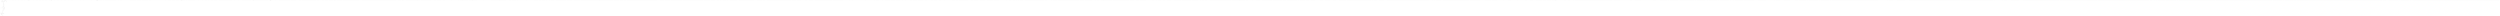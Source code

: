 digraph adj {
graph [k=96]
edge [d=-95]
"0+" [l=11015 C=622406]
"0-" [l=11015 C=622406]
"1+" [l=81603 C=2427039]
"1-" [l=81603 C=2427039]
"2+" [l=87331 C=3212972]
"2-" [l=87331 C=3212972]
"5+" [l=117234 C=3321481]
"5-" [l=117234 C=3321481]
"6+" [l=67815 C=1724044]
"6-" [l=67815 C=1724044]
"13+" [l=271 C=18566]
"13-" [l=271 C=18566]
"14+" [l=171 C=13567]
"14-" [l=171 C=13567]
"19+" [l=21111 C=1127792]
"19-" [l=21111 C=1127792]
"21+" [l=233 C=704]
"21-" [l=233 C=704]
"22+" [l=8673 C=309351]
"22-" [l=8673 C=309351]
"24+" [l=21514 C=976844]
"24-" [l=21514 C=976844]
"30+" [l=34153 C=1121269]
"30-" [l=34153 C=1121269]
"33+" [l=84895 C=3753670]
"33-" [l=84895 C=3753670]
"34+" [l=28314 C=1003928]
"34-" [l=28314 C=1003928]
"35+" [l=7384 C=377207]
"35-" [l=7384 C=377207]
"36+" [l=62791 C=1569180]
"36-" [l=62791 C=1569180]
"39+" [l=17459 C=989240]
"39-" [l=17459 C=989240]
"48+" [l=20167 C=593095]
"48-" [l=20167 C=593095]
"50+" [l=13559 C=697641]
"50-" [l=13559 C=697641]
"55+" [l=19245 C=603262]
"55-" [l=19245 C=603262]
"57+" [l=3882 C=239561]
"57-" [l=3882 C=239561]
"60+" [l=226 C=701]
"60-" [l=226 C=701]
"61+" [l=13379 C=388184]
"61-" [l=13379 C=388184]
"62+" [l=376 C=1854]
"62-" [l=376 C=1854]
"65+" [l=266 C=1056]
"65-" [l=266 C=1056]
"66+" [l=3274 C=125599]
"66-" [l=3274 C=125599]
"69+" [l=21719 C=891980]
"69-" [l=21719 C=891980]
"71+" [l=12372 C=305672]
"71-" [l=12372 C=305672]
"74+" [l=76434 C=2172803]
"74-" [l=76434 C=2172803]
"75+" [l=265 C=757]
"75-" [l=265 C=757]
"82+" [l=574 C=2447]
"82-" [l=574 C=2447]
"83+" [l=2205 C=76814]
"83-" [l=2205 C=76814]
"87+" [l=6695 C=378652]
"87-" [l=6695 C=378652]
"92+" [l=372 C=1096]
"92-" [l=372 C=1096]
"101+" [l=274 C=1047]
"101-" [l=274 C=1047]
"103+" [l=220 C=405]
"103-" [l=220 C=405]
"104+" [l=347 C=1620]
"104-" [l=347 C=1620]
"105+" [l=253 C=805]
"105-" [l=253 C=805]
"110+" [l=14699 C=388664]
"110-" [l=14699 C=388664]
"111+" [l=206 C=28305]
"111-" [l=206 C=28305]
"113+" [l=413 C=80967]
"113-" [l=413 C=80967]
"114+" [l=104 C=2295]
"114-" [l=104 C=2295]
"115+" [l=457 C=1885]
"115-" [l=457 C=1885]
"124+" [l=210 C=423]
"124-" [l=210 C=423]
"126+" [l=3059 C=173601]
"126-" [l=3059 C=173601]
"128+" [l=9719 C=329827]
"128-" [l=9719 C=329827]
"133+" [l=1157 C=63898]
"133-" [l=1157 C=63898]
"134+" [l=10041 C=174607]
"134-" [l=10041 C=174607]
"135+" [l=222 C=639]
"135-" [l=222 C=639]
"139+" [l=7028 C=357934]
"139-" [l=7028 C=357934]
"140+" [l=834 C=93250]
"140-" [l=834 C=93250]
"144+" [l=159 C=8658]
"144-" [l=159 C=8658]
"145+" [l=9760 C=371915]
"145-" [l=9760 C=371915]
"149+" [l=296 C=790]
"149-" [l=296 C=790]
"150+" [l=341 C=1216]
"150-" [l=341 C=1216]
"151+" [l=295 C=807]
"151-" [l=295 C=807]
"152+" [l=203 C=433]
"152-" [l=203 C=433]
"154+" [l=14034 C=401120]
"154-" [l=14034 C=401120]
"167+" [l=2316 C=48056]
"167-" [l=2316 C=48056]
"174+" [l=5879 C=150053]
"174-" [l=5879 C=150053]
"177+" [l=283 C=1201]
"177-" [l=283 C=1201]
"179+" [l=2621 C=144440]
"179-" [l=2621 C=144440]
"180+" [l=308 C=763]
"180-" [l=308 C=763]
"195+" [l=248 C=859]
"195-" [l=248 C=859]
"198+" [l=1638 C=20080]
"198-" [l=1638 C=20080]
"203+" [l=211 C=384]
"203-" [l=211 C=384]
"208+" [l=7142 C=409901]
"208-" [l=7142 C=409901]
"209+" [l=254 C=7998]
"209-" [l=254 C=7998]
"211+" [l=196 C=400]
"211-" [l=196 C=400]
"213+" [l=357 C=1387]
"213-" [l=357 C=1387]
"215+" [l=319 C=1115]
"215-" [l=319 C=1115]
"219+" [l=281 C=742]
"219-" [l=281 C=742]
"220+" [l=214 C=398]
"220-" [l=214 C=398]
"223+" [l=223 C=32640]
"223-" [l=223 C=32640]
"226+" [l=96 C=255]
"226-" [l=96 C=255]
"227+" [l=157 C=15810]
"227-" [l=157 C=15810]
"230+" [l=268 C=788]
"230-" [l=268 C=788]
"235+" [l=446 C=1643]
"235-" [l=446 C=1643]
"243+" [l=643 C=2412]
"243-" [l=643 C=2412]
"253+" [l=308 C=1128]
"253-" [l=308 C=1128]
"255+" [l=224 C=560]
"255-" [l=224 C=560]
"260+" [l=195 C=3766]
"260-" [l=195 C=3766]
"262+" [l=155 C=4646]
"262-" [l=155 C=4646]
"265+" [l=159 C=16320]
"265-" [l=159 C=16320]
"266+" [l=316 C=1059]
"266-" [l=316 C=1059]
"270+" [l=958 C=6680]
"270-" [l=958 C=6680]
"272+" [l=241 C=591]
"272-" [l=241 C=591]
"273+" [l=352 C=1148]
"273-" [l=352 C=1148]
"276+" [l=239 C=1011]
"276-" [l=239 C=1011]
"279+" [l=549 C=3117]
"279-" [l=549 C=3117]
"284+" [l=196 C=403]
"284-" [l=196 C=403]
"286+" [l=2010 C=14076]
"286-" [l=2010 C=14076]
"289+" [l=444 C=1598]
"289-" [l=444 C=1598]
"296+" [l=214 C=453]
"296-" [l=214 C=453]
"300+" [l=280 C=866]
"300-" [l=280 C=866]
"308+" [l=168 C=18615]
"308-" [l=168 C=18615]
"315+" [l=394 C=1438]
"315-" [l=394 C=1438]
"316+" [l=192 C=24735]
"316-" [l=192 C=24735]
"321+" [l=193 C=683]
"321-" [l=193 C=683]
"330+" [l=100 C=1275]
"330-" [l=100 C=1275]
"332+" [l=252 C=813]
"332-" [l=252 C=813]
"333+" [l=356 C=1164]
"333-" [l=356 C=1164]
"338+" [l=105 C=2550]
"338-" [l=105 C=2550]
"339+" [l=287 C=734]
"339-" [l=287 C=734]
"342+" [l=233 C=449]
"342-" [l=233 C=449]
"344+" [l=374 C=1128]
"344-" [l=374 C=1128]
"346+" [l=323 C=1125]
"346-" [l=323 C=1125]
"347+" [l=194 C=261]
"347-" [l=194 C=261]
"349+" [l=591 C=2400]
"349-" [l=591 C=2400]
"351+" [l=352 C=952]
"351-" [l=352 C=952]
"353+" [l=577 C=2522]
"353-" [l=577 C=2522]
"363+" [l=214 C=30345]
"363-" [l=214 C=30345]
"364+" [l=245 C=827]
"364-" [l=245 C=827]
"366+" [l=412 C=2621]
"366-" [l=412 C=2621]
"368+" [l=324 C=1095]
"368-" [l=324 C=1095]
"371+" [l=191 C=12166]
"371-" [l=191 C=12166]
"375+" [l=226 C=475]
"375-" [l=226 C=475]
"377+" [l=199 C=398]
"377-" [l=199 C=398]
"382+" [l=220 C=734]
"382-" [l=220 C=734]
"383+" [l=225 C=33150]
"383-" [l=225 C=33150]
"395+" [l=308 C=919]
"395-" [l=308 C=919]
"397+" [l=374 C=1432]
"397-" [l=374 C=1432]
"399+" [l=748 C=3770]
"399-" [l=748 C=3770]
"401+" [l=1396 C=75711]
"401-" [l=1396 C=75711]
"406+" [l=345 C=1509]
"406-" [l=345 C=1509]
"411+" [l=760 C=3255]
"411-" [l=760 C=3255]
"413+" [l=197 C=442]
"413-" [l=197 C=442]
"415+" [l=364 C=1367]
"415-" [l=364 C=1367]
"420+" [l=292 C=793]
"420-" [l=292 C=793]
"422+" [l=1140 C=50401]
"422-" [l=1140 C=50401]
"426+" [l=361 C=1377]
"426-" [l=361 C=1377]
"427+" [l=232 C=879]
"427-" [l=232 C=879]
"431+" [l=204 C=424]
"431-" [l=204 C=424]
"432+" [l=1242 C=72045]
"432-" [l=1242 C=72045]
"438+" [l=506 C=2085]
"438-" [l=506 C=2085]
"441+" [l=575 C=2912]
"441-" [l=575 C=2912]
"445+" [l=111 C=3194]
"445-" [l=111 C=3194]
"449+" [l=429 C=1947]
"449-" [l=429 C=1947]
"450+" [l=312 C=1463]
"450-" [l=312 C=1463]
"452+" [l=384 C=1623]
"452-" [l=384 C=1623]
"457+" [l=408 C=1396]
"457-" [l=408 C=1396]
"458+" [l=200 C=561]
"458-" [l=200 C=561]
"463+" [l=442 C=2330]
"463-" [l=442 C=2330]
"465+" [l=232 C=697]
"465-" [l=232 C=697]
"471+" [l=131 C=9180]
"471-" [l=131 C=9180]
"479+" [l=133 C=881]
"479-" [l=133 C=881]
"481+" [l=390 C=1412]
"481-" [l=390 C=1412]
"482+" [l=193 C=24990]
"482-" [l=193 C=24990]
"489+" [l=641 C=5004]
"489-" [l=641 C=5004]
"491+" [l=205 C=644]
"491-" [l=205 C=644]
"492+" [l=358 C=1475]
"492-" [l=358 C=1475]
"495+" [l=336 C=1464]
"495-" [l=336 C=1464]
"497+" [l=254 C=572]
"497-" [l=254 C=572]
"498+" [l=401 C=1166]
"498-" [l=401 C=1166]
"499+" [l=449 C=1737]
"499-" [l=449 C=1737]
"504+" [l=244 C=481]
"504-" [l=244 C=481]
"509+" [l=280 C=791]
"509-" [l=280 C=791]
"510+" [l=444 C=2008]
"510-" [l=444 C=2008]
"511+" [l=345 C=1703]
"511-" [l=345 C=1703]
"515+" [l=372 C=1103]
"515-" [l=372 C=1103]
"516+" [l=442 C=1318]
"516-" [l=442 C=1318]
"522+" [l=148 C=13515]
"522-" [l=148 C=13515]
"523+" [l=227 C=457]
"523-" [l=227 C=457]
"525+" [l=269 C=668]
"525-" [l=269 C=668]
"529+" [l=249 C=962]
"529-" [l=249 C=962]
"535+" [l=310 C=707]
"535-" [l=310 C=707]
"539+" [l=309 C=940]
"539-" [l=309 C=940]
"546+" [l=240 C=646]
"546-" [l=240 C=646]
"551+" [l=662 C=3215]
"551-" [l=662 C=3215]
"553+" [l=105 C=2550]
"553-" [l=105 C=2550]
"556+" [l=417 C=1554]
"556-" [l=417 C=1554]
"557+" [l=199 C=571]
"557-" [l=199 C=571]
"564+" [l=98 C=765]
"564-" [l=98 C=765]
"570+" [l=253 C=688]
"570-" [l=253 C=688]
"571+" [l=427 C=1627]
"571-" [l=427 C=1627]
"573+" [l=354 C=4362]
"573-" [l=354 C=4362]
"575+" [l=152 C=2618]
"575-" [l=152 C=2618]
"576+" [l=192 C=7823]
"576-" [l=192 C=7823]
"579+" [l=247 C=723]
"579-" [l=247 C=723]
"580+" [l=345 C=1412]
"580-" [l=345 C=1412]
"583+" [l=240 C=799]
"583-" [l=240 C=799]
"588+" [l=321 C=1003]
"588-" [l=321 C=1003]
"591+" [l=472 C=1678]
"591-" [l=472 C=1678]
"593+" [l=258 C=517]
"593-" [l=258 C=517]
"610+" [l=255 C=583]
"610-" [l=255 C=583]
"613+" [l=99 C=777]
"613-" [l=99 C=777]
"621+" [l=527 C=2026]
"621-" [l=527 C=2026]
"629+" [l=2721 C=60064]
"629-" [l=2721 C=60064]
"630+" [l=215 C=552]
"630-" [l=215 C=552]
"633+" [l=407 C=1494]
"633-" [l=407 C=1494]
"636+" [l=222 C=595]
"636-" [l=222 C=595]
"637+" [l=268 C=1170]
"637-" [l=268 C=1170]
"638+" [l=1492 C=48119]
"638-" [l=1492 C=48119]
"640+" [l=385 C=1417]
"640-" [l=385 C=1417]
"642+" [l=593 C=1956]
"642-" [l=593 C=1956]
"643+" [l=247 C=800]
"643-" [l=247 C=800]
"646+" [l=136 C=7567]
"646-" [l=136 C=7567]
"651+" [l=242 C=731]
"651-" [l=242 C=731]
"654+" [l=427 C=1611]
"654-" [l=427 C=1611]
"656+" [l=337 C=1722]
"656-" [l=337 C=1722]
"664+" [l=147 C=8903]
"664-" [l=147 C=8903]
"665+" [l=202 C=364]
"665-" [l=202 C=364]
"666+" [l=514 C=1954]
"666-" [l=514 C=1954]
"667+" [l=219 C=739]
"667-" [l=219 C=739]
"668+" [l=421 C=2094]
"668-" [l=421 C=2094]
"674+" [l=206 C=4992]
"674-" [l=206 C=4992]
"678+" [l=186 C=1372]
"678-" [l=186 C=1372]
"694+" [l=419 C=2363]
"694-" [l=419 C=2363]
"696+" [l=403 C=1179]
"696-" [l=403 C=1179]
"698+" [l=249 C=836]
"698-" [l=249 C=836]
"702+" [l=287 C=921]
"702-" [l=287 C=921]
"708+" [l=576 C=3279]
"708-" [l=576 C=3279]
"710+" [l=114 C=4845]
"710-" [l=114 C=4845]
"712+" [l=191 C=6311]
"712-" [l=191 C=6311]
"715+" [l=330 C=1745]
"715-" [l=330 C=1745]
"717+" [l=492 C=1986]
"717-" [l=492 C=1986]
"720+" [l=344 C=15391]
"720-" [l=344 C=15391]
"724+" [l=280 C=858]
"724-" [l=280 C=858]
"725+" [l=228 C=527]
"725-" [l=228 C=527]
"729+" [l=168 C=18615]
"729-" [l=168 C=18615]
"732+" [l=393 C=1126]
"732-" [l=393 C=1126]
"733+" [l=377 C=1561]
"733-" [l=377 C=1561]
"734+" [l=294 C=1279]
"734-" [l=294 C=1279]
"738+" [l=309 C=967]
"738-" [l=309 C=967]
"750+" [l=719 C=4140]
"750-" [l=719 C=4140]
"756+" [l=700 C=2626]
"756-" [l=700 C=2626]
"757+" [l=2765 C=32581]
"757-" [l=2765 C=32581]
"760+" [l=493 C=2359]
"760-" [l=493 C=2359]
"765+" [l=369 C=1280]
"765-" [l=369 C=1280]
"775+" [l=212 C=718]
"775-" [l=212 C=718]
"779+" [l=251 C=2801]
"779-" [l=251 C=2801]
"781+" [l=210 C=466]
"781-" [l=210 C=466]
"783+" [l=301 C=1017]
"783-" [l=301 C=1017]
"784+" [l=282 C=821]
"784-" [l=282 C=821]
"785+" [l=376 C=1542]
"785-" [l=376 C=1542]
"787+" [l=299 C=990]
"787-" [l=299 C=990]
"788+" [l=166 C=2725]
"788-" [l=166 C=2725]
"789+" [l=191 C=4815]
"789-" [l=191 C=4815]
"795+" [l=192 C=429]
"795-" [l=192 C=429]
"799+" [l=201 C=552]
"799-" [l=201 C=552]
"804+" [l=223 C=567]
"804-" [l=223 C=567]
"808+" [l=597 C=2476]
"808-" [l=597 C=2476]
"810+" [l=328 C=1082]
"810-" [l=328 C=1082]
"812+" [l=312 C=862]
"812-" [l=312 C=862]
"816+" [l=435 C=1296]
"816-" [l=435 C=1296]
"817+" [l=370 C=862]
"817-" [l=370 C=862]
"823+" [l=662 C=3612]
"823-" [l=662 C=3612]
"824+" [l=273 C=907]
"824-" [l=273 C=907]
"827+" [l=274 C=631]
"827-" [l=274 C=631]
"830+" [l=242 C=563]
"830-" [l=242 C=563]
"831+" [l=439 C=1936]
"831-" [l=439 C=1936]
"833+" [l=223 C=518]
"833-" [l=223 C=518]
"834+" [l=330 C=1333]
"834-" [l=330 C=1333]
"840+" [l=200 C=378]
"840-" [l=200 C=378]
"841+" [l=217 C=460]
"841-" [l=217 C=460]
"843+" [l=407 C=1151]
"843-" [l=407 C=1151]
"844+" [l=277 C=866]
"844-" [l=277 C=866]
"848+" [l=310 C=1235]
"848-" [l=310 C=1235]
"850+" [l=708 C=3963]
"850-" [l=708 C=3963]
"853+" [l=118 C=1759]
"853-" [l=118 C=1759]
"856+" [l=223 C=636]
"856-" [l=223 C=636]
"860+" [l=482 C=2405]
"860-" [l=482 C=2405]
"861+" [l=191 C=1247]
"861-" [l=191 C=1247]
"863+" [l=368 C=1146]
"863-" [l=368 C=1146]
"867+" [l=470 C=1603]
"867-" [l=470 C=1603]
"870+" [l=276 C=1037]
"870-" [l=276 C=1037]
"872+" [l=303 C=1060]
"872-" [l=303 C=1060]
"875+" [l=356 C=1170]
"875-" [l=356 C=1170]
"878+" [l=512 C=1654]
"878-" [l=512 C=1654]
"879+" [l=582 C=2418]
"879-" [l=582 C=2418]
"883+" [l=367 C=1381]
"883-" [l=367 C=1381]
"884+" [l=435 C=1863]
"884-" [l=435 C=1863]
"888+" [l=661 C=3042]
"888-" [l=661 C=3042]
"889+" [l=176 C=6864]
"889-" [l=176 C=6864]
"895+" [l=312 C=1163]
"895-" [l=312 C=1163]
"896+" [l=254 C=658]
"896-" [l=254 C=658]
"897+" [l=207 C=363]
"897-" [l=207 C=363]
"899+" [l=194 C=448]
"899-" [l=194 C=448]
"902+" [l=201 C=356]
"902-" [l=201 C=356]
"903+" [l=818 C=4123]
"903-" [l=818 C=4123]
"904+" [l=768 C=5077]
"904-" [l=768 C=5077]
"908+" [l=219 C=815]
"908-" [l=219 C=815]
"910+" [l=240 C=651]
"910-" [l=240 C=651]
"916+" [l=506 C=2489]
"916-" [l=506 C=2489]
"920+" [l=219 C=566]
"920-" [l=219 C=566]
"925+" [l=263 C=772]
"925-" [l=263 C=772]
"928+" [l=206 C=359]
"928-" [l=206 C=359]
"931+" [l=334 C=1329]
"931-" [l=334 C=1329]
"934+" [l=644 C=2684]
"934-" [l=644 C=2684]
"935+" [l=244 C=471]
"935-" [l=244 C=471]
"936+" [l=258 C=722]
"936-" [l=258 C=722]
"938+" [l=193 C=526]
"938-" [l=193 C=526]
"946+" [l=377 C=1858]
"946-" [l=377 C=1858]
"949+" [l=395 C=1708]
"949-" [l=395 C=1708]
"953+" [l=328 C=1247]
"953-" [l=328 C=1247]
"956+" [l=1089 C=7140]
"956-" [l=1089 C=7140]
"962+" [l=199 C=439]
"962-" [l=199 C=439]
"963+" [l=398 C=1472]
"963-" [l=398 C=1472]
"969+" [l=215 C=416]
"969-" [l=215 C=416]
"972+" [l=636 C=3200]
"972-" [l=636 C=3200]
"973+" [l=241 C=534]
"973-" [l=241 C=534]
"975+" [l=341 C=11904]
"975-" [l=341 C=11904]
"977+" [l=186 C=9926]
"977-" [l=186 C=9926]
"984+" [l=233 C=622]
"984-" [l=233 C=622]
"985+" [l=204 C=757]
"985-" [l=204 C=757]
"988+" [l=301 C=1029]
"988-" [l=301 C=1029]
"989+" [l=122 C=1018]
"989-" [l=122 C=1018]
"990+" [l=946 C=6368]
"990-" [l=946 C=6368]
"992+" [l=227 C=621]
"992-" [l=227 C=621]
"994+" [l=124 C=1300]
"994-" [l=124 C=1300]
"999+" [l=297 C=956]
"999-" [l=297 C=956]
"1001+" [l=463 C=1644]
"1001-" [l=463 C=1644]
"1006+" [l=266 C=862]
"1006-" [l=266 C=862]
"1007+" [l=502 C=1621]
"1007-" [l=502 C=1621]
"1010+" [l=201 C=523]
"1010-" [l=201 C=523]
"1011+" [l=266 C=706]
"1011-" [l=266 C=706]
"1012+" [l=226 C=1011]
"1012-" [l=226 C=1011]
"1013+" [l=224 C=991]
"1013-" [l=224 C=991]
"1014+" [l=275 C=622]
"1014-" [l=275 C=622]
"1021+" [l=195 C=898]
"1021-" [l=195 C=898]
"1024+" [l=664 C=3695]
"1024-" [l=664 C=3695]
"1026+" [l=686 C=29608]
"1026-" [l=686 C=29608]
"1028+" [l=106 C=2805]
"1028-" [l=106 C=2805]
"1029+" [l=234 C=615]
"1029-" [l=234 C=615]
"1036+" [l=464 C=1649]
"1036-" [l=464 C=1649]
"1037+" [l=221 C=453]
"1037-" [l=221 C=453]
"1042+" [l=213 C=483]
"1042-" [l=213 C=483]
"1046+" [l=272 C=922]
"1046-" [l=272 C=922]
"1047+" [l=419 C=2055]
"1047-" [l=419 C=2055]
"1052+" [l=253 C=612]
"1052-" [l=253 C=612]
"1057+" [l=498 C=1562]
"1057-" [l=498 C=1562]
"1059+" [l=568 C=2258]
"1059-" [l=568 C=2258]
"1060+" [l=282 C=679]
"1060-" [l=282 C=679]
"1065+" [l=219 C=1734]
"1065-" [l=219 C=1734]
"1068+" [l=601 C=1862]
"1068-" [l=601 C=1862]
"1069+" [l=248 C=566]
"1069-" [l=248 C=566]
"1074+" [l=307 C=1246]
"1074-" [l=307 C=1246]
"1075+" [l=239 C=508]
"1075-" [l=239 C=508]
"1078+" [l=197 C=577]
"1078-" [l=197 C=577]
"1079+" [l=315 C=1160]
"1079-" [l=315 C=1160]
"1085+" [l=377 C=1281]
"1085-" [l=377 C=1281]
"1086+" [l=498 C=2253]
"1086-" [l=498 C=2253]
"1088+" [l=655 C=2515]
"1088-" [l=655 C=2515]
"1092+" [l=311 C=898]
"1092-" [l=311 C=898]
"1095+" [l=215 C=459]
"1095-" [l=215 C=459]
"1097+" [l=554 C=2357]
"1097-" [l=554 C=2357]
"1098+" [l=252 C=807]
"1098-" [l=252 C=807]
"1099+" [l=415 C=21172]
"1099-" [l=415 C=21172]
"1101+" [l=218 C=622]
"1101-" [l=218 C=622]
"1106+" [l=310 C=1196]
"1106-" [l=310 C=1196]
"1107+" [l=520 C=2674]
"1107-" [l=520 C=2674]
"1116+" [l=348 C=1495]
"1116-" [l=348 C=1495]
"1118+" [l=210 C=413]
"1118-" [l=210 C=413]
"1119+" [l=275 C=898]
"1119-" [l=275 C=898]
"1122+" [l=317 C=846]
"1122-" [l=317 C=846]
"1124+" [l=195 C=405]
"1124-" [l=195 C=405]
"1127+" [l=318 C=1501]
"1127-" [l=318 C=1501]
"1130+" [l=352 C=1092]
"1130-" [l=352 C=1092]
"1134+" [l=264 C=733]
"1134-" [l=264 C=733]
"1136+" [l=205 C=414]
"1136-" [l=205 C=414]
"1144+" [l=344 C=1320]
"1144-" [l=344 C=1320]
"1145+" [l=237 C=785]
"1145-" [l=237 C=785]
"1146+" [l=250 C=473]
"1146-" [l=250 C=473]
"1151+" [l=519 C=2095]
"1151-" [l=519 C=2095]
"1157+" [l=441 C=1928]
"1157-" [l=441 C=1928]
"1163+" [l=272 C=795]
"1163-" [l=272 C=795]
"1165+" [l=361 C=1455]
"1165-" [l=361 C=1455]
"1168+" [l=445 C=2185]
"1168-" [l=445 C=2185]
"1169+" [l=373 C=1361]
"1169-" [l=373 C=1361]
"1171+" [l=246 C=448]
"1171-" [l=246 C=448]
"1175+" [l=312 C=1469]
"1175-" [l=312 C=1469]
"1176+" [l=269 C=656]
"1176-" [l=269 C=656]
"1177+" [l=218 C=431]
"1177-" [l=218 C=431]
"1178+" [l=194 C=317]
"1178-" [l=194 C=317]
"1184+" [l=279 C=617]
"1184-" [l=279 C=617]
"1185+" [l=343 C=910]
"1185-" [l=343 C=910]
"1187+" [l=236 C=603]
"1187-" [l=236 C=603]
"1188+" [l=366 C=1375]
"1188-" [l=366 C=1375]
"1193+" [l=242 C=8118]
"1193-" [l=242 C=8118]
"1201+" [l=215 C=438]
"1201-" [l=215 C=438]
"1210+" [l=355 C=987]
"1210-" [l=355 C=987]
"1213+" [l=365 C=1329]
"1213-" [l=365 C=1329]
"1214+" [l=405 C=1275]
"1214-" [l=405 C=1275]
"1217+" [l=935 C=5195]
"1217-" [l=935 C=5195]
"1221+" [l=407 C=1817]
"1221-" [l=407 C=1817]
"1223+" [l=1464 C=19599]
"1223-" [l=1464 C=19599]
"1228+" [l=194 C=381]
"1228-" [l=194 C=381]
"1231+" [l=361 C=1749]
"1231-" [l=361 C=1749]
"1233+" [l=233 C=698]
"1233-" [l=233 C=698]
"1235+" [l=279 C=611]
"1235-" [l=279 C=611]
"1236+" [l=336 C=1151]
"1236-" [l=336 C=1151]
"1244+" [l=430 C=1454]
"1244-" [l=430 C=1454]
"1246+" [l=416 C=1485]
"1246-" [l=416 C=1485]
"1252+" [l=296 C=755]
"1252-" [l=296 C=755]
"1253+" [l=645 C=2718]
"1253-" [l=645 C=2718]
"1255+" [l=253 C=749]
"1255-" [l=253 C=749]
"1256+" [l=263 C=9176]
"1256-" [l=263 C=9176]
"1262+" [l=779 C=4402]
"1262-" [l=779 C=4402]
"1268+" [l=397 C=1585]
"1268-" [l=397 C=1585]
"1273+" [l=538 C=2150]
"1273-" [l=538 C=2150]
"1274+" [l=112 C=3189]
"1274-" [l=112 C=3189]
"1276+" [l=241 C=676]
"1276-" [l=241 C=676]
"1284+" [l=491 C=2018]
"1284-" [l=491 C=2018]
"1286+" [l=505 C=1819]
"1286-" [l=505 C=1819]
"1288+" [l=373 C=1008]
"1288-" [l=373 C=1008]
"1289+" [l=247 C=699]
"1289-" [l=247 C=699]
"1290+" [l=421 C=1066]
"1290-" [l=421 C=1066]
"1291+" [l=725 C=3208]
"1291-" [l=725 C=3208]
"1293+" [l=296 C=1064]
"1293-" [l=296 C=1064]
"1296+" [l=392 C=1476]
"1296-" [l=392 C=1476]
"1300+" [l=224 C=543]
"1300-" [l=224 C=543]
"1301+" [l=298 C=689]
"1301-" [l=298 C=689]
"1303+" [l=283 C=765]
"1303-" [l=283 C=765]
"1304+" [l=217 C=829]
"1304-" [l=217 C=829]
"1305+" [l=324 C=1014]
"1305-" [l=324 C=1014]
"1306+" [l=872 C=3943]
"1306-" [l=872 C=3943]
"1308+" [l=428 C=2296]
"1308-" [l=428 C=2296]
"1316+" [l=561 C=3646]
"1316-" [l=561 C=3646]
"1318+" [l=222 C=675]
"1318-" [l=222 C=675]
"1319+" [l=417 C=1936]
"1319-" [l=417 C=1936]
"1322+" [l=579 C=2671]
"1322-" [l=579 C=2671]
"1328+" [l=498 C=2318]
"1328-" [l=498 C=2318]
"1329+" [l=551 C=2296]
"1329-" [l=551 C=2296]
"1338+" [l=282 C=725]
"1338-" [l=282 C=725]
"1341+" [l=289 C=940]
"1341-" [l=289 C=940]
"1342+" [l=209 C=534]
"1342-" [l=209 C=534]
"1347+" [l=585 C=2546]
"1347-" [l=585 C=2546]
"1351+" [l=102 C=1731]
"1351-" [l=102 C=1731]
"1354+" [l=233 C=565]
"1354-" [l=233 C=565]
"1358+" [l=240 C=611]
"1358-" [l=240 C=611]
"1361+" [l=443 C=1622]
"1361-" [l=443 C=1622]
"1364+" [l=191 C=5237]
"1364-" [l=191 C=5237]
"1365+" [l=208 C=457]
"1365-" [l=208 C=457]
"1366+" [l=228 C=780]
"1366-" [l=228 C=780]
"1368+" [l=249 C=587]
"1368-" [l=249 C=587]
"1369+" [l=222 C=596]
"1369-" [l=222 C=596]
"1374+" [l=628 C=3472]
"1374-" [l=628 C=3472]
"1387+" [l=193 C=334]
"1387-" [l=193 C=334]
"1390+" [l=316 C=969]
"1390-" [l=316 C=969]
"1392+" [l=482 C=2271]
"1392-" [l=482 C=2271]
"1396+" [l=206 C=417]
"1396-" [l=206 C=417]
"1398+" [l=201 C=5860]
"1398-" [l=201 C=5860]
"1399+" [l=101 C=1030]
"1399-" [l=101 C=1030]
"1403+" [l=221 C=577]
"1403-" [l=221 C=577]
"1407+" [l=192 C=3808]
"1407-" [l=192 C=3808]
"1408+" [l=228 C=623]
"1408-" [l=228 C=623]
"1409+" [l=202 C=567]
"1409-" [l=202 C=567]
"1411+" [l=212 C=718]
"1411-" [l=212 C=718]
"1418+" [l=229 C=578]
"1418-" [l=229 C=578]
"1421+" [l=229 C=474]
"1421-" [l=229 C=474]
"1426+" [l=386 C=1000]
"1426-" [l=386 C=1000]
"1428+" [l=694 C=3446]
"1428-" [l=694 C=3446]
"1433+" [l=194 C=276]
"1433-" [l=194 C=276]
"1443+" [l=239 C=868]
"1443-" [l=239 C=868]
"1444+" [l=464 C=1598]
"1444-" [l=464 C=1598]
"1446+" [l=209 C=431]
"1446-" [l=209 C=431]
"1449+" [l=334 C=997]
"1449-" [l=334 C=997]
"1450+" [l=510 C=2289]
"1450-" [l=510 C=2289]
"1452+" [l=462 C=1490]
"1452-" [l=462 C=1490]
"1453+" [l=926 C=4002]
"1453-" [l=926 C=4002]
"1455+" [l=238 C=463]
"1455-" [l=238 C=463]
"1457+" [l=728 C=4620]
"1457-" [l=728 C=4620]
"1458+" [l=213 C=583]
"1458-" [l=213 C=583]
"1459+" [l=356 C=1799]
"1459-" [l=356 C=1799]
"1464+" [l=320 C=1067]
"1464-" [l=320 C=1067]
"1468+" [l=475 C=2235]
"1468-" [l=475 C=2235]
"1469+" [l=330 C=884]
"1469-" [l=330 C=884]
"1470+" [l=341 C=1197]
"1470-" [l=341 C=1197]
"1471+" [l=348 C=1558]
"1471-" [l=348 C=1558]
"1473+" [l=200 C=534]
"1473-" [l=200 C=534]
"1474+" [l=627 C=2489]
"1474-" [l=627 C=2489]
"1477+" [l=298 C=1245]
"1477-" [l=298 C=1245]
"1478+" [l=343 C=859]
"1478-" [l=343 C=859]
"1481+" [l=242 C=537]
"1481-" [l=242 C=537]
"1483+" [l=260 C=734]
"1483-" [l=260 C=734]
"1484+" [l=293 C=782]
"1484-" [l=293 C=782]
"1485+" [l=240 C=495]
"1485-" [l=240 C=495]
"1487+" [l=237 C=514]
"1487-" [l=237 C=514]
"1488+" [l=374 C=1775]
"1488-" [l=374 C=1775]
"1494+" [l=214 C=544]
"1494-" [l=214 C=544]
"1497+" [l=258 C=575]
"1497-" [l=258 C=575]
"1508+" [l=123 C=7140]
"1508-" [l=123 C=7140]
"1509+" [l=465 C=2560]
"1509-" [l=465 C=2560]
"1510+" [l=369 C=1424]
"1510-" [l=369 C=1424]
"1512+" [l=219 C=406]
"1512-" [l=219 C=406]
"1522+" [l=235 C=468]
"1522-" [l=235 C=468]
"1524+" [l=259 C=759]
"1524-" [l=259 C=759]
"1527+" [l=540 C=2212]
"1527-" [l=540 C=2212]
"1528+" [l=819 C=3744]
"1528-" [l=819 C=3744]
"1529+" [l=283 C=802]
"1529-" [l=283 C=802]
"1530+" [l=217 C=404]
"1530-" [l=217 C=404]
"1532+" [l=442 C=1789]
"1532-" [l=442 C=1789]
"1536+" [l=219 C=481]
"1536-" [l=219 C=481]
"1542+" [l=199 C=429]
"1542-" [l=199 C=429]
"1544+" [l=429 C=1480]
"1544-" [l=429 C=1480]
"1554+" [l=382 C=1308]
"1554-" [l=382 C=1308]
"1555+" [l=271 C=921]
"1555-" [l=271 C=921]
"1558+" [l=397 C=1581]
"1558-" [l=397 C=1581]
"1559+" [l=199 C=497]
"1559-" [l=199 C=497]
"1561+" [l=460 C=1583]
"1561-" [l=460 C=1583]
"1564+" [l=346 C=1265]
"1564-" [l=346 C=1265]
"1568+" [l=232 C=625]
"1568-" [l=232 C=625]
"1570+" [l=455 C=1481]
"1570-" [l=455 C=1481]
"1571+" [l=362 C=1117]
"1571-" [l=362 C=1117]
"1572+" [l=278 C=676]
"1572-" [l=278 C=676]
"1577+" [l=240 C=492]
"1577-" [l=240 C=492]
"1578+" [l=432 C=1572]
"1578-" [l=432 C=1572]
"1579+" [l=262 C=712]
"1579-" [l=262 C=712]
"1584+" [l=386 C=1243]
"1584-" [l=386 C=1243]
"1585+" [l=519 C=2165]
"1585-" [l=519 C=2165]
"1586+" [l=430 C=1730]
"1586-" [l=430 C=1730]
"1588+" [l=214 C=508]
"1588-" [l=214 C=508]
"1590+" [l=232 C=651]
"1590-" [l=232 C=651]
"1591+" [l=329 C=1213]
"1591-" [l=329 C=1213]
"1592+" [l=313 C=1585]
"1592-" [l=313 C=1585]
"1596+" [l=277 C=859]
"1596-" [l=277 C=859]
"1598+" [l=225 C=693]
"1598-" [l=225 C=693]
"1608+" [l=488 C=1912]
"1608-" [l=488 C=1912]
"1610+" [l=430 C=1277]
"1610-" [l=430 C=1277]
"1611+" [l=284 C=638]
"1611-" [l=284 C=638]
"1628+" [l=213 C=5418]
"1628-" [l=213 C=5418]
"1629+" [l=213 C=533]
"1629-" [l=213 C=533]
"1630+" [l=444 C=1898]
"1630-" [l=444 C=1898]
"1631+" [l=229 C=731]
"1631-" [l=229 C=731]
"1632+" [l=208 C=421]
"1632-" [l=208 C=421]
"1633+" [l=199 C=521]
"1633-" [l=199 C=521]
"1635+" [l=267 C=996]
"1635-" [l=267 C=996]
"1637+" [l=294 C=1019]
"1637-" [l=294 C=1019]
"1638+" [l=451 C=1722]
"1638-" [l=451 C=1722]
"1639+" [l=312 C=1356]
"1639-" [l=312 C=1356]
"1643+" [l=359 C=1505]
"1643-" [l=359 C=1505]
"1646+" [l=239 C=705]
"1646-" [l=239 C=705]
"1650+" [l=200 C=577]
"1650-" [l=200 C=577]
"1651+" [l=232 C=872]
"1651-" [l=232 C=872]
"1654+" [l=240 C=619]
"1654-" [l=240 C=619]
"1657+" [l=258 C=609]
"1657-" [l=258 C=609]
"1666+" [l=571 C=3643]
"1666-" [l=571 C=3643]
"1668+" [l=333 C=930]
"1668-" [l=333 C=930]
"1670+" [l=230 C=562]
"1670-" [l=230 C=562]
"1671+" [l=215 C=614]
"1671-" [l=215 C=614]
"1672+" [l=222 C=347]
"1672-" [l=222 C=347]
"1676+" [l=376 C=1131]
"1676-" [l=376 C=1131]
"1679+" [l=470 C=2104]
"1679-" [l=470 C=2104]
"1680+" [l=404 C=1366]
"1680-" [l=404 C=1366]
"1681+" [l=272 C=8271]
"1681-" [l=272 C=8271]
"1682+" [l=249 C=591]
"1682-" [l=249 C=591]
"1684+" [l=224 C=691]
"1684-" [l=224 C=691]
"1692+" [l=197 C=479]
"1692-" [l=197 C=479]
"1700+" [l=505 C=2327]
"1700-" [l=505 C=2327]
"1702+" [l=226 C=576]
"1702-" [l=226 C=576]
"1703+" [l=335 C=1466]
"1703-" [l=335 C=1466]
"1707+" [l=206 C=439]
"1707-" [l=206 C=439]
"1710+" [l=381 C=1625]
"1710-" [l=381 C=1625]
"1713+" [l=234 C=6287]
"1713-" [l=234 C=6287]
"1714+" [l=252 C=860]
"1714-" [l=252 C=860]
"1715+" [l=390 C=1533]
"1715-" [l=390 C=1533]
"1719+" [l=318 C=1039]
"1719-" [l=318 C=1039]
"1720+" [l=333 C=1003]
"1720-" [l=333 C=1003]
"1723+" [l=273 C=1345]
"1723-" [l=273 C=1345]
"1727+" [l=208 C=625]
"1727-" [l=208 C=625]
"1728+" [l=234 C=524]
"1728-" [l=234 C=524]
"1729+" [l=312 C=1105]
"1729-" [l=312 C=1105]
"1734+" [l=191 C=907]
"1734-" [l=191 C=907]
"1739+" [l=373 C=1290]
"1739-" [l=373 C=1290]
"1743+" [l=314 C=909]
"1743-" [l=314 C=909]
"1745+" [l=221 C=379]
"1745-" [l=221 C=379]
"1751+" [l=247 C=607]
"1751-" [l=247 C=607]
"1756+" [l=182 C=3616]
"1756-" [l=182 C=3616]
"1759+" [l=349 C=1194]
"1759-" [l=349 C=1194]
"1761+" [l=339 C=970]
"1761-" [l=339 C=970]
"1763+" [l=260 C=801]
"1763-" [l=260 C=801]
"1765+" [l=600 C=2700]
"1765-" [l=600 C=2700]
"1767+" [l=212 C=424]
"1767-" [l=212 C=424]
"1769+" [l=285 C=880]
"1769-" [l=285 C=880]
"1772+" [l=371 C=1497]
"1772-" [l=371 C=1497]
"1774+" [l=222 C=752]
"1774-" [l=222 C=752]
"1775+" [l=302 C=811]
"1775-" [l=302 C=811]
"1776+" [l=208 C=449]
"1776-" [l=208 C=449]
"1779+" [l=388 C=2263]
"1779-" [l=388 C=2263]
"1782+" [l=211 C=685]
"1782-" [l=211 C=685]
"1786+" [l=268 C=831]
"1786-" [l=268 C=831]
"1787+" [l=298 C=886]
"1787-" [l=298 C=886]
"1792+" [l=201 C=806]
"1792-" [l=201 C=806]
"1793+" [l=403 C=1697]
"1793-" [l=403 C=1697]
"1794+" [l=546 C=2396]
"1794-" [l=546 C=2396]
"1799+" [l=270 C=975]
"1799-" [l=270 C=975]
"1807+" [l=260 C=537]
"1807-" [l=260 C=537]
"1809+" [l=347 C=1003]
"1809-" [l=347 C=1003]
"1810+" [l=255 C=712]
"1810-" [l=255 C=712]
"1813+" [l=385 C=1470]
"1813-" [l=385 C=1470]
"1816+" [l=416 C=1551]
"1816-" [l=416 C=1551]
"1817+" [l=216 C=470]
"1817-" [l=216 C=470]
"1821+" [l=196 C=435]
"1821-" [l=196 C=435]
"1831+" [l=358 C=1046]
"1831-" [l=358 C=1046]
"1832+" [l=257 C=633]
"1832-" [l=257 C=633]
"1841+" [l=195 C=425]
"1841-" [l=195 C=425]
"1846+" [l=274 C=675]
"1846-" [l=274 C=675]
"1847+" [l=212 C=386]
"1847-" [l=212 C=386]
"1848+" [l=310 C=1300]
"1848-" [l=310 C=1300]
"1851+" [l=203 C=392]
"1851-" [l=203 C=392]
"1853+" [l=215 C=353]
"1853-" [l=215 C=353]
"1854+" [l=203 C=415]
"1854-" [l=203 C=415]
"1855+" [l=395 C=1165]
"1855-" [l=395 C=1165]
"1858+" [l=269 C=687]
"1858-" [l=269 C=687]
"1859+" [l=357 C=1184]
"1859-" [l=357 C=1184]
"1863+" [l=231 C=671]
"1863-" [l=231 C=671]
"1865+" [l=674 C=3915]
"1865-" [l=674 C=3915]
"1867+" [l=347 C=1345]
"1867-" [l=347 C=1345]
"1868+" [l=430 C=1742]
"1868-" [l=430 C=1742]
"1869+" [l=279 C=604]
"1869-" [l=279 C=604]
"1870+" [l=645 C=3109]
"1870-" [l=645 C=3109]
"1871+" [l=268 C=1110]
"1871-" [l=268 C=1110]
"1873+" [l=345 C=1267]
"1873-" [l=345 C=1267]
"1878+" [l=544 C=3014]
"1878-" [l=544 C=3014]
"1886+" [l=254 C=1254]
"1886-" [l=254 C=1254]
"1892+" [l=452 C=1815]
"1892-" [l=452 C=1815]
"1893+" [l=260 C=631]
"1893-" [l=260 C=631]
"1894+" [l=271 C=684]
"1894-" [l=271 C=684]
"1899+" [l=463 C=2004]
"1899-" [l=463 C=2004]
"1902+" [l=345 C=1217]
"1902-" [l=345 C=1217]
"1905+" [l=292 C=887]
"1905-" [l=292 C=887]
"1908+" [l=203 C=511]
"1908-" [l=203 C=511]
"1912+" [l=318 C=1193]
"1912-" [l=318 C=1193]
"1924+" [l=286 C=1299]
"1924-" [l=286 C=1299]
"1943+" [l=368 C=1462]
"1943-" [l=368 C=1462]
"1945+" [l=258 C=717]
"1945-" [l=258 C=717]
"1950+" [l=276 C=916]
"1950-" [l=276 C=916]
"1962+" [l=298 C=1151]
"1962-" [l=298 C=1151]
"1964+" [l=400 C=1611]
"1964-" [l=400 C=1611]
"1966+" [l=210 C=688]
"1966-" [l=210 C=688]
"1968+" [l=197 C=687]
"1968-" [l=197 C=687]
"1970+" [l=255 C=638]
"1970-" [l=255 C=638]
"1971+" [l=742 C=4188]
"1971-" [l=742 C=4188]
"1972+" [l=341 C=1542]
"1972-" [l=341 C=1542]
"1977+" [l=610 C=3083]
"1977-" [l=610 C=3083]
"1982+" [l=266 C=852]
"1982-" [l=266 C=852]
"1983+" [l=250 C=632]
"1983-" [l=250 C=632]
"1986+" [l=273 C=770]
"1986-" [l=273 C=770]
"1987+" [l=189 C=6041]
"1987-" [l=189 C=6041]
"1988+" [l=296 C=1160]
"1988-" [l=296 C=1160]
"1989+" [l=116 C=225]
"1989-" [l=116 C=225]
"1991+" [l=383 C=1078]
"1991-" [l=383 C=1078]
"1999+" [l=253 C=828]
"1999-" [l=253 C=828]
"2004+" [l=413 C=1871]
"2004-" [l=413 C=1871]
"2005+" [l=291 C=1187]
"2005-" [l=291 C=1187]
"2007+" [l=261 C=1018]
"2007-" [l=261 C=1018]
"2008+" [l=262 C=899]
"2008-" [l=262 C=899]
"2010+" [l=228 C=482]
"2010-" [l=228 C=482]
"2016+" [l=240 C=526]
"2016-" [l=240 C=526]
"2020+" [l=328 C=928]
"2020-" [l=328 C=928]
"2024+" [l=381 C=1872]
"2024-" [l=381 C=1872]
"2027+" [l=156 C=4364]
"2027-" [l=156 C=4364]
"2028+" [l=402 C=1665]
"2028-" [l=402 C=1665]
"2029+" [l=505 C=2098]
"2029-" [l=505 C=2098]
"2031+" [l=275 C=610]
"2031-" [l=275 C=610]
"2042+" [l=224 C=586]
"2042-" [l=224 C=586]
"2043+" [l=228 C=515]
"2043-" [l=228 C=515]
"2048+" [l=313 C=1173]
"2048-" [l=313 C=1173]
"2049+" [l=349 C=1315]
"2049-" [l=349 C=1315]
"2052+" [l=243 C=671]
"2052-" [l=243 C=671]
"2053+" [l=512 C=1774]
"2053-" [l=512 C=1774]
"2055+" [l=310 C=976]
"2055-" [l=310 C=976]
"2057+" [l=241 C=458]
"2057-" [l=241 C=458]
"2058+" [l=241 C=681]
"2058-" [l=241 C=681]
"2061+" [l=358 C=1273]
"2061-" [l=358 C=1273]
"2063+" [l=251 C=672]
"2063-" [l=251 C=672]
"2067+" [l=285 C=870]
"2067-" [l=285 C=870]
"2068+" [l=193 C=601]
"2068-" [l=193 C=601]
"2071+" [l=213 C=554]
"2071-" [l=213 C=554]
"2081+" [l=609 C=3023]
"2081-" [l=609 C=3023]
"2085+" [l=342 C=1198]
"2085-" [l=342 C=1198]
"2086+" [l=298 C=819]
"2086-" [l=298 C=819]
"2088+" [l=330 C=1282]
"2088-" [l=330 C=1282]
"2089+" [l=308 C=1736]
"2089-" [l=308 C=1736]
"2090+" [l=229 C=521]
"2090-" [l=229 C=521]
"2091+" [l=266 C=534]
"2091-" [l=266 C=534]
"2093+" [l=448 C=1798]
"2093-" [l=448 C=1798]
"2094+" [l=191 C=2800]
"2094-" [l=191 C=2800]
"2095+" [l=417 C=1451]
"2095-" [l=417 C=1451]
"2097+" [l=229 C=493]
"2097-" [l=229 C=493]
"2098+" [l=337 C=1014]
"2098-" [l=337 C=1014]
"2104+" [l=222 C=508]
"2104-" [l=222 C=508]
"2107+" [l=216 C=726]
"2107-" [l=216 C=726]
"2109+" [l=473 C=1447]
"2109-" [l=473 C=1447]
"2110+" [l=537 C=2367]
"2110-" [l=537 C=2367]
"2114+" [l=211 C=556]
"2114-" [l=211 C=556]
"2118+" [l=489 C=1750]
"2118-" [l=489 C=1750]
"2121+" [l=345 C=1202]
"2121-" [l=345 C=1202]
"2131+" [l=312 C=1851]
"2131-" [l=312 C=1851]
"2134+" [l=512 C=1906]
"2134-" [l=512 C=1906]
"2135+" [l=222 C=484]
"2135-" [l=222 C=484]
"2137+" [l=585 C=2793]
"2137-" [l=585 C=2793]
"2139+" [l=229 C=668]
"2139-" [l=229 C=668]
"2142+" [l=411 C=1486]
"2142-" [l=411 C=1486]
"2144+" [l=289 C=900]
"2144-" [l=289 C=900]
"2151+" [l=209 C=639]
"2151-" [l=209 C=639]
"2152+" [l=226 C=529]
"2152-" [l=226 C=529]
"2154+" [l=321 C=1065]
"2154-" [l=321 C=1065]
"2157+" [l=342 C=1168]
"2157-" [l=342 C=1168]
"2161+" [l=324 C=1484]
"2161-" [l=324 C=1484]
"2163+" [l=410 C=1181]
"2163-" [l=410 C=1181]
"2166+" [l=202 C=450]
"2166-" [l=202 C=450]
"2168+" [l=685 C=3804]
"2168-" [l=685 C=3804]
"2169+" [l=200 C=477]
"2169-" [l=200 C=477]
"2170+" [l=360 C=1218]
"2170-" [l=360 C=1218]
"2174+" [l=227 C=514]
"2174-" [l=227 C=514]
"2176+" [l=412 C=1105]
"2176-" [l=412 C=1105]
"2180+" [l=374 C=1000]
"2180-" [l=374 C=1000]
"2182+" [l=211 C=530]
"2182-" [l=211 C=530]
"2184+" [l=323 C=832]
"2184-" [l=323 C=832]
"2189+" [l=528 C=2569]
"2189-" [l=528 C=2569]
"2190+" [l=297 C=891]
"2190-" [l=297 C=891]
"2192+" [l=380 C=2088]
"2192-" [l=380 C=2088]
"2195+" [l=356 C=830]
"2195-" [l=356 C=830]
"2197+" [l=357 C=1172]
"2197-" [l=357 C=1172]
"2199+" [l=277 C=756]
"2199-" [l=277 C=756]
"2201+" [l=477 C=2267]
"2201-" [l=477 C=2267]
"2202+" [l=418 C=2018]
"2202-" [l=418 C=2018]
"2203+" [l=192 C=330]
"2203-" [l=192 C=330]
"2205+" [l=262 C=593]
"2205-" [l=262 C=593]
"2209+" [l=443 C=1707]
"2209-" [l=443 C=1707]
"2214+" [l=533 C=2293]
"2214-" [l=533 C=2293]
"2216+" [l=265 C=631]
"2216-" [l=265 C=631]
"2218+" [l=253 C=607]
"2218-" [l=253 C=607]
"2219+" [l=324 C=1129]
"2219-" [l=324 C=1129]
"2221+" [l=303 C=1115]
"2221-" [l=303 C=1115]
"2223+" [l=212 C=434]
"2223-" [l=212 C=434]
"2225+" [l=303 C=1033]
"2225-" [l=303 C=1033]
"2230+" [l=308 C=897]
"2230-" [l=308 C=897]
"2236+" [l=209 C=377]
"2236-" [l=209 C=377]
"2237+" [l=248 C=588]
"2237-" [l=248 C=588]
"2239+" [l=235 C=668]
"2239-" [l=235 C=668]
"2240+" [l=242 C=572]
"2240-" [l=242 C=572]
"2242+" [l=415 C=1618]
"2242-" [l=415 C=1618]
"2244+" [l=682 C=3022]
"2244-" [l=682 C=3022]
"2246+" [l=216 C=717]
"2246-" [l=216 C=717]
"2253+" [l=287 C=706]
"2253-" [l=287 C=706]
"2254+" [l=300 C=979]
"2254-" [l=300 C=979]
"2255+" [l=316 C=1168]
"2255-" [l=316 C=1168]
"2257+" [l=203 C=454]
"2257-" [l=203 C=454]
"2258+" [l=497 C=1945]
"2258-" [l=497 C=1945]
"2259+" [l=313 C=1074]
"2259-" [l=313 C=1074]
"2263+" [l=268 C=726]
"2263-" [l=268 C=726]
"2265+" [l=499 C=1689]
"2265-" [l=499 C=1689]
"2268+" [l=193 C=389]
"2268-" [l=193 C=389]
"2273+" [l=470 C=3177]
"2273-" [l=470 C=3177]
"2274+" [l=228 C=1089]
"2274-" [l=228 C=1089]
"2275+" [l=462 C=1804]
"2275-" [l=462 C=1804]
"2277+" [l=226 C=706]
"2277-" [l=226 C=706]
"2286+" [l=459 C=1724]
"2286-" [l=459 C=1724]
"2287+" [l=566 C=1633]
"2287-" [l=566 C=1633]
"2291+" [l=446 C=2392]
"2291-" [l=446 C=2392]
"2295+" [l=359 C=1254]
"2295-" [l=359 C=1254]
"2304+" [l=243 C=571]
"2304-" [l=243 C=571]
"2305+" [l=265 C=695]
"2305-" [l=265 C=695]
"2308+" [l=269 C=548]
"2308-" [l=269 C=548]
"2310+" [l=262 C=1010]
"2310-" [l=262 C=1010]
"2317+" [l=594 C=2230]
"2317-" [l=594 C=2230]
"2322+" [l=195 C=502]
"2322-" [l=195 C=502]
"2325+" [l=391 C=1443]
"2325-" [l=391 C=1443]
"2328+" [l=282 C=985]
"2328-" [l=282 C=985]
"2332+" [l=265 C=872]
"2332-" [l=265 C=872]
"2335+" [l=299 C=987]
"2335-" [l=299 C=987]
"2337+" [l=197 C=386]
"2337-" [l=197 C=386]
"2343+" [l=248 C=703]
"2343-" [l=248 C=703]
"2346+" [l=544 C=2313]
"2346-" [l=544 C=2313]
"2347+" [l=353 C=1256]
"2347-" [l=353 C=1256]
"2349+" [l=306 C=890]
"2349-" [l=306 C=890]
"2350+" [l=262 C=827]
"2350-" [l=262 C=827]
"2353+" [l=297 C=763]
"2353-" [l=297 C=763]
"2355+" [l=192 C=463]
"2355-" [l=192 C=463]
"2358+" [l=268 C=836]
"2358-" [l=268 C=836]
"2360+" [l=325 C=1263]
"2360-" [l=325 C=1263]
"2361+" [l=300 C=1049]
"2361-" [l=300 C=1049]
"2362+" [l=210 C=480]
"2362-" [l=210 C=480]
"2364+" [l=224 C=531]
"2364-" [l=224 C=531]
"2366+" [l=196 C=475]
"2366-" [l=196 C=475]
"2367+" [l=288 C=754]
"2367-" [l=288 C=754]
"2369+" [l=424 C=1338]
"2369-" [l=424 C=1338]
"2370+" [l=195 C=489]
"2370-" [l=195 C=489]
"2372+" [l=228 C=622]
"2372-" [l=228 C=622]
"2375+" [l=244 C=929]
"2375-" [l=244 C=929]
"2379+" [l=470 C=1800]
"2379-" [l=470 C=1800]
"2383+" [l=200 C=446]
"2383-" [l=200 C=446]
"2385+" [l=400 C=1555]
"2385-" [l=400 C=1555]
"2386+" [l=214 C=588]
"2386-" [l=214 C=588]
"2387+" [l=598 C=3037]
"2387-" [l=598 C=3037]
"2388+" [l=199 C=554]
"2388-" [l=199 C=554]
"2389+" [l=418 C=1385]
"2389-" [l=418 C=1385]
"2393+" [l=777 C=3948]
"2393-" [l=777 C=3948]
"2398+" [l=346 C=1591]
"2398-" [l=346 C=1591]
"2400+" [l=544 C=2261]
"2400-" [l=544 C=2261]
"2402+" [l=231 C=612]
"2402-" [l=231 C=612]
"2409+" [l=197 C=496]
"2409-" [l=197 C=496]
"2411+" [l=315 C=836]
"2411-" [l=315 C=836]
"2413+" [l=233 C=611]
"2413-" [l=233 C=611]
"2418+" [l=274 C=973]
"2418-" [l=274 C=973]
"2423+" [l=208 C=421]
"2423-" [l=208 C=421]
"2425+" [l=259 C=722]
"2425-" [l=259 C=722]
"2429+" [l=276 C=1425]
"2429-" [l=276 C=1425]
"2431+" [l=522 C=2094]
"2431-" [l=522 C=2094]
"2433+" [l=207 C=496]
"2433-" [l=207 C=496]
"2440+" [l=515 C=2574]
"2440-" [l=515 C=2574]
"2441+" [l=225 C=766]
"2441-" [l=225 C=766]
"2443+" [l=291 C=1125]
"2443-" [l=291 C=1125]
"2448+" [l=199 C=303]
"2448-" [l=199 C=303]
"2449+" [l=505 C=2087]
"2449-" [l=505 C=2087]
"2451+" [l=467 C=2038]
"2451-" [l=467 C=2038]
"2452+" [l=394 C=1364]
"2452-" [l=394 C=1364]
"2453+" [l=247 C=980]
"2453-" [l=247 C=980]
"2458+" [l=508 C=1987]
"2458-" [l=508 C=1987]
"2462+" [l=209 C=483]
"2462-" [l=209 C=483]
"2463+" [l=359 C=1765]
"2463-" [l=359 C=1765]
"2464+" [l=275 C=563]
"2464-" [l=275 C=563]
"2472+" [l=595 C=2918]
"2472-" [l=595 C=2918]
"2473+" [l=265 C=577]
"2473-" [l=265 C=577]
"2478+" [l=274 C=762]
"2478-" [l=274 C=762]
"2479+" [l=396 C=1269]
"2479-" [l=396 C=1269]
"2486+" [l=323 C=1220]
"2486-" [l=323 C=1220]
"2489+" [l=215 C=399]
"2489-" [l=215 C=399]
"2491+" [l=393 C=1920]
"2491-" [l=393 C=1920]
"2493+" [l=204 C=260]
"2493-" [l=204 C=260]
"2495+" [l=201 C=499]
"2495-" [l=201 C=499]
"2496+" [l=262 C=798]
"2496-" [l=262 C=798]
"2498+" [l=261 C=724]
"2498-" [l=261 C=724]
"2500+" [l=206 C=478]
"2500-" [l=206 C=478]
"2502+" [l=244 C=882]
"2502-" [l=244 C=882]
"2505+" [l=490 C=1810]
"2505-" [l=490 C=1810]
"2506+" [l=467 C=1800]
"2506-" [l=467 C=1800]
"2507+" [l=382 C=1734]
"2507-" [l=382 C=1734]
"2508+" [l=255 C=915]
"2508-" [l=255 C=915]
"2510+" [l=260 C=575]
"2510-" [l=260 C=575]
"2511+" [l=308 C=1228]
"2511-" [l=308 C=1228]
"2512+" [l=481 C=1953]
"2512-" [l=481 C=1953]
"2519+" [l=269 C=1042]
"2519-" [l=269 C=1042]
"2523+" [l=232 C=1052]
"2523-" [l=232 C=1052]
"2526+" [l=210 C=641]
"2526-" [l=210 C=641]
"2529+" [l=227 C=689]
"2529-" [l=227 C=689]
"2530+" [l=304 C=1247]
"2530-" [l=304 C=1247]
"2544+" [l=313 C=846]
"2544-" [l=313 C=846]
"2546+" [l=388 C=1263]
"2546-" [l=388 C=1263]
"2550+" [l=206 C=456]
"2550-" [l=206 C=456]
"2551+" [l=416 C=1885]
"2551-" [l=416 C=1885]
"2555+" [l=390 C=1426]
"2555-" [l=390 C=1426]
"2558+" [l=273 C=740]
"2558-" [l=273 C=740]
"2561+" [l=113 C=413]
"2561-" [l=113 C=413]
"2564+" [l=251 C=581]
"2564-" [l=251 C=581]
"2569+" [l=202 C=602]
"2569-" [l=202 C=602]
"2571+" [l=313 C=922]
"2571-" [l=313 C=922]
"2576+" [l=314 C=1064]
"2576-" [l=314 C=1064]
"2577+" [l=217 C=490]
"2577-" [l=217 C=490]
"2578+" [l=263 C=847]
"2578-" [l=263 C=847]
"2579+" [l=346 C=1129]
"2579-" [l=346 C=1129]
"2581+" [l=211 C=372]
"2581-" [l=211 C=372]
"2583+" [l=230 C=890]
"2583-" [l=230 C=890]
"2584+" [l=194 C=644]
"2584-" [l=194 C=644]
"2586+" [l=467 C=2371]
"2586-" [l=467 C=2371]
"2587+" [l=206 C=691]
"2587-" [l=206 C=691]
"2591+" [l=374 C=1620]
"2591-" [l=374 C=1620]
"2592+" [l=322 C=964]
"2592-" [l=322 C=964]
"2594+" [l=256 C=821]
"2594-" [l=256 C=821]
"2602+" [l=194 C=303]
"2602-" [l=194 C=303]
"2603+" [l=569 C=2235]
"2603-" [l=569 C=2235]
"2609+" [l=326 C=861]
"2609-" [l=326 C=861]
"2610+" [l=251 C=1173]
"2610-" [l=251 C=1173]
"2612+" [l=543 C=2707]
"2612-" [l=543 C=2707]
"2615+" [l=610 C=2851]
"2615-" [l=610 C=2851]
"2617+" [l=317 C=1089]
"2617-" [l=317 C=1089]
"2626+" [l=282 C=1029]
"2626-" [l=282 C=1029]
"2627+" [l=322 C=868]
"2627-" [l=322 C=868]
"2629+" [l=222 C=678]
"2629-" [l=222 C=678]
"2633+" [l=499 C=2035]
"2633-" [l=499 C=2035]
"2634+" [l=249 C=702]
"2634-" [l=249 C=702]
"2637+" [l=786 C=4052]
"2637-" [l=786 C=4052]
"2640+" [l=318 C=1636]
"2640-" [l=318 C=1636]
"2648+" [l=249 C=492]
"2648-" [l=249 C=492]
"2649+" [l=256 C=652]
"2649-" [l=256 C=652]
"2652+" [l=196 C=276]
"2652-" [l=196 C=276]
"2654+" [l=288 C=1182]
"2654-" [l=288 C=1182]
"2655+" [l=463 C=2392]
"2655-" [l=463 C=2392]
"2658+" [l=232 C=633]
"2658-" [l=232 C=633]
"2659+" [l=211 C=380]
"2659-" [l=211 C=380]
"2660+" [l=502 C=2114]
"2660-" [l=502 C=2114]
"2662+" [l=290 C=1050]
"2662-" [l=290 C=1050]
"2663+" [l=561 C=2876]
"2663-" [l=561 C=2876]
"2664+" [l=749 C=4223]
"2664-" [l=749 C=4223]
"2665+" [l=241 C=952]
"2665-" [l=241 C=952]
"2668+" [l=193 C=438]
"2668-" [l=193 C=438]
"2669+" [l=191 C=2527]
"2669-" [l=191 C=2527]
"2672+" [l=319 C=1551]
"2672-" [l=319 C=1551]
"2676+" [l=275 C=699]
"2676-" [l=275 C=699]
"2678+" [l=344 C=926]
"2678-" [l=344 C=926]
"2679+" [l=306 C=1013]
"2679-" [l=306 C=1013]
"2680+" [l=192 C=336]
"2680-" [l=192 C=336]
"2682+" [l=197 C=522]
"2682-" [l=197 C=522]
"2684+" [l=209 C=492]
"2684-" [l=209 C=492]
"2686+" [l=117 C=931]
"2686-" [l=117 C=931]
"2687+" [l=400 C=1239]
"2687-" [l=400 C=1239]
"2695+" [l=501 C=2934]
"2695-" [l=501 C=2934]
"2699+" [l=349 C=1708]
"2699-" [l=349 C=1708]
"2704+" [l=327 C=1446]
"2704-" [l=327 C=1446]
"2706+" [l=405 C=1471]
"2706-" [l=405 C=1471]
"2709+" [l=281 C=640]
"2709-" [l=281 C=640]
"2710+" [l=523 C=2311]
"2710-" [l=523 C=2311]
"2712+" [l=155 C=1247]
"2712-" [l=155 C=1247]
"2715+" [l=224 C=568]
"2715-" [l=224 C=568]
"2716+" [l=258 C=669]
"2716-" [l=258 C=669]
"2718+" [l=395 C=1319]
"2718-" [l=395 C=1319]
"2723+" [l=240 C=970]
"2723-" [l=240 C=970]
"2725+" [l=257 C=742]
"2725-" [l=257 C=742]
"2727+" [l=213 C=531]
"2727-" [l=213 C=531]
"2728+" [l=236 C=624]
"2728-" [l=236 C=624]
"2729+" [l=270 C=954]
"2729-" [l=270 C=954]
"2733+" [l=204 C=401]
"2733-" [l=204 C=401]
"2748+" [l=532 C=1846]
"2748-" [l=532 C=1846]
"2749+" [l=269 C=1128]
"2749-" [l=269 C=1128]
"2750+" [l=202 C=643]
"2750-" [l=202 C=643]
"2755+" [l=295 C=817]
"2755-" [l=295 C=817]
"2756+" [l=288 C=866]
"2756-" [l=288 C=866]
"2762+" [l=198 C=378]
"2762-" [l=198 C=378]
"2763+" [l=147 C=3298]
"2763-" [l=147 C=3298]
"2765+" [l=391 C=2003]
"2765-" [l=391 C=2003]
"2767+" [l=197 C=394]
"2767-" [l=197 C=394]
"2769+" [l=277 C=666]
"2769-" [l=277 C=666]
"2770+" [l=218 C=754]
"2770-" [l=218 C=754]
"2772+" [l=250 C=657]
"2772-" [l=250 C=657]
"2773+" [l=245 C=534]
"2773-" [l=245 C=534]
"2774+" [l=340 C=786]
"2774-" [l=340 C=786]
"2778+" [l=243 C=611]
"2778-" [l=243 C=611]
"2780+" [l=242 C=748]
"2780-" [l=242 C=748]
"2786+" [l=210 C=440]
"2786-" [l=210 C=440]
"2793+" [l=275 C=690]
"2793-" [l=275 C=690]
"2798+" [l=416 C=2317]
"2798-" [l=416 C=2317]
"2801+" [l=333 C=1195]
"2801-" [l=333 C=1195]
"2803+" [l=560 C=2982]
"2803-" [l=560 C=2982]
"2804+" [l=196 C=485]
"2804-" [l=196 C=485]
"2806+" [l=223 C=563]
"2806-" [l=223 C=563]
"2809+" [l=246 C=417]
"2809-" [l=246 C=417]
"2814+" [l=507 C=1727]
"2814-" [l=507 C=1727]
"2818+" [l=526 C=3630]
"2818-" [l=526 C=3630]
"2820+" [l=208 C=420]
"2820-" [l=208 C=420]
"2828+" [l=408 C=1483]
"2828-" [l=408 C=1483]
"2830+" [l=345 C=1091]
"2830-" [l=345 C=1091]
"2834+" [l=264 C=909]
"2834-" [l=264 C=909]
"2837+" [l=254 C=604]
"2837-" [l=254 C=604]
"2842+" [l=298 C=705]
"2842-" [l=298 C=705]
"2844+" [l=243 C=565]
"2844-" [l=243 C=565]
"2845+" [l=371 C=1479]
"2845-" [l=371 C=1479]
"2846+" [l=279 C=671]
"2846-" [l=279 C=671]
"2848+" [l=191 C=1629]
"2848-" [l=191 C=1629]
"2849+" [l=663 C=3393]
"2849-" [l=663 C=3393]
"2851+" [l=250 C=742]
"2851-" [l=250 C=742]
"2854+" [l=245 C=507]
"2854-" [l=245 C=507]
"2857+" [l=311 C=1169]
"2857-" [l=311 C=1169]
"2860+" [l=420 C=2205]
"2860-" [l=420 C=2205]
"2861+" [l=567 C=2080]
"2861-" [l=567 C=2080]
"2863+" [l=212 C=558]
"2863-" [l=212 C=558]
"2864+" [l=207 C=634]
"2864-" [l=207 C=634]
"2866+" [l=306 C=816]
"2866-" [l=306 C=816]
"2868+" [l=286 C=700]
"2868-" [l=286 C=700]
"2870+" [l=247 C=849]
"2870-" [l=247 C=849]
"2873+" [l=204 C=725]
"2873-" [l=204 C=725]
"2876+" [l=273 C=1060]
"2876-" [l=273 C=1060]
"2877+" [l=266 C=692]
"2877-" [l=266 C=692]
"2880+" [l=226 C=472]
"2880-" [l=226 C=472]
"2882+" [l=215 C=585]
"2882-" [l=215 C=585]
"2886+" [l=470 C=2122]
"2886-" [l=470 C=2122]
"2889+" [l=372 C=1249]
"2889-" [l=372 C=1249]
"2893+" [l=290 C=1182]
"2893-" [l=290 C=1182]
"2894+" [l=564 C=1939]
"2894-" [l=564 C=1939]
"2900+" [l=199 C=514]
"2900-" [l=199 C=514]
"2902+" [l=377 C=1336]
"2902-" [l=377 C=1336]
"2903+" [l=315 C=1160]
"2903-" [l=315 C=1160]
"2906+" [l=269 C=963]
"2906-" [l=269 C=963]
"2907+" [l=368 C=1732]
"2907-" [l=368 C=1732]
"2908+" [l=455 C=1602]
"2908-" [l=455 C=1602]
"2910+" [l=228 C=409]
"2910-" [l=228 C=409]
"2911+" [l=203 C=359]
"2911-" [l=203 C=359]
"2912+" [l=284 C=853]
"2912-" [l=284 C=853]
"2913+" [l=243 C=605]
"2913-" [l=243 C=605]
"2914+" [l=380 C=1146]
"2914-" [l=380 C=1146]
"2916+" [l=253 C=773]
"2916-" [l=253 C=773]
"2917+" [l=286 C=1044]
"2917-" [l=286 C=1044]
"2918+" [l=963 C=5526]
"2918-" [l=963 C=5526]
"2921+" [l=199 C=323]
"2921-" [l=199 C=323]
"2922+" [l=228 C=727]
"2922-" [l=228 C=727]
"2924+" [l=235 C=684]
"2924-" [l=235 C=684]
"2925+" [l=380 C=1448]
"2925-" [l=380 C=1448]
"2928+" [l=281 C=993]
"2928-" [l=281 C=993]
"2930+" [l=254 C=702]
"2930-" [l=254 C=702]
"2937+" [l=550 C=3381]
"2937-" [l=550 C=3381]
"2938+" [l=200 C=618]
"2938-" [l=200 C=618]
"2939+" [l=714 C=2954]
"2939-" [l=714 C=2954]
"2942+" [l=277 C=975]
"2942-" [l=277 C=975]
"2944+" [l=579 C=3249]
"2944-" [l=579 C=3249]
"2946+" [l=331 C=1045]
"2946-" [l=331 C=1045]
"2947+" [l=530 C=2107]
"2947-" [l=530 C=2107]
"2949+" [l=227 C=671]
"2949-" [l=227 C=671]
"2951+" [l=410 C=1680]
"2951-" [l=410 C=1680]
"2959+" [l=202 C=563]
"2959-" [l=202 C=563]
"2961+" [l=234 C=657]
"2961-" [l=234 C=657]
"2966+" [l=209 C=451]
"2966-" [l=209 C=451]
"2969+" [l=277 C=828]
"2969-" [l=277 C=828]
"2973+" [l=287 C=851]
"2973-" [l=287 C=851]
"2977+" [l=271 C=5120]
"2977-" [l=271 C=5120]
"2980+" [l=379 C=1383]
"2980-" [l=379 C=1383]
"2983+" [l=485 C=1778]
"2983-" [l=485 C=1778]
"2984+" [l=239 C=518]
"2984-" [l=239 C=518]
"2989+" [l=214 C=383]
"2989-" [l=214 C=383]
"2992+" [l=281 C=709]
"2992-" [l=281 C=709]
"2994+" [l=273 C=572]
"2994-" [l=273 C=572]
"2999+" [l=424 C=1555]
"2999-" [l=424 C=1555]
"3003+" [l=209 C=653]
"3003-" [l=209 C=653]
"3004+" [l=430 C=1744]
"3004-" [l=430 C=1744]
"3007+" [l=331 C=1294]
"3007-" [l=331 C=1294]
"3008+" [l=247 C=972]
"3008-" [l=247 C=972]
"3009+" [l=268 C=697]
"3009-" [l=268 C=697]
"3011+" [l=527 C=1820]
"3011-" [l=527 C=1820]
"3013+" [l=221 C=543]
"3013-" [l=221 C=543]
"3018+" [l=378 C=1609]
"3018-" [l=378 C=1609]
"3022+" [l=348 C=1091]
"3022-" [l=348 C=1091]
"3027+" [l=265 C=780]
"3027-" [l=265 C=780]
"3032+" [l=283 C=695]
"3032-" [l=283 C=695]
"3033+" [l=652 C=3189]
"3033-" [l=652 C=3189]
"3039+" [l=293 C=848]
"3039-" [l=293 C=848]
"3043+" [l=313 C=1138]
"3043-" [l=313 C=1138]
"3050+" [l=502 C=1522]
"3050-" [l=502 C=1522]
"3052+" [l=199 C=542]
"3052-" [l=199 C=542]
"3056+" [l=208 C=628]
"3056-" [l=208 C=628]
"3058+" [l=383 C=1410]
"3058-" [l=383 C=1410]
"3061+" [l=323 C=1761]
"3061-" [l=323 C=1761]
"3063+" [l=307 C=868]
"3063-" [l=307 C=868]
"3065+" [l=280 C=9258]
"3065-" [l=280 C=9258]
"3066+" [l=229 C=944]
"3066-" [l=229 C=944]
"3067+" [l=294 C=723]
"3067-" [l=294 C=723]
"3068+" [l=206 C=409]
"3068-" [l=206 C=409]
"3070+" [l=291 C=1184]
"3070-" [l=291 C=1184]
"3072+" [l=211 C=459]
"3072-" [l=211 C=459]
"3075+" [l=281 C=766]
"3075-" [l=281 C=766]
"3076+" [l=244 C=742]
"3076-" [l=244 C=742]
"3077+" [l=280 C=797]
"3077-" [l=280 C=797]
"3078+" [l=381 C=1219]
"3078-" [l=381 C=1219]
"3084+" [l=391 C=1337]
"3084-" [l=391 C=1337]
"3085+" [l=299 C=735]
"3085-" [l=299 C=735]
"3096+" [l=200 C=414]
"3096-" [l=200 C=414]
"3097+" [l=329 C=967]
"3097-" [l=329 C=967]
"3100+" [l=297 C=1027]
"3100-" [l=297 C=1027]
"3101+" [l=259 C=885]
"3101-" [l=259 C=885]
"3103+" [l=483 C=2748]
"3103-" [l=483 C=2748]
"3107+" [l=273 C=1407]
"3107-" [l=273 C=1407]
"3108+" [l=367 C=1170]
"3108-" [l=367 C=1170]
"3110+" [l=215 C=401]
"3110-" [l=215 C=401]
"3118+" [l=380 C=1085]
"3118-" [l=380 C=1085]
"3119+" [l=293 C=1360]
"3119-" [l=293 C=1360]
"3120+" [l=390 C=1304]
"3120-" [l=390 C=1304]
"3122+" [l=264 C=530]
"3122-" [l=264 C=530]
"3127+" [l=202 C=787]
"3127-" [l=202 C=787]
"3131+" [l=340 C=808]
"3131-" [l=340 C=808]
"3133+" [l=923 C=4447]
"3133-" [l=923 C=4447]
"3135+" [l=569 C=2491]
"3135-" [l=569 C=2491]
"3137+" [l=223 C=617]
"3137-" [l=223 C=617]
"3139+" [l=257 C=869]
"3139-" [l=257 C=869]
"3141+" [l=587 C=3035]
"3141-" [l=587 C=3035]
"3142+" [l=193 C=508]
"3142-" [l=193 C=508]
"3145+" [l=230 C=726]
"3145-" [l=230 C=726]
"3148+" [l=196 C=536]
"3148-" [l=196 C=536]
"3151+" [l=289 C=1035]
"3151-" [l=289 C=1035]
"3154+" [l=282 C=941]
"3154-" [l=282 C=941]
"3155+" [l=307 C=822]
"3155-" [l=307 C=822]
"3158+" [l=344 C=895]
"3158-" [l=344 C=895]
"3159+" [l=211 C=485]
"3159-" [l=211 C=485]
"3164+" [l=229 C=529]
"3164-" [l=229 C=529]
"3166+" [l=213 C=546]
"3166-" [l=213 C=546]
"3169+" [l=304 C=757]
"3169-" [l=304 C=757]
"3171+" [l=274 C=736]
"3171-" [l=274 C=736]
"3177+" [l=220 C=534]
"3177-" [l=220 C=534]
"3179+" [l=307 C=902]
"3179-" [l=307 C=902]
"3183+" [l=286 C=788]
"3183-" [l=286 C=788]
"3188+" [l=513 C=2163]
"3188-" [l=513 C=2163]
"3189+" [l=434 C=1680]
"3189-" [l=434 C=1680]
"3191+" [l=248 C=553]
"3191-" [l=248 C=553]
"3192+" [l=194 C=358]
"3192-" [l=194 C=358]
"3198+" [l=293 C=1074]
"3198-" [l=293 C=1074]
"3199+" [l=201 C=332]
"3199-" [l=201 C=332]
"3201+" [l=308 C=1083]
"3201-" [l=308 C=1083]
"3202+" [l=243 C=888]
"3202-" [l=243 C=888]
"3206+" [l=240 C=465]
"3206-" [l=240 C=465]
"3208+" [l=288 C=637]
"3208-" [l=288 C=637]
"3211+" [l=440 C=1445]
"3211-" [l=440 C=1445]
"3212+" [l=290 C=1050]
"3212-" [l=290 C=1050]
"3214+" [l=271 C=595]
"3214-" [l=271 C=595]
"3218+" [l=263 C=1074]
"3218-" [l=263 C=1074]
"3221+" [l=361 C=1262]
"3221-" [l=361 C=1262]
"3222+" [l=231 C=623]
"3222-" [l=231 C=623]
"3230+" [l=335 C=1414]
"3230-" [l=335 C=1414]
"3234+" [l=955 C=5167]
"3234-" [l=955 C=5167]
"3240+" [l=358 C=1616]
"3240-" [l=358 C=1616]
"3241+" [l=305 C=1516]
"3241-" [l=305 C=1516]
"3242+" [l=378 C=1264]
"3242-" [l=378 C=1264]
"3246+" [l=380 C=1329]
"3246-" [l=380 C=1329]
"3248+" [l=333 C=827]
"3248-" [l=333 C=827]
"3251+" [l=297 C=995]
"3251-" [l=297 C=995]
"3252+" [l=250 C=532]
"3252-" [l=250 C=532]
"3256+" [l=263 C=668]
"3256-" [l=263 C=668]
"3257+" [l=263 C=567]
"3257-" [l=263 C=567]
"3262+" [l=244 C=552]
"3262-" [l=244 C=552]
"3266+" [l=267 C=709]
"3266-" [l=267 C=709]
"3268+" [l=776 C=5189]
"3268-" [l=776 C=5189]
"3269+" [l=211 C=507]
"3269-" [l=211 C=507]
"3272+" [l=466 C=1738]
"3272-" [l=466 C=1738]
"3274+" [l=408 C=1374]
"3274-" [l=408 C=1374]
"3275+" [l=303 C=1026]
"3275-" [l=303 C=1026]
"3276+" [l=294 C=720]
"3276-" [l=294 C=720]
"3277+" [l=224 C=564]
"3277-" [l=224 C=564]
"3278+" [l=281 C=2194]
"3278-" [l=281 C=2194]
"3279+" [l=203 C=547]
"3279-" [l=203 C=547]
"3283+" [l=209 C=439]
"3283-" [l=209 C=439]
"3290+" [l=411 C=1411]
"3290-" [l=411 C=1411]
"3291+" [l=320 C=1204]
"3291-" [l=320 C=1204]
"3295+" [l=306 C=821]
"3295-" [l=306 C=821]
"3298+" [l=98 C=198]
"3298-" [l=98 C=198]
"3299+" [l=348 C=1004]
"3299-" [l=348 C=1004]
"3300+" [l=273 C=649]
"3300-" [l=273 C=649]
"3301+" [l=222 C=481]
"3301-" [l=222 C=481]
"3304+" [l=329 C=1125]
"3304-" [l=329 C=1125]
"3307+" [l=301 C=1100]
"3307-" [l=301 C=1100]
"3316+" [l=427 C=1724]
"3316-" [l=427 C=1724]
"3317+" [l=513 C=2503]
"3317-" [l=513 C=2503]
"3319+" [l=328 C=1056]
"3319-" [l=328 C=1056]
"3320+" [l=287 C=1045]
"3320-" [l=287 C=1045]
"3321+" [l=411 C=1404]
"3321-" [l=411 C=1404]
"3323+" [l=215 C=462]
"3323-" [l=215 C=462]
"3327+" [l=254 C=661]
"3327-" [l=254 C=661]
"3329+" [l=231 C=828]
"3329-" [l=231 C=828]
"3335+" [l=238 C=961]
"3335-" [l=238 C=961]
"3336+" [l=216 C=548]
"3336-" [l=216 C=548]
"3337+" [l=408 C=1350]
"3337-" [l=408 C=1350]
"3338+" [l=524 C=2187]
"3338-" [l=524 C=2187]
"3343+" [l=273 C=983]
"3343-" [l=273 C=983]
"3346+" [l=460 C=1457]
"3346-" [l=460 C=1457]
"3349+" [l=208 C=505]
"3349-" [l=208 C=505]
"3352+" [l=311 C=884]
"3352-" [l=311 C=884]
"3354+" [l=311 C=1242]
"3354-" [l=311 C=1242]
"3355+" [l=287 C=761]
"3355-" [l=287 C=761]
"3357+" [l=260 C=475]
"3357-" [l=260 C=475]
"3363+" [l=218 C=440]
"3363-" [l=218 C=440]
"3366+" [l=249 C=605]
"3366-" [l=249 C=605]
"3367+" [l=194 C=290]
"3367-" [l=194 C=290]
"3369+" [l=376 C=1277]
"3369-" [l=376 C=1277]
"3374+" [l=286 C=599]
"3374-" [l=286 C=599]
"3380+" [l=118 C=407]
"3380-" [l=118 C=407]
"3381+" [l=235 C=1054]
"3381-" [l=235 C=1054]
"3384+" [l=203 C=607]
"3384-" [l=203 C=607]
"3385+" [l=481 C=2026]
"3385-" [l=481 C=2026]
"3386+" [l=214 C=589]
"3386-" [l=214 C=589]
"3389+" [l=358 C=1629]
"3389-" [l=358 C=1629]
"3393+" [l=655 C=2869]
"3393-" [l=655 C=2869]
"3394+" [l=369 C=1685]
"3394-" [l=369 C=1685]
"3396+" [l=405 C=1775]
"3396-" [l=405 C=1775]
"3397+" [l=403 C=1430]
"3397-" [l=403 C=1430]
"3402+" [l=369 C=1070]
"3402-" [l=369 C=1070]
"3405+" [l=304 C=917]
"3405-" [l=304 C=917]
"3408+" [l=226 C=409]
"3408-" [l=226 C=409]
"3409+" [l=193 C=624]
"3409-" [l=193 C=624]
"3410+" [l=267 C=700]
"3410-" [l=267 C=700]
"3411+" [l=390 C=2022]
"3411-" [l=390 C=2022]
"3414+" [l=286 C=765]
"3414-" [l=286 C=765]
"3416+" [l=366 C=1592]
"3416-" [l=366 C=1592]
"3417+" [l=196 C=419]
"3417-" [l=196 C=419]
"3420+" [l=668 C=2394]
"3420-" [l=668 C=2394]
"3421+" [l=274 C=585]
"3421-" [l=274 C=585]
"3424+" [l=567 C=3498]
"3424-" [l=567 C=3498]
"3425+" [l=240 C=975]
"3425-" [l=240 C=975]
"3431+" [l=479 C=1594]
"3431-" [l=479 C=1594]
"3434+" [l=280 C=707]
"3434-" [l=280 C=707]
"3435+" [l=490 C=1929]
"3435-" [l=490 C=1929]
"3436+" [l=638 C=2463]
"3436-" [l=638 C=2463]
"3446+" [l=351 C=1391]
"3446-" [l=351 C=1391]
"3448+" [l=313 C=954]
"3448-" [l=313 C=954]
"3449+" [l=331 C=1062]
"3449-" [l=331 C=1062]
"3455+" [l=238 C=469]
"3455-" [l=238 C=469]
"3456+" [l=271 C=1127]
"3456-" [l=271 C=1127]
"3459+" [l=255 C=670]
"3459-" [l=255 C=670]
"3463+" [l=251 C=680]
"3463-" [l=251 C=680]
"3464+" [l=227 C=424]
"3464-" [l=227 C=424]
"3468+" [l=329 C=1154]
"3468-" [l=329 C=1154]
"3469+" [l=357 C=1367]
"3469-" [l=357 C=1367]
"3470+" [l=212 C=520]
"3470-" [l=212 C=520]
"3475+" [l=329 C=1078]
"3475-" [l=329 C=1078]
"3476+" [l=209 C=338]
"3476-" [l=209 C=338]
"3477+" [l=321 C=1704]
"3477-" [l=321 C=1704]
"3478+" [l=438 C=1999]
"3478-" [l=438 C=1999]
"3481+" [l=195 C=607]
"3481-" [l=195 C=607]
"3482+" [l=299 C=741]
"3482-" [l=299 C=741]
"3483+" [l=257 C=578]
"3483-" [l=257 C=578]
"3484+" [l=211 C=518]
"3484-" [l=211 C=518]
"3488+" [l=315 C=927]
"3488-" [l=315 C=927]
"3493+" [l=281 C=702]
"3493-" [l=281 C=702]
"3494+" [l=191 C=4231]
"3494-" [l=191 C=4231]
"3499+" [l=524 C=1819]
"3499-" [l=524 C=1819]
"3504+" [l=302 C=1096]
"3504-" [l=302 C=1096]
"3510+" [l=246 C=931]
"3510-" [l=246 C=931]
"3511+" [l=195 C=322]
"3511-" [l=195 C=322]
"3513+" [l=382 C=1258]
"3513-" [l=382 C=1258]
"3514+" [l=294 C=843]
"3514-" [l=294 C=843]
"3519+" [l=314 C=1369]
"3519-" [l=314 C=1369]
"3520+" [l=377 C=2048]
"3520-" [l=377 C=2048]
"3527+" [l=225 C=647]
"3527-" [l=225 C=647]
"3529+" [l=232 C=403]
"3529-" [l=232 C=403]
"3537+" [l=199 C=566]
"3537-" [l=199 C=566]
"3543+" [l=291 C=775]
"3543-" [l=291 C=775]
"3545+" [l=199 C=437]
"3545-" [l=199 C=437]
"3546+" [l=243 C=406]
"3546-" [l=243 C=406]
"3549+" [l=200 C=300]
"3549-" [l=200 C=300]
"3554+" [l=222 C=708]
"3554-" [l=222 C=708]
"3557+" [l=227 C=612]
"3557-" [l=227 C=612]
"3561+" [l=559 C=2271]
"3561-" [l=559 C=2271]
"3567+" [l=219 C=376]
"3567-" [l=219 C=376]
"3568+" [l=219 C=610]
"3568-" [l=219 C=610]
"3573+" [l=364 C=1473]
"3573-" [l=364 C=1473]
"3575+" [l=241 C=553]
"3575-" [l=241 C=553]
"3576+" [l=549 C=2852]
"3576-" [l=549 C=2852]
"3577+" [l=219 C=406]
"3577-" [l=219 C=406]
"3578+" [l=214 C=801]
"3578-" [l=214 C=801]
"3583+" [l=303 C=1141]
"3583-" [l=303 C=1141]
"3586+" [l=228 C=723]
"3586-" [l=228 C=723]
"3588+" [l=336 C=849]
"3588-" [l=336 C=849]
"3590+" [l=193 C=688]
"3590-" [l=193 C=688]
"3592+" [l=316 C=1027]
"3592-" [l=316 C=1027]
"3597+" [l=279 C=1016]
"3597-" [l=279 C=1016]
"3601+" [l=223 C=632]
"3601-" [l=223 C=632]
"3602+" [l=260 C=743]
"3602-" [l=260 C=743]
"3604+" [l=259 C=491]
"3604-" [l=259 C=491]
"3608+" [l=220 C=539]
"3608-" [l=220 C=539]
"3609+" [l=292 C=1198]
"3609-" [l=292 C=1198]
"3614+" [l=369 C=1344]
"3614-" [l=369 C=1344]
"3616+" [l=308 C=958]
"3616-" [l=308 C=958]
"3620+" [l=202 C=595]
"3620-" [l=202 C=595]
"3623+" [l=296 C=725]
"3623-" [l=296 C=725]
"3624+" [l=214 C=451]
"3624-" [l=214 C=451]
"3627+" [l=256 C=977]
"3627-" [l=256 C=977]
"3628+" [l=257 C=727]
"3628-" [l=257 C=727]
"3630+" [l=216 C=819]
"3630-" [l=216 C=819]
"3631+" [l=315 C=1146]
"3631-" [l=315 C=1146]
"3634+" [l=373 C=1118]
"3634-" [l=373 C=1118]
"3636+" [l=308 C=1182]
"3636-" [l=308 C=1182]
"3637+" [l=265 C=1466]
"3637-" [l=265 C=1466]
"3638+" [l=210 C=741]
"3638-" [l=210 C=741]
"3642+" [l=291 C=1061]
"3642-" [l=291 C=1061]
"3643+" [l=204 C=498]
"3643-" [l=204 C=498]
"3644+" [l=376 C=1378]
"3644-" [l=376 C=1378]
"3649+" [l=198 C=599]
"3649-" [l=198 C=599]
"3650+" [l=217 C=496]
"3650-" [l=217 C=496]
"3651+" [l=279 C=652]
"3651-" [l=279 C=652]
"3657+" [l=259 C=489]
"3657-" [l=259 C=489]
"3658+" [l=328 C=1223]
"3658-" [l=328 C=1223]
"3659+" [l=872 C=4487]
"3659-" [l=872 C=4487]
"3670+" [l=598 C=2964]
"3670-" [l=598 C=2964]
"3671+" [l=375 C=1281]
"3671-" [l=375 C=1281]
"3673+" [l=288 C=1029]
"3673-" [l=288 C=1029]
"3677+" [l=401 C=1352]
"3677-" [l=401 C=1352]
"3678+" [l=244 C=714]
"3678-" [l=244 C=714]
"3680+" [l=212 C=714]
"3680-" [l=212 C=714]
"3681+" [l=252 C=650]
"3681-" [l=252 C=650]
"3683+" [l=198 C=300]
"3683-" [l=198 C=300]
"3686+" [l=344 C=1134]
"3686-" [l=344 C=1134]
"3690+" [l=450 C=2318]
"3690-" [l=450 C=2318]
"3691+" [l=259 C=508]
"3691-" [l=259 C=508]
"3692+" [l=348 C=884]
"3692-" [l=348 C=884]
"3693+" [l=213 C=366]
"3693-" [l=213 C=366]
"3694+" [l=299 C=1386]
"3694-" [l=299 C=1386]
"3696+" [l=255 C=549]
"3696-" [l=255 C=549]
"3699+" [l=609 C=2425]
"3699-" [l=609 C=2425]
"3702+" [l=192 C=331]
"3702-" [l=192 C=331]
"3703+" [l=293 C=629]
"3703-" [l=293 C=629]
"3704+" [l=224 C=576]
"3704-" [l=224 C=576]
"3705+" [l=420 C=1465]
"3705-" [l=420 C=1465]
"3707+" [l=282 C=964]
"3707-" [l=282 C=964]
"3709+" [l=218 C=455]
"3709-" [l=218 C=455]
"3714+" [l=339 C=1542]
"3714-" [l=339 C=1542]
"3724+" [l=339 C=1509]
"3724-" [l=339 C=1509]
"3729+" [l=347 C=1434]
"3729-" [l=347 C=1434]
"3730+" [l=245 C=705]
"3730-" [l=245 C=705]
"3733+" [l=235 C=743]
"3733-" [l=235 C=743]
"3734+" [l=201 C=450]
"3734-" [l=201 C=450]
"3735+" [l=213 C=460]
"3735-" [l=213 C=460]
"3740+" [l=268 C=1125]
"3740-" [l=268 C=1125]
"3741+" [l=193 C=372]
"3741-" [l=193 C=372]
"3743+" [l=269 C=677]
"3743-" [l=269 C=677]
"3745+" [l=216 C=740]
"3745-" [l=216 C=740]
"3746+" [l=211 C=351]
"3746-" [l=211 C=351]
"3747+" [l=242 C=925]
"3747-" [l=242 C=925]
"3753+" [l=315 C=1016]
"3753-" [l=315 C=1016]
"3761+" [l=321 C=896]
"3761-" [l=321 C=896]
"3763+" [l=373 C=1809]
"3763-" [l=373 C=1809]
"3766+" [l=231 C=864]
"3766-" [l=231 C=864]
"3768+" [l=344 C=1149]
"3768-" [l=344 C=1149]
"3771+" [l=271 C=578]
"3771-" [l=271 C=578]
"3772+" [l=407 C=1773]
"3772-" [l=407 C=1773]
"3775+" [l=232 C=554]
"3775-" [l=232 C=554]
"3776+" [l=241 C=480]
"3776-" [l=241 C=480]
"3778+" [l=267 C=734]
"3778-" [l=267 C=734]
"3781+" [l=268 C=686]
"3781-" [l=268 C=686]
"3784+" [l=229 C=920]
"3784-" [l=229 C=920]
"3790+" [l=259 C=495]
"3790-" [l=259 C=495]
"3793+" [l=254 C=497]
"3793-" [l=254 C=497]
"3797+" [l=210 C=443]
"3797-" [l=210 C=443]
"3801+" [l=267 C=785]
"3801-" [l=267 C=785]
"3802+" [l=300 C=919]
"3802-" [l=300 C=919]
"3805+" [l=314 C=1044]
"3805-" [l=314 C=1044]
"3806+" [l=523 C=2242]
"3806-" [l=523 C=2242]
"3807+" [l=239 C=429]
"3807-" [l=239 C=429]
"3808+" [l=281 C=896]
"3808-" [l=281 C=896]
"3811+" [l=467 C=1346]
"3811-" [l=467 C=1346]
"3813+" [l=250 C=738]
"3813-" [l=250 C=738]
"3816+" [l=255 C=743]
"3816-" [l=255 C=743]
"3818+" [l=247 C=394]
"3818-" [l=247 C=394]
"3821+" [l=465 C=1911]
"3821-" [l=465 C=1911]
"3823+" [l=255 C=604]
"3823-" [l=255 C=604]
"3826+" [l=267 C=624]
"3826-" [l=267 C=624]
"3827+" [l=215 C=566]
"3827-" [l=215 C=566]
"3831+" [l=210 C=405]
"3831-" [l=210 C=405]
"3835+" [l=216 C=499]
"3835-" [l=216 C=499]
"3839+" [l=215 C=659]
"3839-" [l=215 C=659]
"3844+" [l=211 C=429]
"3844-" [l=211 C=429]
"3845+" [l=1051 C=5462]
"3845-" [l=1051 C=5462]
"3846+" [l=221 C=603]
"3846-" [l=221 C=603]
"3848+" [l=257 C=889]
"3848-" [l=257 C=889]
"3849+" [l=245 C=851]
"3849-" [l=245 C=851]
"3858+" [l=198 C=385]
"3858-" [l=198 C=385]
"3861+" [l=236 C=679]
"3861-" [l=236 C=679]
"3864+" [l=277 C=426]
"3864-" [l=277 C=426]
"3868+" [l=323 C=1021]
"3868-" [l=323 C=1021]
"3869+" [l=267 C=659]
"3869-" [l=267 C=659]
"3870+" [l=411 C=1341]
"3870-" [l=411 C=1341]
"3873+" [l=301 C=1477]
"3873-" [l=301 C=1477]
"3878+" [l=255 C=501]
"3878-" [l=255 C=501]
"3884+" [l=318 C=997]
"3884-" [l=318 C=997]
"3892+" [l=262 C=901]
"3892-" [l=262 C=901]
"3893+" [l=241 C=785]
"3893-" [l=241 C=785]
"3900+" [l=281 C=846]
"3900-" [l=281 C=846]
"3908+" [l=222 C=398]
"3908-" [l=222 C=398]
"3909+" [l=224 C=467]
"3909-" [l=224 C=467]
"3913+" [l=210 C=521]
"3913-" [l=210 C=521]
"3915+" [l=246 C=493]
"3915-" [l=246 C=493]
"3917+" [l=414 C=1188]
"3917-" [l=414 C=1188]
"3918+" [l=195 C=385]
"3918-" [l=195 C=385]
"3921+" [l=248 C=466]
"3921-" [l=248 C=466]
"3926+" [l=231 C=486]
"3926-" [l=231 C=486]
"3930+" [l=441 C=1549]
"3930-" [l=441 C=1549]
"3932+" [l=213 C=550]
"3932-" [l=213 C=550]
"3933+" [l=291 C=1018]
"3933-" [l=291 C=1018]
"3937+" [l=325 C=808]
"3937-" [l=325 C=808]
"3938+" [l=207 C=393]
"3938-" [l=207 C=393]
"3944+" [l=455 C=1859]
"3944-" [l=455 C=1859]
"3946+" [l=231 C=452]
"3946-" [l=231 C=452]
"3949+" [l=215 C=859]
"3949-" [l=215 C=859]
"3953+" [l=319 C=1080]
"3953-" [l=319 C=1080]
"3956+" [l=249 C=655]
"3956-" [l=249 C=655]
"3962+" [l=378 C=1599]
"3962-" [l=378 C=1599]
"3969+" [l=350 C=1313]
"3969-" [l=350 C=1313]
"3971+" [l=587 C=2263]
"3971-" [l=587 C=2263]
"3973+" [l=463 C=1534]
"3973-" [l=463 C=1534]
"3974+" [l=196 C=303]
"3974-" [l=196 C=303]
"3979+" [l=245 C=481]
"3979-" [l=245 C=481]
"3981+" [l=212 C=513]
"3981-" [l=212 C=513]
"3982+" [l=192 C=289]
"3982-" [l=192 C=289]
"3983+" [l=204 C=438]
"3983-" [l=204 C=438]
"3987+" [l=199 C=411]
"3987-" [l=199 C=411]
"3988+" [l=378 C=2025]
"3988-" [l=378 C=2025]
"3989+" [l=222 C=603]
"3989-" [l=222 C=603]
"3992+" [l=196 C=294]
"3992-" [l=196 C=294]
"3993+" [l=201 C=438]
"3993-" [l=201 C=438]
"3996+" [l=262 C=865]
"3996-" [l=262 C=865]
"3997+" [l=261 C=759]
"3997-" [l=261 C=759]
"3999+" [l=240 C=742]
"3999-" [l=240 C=742]
"4002+" [l=340 C=1126]
"4002-" [l=340 C=1126]
"4004+" [l=310 C=894]
"4004-" [l=310 C=894]
"4006+" [l=397 C=2138]
"4006-" [l=397 C=2138]
"4008+" [l=631 C=3307]
"4008-" [l=631 C=3307]
"4009+" [l=217 C=461]
"4009-" [l=217 C=461]
"4012+" [l=210 C=536]
"4012-" [l=210 C=536]
"4015+" [l=527 C=2325]
"4015-" [l=527 C=2325]
"4022+" [l=343 C=1128]
"4022-" [l=343 C=1128]
"4023+" [l=281 C=1153]
"4023-" [l=281 C=1153]
"4024+" [l=200 C=579]
"4024-" [l=200 C=579]
"4025+" [l=452 C=1793]
"4025-" [l=452 C=1793]
"4026+" [l=193 C=572]
"4026-" [l=193 C=572]
"4033+" [l=804 C=4316]
"4033-" [l=804 C=4316]
"4036+" [l=202 C=525]
"4036-" [l=202 C=525]
"4037+" [l=376 C=1389]
"4037-" [l=376 C=1389]
"4038+" [l=485 C=2656]
"4038-" [l=485 C=2656]
"4044+" [l=206 C=767]
"4044-" [l=206 C=767]
"4047+" [l=371 C=1284]
"4047-" [l=371 C=1284]
"4050+" [l=256 C=832]
"4050-" [l=256 C=832]
"4053+" [l=510 C=1654]
"4053-" [l=510 C=1654]
"4056+" [l=249 C=964]
"4056-" [l=249 C=964]
"4057+" [l=252 C=1116]
"4057-" [l=252 C=1116]
"4058+" [l=219 C=487]
"4058-" [l=219 C=487]
"4064+" [l=341 C=1203]
"4064-" [l=341 C=1203]
"4065+" [l=263 C=1033]
"4065-" [l=263 C=1033]
"4067+" [l=211 C=569]
"4067-" [l=211 C=569]
"4068+" [l=193 C=630]
"4068-" [l=193 C=630]
"4069+" [l=225 C=354]
"4069-" [l=225 C=354]
"4071+" [l=235 C=746]
"4071-" [l=235 C=746]
"4072+" [l=250 C=647]
"4072-" [l=250 C=647]
"4073+" [l=258 C=612]
"4073-" [l=258 C=612]
"4077+" [l=204 C=291]
"4077-" [l=204 C=291]
"4081+" [l=238 C=859]
"4081-" [l=238 C=859]
"4082+" [l=329 C=1337]
"4082-" [l=329 C=1337]
"4090+" [l=216 C=528]
"4090-" [l=216 C=528]
"4093+" [l=419 C=1091]
"4093-" [l=419 C=1091]
"4094+" [l=265 C=692]
"4094-" [l=265 C=692]
"4096+" [l=218 C=782]
"4096-" [l=218 C=782]
"4098+" [l=198 C=512]
"4098-" [l=198 C=512]
"4099+" [l=323 C=990]
"4099-" [l=323 C=990]
"4100+" [l=312 C=1206]
"4100-" [l=312 C=1206]
"4104+" [l=505 C=2933]
"4104-" [l=505 C=2933]
"4106+" [l=235 C=500]
"4106-" [l=235 C=500]
"4107+" [l=464 C=2177]
"4107-" [l=464 C=2177]
"4108+" [l=270 C=935]
"4108-" [l=270 C=935]
"4112+" [l=236 C=528]
"4112-" [l=236 C=528]
"4113+" [l=523 C=1804]
"4113-" [l=523 C=1804]
"4114+" [l=446 C=2021]
"4114-" [l=446 C=2021]
"4115+" [l=772 C=3593]
"4115-" [l=772 C=3593]
"4117+" [l=227 C=530]
"4117-" [l=227 C=530]
"4118+" [l=227 C=879]
"4118-" [l=227 C=879]
"4119+" [l=397 C=1524]
"4119-" [l=397 C=1524]
"4122+" [l=266 C=719]
"4122-" [l=266 C=719]
"4123+" [l=378 C=1815]
"4123-" [l=378 C=1815]
"4124+" [l=200 C=407]
"4124-" [l=200 C=407]
"4126+" [l=254 C=686]
"4126-" [l=254 C=686]
"4127+" [l=364 C=1089]
"4127-" [l=364 C=1089]
"4128+" [l=226 C=519]
"4128-" [l=226 C=519]
"4129+" [l=291 C=778]
"4129-" [l=291 C=778]
"4131+" [l=431 C=1384]
"4131-" [l=431 C=1384]
"4133+" [l=224 C=453]
"4133-" [l=224 C=453]
"4134+" [l=238 C=698]
"4134-" [l=238 C=698]
"4142+" [l=377 C=864]
"4142-" [l=377 C=864]
"4144+" [l=225 C=583]
"4144-" [l=225 C=583]
"4148+" [l=144 C=1453]
"4148-" [l=144 C=1453]
"4151+" [l=234 C=822]
"4151-" [l=234 C=822]
"4154+" [l=226 C=574]
"4154-" [l=226 C=574]
"4155+" [l=223 C=561]
"4155-" [l=223 C=561]
"4157+" [l=314 C=844]
"4157-" [l=314 C=844]
"4168+" [l=316 C=1044]
"4168-" [l=316 C=1044]
"4173+" [l=247 C=688]
"4173-" [l=247 C=688]
"4176+" [l=259 C=657]
"4176-" [l=259 C=657]
"4178+" [l=223 C=490]
"4178-" [l=223 C=490]
"4182+" [l=217 C=590]
"4182-" [l=217 C=590]
"4186+" [l=426 C=1940]
"4186-" [l=426 C=1940]
"4190+" [l=249 C=707]
"4190-" [l=249 C=707]
"4197+" [l=250 C=852]
"4197-" [l=250 C=852]
"4204+" [l=219 C=397]
"4204-" [l=219 C=397]
"4210+" [l=299 C=811]
"4210-" [l=299 C=811]
"4213+" [l=238 C=473]
"4213-" [l=238 C=473]
"4216+" [l=279 C=853]
"4216-" [l=279 C=853]
"4222+" [l=327 C=1146]
"4222-" [l=327 C=1146]
"4223+" [l=198 C=315]
"4223-" [l=198 C=315]
"4227+" [l=912 C=5003]
"4227-" [l=912 C=5003]
"4228+" [l=152 C=1105]
"4228-" [l=152 C=1105]
"4229+" [l=340 C=1316]
"4229-" [l=340 C=1316]
"4232+" [l=402 C=1312]
"4232-" [l=402 C=1312]
"4233+" [l=196 C=390]
"4233-" [l=196 C=390]
"4236+" [l=206 C=376]
"4236-" [l=206 C=376]
"4237+" [l=278 C=713]
"4237-" [l=278 C=713]
"4248+" [l=507 C=1967]
"4248-" [l=507 C=1967]
"4253+" [l=288 C=878]
"4253-" [l=288 C=878]
"4254+" [l=221 C=595]
"4254-" [l=221 C=595]
"4255+" [l=297 C=817]
"4255-" [l=297 C=817]
"4258+" [l=242 C=663]
"4258-" [l=242 C=663]
"4263+" [l=227 C=545]
"4263-" [l=227 C=545]
"4264+" [l=193 C=361]
"4264-" [l=193 C=361]
"4265+" [l=286 C=954]
"4265-" [l=286 C=954]
"4269+" [l=282 C=1063]
"4269-" [l=282 C=1063]
"4273+" [l=416 C=1224]
"4273-" [l=416 C=1224]
"4288+" [l=265 C=817]
"4288-" [l=265 C=817]
"4289+" [l=299 C=997]
"4289-" [l=299 C=997]
"4290+" [l=207 C=461]
"4290-" [l=207 C=461]
"4292+" [l=358 C=1466]
"4292-" [l=358 C=1466]
"4294+" [l=271 C=618]
"4294-" [l=271 C=618]
"4298+" [l=285 C=831]
"4298-" [l=285 C=831]
"4302+" [l=345 C=1383]
"4302-" [l=345 C=1383]
"4305+" [l=237 C=477]
"4305-" [l=237 C=477]
"4310+" [l=293 C=1070]
"4310-" [l=293 C=1070]
"4320+" [l=472 C=1934]
"4320-" [l=472 C=1934]
"4322+" [l=211 C=435]
"4322-" [l=211 C=435]
"4325+" [l=244 C=1184]
"4325-" [l=244 C=1184]
"4326+" [l=336 C=1223]
"4326-" [l=336 C=1223]
"4329+" [l=238 C=508]
"4329-" [l=238 C=508]
"4330+" [l=254 C=847]
"4330-" [l=254 C=847]
"4336+" [l=305 C=993]
"4336-" [l=305 C=993]
"4337+" [l=143 C=298]
"4337-" [l=143 C=298]
"4346+" [l=389 C=1141]
"4346-" [l=389 C=1141]
"4349+" [l=294 C=1016]
"4349-" [l=294 C=1016]
"4352+" [l=198 C=488]
"4352-" [l=198 C=488]
"4355+" [l=367 C=1680]
"4355-" [l=367 C=1680]
"4356+" [l=143 C=1067]
"4356-" [l=143 C=1067]
"4357+" [l=548 C=1658]
"4357-" [l=548 C=1658]
"4363+" [l=317 C=858]
"4363-" [l=317 C=858]
"4368+" [l=200 C=575]
"4368-" [l=200 C=575]
"4369+" [l=220 C=583]
"4369-" [l=220 C=583]
"4370+" [l=281 C=792]
"4370-" [l=281 C=792]
"4373+" [l=312 C=1082]
"4373-" [l=312 C=1082]
"4380+" [l=235 C=633]
"4380-" [l=235 C=633]
"4384+" [l=231 C=585]
"4384-" [l=231 C=585]
"4386+" [l=238 C=786]
"4386-" [l=238 C=786]
"4387+" [l=358 C=1028]
"4387-" [l=358 C=1028]
"4391+" [l=191 C=806]
"4391-" [l=191 C=806]
"4393+" [l=191 C=3527]
"4393-" [l=191 C=3527]
"4399+" [l=192 C=319]
"4399-" [l=192 C=319]
"4402+" [l=288 C=848]
"4402-" [l=288 C=848]
"4405+" [l=210 C=541]
"4405-" [l=210 C=541]
"4407+" [l=225 C=529]
"4407-" [l=225 C=529]
"4410+" [l=227 C=647]
"4410-" [l=227 C=647]
"4411+" [l=239 C=1366]
"4411-" [l=239 C=1366]
"4413+" [l=233 C=726]
"4413-" [l=233 C=726]
"4415+" [l=534 C=2316]
"4415-" [l=534 C=2316]
"4418+" [l=272 C=609]
"4418-" [l=272 C=609]
"4423+" [l=210 C=395]
"4423-" [l=210 C=395]
"4425+" [l=435 C=1602]
"4425-" [l=435 C=1602]
"4426+" [l=221 C=496]
"4426-" [l=221 C=496]
"4428+" [l=213 C=817]
"4428-" [l=213 C=817]
"4434+" [l=221 C=558]
"4434-" [l=221 C=558]
"4438+" [l=290 C=1105]
"4438-" [l=290 C=1105]
"4440+" [l=478 C=2128]
"4440-" [l=478 C=2128]
"4442+" [l=213 C=514]
"4442-" [l=213 C=514]
"4445+" [l=211 C=340]
"4445-" [l=211 C=340]
"4449+" [l=210 C=595]
"4449-" [l=210 C=595]
"4451+" [l=505 C=2169]
"4451-" [l=505 C=2169]
"4453+" [l=287 C=811]
"4453-" [l=287 C=811]
"4454+" [l=199 C=276]
"4454-" [l=199 C=276]
"4456+" [l=228 C=472]
"4456-" [l=228 C=472]
"4459+" [l=332 C=1211]
"4459-" [l=332 C=1211]
"4461+" [l=481 C=1701]
"4461-" [l=481 C=1701]
"4464+" [l=302 C=1041]
"4464-" [l=302 C=1041]
"4466+" [l=294 C=795]
"4466-" [l=294 C=795]
"4467+" [l=337 C=1383]
"4467-" [l=337 C=1383]
"4468+" [l=416 C=1739]
"4468-" [l=416 C=1739]
"4469+" [l=202 C=483]
"4469-" [l=202 C=483]
"4474+" [l=237 C=884]
"4474-" [l=237 C=884]
"4475+" [l=267 C=745]
"4475-" [l=267 C=745]
"4476+" [l=261 C=893]
"4476-" [l=261 C=893]
"4480+" [l=256 C=775]
"4480-" [l=256 C=775]
"4485+" [l=283 C=856]
"4485-" [l=283 C=856]
"4486+" [l=481 C=1546]
"4486-" [l=481 C=1546]
"4487+" [l=209 C=524]
"4487-" [l=209 C=524]
"4488+" [l=207 C=624]
"4488-" [l=207 C=624]
"4490+" [l=207 C=402]
"4490-" [l=207 C=402]
"4492+" [l=207 C=435]
"4492-" [l=207 C=435]
"4493+" [l=391 C=2347]
"4493-" [l=391 C=2347]
"4494+" [l=295 C=1414]
"4494-" [l=295 C=1414]
"4495+" [l=216 C=437]
"4495-" [l=216 C=437]
"4497+" [l=340 C=1219]
"4497-" [l=340 C=1219]
"4499+" [l=220 C=548]
"4499-" [l=220 C=548]
"4504+" [l=229 C=838]
"4504-" [l=229 C=838]
"4505+" [l=342 C=1468]
"4505-" [l=342 C=1468]
"4506+" [l=290 C=897]
"4506-" [l=290 C=897]
"4509+" [l=219 C=494]
"4509-" [l=219 C=494]
"4510+" [l=333 C=948]
"4510-" [l=333 C=948]
"4511+" [l=200 C=348]
"4511-" [l=200 C=348]
"4513+" [l=236 C=368]
"4513-" [l=236 C=368]
"4514+" [l=393 C=1052]
"4514-" [l=393 C=1052]
"4522+" [l=220 C=442]
"4522-" [l=220 C=442]
"4523+" [l=203 C=548]
"4523-" [l=203 C=548]
"4526+" [l=206 C=790]
"4526-" [l=206 C=790]
"4528+" [l=265 C=628]
"4528-" [l=265 C=628]
"4531+" [l=232 C=627]
"4531-" [l=232 C=627]
"4532+" [l=224 C=378]
"4532-" [l=224 C=378]
"4534+" [l=217 C=412]
"4534-" [l=217 C=412]
"4536+" [l=269 C=701]
"4536-" [l=269 C=701]
"4537+" [l=538 C=1939]
"4537-" [l=538 C=1939]
"4538+" [l=314 C=657]
"4538-" [l=314 C=657]
"4539+" [l=201 C=523]
"4539-" [l=201 C=523]
"4541+" [l=239 C=662]
"4541-" [l=239 C=662]
"4542+" [l=388 C=1333]
"4542-" [l=388 C=1333]
"4545+" [l=367 C=1105]
"4545-" [l=367 C=1105]
"4546+" [l=359 C=1409]
"4546-" [l=359 C=1409]
"4549+" [l=284 C=758]
"4549-" [l=284 C=758]
"4554+" [l=243 C=578]
"4554-" [l=243 C=578]
"4555+" [l=253 C=561]
"4555-" [l=253 C=561]
"4559+" [l=264 C=735]
"4559-" [l=264 C=735]
"4560+" [l=307 C=1273]
"4560-" [l=307 C=1273]
"4563+" [l=138 C=1048]
"4563-" [l=138 C=1048]
"4565+" [l=267 C=1332]
"4565-" [l=267 C=1332]
"4570+" [l=208 C=350]
"4570-" [l=208 C=350]
"4572+" [l=341 C=1597]
"4572-" [l=341 C=1597]
"4576+" [l=194 C=361]
"4576-" [l=194 C=361]
"4578+" [l=295 C=1108]
"4578-" [l=295 C=1108]
"4587+" [l=245 C=486]
"4587-" [l=245 C=486]
"4588+" [l=344 C=1022]
"4588-" [l=344 C=1022]
"4590+" [l=228 C=596]
"4590-" [l=228 C=596]
"4593+" [l=194 C=544]
"4593-" [l=194 C=544]
"4595+" [l=201 C=304]
"4595-" [l=201 C=304]
"4596+" [l=250 C=851]
"4596-" [l=250 C=851]
"4600+" [l=227 C=518]
"4600-" [l=227 C=518]
"4605+" [l=329 C=1911]
"4605-" [l=329 C=1911]
"4608+" [l=327 C=766]
"4608-" [l=327 C=766]
"4611+" [l=249 C=793]
"4611-" [l=249 C=793]
"4614+" [l=272 C=901]
"4614-" [l=272 C=901]
"4617+" [l=360 C=1174]
"4617-" [l=360 C=1174]
"4619+" [l=194 C=417]
"4619-" [l=194 C=417]
"4620+" [l=262 C=795]
"4620-" [l=262 C=795]
"4621+" [l=328 C=1154]
"4621-" [l=328 C=1154]
"4624+" [l=383 C=1359]
"4624-" [l=383 C=1359]
"4625+" [l=243 C=578]
"4625-" [l=243 C=578]
"4627+" [l=290 C=1119]
"4627-" [l=290 C=1119]
"4630+" [l=203 C=371]
"4630-" [l=203 C=371]
"4635+" [l=247 C=749]
"4635-" [l=247 C=749]
"4636+" [l=222 C=566]
"4636-" [l=222 C=566]
"4639+" [l=226 C=533]
"4639-" [l=226 C=533]
"4641+" [l=503 C=1904]
"4641-" [l=503 C=1904]
"4643+" [l=285 C=1414]
"4643-" [l=285 C=1414]
"4645+" [l=502 C=2261]
"4645-" [l=502 C=2261]
"4648+" [l=221 C=913]
"4648-" [l=221 C=913]
"4649+" [l=351 C=1224]
"4649-" [l=351 C=1224]
"4652+" [l=213 C=433]
"4652-" [l=213 C=433]
"4656+" [l=193 C=431]
"4656-" [l=193 C=431]
"4657+" [l=333 C=1301]
"4657-" [l=333 C=1301]
"4658+" [l=238 C=657]
"4658-" [l=238 C=657]
"4659+" [l=615 C=2524]
"4659-" [l=615 C=2524]
"4662+" [l=262 C=673]
"4662-" [l=262 C=673]
"4663+" [l=658 C=2458]
"4663-" [l=658 C=2458]
"4665+" [l=285 C=903]
"4665-" [l=285 C=903]
"4666+" [l=208 C=802]
"4666-" [l=208 C=802]
"4669+" [l=255 C=611]
"4669-" [l=255 C=611]
"4670+" [l=316 C=1059]
"4670-" [l=316 C=1059]
"4672+" [l=379 C=1917]
"4672-" [l=379 C=1917]
"4674+" [l=265 C=655]
"4674-" [l=265 C=655]
"4678+" [l=135 C=1146]
"4678-" [l=135 C=1146]
"4680+" [l=225 C=475]
"4680-" [l=225 C=475]
"4682+" [l=263 C=743]
"4682-" [l=263 C=743]
"4684+" [l=232 C=535]
"4684-" [l=232 C=535]
"4687+" [l=656 C=3126]
"4687-" [l=656 C=3126]
"4693+" [l=261 C=797]
"4693-" [l=261 C=797]
"4700+" [l=197 C=347]
"4700-" [l=197 C=347]
"4702+" [l=264 C=653]
"4702-" [l=264 C=653]
"4707+" [l=322 C=849]
"4707-" [l=322 C=849]
"4708+" [l=255 C=965]
"4708-" [l=255 C=965]
"4709+" [l=412 C=1188]
"4709-" [l=412 C=1188]
"4710+" [l=212 C=470]
"4710-" [l=212 C=470]
"4711+" [l=205 C=432]
"4711-" [l=205 C=432]
"4717+" [l=395 C=1784]
"4717-" [l=395 C=1784]
"4718+" [l=249 C=578]
"4718-" [l=249 C=578]
"4721+" [l=270 C=560]
"4721-" [l=270 C=560]
"4724+" [l=437 C=1266]
"4724-" [l=437 C=1266]
"4727+" [l=207 C=649]
"4727-" [l=207 C=649]
"4728+" [l=239 C=500]
"4728-" [l=239 C=500]
"4731+" [l=195 C=355]
"4731-" [l=195 C=355]
"4732+" [l=304 C=802]
"4732-" [l=304 C=802]
"4734+" [l=335 C=1463]
"4734-" [l=335 C=1463]
"4738+" [l=244 C=489]
"4738-" [l=244 C=489]
"4741+" [l=445 C=1329]
"4741-" [l=445 C=1329]
"4747+" [l=202 C=858]
"4747-" [l=202 C=858]
"4748+" [l=277 C=854]
"4748-" [l=277 C=854]
"4751+" [l=258 C=805]
"4751-" [l=258 C=805]
"4753+" [l=264 C=769]
"4753-" [l=264 C=769]
"4755+" [l=236 C=882]
"4755-" [l=236 C=882]
"4758+" [l=242 C=952]
"4758-" [l=242 C=952]
"4766+" [l=378 C=957]
"4766-" [l=378 C=957]
"4768+" [l=354 C=1117]
"4768-" [l=354 C=1117]
"4770+" [l=269 C=981]
"4770-" [l=269 C=981]
"4774+" [l=245 C=693]
"4774-" [l=245 C=693]
"4776+" [l=287 C=793]
"4776-" [l=287 C=793]
"4779+" [l=290 C=986]
"4779-" [l=290 C=986]
"4783+" [l=248 C=604]
"4783-" [l=248 C=604]
"4786+" [l=252 C=773]
"4786-" [l=252 C=773]
"4787+" [l=193 C=430]
"4787-" [l=193 C=430]
"4792+" [l=211 C=735]
"4792-" [l=211 C=735]
"4793+" [l=228 C=810]
"4793-" [l=228 C=810]
"4794+" [l=306 C=1273]
"4794-" [l=306 C=1273]
"4795+" [l=263 C=830]
"4795-" [l=263 C=830]
"4798+" [l=216 C=595]
"4798-" [l=216 C=595]
"4799+" [l=220 C=459]
"4799-" [l=220 C=459]
"4800+" [l=351 C=859]
"4800-" [l=351 C=859]
"4801+" [l=200 C=355]
"4801-" [l=200 C=355]
"4802+" [l=190 C=301]
"4802-" [l=190 C=301]
"4807+" [l=199 C=350]
"4807-" [l=199 C=350]
"4811+" [l=218 C=464]
"4811-" [l=218 C=464]
"4814+" [l=273 C=702]
"4814-" [l=273 C=702]
"4818+" [l=230 C=403]
"4818-" [l=230 C=403]
"4820+" [l=255 C=542]
"4820-" [l=255 C=542]
"4822+" [l=212 C=748]
"4822-" [l=212 C=748]
"4824+" [l=212 C=636]
"4824-" [l=212 C=636]
"4825+" [l=313 C=858]
"4825-" [l=313 C=858]
"4827+" [l=219 C=741]
"4827-" [l=219 C=741]
"4829+" [l=256 C=554]
"4829-" [l=256 C=554]
"4830+" [l=326 C=816]
"4830-" [l=326 C=816]
"4832+" [l=200 C=728]
"4832-" [l=200 C=728]
"4833+" [l=268 C=564]
"4833-" [l=268 C=564]
"4836+" [l=252 C=789]
"4836-" [l=252 C=789]
"4840+" [l=195 C=539]
"4840-" [l=195 C=539]
"4842+" [l=333 C=913]
"4842-" [l=333 C=913]
"4847+" [l=215 C=516]
"4847-" [l=215 C=516]
"4859+" [l=196 C=402]
"4859-" [l=196 C=402]
"4860+" [l=238 C=585]
"4860-" [l=238 C=585]
"4864+" [l=220 C=595]
"4864-" [l=220 C=595]
"4866+" [l=247 C=495]
"4866-" [l=247 C=495]
"4867+" [l=208 C=638]
"4867-" [l=208 C=638]
"4869+" [l=291 C=846]
"4869-" [l=291 C=846]
"4870+" [l=243 C=752]
"4870-" [l=243 C=752]
"4874+" [l=218 C=534]
"4874-" [l=218 C=534]
"4875+" [l=311 C=1271]
"4875-" [l=311 C=1271]
"4877+" [l=207 C=551]
"4877-" [l=207 C=551]
"4879+" [l=231 C=865]
"4879-" [l=231 C=865]
"4887+" [l=323 C=1325]
"4887-" [l=323 C=1325]
"4890+" [l=229 C=578]
"4890-" [l=229 C=578]
"4892+" [l=329 C=790]
"4892-" [l=329 C=790]
"4894+" [l=364 C=1149]
"4894-" [l=364 C=1149]
"4895+" [l=207 C=897]
"4895-" [l=207 C=897]
"4896+" [l=201 C=452]
"4896-" [l=201 C=452]
"4898+" [l=253 C=699]
"4898-" [l=253 C=699]
"4901+" [l=310 C=1117]
"4901-" [l=310 C=1117]
"4902+" [l=473 C=1681]
"4902-" [l=473 C=1681]
"4905+" [l=482 C=1647]
"4905-" [l=482 C=1647]
"4906+" [l=253 C=602]
"4906-" [l=253 C=602]
"4908+" [l=223 C=423]
"4908-" [l=223 C=423]
"4913+" [l=250 C=594]
"4913-" [l=250 C=594]
"4916+" [l=410 C=1256]
"4916-" [l=410 C=1256]
"4919+" [l=226 C=489]
"4919-" [l=226 C=489]
"4921+" [l=199 C=500]
"4921-" [l=199 C=500]
"4927+" [l=274 C=973]
"4927-" [l=274 C=973]
"4929+" [l=446 C=1699]
"4929-" [l=446 C=1699]
"4930+" [l=295 C=813]
"4930-" [l=295 C=813]
"4936+" [l=384 C=1156]
"4936-" [l=384 C=1156]
"4937+" [l=349 C=917]
"4937-" [l=349 C=917]
"4940+" [l=245 C=553]
"4940-" [l=245 C=553]
"4943+" [l=328 C=995]
"4943-" [l=328 C=995]
"4944+" [l=223 C=610]
"4944-" [l=223 C=610]
"4951+" [l=220 C=698]
"4951-" [l=220 C=698]
"4952+" [l=381 C=1281]
"4952-" [l=381 C=1281]
"4953+" [l=226 C=892]
"4953-" [l=226 C=892]
"4955+" [l=275 C=981]
"4955-" [l=275 C=981]
"4957+" [l=303 C=777]
"4957-" [l=303 C=777]
"4963+" [l=268 C=927]
"4963-" [l=268 C=927]
"4964+" [l=241 C=850]
"4964-" [l=241 C=850]
"4965+" [l=281 C=956]
"4965-" [l=281 C=956]
"4969+" [l=211 C=360]
"4969-" [l=211 C=360]
"4973+" [l=211 C=335]
"4973-" [l=211 C=335]
"4977+" [l=263 C=583]
"4977-" [l=263 C=583]
"4979+" [l=226 C=580]
"4979-" [l=226 C=580]
"4981+" [l=229 C=685]
"4981-" [l=229 C=685]
"4982+" [l=211 C=485]
"4982-" [l=211 C=485]
"4987+" [l=259 C=783]
"4987-" [l=259 C=783]
"4989+" [l=237 C=780]
"4989-" [l=237 C=780]
"4992+" [l=227 C=623]
"4992-" [l=227 C=623]
"4997+" [l=323 C=1084]
"4997-" [l=323 C=1084]
"4999+" [l=365 C=1699]
"4999-" [l=365 C=1699]
"5003+" [l=241 C=1021]
"5003-" [l=241 C=1021]
"5008+" [l=231 C=435]
"5008-" [l=231 C=435]
"5009+" [l=258 C=1132]
"5009-" [l=258 C=1132]
"5010+" [l=234 C=866]
"5010-" [l=234 C=866]
"5017+" [l=294 C=1291]
"5017-" [l=294 C=1291]
"5020+" [l=225 C=659]
"5020-" [l=225 C=659]
"5023+" [l=274 C=646]
"5023-" [l=274 C=646]
"5024+" [l=356 C=1316]
"5024-" [l=356 C=1316]
"5025+" [l=167 C=550]
"5025-" [l=167 C=550]
"5029+" [l=273 C=928]
"5029-" [l=273 C=928]
"5030+" [l=262 C=718]
"5030-" [l=262 C=718]
"5032+" [l=223 C=436]
"5032-" [l=223 C=436]
"5034+" [l=253 C=588]
"5034-" [l=253 C=588]
"5035+" [l=385 C=1367]
"5035-" [l=385 C=1367]
"5036+" [l=265 C=1067]
"5036-" [l=265 C=1067]
"5037+" [l=426 C=1499]
"5037-" [l=426 C=1499]
"5039+" [l=262 C=857]
"5039-" [l=262 C=857]
"5042+" [l=307 C=770]
"5042-" [l=307 C=770]
"5046+" [l=258 C=825]
"5046-" [l=258 C=825]
"5049+" [l=262 C=472]
"5049-" [l=262 C=472]
"5058+" [l=271 C=1030]
"5058-" [l=271 C=1030]
"5060+" [l=233 C=694]
"5060-" [l=233 C=694]
"5061+" [l=205 C=425]
"5061-" [l=205 C=425]
"5064+" [l=244 C=608]
"5064-" [l=244 C=608]
"5066+" [l=497 C=2235]
"5066-" [l=497 C=2235]
"5067+" [l=384 C=1220]
"5067-" [l=384 C=1220]
"5070+" [l=454 C=1804]
"5070-" [l=454 C=1804]
"5072+" [l=353 C=1543]
"5072-" [l=353 C=1543]
"5075+" [l=304 C=844]
"5075-" [l=304 C=844]
"5078+" [l=669 C=2775]
"5078-" [l=669 C=2775]
"5079+" [l=302 C=659]
"5079-" [l=302 C=659]
"5082+" [l=212 C=369]
"5082-" [l=212 C=369]
"5083+" [l=215 C=476]
"5083-" [l=215 C=476]
"5084+" [l=376 C=1409]
"5084-" [l=376 C=1409]
"5086+" [l=276 C=556]
"5086-" [l=276 C=556]
"5089+" [l=243 C=520]
"5089-" [l=243 C=520]
"5091+" [l=229 C=540]
"5091-" [l=229 C=540]
"5092+" [l=231 C=392]
"5092-" [l=231 C=392]
"5096+" [l=317 C=905]
"5096-" [l=317 C=905]
"5098+" [l=220 C=573]
"5098-" [l=220 C=573]
"5099+" [l=230 C=540]
"5099-" [l=230 C=540]
"5100+" [l=194 C=509]
"5100-" [l=194 C=509]
"5104+" [l=424 C=1794]
"5104-" [l=424 C=1794]
"5105+" [l=246 C=760]
"5105-" [l=246 C=760]
"5108+" [l=301 C=897]
"5108-" [l=301 C=897]
"5110+" [l=282 C=830]
"5110-" [l=282 C=830]
"5114+" [l=229 C=489]
"5114-" [l=229 C=489]
"5117+" [l=389 C=1335]
"5117-" [l=389 C=1335]
"5121+" [l=232 C=595]
"5121-" [l=232 C=595]
"5122+" [l=304 C=1073]
"5122-" [l=304 C=1073]
"5128+" [l=275 C=577]
"5128-" [l=275 C=577]
"5129+" [l=341 C=1021]
"5129-" [l=341 C=1021]
"5131+" [l=355 C=1576]
"5131-" [l=355 C=1576]
"5134+" [l=218 C=525]
"5134-" [l=218 C=525]
"5136+" [l=409 C=1331]
"5136-" [l=409 C=1331]
"5137+" [l=294 C=946]
"5137-" [l=294 C=946]
"5139+" [l=226 C=527]
"5139-" [l=226 C=527]
"5147+" [l=264 C=568]
"5147-" [l=264 C=568]
"5154+" [l=236 C=763]
"5154-" [l=236 C=763]
"5156+" [l=310 C=1240]
"5156-" [l=310 C=1240]
"5157+" [l=308 C=767]
"5157-" [l=308 C=767]
"5160+" [l=210 C=893]
"5160-" [l=210 C=893]
"5161+" [l=287 C=715]
"5161-" [l=287 C=715]
"5162+" [l=368 C=1478]
"5162-" [l=368 C=1478]
"5163+" [l=201 C=330]
"5163-" [l=201 C=330]
"5165+" [l=460 C=2019]
"5165-" [l=460 C=2019]
"5166+" [l=237 C=733]
"5166-" [l=237 C=733]
"5170+" [l=279 C=515]
"5170-" [l=279 C=515]
"5171+" [l=210 C=336]
"5171-" [l=210 C=336]
"5172+" [l=478 C=1887]
"5172-" [l=478 C=1887]
"5175+" [l=225 C=661]
"5175-" [l=225 C=661]
"5179+" [l=226 C=454]
"5179-" [l=226 C=454]
"5181+" [l=215 C=483]
"5181-" [l=215 C=483]
"5188+" [l=237 C=624]
"5188-" [l=237 C=624]
"5189+" [l=647 C=2672]
"5189-" [l=647 C=2672]
"5190+" [l=315 C=1028]
"5190-" [l=315 C=1028]
"5191+" [l=274 C=961]
"5191-" [l=274 C=961]
"5193+" [l=218 C=555]
"5193-" [l=218 C=555]
"5194+" [l=263 C=701]
"5194-" [l=263 C=701]
"5196+" [l=275 C=750]
"5196-" [l=275 C=750]
"5197+" [l=245 C=734]
"5197-" [l=245 C=734]
"5200+" [l=325 C=1211]
"5200-" [l=325 C=1211]
"5201+" [l=670 C=2818]
"5201-" [l=670 C=2818]
"5203+" [l=277 C=1154]
"5203-" [l=277 C=1154]
"5206+" [l=310 C=865]
"5206-" [l=310 C=865]
"5209+" [l=452 C=1801]
"5209-" [l=452 C=1801]
"5214+" [l=205 C=523]
"5214-" [l=205 C=523]
"5223+" [l=487 C=1907]
"5223-" [l=487 C=1907]
"5224+" [l=232 C=526]
"5224-" [l=232 C=526]
"5225+" [l=228 C=784]
"5225-" [l=228 C=784]
"5228+" [l=249 C=674]
"5228-" [l=249 C=674]
"5230+" [l=193 C=338]
"5230-" [l=193 C=338]
"5233+" [l=248 C=510]
"5233-" [l=248 C=510]
"5234+" [l=202 C=399]
"5234-" [l=202 C=399]
"5235+" [l=204 C=334]
"5235-" [l=204 C=334]
"5238+" [l=344 C=1170]
"5238-" [l=344 C=1170]
"5239+" [l=209 C=332]
"5239-" [l=209 C=332]
"5242+" [l=271 C=1099]
"5242-" [l=271 C=1099]
"5251+" [l=210 C=410]
"5251-" [l=210 C=410]
"5254+" [l=262 C=600]
"5254-" [l=262 C=600]
"5255+" [l=196 C=456]
"5255-" [l=196 C=456]
"5256+" [l=354 C=1595]
"5256-" [l=354 C=1595]
"5258+" [l=315 C=1102]
"5258-" [l=315 C=1102]
"5260+" [l=262 C=792]
"5260-" [l=262 C=792]
"5261+" [l=377 C=1587]
"5261-" [l=377 C=1587]
"5262+" [l=206 C=606]
"5262-" [l=206 C=606]
"5265+" [l=364 C=1373]
"5265-" [l=364 C=1373]
"5267+" [l=265 C=662]
"5267-" [l=265 C=662]
"5268+" [l=322 C=712]
"5268-" [l=322 C=712]
"5271+" [l=258 C=620]
"5271-" [l=258 C=620]
"5273+" [l=465 C=1433]
"5273-" [l=465 C=1433]
"5277+" [l=208 C=611]
"5277-" [l=208 C=611]
"5285+" [l=372 C=1309]
"5285-" [l=372 C=1309]
"5287+" [l=307 C=969]
"5287-" [l=307 C=969]
"5289+" [l=517 C=2602]
"5289-" [l=517 C=2602]
"5291+" [l=328 C=914]
"5291-" [l=328 C=914]
"5292+" [l=356 C=1235]
"5292-" [l=356 C=1235]
"5295+" [l=429 C=1704]
"5295-" [l=429 C=1704]
"5296+" [l=284 C=694]
"5296-" [l=284 C=694]
"5298+" [l=364 C=966]
"5298-" [l=364 C=966]
"5300+" [l=281 C=893]
"5300-" [l=281 C=893]
"5301+" [l=298 C=793]
"5301-" [l=298 C=793]
"5302+" [l=239 C=436]
"5302-" [l=239 C=436]
"5303+" [l=207 C=453]
"5303-" [l=207 C=453]
"5307+" [l=192 C=516]
"5307-" [l=192 C=516]
"5308+" [l=263 C=636]
"5308-" [l=263 C=636]
"5309+" [l=326 C=1134]
"5309-" [l=326 C=1134]
"5310+" [l=307 C=1126]
"5310-" [l=307 C=1126]
"5311+" [l=296 C=890]
"5311-" [l=296 C=890]
"5312+" [l=562 C=2299]
"5312-" [l=562 C=2299]
"5316+" [l=289 C=862]
"5316-" [l=289 C=862]
"5317+" [l=329 C=1059]
"5317-" [l=329 C=1059]
"5320+" [l=306 C=851]
"5320-" [l=306 C=851]
"5328+" [l=240 C=690]
"5328-" [l=240 C=690]
"5329+" [l=309 C=1161]
"5329-" [l=309 C=1161]
"5330+" [l=193 C=419]
"5330-" [l=193 C=419]
"5331+" [l=301 C=842]
"5331-" [l=301 C=842]
"5332+" [l=268 C=846]
"5332-" [l=268 C=846]
"5334+" [l=286 C=790]
"5334-" [l=286 C=790]
"5335+" [l=220 C=742]
"5335-" [l=220 C=742]
"5343+" [l=332 C=1319]
"5343-" [l=332 C=1319]
"5344+" [l=489 C=1678]
"5344-" [l=489 C=1678]
"5348+" [l=201 C=687]
"5348-" [l=201 C=687]
"5356+" [l=287 C=1052]
"5356-" [l=287 C=1052]
"5359+" [l=202 C=358]
"5359-" [l=202 C=358]
"5360+" [l=306 C=822]
"5360-" [l=306 C=822]
"5363+" [l=236 C=595]
"5363-" [l=236 C=595]
"5365+" [l=249 C=607]
"5365-" [l=249 C=607]
"5368+" [l=192 C=244]
"5368-" [l=192 C=244]
"5371+" [l=289 C=695]
"5371-" [l=289 C=695]
"5372+" [l=204 C=380]
"5372-" [l=204 C=380]
"5374+" [l=358 C=999]
"5374-" [l=358 C=999]
"5378+" [l=204 C=380]
"5378-" [l=204 C=380]
"5380+" [l=233 C=563]
"5380-" [l=233 C=563]
"5382+" [l=191 C=355]
"5382-" [l=191 C=355]
"5385+" [l=227 C=566]
"5385-" [l=227 C=566]
"5389+" [l=192 C=459]
"5389-" [l=192 C=459]
"5390+" [l=258 C=885]
"5390-" [l=258 C=885]
"5393+" [l=419 C=1424]
"5393-" [l=419 C=1424]
"5395+" [l=641 C=2300]
"5395-" [l=641 C=2300]
"5396+" [l=221 C=569]
"5396-" [l=221 C=569]
"5400+" [l=385 C=1290]
"5400-" [l=385 C=1290]
"5402+" [l=333 C=1136]
"5402-" [l=333 C=1136]
"5403+" [l=357 C=1564]
"5403-" [l=357 C=1564]
"5413+" [l=226 C=412]
"5413-" [l=226 C=412]
"5419+" [l=278 C=1065]
"5419-" [l=278 C=1065]
"5420+" [l=231 C=798]
"5420-" [l=231 C=798]
"5423+" [l=311 C=783]
"5423-" [l=311 C=783]
"5425+" [l=202 C=583]
"5425-" [l=202 C=583]
"5429+" [l=198 C=651]
"5429-" [l=198 C=651]
"5430+" [l=363 C=1596]
"5430-" [l=363 C=1596]
"5431+" [l=192 C=492]
"5431-" [l=192 C=492]
"5432+" [l=278 C=786]
"5432-" [l=278 C=786]
"5433+" [l=270 C=446]
"5433-" [l=270 C=446]
"5435+" [l=228 C=384]
"5435-" [l=228 C=384]
"5437+" [l=196 C=819]
"5437-" [l=196 C=819]
"5438+" [l=419 C=1586]
"5438-" [l=419 C=1586]
"5439+" [l=327 C=755]
"5439-" [l=327 C=755]
"5442+" [l=752 C=3512]
"5442-" [l=752 C=3512]
"5443+" [l=504 C=2375]
"5443-" [l=504 C=2375]
"5446+" [l=221 C=526]
"5446-" [l=221 C=526]
"5447+" [l=368 C=1157]
"5447-" [l=368 C=1157]
"5449+" [l=290 C=1186]
"5449-" [l=290 C=1186]
"5451+" [l=224 C=645]
"5451-" [l=224 C=645]
"5452+" [l=233 C=777]
"5452-" [l=233 C=777]
"5454+" [l=295 C=831]
"5454-" [l=295 C=831]
"5456+" [l=345 C=1155]
"5456-" [l=345 C=1155]
"5457+" [l=363 C=1062]
"5457-" [l=363 C=1062]
"5458+" [l=391 C=1239]
"5458-" [l=391 C=1239]
"5466+" [l=200 C=334]
"5466-" [l=200 C=334]
"5467+" [l=287 C=993]
"5467-" [l=287 C=993]
"5471+" [l=214 C=345]
"5471-" [l=214 C=345]
"5477+" [l=205 C=525]
"5477-" [l=205 C=525]
"5479+" [l=250 C=620]
"5479-" [l=250 C=620]
"5480+" [l=223 C=461]
"5480-" [l=223 C=461]
"5481+" [l=314 C=1057]
"5481-" [l=314 C=1057]
"5482+" [l=286 C=765]
"5482-" [l=286 C=765]
"5483+" [l=219 C=638]
"5483-" [l=219 C=638]
"5484+" [l=241 C=418]
"5484-" [l=241 C=418]
"5487+" [l=280 C=785]
"5487-" [l=280 C=785]
"5491+" [l=246 C=1056]
"5491-" [l=246 C=1056]
"5492+" [l=535 C=2511]
"5492-" [l=535 C=2511]
"5496+" [l=206 C=720]
"5496-" [l=206 C=720]
"5497+" [l=319 C=1260]
"5497-" [l=319 C=1260]
"5498+" [l=304 C=1380]
"5498-" [l=304 C=1380]
"5501+" [l=325 C=855]
"5501-" [l=325 C=855]
"5502+" [l=193 C=253]
"5502-" [l=193 C=253]
"5503+" [l=199 C=517]
"5503-" [l=199 C=517]
"5505+" [l=269 C=582]
"5505-" [l=269 C=582]
"5506+" [l=223 C=632]
"5506-" [l=223 C=632]
"5507+" [l=382 C=1466]
"5507-" [l=382 C=1466]
"5510+" [l=244 C=594]
"5510-" [l=244 C=594]
"5511+" [l=248 C=783]
"5511-" [l=248 C=783]
"5512+" [l=344 C=1710]
"5512-" [l=344 C=1710]
"5514+" [l=267 C=749]
"5514-" [l=267 C=749]
"5515+" [l=320 C=1061]
"5515-" [l=320 C=1061]
"5517+" [l=215 C=443]
"5517-" [l=215 C=443]
"5518+" [l=231 C=393]
"5518-" [l=231 C=393]
"5520+" [l=198 C=693]
"5520-" [l=198 C=693]
"5521+" [l=197 C=471]
"5521-" [l=197 C=471]
"5522+" [l=248 C=580]
"5522-" [l=248 C=580]
"5523+" [l=231 C=636]
"5523-" [l=231 C=636]
"5524+" [l=278 C=755]
"5524-" [l=278 C=755]
"5527+" [l=212 C=673]
"5527-" [l=212 C=673]
"5528+" [l=202 C=293]
"5528-" [l=202 C=293]
"5532+" [l=259 C=780]
"5532-" [l=259 C=780]
"5533+" [l=285 C=672]
"5533-" [l=285 C=672]
"5534+" [l=366 C=1204]
"5534-" [l=366 C=1204]
"5535+" [l=295 C=773]
"5535-" [l=295 C=773]
"5540+" [l=334 C=958]
"5540-" [l=334 C=958]
"5544+" [l=238 C=658]
"5544-" [l=238 C=658]
"5546+" [l=306 C=831]
"5546-" [l=306 C=831]
"5547+" [l=409 C=1772]
"5547-" [l=409 C=1772]
"5549+" [l=272 C=705]
"5549-" [l=272 C=705]
"5553+" [l=265 C=711]
"5553-" [l=265 C=711]
"5555+" [l=430 C=1419]
"5555-" [l=430 C=1419]
"5558+" [l=219 C=518]
"5558-" [l=219 C=518]
"5559+" [l=204 C=721]
"5559-" [l=204 C=721]
"5561+" [l=363 C=1468]
"5561-" [l=363 C=1468]
"5564+" [l=304 C=689]
"5564-" [l=304 C=689]
"5569+" [l=197 C=392]
"5569-" [l=197 C=392]
"5572+" [l=270 C=887]
"5572-" [l=270 C=887]
"5578+" [l=220 C=588]
"5578-" [l=220 C=588]
"5579+" [l=447 C=1199]
"5579-" [l=447 C=1199]
"5580+" [l=282 C=1173]
"5580-" [l=282 C=1173]
"5584+" [l=230 C=549]
"5584-" [l=230 C=549]
"5585+" [l=231 C=847]
"5585-" [l=231 C=847]
"5586+" [l=286 C=1166]
"5586-" [l=286 C=1166]
"5593+" [l=204 C=387]
"5593-" [l=204 C=387]
"5598+" [l=349 C=965]
"5598-" [l=349 C=965]
"5601+" [l=292 C=797]
"5601-" [l=292 C=797]
"5602+" [l=350 C=1160]
"5602-" [l=350 C=1160]
"5604+" [l=384 C=891]
"5604-" [l=384 C=891]
"5606+" [l=191 C=764]
"5606-" [l=191 C=764]
"5607+" [l=388 C=1357]
"5607-" [l=388 C=1357]
"5608+" [l=149 C=584]
"5608-" [l=149 C=584]
"5609+" [l=343 C=992]
"5609-" [l=343 C=992]
"5611+" [l=312 C=1008]
"5611-" [l=312 C=1008]
"5614+" [l=264 C=843]
"5614-" [l=264 C=843]
"5616+" [l=328 C=1046]
"5616-" [l=328 C=1046]
"5617+" [l=212 C=489]
"5617-" [l=212 C=489]
"5621+" [l=253 C=643]
"5621-" [l=253 C=643]
"5629+" [l=276 C=720]
"5629-" [l=276 C=720]
"5633+" [l=242 C=455]
"5633-" [l=242 C=455]
"5637+" [l=255 C=552]
"5637-" [l=255 C=552]
"5644+" [l=209 C=428]
"5644-" [l=209 C=428]
"5646+" [l=384 C=1620]
"5646-" [l=384 C=1620]
"5648+" [l=213 C=507]
"5648-" [l=213 C=507]
"5649+" [l=421 C=1303]
"5649-" [l=421 C=1303]
"5653+" [l=215 C=538]
"5653-" [l=215 C=538]
"5654+" [l=210 C=637]
"5654-" [l=210 C=637]
"5657+" [l=234 C=584]
"5657-" [l=234 C=584]
"5663+" [l=225 C=405]
"5663-" [l=225 C=405]
"5669+" [l=274 C=753]
"5669-" [l=274 C=753]
"5670+" [l=645 C=2191]
"5670-" [l=645 C=2191]
"5672+" [l=237 C=745]
"5672-" [l=237 C=745]
"5674+" [l=317 C=962]
"5674-" [l=317 C=962]
"5675+" [l=212 C=561]
"5675-" [l=212 C=561]
"5676+" [l=194 C=497]
"5676-" [l=194 C=497]
"5677+" [l=225 C=491]
"5677-" [l=225 C=491]
"5678+" [l=588 C=2300]
"5678-" [l=588 C=2300]
"5679+" [l=216 C=445]
"5679-" [l=216 C=445]
"5682+" [l=563 C=1900]
"5682-" [l=563 C=1900]
"5684+" [l=247 C=577]
"5684-" [l=247 C=577]
"5685+" [l=247 C=592]
"5685-" [l=247 C=592]
"5689+" [l=243 C=907]
"5689-" [l=243 C=907]
"5696+" [l=298 C=803]
"5696-" [l=298 C=803]
"5697+" [l=256 C=614]
"5697-" [l=256 C=614]
"5702+" [l=406 C=1184]
"5702-" [l=406 C=1184]
"5704+" [l=242 C=506]
"5704-" [l=242 C=506]
"5708+" [l=245 C=889]
"5708-" [l=245 C=889]
"5710+" [l=331 C=1034]
"5710-" [l=331 C=1034]
"5711+" [l=232 C=722]
"5711-" [l=232 C=722]
"5712+" [l=202 C=588]
"5712-" [l=202 C=588]
"5714+" [l=342 C=1105]
"5714-" [l=342 C=1105]
"5717+" [l=197 C=494]
"5717-" [l=197 C=494]
"5721+" [l=439 C=1216]
"5721-" [l=439 C=1216]
"5722+" [l=224 C=735]
"5722-" [l=224 C=735]
"5729+" [l=201 C=745]
"5729-" [l=201 C=745]
"5730+" [l=330 C=1083]
"5730-" [l=330 C=1083]
"5731+" [l=225 C=758]
"5731-" [l=225 C=758]
"5733+" [l=312 C=1219]
"5733-" [l=312 C=1219]
"5738+" [l=262 C=691]
"5738-" [l=262 C=691]
"5739+" [l=191 C=582]
"5739-" [l=191 C=582]
"5747+" [l=233 C=797]
"5747-" [l=233 C=797]
"5751+" [l=469 C=1740]
"5751-" [l=469 C=1740]
"5752+" [l=255 C=759]
"5752-" [l=255 C=759]
"5755+" [l=221 C=672]
"5755-" [l=221 C=672]
"5758+" [l=304 C=990]
"5758-" [l=304 C=990]
"5765+" [l=220 C=841]
"5765-" [l=220 C=841]
"5766+" [l=191 C=1005]
"5766-" [l=191 C=1005]
"5768+" [l=263 C=1082]
"5768-" [l=263 C=1082]
"5774+" [l=193 C=403]
"5774-" [l=193 C=403]
"5780+" [l=245 C=619]
"5780-" [l=245 C=619]
"5781+" [l=279 C=1198]
"5781-" [l=279 C=1198]
"5782+" [l=214 C=342]
"5782-" [l=214 C=342]
"5783+" [l=232 C=542]
"5783-" [l=232 C=542]
"5787+" [l=284 C=654]
"5787-" [l=284 C=654]
"5789+" [l=287 C=1136]
"5789-" [l=287 C=1136]
"5790+" [l=430 C=1256]
"5790-" [l=430 C=1256]
"5791+" [l=235 C=477]
"5791-" [l=235 C=477]
"5793+" [l=191 C=448]
"5793-" [l=191 C=448]
"5796+" [l=315 C=1156]
"5796-" [l=315 C=1156]
"5797+" [l=206 C=523]
"5797-" [l=206 C=523]
"5799+" [l=226 C=833]
"5799-" [l=226 C=833]
"5801+" [l=229 C=638]
"5801-" [l=229 C=638]
"5802+" [l=319 C=1092]
"5802-" [l=319 C=1092]
"5803+" [l=298 C=857]
"5803-" [l=298 C=857]
"5805+" [l=254 C=606]
"5805-" [l=254 C=606]
"5806+" [l=241 C=838]
"5806-" [l=241 C=838]
"5807+" [l=375 C=1134]
"5807-" [l=375 C=1134]
"5809+" [l=257 C=718]
"5809-" [l=257 C=718]
"5810+" [l=361 C=960]
"5810-" [l=361 C=960]
"5811+" [l=192 C=516]
"5811-" [l=192 C=516]
"5812+" [l=299 C=803]
"5812-" [l=299 C=803]
"5813+" [l=238 C=556]
"5813-" [l=238 C=556]
"5815+" [l=312 C=936]
"5815-" [l=312 C=936]
"5816+" [l=215 C=518]
"5816-" [l=215 C=518]
"5819+" [l=195 C=395]
"5819-" [l=195 C=395]
"5820+" [l=239 C=723]
"5820-" [l=239 C=723]
"5821+" [l=393 C=2012]
"5821-" [l=393 C=2012]
"5822+" [l=199 C=322]
"5822-" [l=199 C=322]
"5823+" [l=275 C=1103]
"5823-" [l=275 C=1103]
"5825+" [l=281 C=701]
"5825-" [l=281 C=701]
"5826+" [l=269 C=797]
"5826-" [l=269 C=797]
"5827+" [l=211 C=648]
"5827-" [l=211 C=648]
"5831+" [l=295 C=873]
"5831-" [l=295 C=873]
"5832+" [l=255 C=517]
"5832-" [l=255 C=517]
"5834+" [l=351 C=884]
"5834-" [l=351 C=884]
"5839+" [l=301 C=1024]
"5839-" [l=301 C=1024]
"5841+" [l=255 C=644]
"5841-" [l=255 C=644]
"5842+" [l=519 C=2555]
"5842-" [l=519 C=2555]
"5844+" [l=297 C=786]
"5844-" [l=297 C=786]
"5845+" [l=214 C=519]
"5845-" [l=214 C=519]
"5846+" [l=232 C=507]
"5846-" [l=232 C=507]
"5851+" [l=311 C=688]
"5851-" [l=311 C=688]
"5852+" [l=209 C=679]
"5852-" [l=209 C=679]
"5855+" [l=206 C=549]
"5855-" [l=206 C=549]
"5857+" [l=450 C=1457]
"5857-" [l=450 C=1457]
"5858+" [l=282 C=1018]
"5858-" [l=282 C=1018]
"5862+" [l=280 C=850]
"5862-" [l=280 C=850]
"5867+" [l=205 C=353]
"5867-" [l=205 C=353]
"5869+" [l=211 C=354]
"5869-" [l=211 C=354]
"5870+" [l=215 C=473]
"5870-" [l=215 C=473]
"5871+" [l=199 C=529]
"5871-" [l=199 C=529]
"5872+" [l=197 C=481]
"5872-" [l=197 C=481]
"5873+" [l=272 C=657]
"5873-" [l=272 C=657]
"5874+" [l=285 C=620]
"5874-" [l=285 C=620]
"5877+" [l=205 C=426]
"5877-" [l=205 C=426]
"5881+" [l=563 C=2186]
"5881-" [l=563 C=2186]
"5882+" [l=285 C=1052]
"5882-" [l=285 C=1052]
"5886+" [l=313 C=997]
"5886-" [l=313 C=997]
"5890+" [l=363 C=1119]
"5890-" [l=363 C=1119]
"5895+" [l=255 C=514]
"5895-" [l=255 C=514]
"5896+" [l=407 C=1458]
"5896-" [l=407 C=1458]
"5900+" [l=245 C=578]
"5900-" [l=245 C=578]
"5901+" [l=313 C=1011]
"5901-" [l=313 C=1011]
"5902+" [l=256 C=621]
"5902-" [l=256 C=621]
"5904+" [l=201 C=394]
"5904-" [l=201 C=394]
"5906+" [l=209 C=456]
"5906-" [l=209 C=456]
"5907+" [l=231 C=364]
"5907-" [l=231 C=364]
"5910+" [l=347 C=1544]
"5910-" [l=347 C=1544]
"5912+" [l=232 C=446]
"5912-" [l=232 C=446]
"5916+" [l=225 C=565]
"5916-" [l=225 C=565]
"5918+" [l=296 C=804]
"5918-" [l=296 C=804]
"5920+" [l=204 C=306]
"5920-" [l=204 C=306]
"5923+" [l=226 C=459]
"5923-" [l=226 C=459]
"5925+" [l=306 C=1408]
"5925-" [l=306 C=1408]
"5926+" [l=195 C=286]
"5926-" [l=195 C=286]
"5928+" [l=279 C=1466]
"5928-" [l=279 C=1466]
"5937+" [l=213 C=389]
"5937-" [l=213 C=389]
"5938+" [l=201 C=453]
"5938-" [l=201 C=453]
"5942+" [l=206 C=328]
"5942-" [l=206 C=328]
"5946+" [l=540 C=1985]
"5946-" [l=540 C=1985]
"5949+" [l=279 C=1124]
"5949-" [l=279 C=1124]
"5950+" [l=193 C=639]
"5950-" [l=193 C=639]
"5951+" [l=204 C=728]
"5951-" [l=204 C=728]
"5952+" [l=241 C=741]
"5952-" [l=241 C=741]
"5956+" [l=274 C=956]
"5956-" [l=274 C=956]
"5957+" [l=226 C=495]
"5957-" [l=226 C=495]
"5959+" [l=236 C=802]
"5959-" [l=236 C=802]
"5960+" [l=329 C=1339]
"5960-" [l=329 C=1339]
"5962+" [l=192 C=316]
"5962-" [l=192 C=316]
"5963+" [l=425 C=1706]
"5963-" [l=425 C=1706]
"5964+" [l=209 C=952]
"5964-" [l=209 C=952]
"5966+" [l=210 C=375]
"5966-" [l=210 C=375]
"5967+" [l=271 C=648]
"5967-" [l=271 C=648]
"5968+" [l=314 C=812]
"5968-" [l=314 C=812]
"5969+" [l=339 C=1159]
"5969-" [l=339 C=1159]
"5972+" [l=208 C=349]
"5972-" [l=208 C=349]
"5975+" [l=192 C=492]
"5975-" [l=192 C=492]
"5978+" [l=211 C=747]
"5978-" [l=211 C=747]
"5980+" [l=119 C=547]
"5980-" [l=119 C=547]
"5982+" [l=289 C=690]
"5982-" [l=289 C=690]
"5987+" [l=225 C=853]
"5987-" [l=225 C=853]
"5988+" [l=416 C=2170]
"5988-" [l=416 C=2170]
"5990+" [l=234 C=482]
"5990-" [l=234 C=482]
"5991+" [l=294 C=836]
"5991-" [l=294 C=836]
"5992+" [l=199 C=474]
"5992-" [l=199 C=474]
"5996+" [l=257 C=750]
"5996-" [l=257 C=750]
"5997+" [l=329 C=1253]
"5997-" [l=329 C=1253]
"5999+" [l=304 C=829]
"5999-" [l=304 C=829]
"6000+" [l=211 C=546]
"6000-" [l=211 C=546]
"6002+" [l=207 C=665]
"6002-" [l=207 C=665]
"6004+" [l=396 C=1555]
"6004-" [l=396 C=1555]
"6013+" [l=220 C=613]
"6013-" [l=220 C=613]
"6018+" [l=217 C=441]
"6018-" [l=217 C=441]
"6021+" [l=192 C=875]
"6021-" [l=192 C=875]
"6022+" [l=192 C=513]
"6022-" [l=192 C=513]
"6029+" [l=220 C=510]
"6029-" [l=220 C=510]
"6030+" [l=235 C=926]
"6030-" [l=235 C=926]
"6031+" [l=393 C=1514]
"6031-" [l=393 C=1514]
"6034+" [l=203 C=588]
"6034-" [l=203 C=588]
"6037+" [l=241 C=477]
"6037-" [l=241 C=477]
"6038+" [l=213 C=558]
"6038-" [l=213 C=558]
"6043+" [l=209 C=673]
"6043-" [l=209 C=673]
"6045+" [l=198 C=834]
"6045-" [l=198 C=834]
"6048+" [l=215 C=486]
"6048-" [l=215 C=486]
"6052+" [l=234 C=657]
"6052-" [l=234 C=657]
"6053+" [l=248 C=1251]
"6053-" [l=248 C=1251]
"6056+" [l=225 C=558]
"6056-" [l=225 C=558]
"6057+" [l=217 C=324]
"6057-" [l=217 C=324]
"6058+" [l=269 C=492]
"6058-" [l=269 C=492]
"6061+" [l=198 C=480]
"6061-" [l=198 C=480]
"6065+" [l=205 C=460]
"6065-" [l=205 C=460]
"6070+" [l=354 C=1305]
"6070-" [l=354 C=1305]
"6072+" [l=199 C=330]
"6072-" [l=199 C=330]
"6074+" [l=233 C=617]
"6074-" [l=233 C=617]
"6077+" [l=259 C=877]
"6077-" [l=259 C=877]
"6079+" [l=275 C=902]
"6079-" [l=275 C=902]
"6083+" [l=195 C=428]
"6083-" [l=195 C=428]
"6084+" [l=204 C=396]
"6084-" [l=204 C=396]
"6085+" [l=262 C=921]
"6085-" [l=262 C=921]
"6089+" [l=217 C=571]
"6089-" [l=217 C=571]
"6090+" [l=247 C=549]
"6090-" [l=247 C=549]
"6092+" [l=290 C=847]
"6092-" [l=290 C=847]
"6093+" [l=233 C=588]
"6093-" [l=233 C=588]
"6095+" [l=442 C=1866]
"6095-" [l=442 C=1866]
"6097+" [l=201 C=531]
"6097-" [l=201 C=531]
"6101+" [l=194 C=1034]
"6101-" [l=194 C=1034]
"6102+" [l=240 C=573]
"6102-" [l=240 C=573]
"6104+" [l=233 C=534]
"6104-" [l=233 C=534]
"6107+" [l=335 C=921]
"6107-" [l=335 C=921]
"6112+" [l=218 C=651]
"6112-" [l=218 C=651]
"6116+" [l=214 C=673]
"6116-" [l=214 C=673]
"6117+" [l=207 C=508]
"6117-" [l=207 C=508]
"6119+" [l=233 C=528]
"6119-" [l=233 C=528]
"6130+" [l=335 C=969]
"6130-" [l=335 C=969]
"6131+" [l=201 C=292]
"6131-" [l=201 C=292]
"6132+" [l=205 C=386]
"6132-" [l=205 C=386]
"6136+" [l=355 C=1155]
"6136-" [l=355 C=1155]
"6138+" [l=301 C=694]
"6138-" [l=301 C=694]
"6140+" [l=307 C=1193]
"6140-" [l=307 C=1193]
"6145+" [l=290 C=934]
"6145-" [l=290 C=934]
"6146+" [l=207 C=566]
"6146-" [l=207 C=566]
"6151+" [l=199 C=293]
"6151-" [l=199 C=293]
"6154+" [l=257 C=1277]
"6154-" [l=257 C=1277]
"6162+" [l=197 C=313]
"6162-" [l=197 C=313]
"6163+" [l=201 C=430]
"6163-" [l=201 C=430]
"6165+" [l=262 C=882]
"6165-" [l=262 C=882]
"6167+" [l=213 C=611]
"6167-" [l=213 C=611]
"6170+" [l=576 C=2290]
"6170-" [l=576 C=2290]
"6172+" [l=196 C=347]
"6172-" [l=196 C=347]
"6174+" [l=208 C=480]
"6174-" [l=208 C=480]
"6176+" [l=605 C=2144]
"6176-" [l=605 C=2144]
"6177+" [l=224 C=696]
"6177-" [l=224 C=696]
"6179+" [l=194 C=347]
"6179-" [l=194 C=347]
"6180+" [l=221 C=468]
"6180-" [l=221 C=468]
"6182+" [l=340 C=1363]
"6182-" [l=340 C=1363]
"6183+" [l=558 C=2764]
"6183-" [l=558 C=2764]
"6184+" [l=332 C=1381]
"6184-" [l=332 C=1381]
"6185+" [l=210 C=348]
"6185-" [l=210 C=348]
"6188+" [l=234 C=691]
"6188-" [l=234 C=691]
"6189+" [l=218 C=687]
"6189-" [l=218 C=687]
"6196+" [l=278 C=838]
"6196-" [l=278 C=838]
"6197+" [l=598 C=2372]
"6197-" [l=598 C=2372]
"6200+" [l=394 C=1137]
"6200-" [l=394 C=1137]
"6201+" [l=232 C=654]
"6201-" [l=232 C=654]
"6205+" [l=200 C=440]
"6205-" [l=200 C=440]
"6206+" [l=200 C=614]
"6206-" [l=200 C=614]
"6208+" [l=278 C=1179]
"6208-" [l=278 C=1179]
"6211+" [l=196 C=379]
"6211-" [l=196 C=379]
"6212+" [l=258 C=519]
"6212-" [l=258 C=519]
"6214+" [l=340 C=1071]
"6214-" [l=340 C=1071]
"6215+" [l=310 C=763]
"6215-" [l=310 C=763]
"6216+" [l=299 C=1025]
"6216-" [l=299 C=1025]
"6217+" [l=349 C=1388]
"6217-" [l=349 C=1388]
"6223+" [l=255 C=926]
"6223-" [l=255 C=926]
"6225+" [l=236 C=587]
"6225-" [l=236 C=587]
"6227+" [l=246 C=753]
"6227-" [l=246 C=753]
"6229+" [l=218 C=541]
"6229-" [l=218 C=541]
"6232+" [l=211 C=420]
"6232-" [l=211 C=420]
"6233+" [l=227 C=577]
"6233-" [l=227 C=577]
"6238+" [l=239 C=591]
"6238-" [l=239 C=591]
"6239+" [l=218 C=377]
"6239-" [l=218 C=377]
"6245+" [l=249 C=654]
"6245-" [l=249 C=654]
"6249+" [l=351 C=1440]
"6249-" [l=351 C=1440]
"6251+" [l=261 C=1022]
"6251-" [l=261 C=1022]
"6252+" [l=230 C=429]
"6252-" [l=230 C=429]
"6253+" [l=221 C=498]
"6253-" [l=221 C=498]
"6256+" [l=246 C=529]
"6256-" [l=246 C=529]
"6259+" [l=388 C=1232]
"6259-" [l=388 C=1232]
"6260+" [l=390 C=1677]
"6260-" [l=390 C=1677]
"6263+" [l=294 C=1098]
"6263-" [l=294 C=1098]
"6264+" [l=246 C=822]
"6264-" [l=246 C=822]
"6266+" [l=254 C=856]
"6266-" [l=254 C=856]
"6267+" [l=329 C=1268]
"6267-" [l=329 C=1268]
"6270+" [l=262 C=1098]
"6270-" [l=262 C=1098]
"6271+" [l=366 C=1121]
"6271-" [l=366 C=1121]
"6272+" [l=210 C=559]
"6272-" [l=210 C=559]
"6273+" [l=198 C=397]
"6273-" [l=198 C=397]
"6277+" [l=256 C=726]
"6277-" [l=256 C=726]
"6278+" [l=315 C=1243]
"6278-" [l=315 C=1243]
"6283+" [l=393 C=1479]
"6283-" [l=393 C=1479]
"6285+" [l=225 C=375]
"6285-" [l=225 C=375]
"6286+" [l=277 C=946]
"6286-" [l=277 C=946]
"6288+" [l=422 C=1662]
"6288-" [l=422 C=1662]
"6290+" [l=310 C=776]
"6290-" [l=310 C=776]
"6293+" [l=260 C=701]
"6293-" [l=260 C=701]
"6294+" [l=247 C=684]
"6294-" [l=247 C=684]
"6299+" [l=209 C=673]
"6299-" [l=209 C=673]
"6300+" [l=196 C=456]
"6300-" [l=196 C=456]
"6302+" [l=290 C=697]
"6302-" [l=290 C=697]
"6305+" [l=207 C=507]
"6305-" [l=207 C=507]
"6306+" [l=250 C=605]
"6306-" [l=250 C=605]
"6311+" [l=331 C=768]
"6311-" [l=331 C=768]
"6317+" [l=205 C=505]
"6317-" [l=205 C=505]
"6332+" [l=331 C=1382]
"6332-" [l=331 C=1382]
"6336+" [l=270 C=1050]
"6336-" [l=270 C=1050]
"6337+" [l=235 C=620]
"6337-" [l=235 C=620]
"6338+" [l=358 C=1353]
"6338-" [l=358 C=1353]
"6339+" [l=256 C=608]
"6339-" [l=256 C=608]
"6345+" [l=266 C=902]
"6345-" [l=266 C=902]
"6348+" [l=304 C=1056]
"6348-" [l=304 C=1056]
"6353+" [l=347 C=1132]
"6353-" [l=347 C=1132]
"6357+" [l=220 C=455]
"6357-" [l=220 C=455]
"6358+" [l=317 C=1018]
"6358-" [l=317 C=1018]
"6359+" [l=219 C=577]
"6359-" [l=219 C=577]
"6361+" [l=194 C=732]
"6361-" [l=194 C=732]
"6362+" [l=250 C=529]
"6362-" [l=250 C=529]
"6365+" [l=191 C=540]
"6365-" [l=191 C=540]
"6369+" [l=569 C=2717]
"6369-" [l=569 C=2717]
"6371+" [l=195 C=463]
"6371-" [l=195 C=463]
"6372+" [l=201 C=716]
"6372-" [l=201 C=716]
"6375+" [l=208 C=410]
"6375-" [l=208 C=410]
"6376+" [l=202 C=774]
"6376-" [l=202 C=774]
"6377+" [l=209 C=531]
"6377-" [l=209 C=531]
"6382+" [l=201 C=371]
"6382-" [l=201 C=371]
"6384+" [l=197 C=593]
"6384-" [l=197 C=593]
"6385+" [l=248 C=998]
"6385-" [l=248 C=998]
"6387+" [l=353 C=1154]
"6387-" [l=353 C=1154]
"6388+" [l=220 C=561]
"6388-" [l=220 C=561]
"6391+" [l=194 C=321]
"6391-" [l=194 C=321]
"6396+" [l=373 C=1437]
"6396-" [l=373 C=1437]
"6397+" [l=213 C=458]
"6397-" [l=213 C=458]
"6399+" [l=195 C=377]
"6399-" [l=195 C=377]
"6400+" [l=388 C=1816]
"6400-" [l=388 C=1816]
"6402+" [l=338 C=1201]
"6402-" [l=338 C=1201]
"6404+" [l=198 C=531]
"6404-" [l=198 C=531]
"6405+" [l=219 C=600]
"6405-" [l=219 C=600]
"6406+" [l=191 C=560]
"6406-" [l=191 C=560]
"6409+" [l=229 C=535]
"6409-" [l=229 C=535]
"6411+" [l=207 C=402]
"6411-" [l=207 C=402]
"6413+" [l=340 C=978]
"6413-" [l=340 C=978]
"6414+" [l=254 C=455]
"6414-" [l=254 C=455]
"6415+" [l=307 C=989]
"6415-" [l=307 C=989]
"6417+" [l=307 C=1002]
"6417-" [l=307 C=1002]
"6418+" [l=263 C=880]
"6418-" [l=263 C=880]
"6419+" [l=238 C=775]
"6419-" [l=238 C=775]
"6420+" [l=352 C=1020]
"6420-" [l=352 C=1020]
"6422+" [l=294 C=1270]
"6422-" [l=294 C=1270]
"6423+" [l=251 C=760]
"6423-" [l=251 C=760]
"6424+" [l=347 C=1386]
"6424-" [l=347 C=1386]
"6425+" [l=241 C=614]
"6425-" [l=241 C=614]
"6426+" [l=406 C=1535]
"6426-" [l=406 C=1535]
"6428+" [l=305 C=1065]
"6428-" [l=305 C=1065]
"6430+" [l=288 C=1225]
"6430-" [l=288 C=1225]
"6433+" [l=245 C=555]
"6433-" [l=245 C=555]
"6434+" [l=346 C=1087]
"6434-" [l=346 C=1087]
"6436+" [l=298 C=1053]
"6436-" [l=298 C=1053]
"6439+" [l=223 C=481]
"6439-" [l=223 C=481]
"6440+" [l=300 C=758]
"6440-" [l=300 C=758]
"6441+" [l=235 C=576]
"6441-" [l=235 C=576]
"6444+" [l=200 C=460]
"6444-" [l=200 C=460]
"6445+" [l=263 C=721]
"6445-" [l=263 C=721]
"6448+" [l=327 C=967]
"6448-" [l=327 C=967]
"6455+" [l=274 C=499]
"6455-" [l=274 C=499]
"6457+" [l=261 C=909]
"6457-" [l=261 C=909]
"6466+" [l=230 C=338]
"6466-" [l=230 C=338]
"6470+" [l=344 C=900]
"6470-" [l=344 C=900]
"6471+" [l=224 C=704]
"6471-" [l=224 C=704]
"6473+" [l=300 C=885]
"6473-" [l=300 C=885]
"6474+" [l=337 C=1114]
"6474-" [l=337 C=1114]
"6475+" [l=417 C=1450]
"6475-" [l=417 C=1450]
"6478+" [l=297 C=1043]
"6478-" [l=297 C=1043]
"6479+" [l=237 C=565]
"6479-" [l=237 C=565]
"6481+" [l=266 C=1108]
"6481-" [l=266 C=1108]
"6485+" [l=192 C=502]
"6485-" [l=192 C=502]
"6488+" [l=209 C=527]
"6488-" [l=209 C=527]
"6489+" [l=228 C=362]
"6489-" [l=228 C=362]
"6490+" [l=196 C=488]
"6490-" [l=196 C=488]
"6491+" [l=290 C=822]
"6491-" [l=290 C=822]
"6494+" [l=297 C=1099]
"6494-" [l=297 C=1099]
"6495+" [l=222 C=485]
"6495-" [l=222 C=485]
"6496+" [l=202 C=439]
"6496-" [l=202 C=439]
"6497+" [l=265 C=788]
"6497-" [l=265 C=788]
"6499+" [l=193 C=473]
"6499-" [l=193 C=473]
"6500+" [l=242 C=736]
"6500-" [l=242 C=736]
"6501+" [l=133 C=463]
"6501-" [l=133 C=463]
"6502+" [l=289 C=937]
"6502-" [l=289 C=937]
"6506+" [l=203 C=495]
"6506-" [l=203 C=495]
"6509+" [l=233 C=574]
"6509-" [l=233 C=574]
"6512+" [l=193 C=528]
"6512-" [l=193 C=528]
"6513+" [l=229 C=609]
"6513-" [l=229 C=609]
"6515+" [l=409 C=1674]
"6515-" [l=409 C=1674]
"6518+" [l=289 C=997]
"6518-" [l=289 C=997]
"6519+" [l=268 C=803]
"6519-" [l=268 C=803]
"6521+" [l=407 C=1276]
"6521-" [l=407 C=1276]
"6522+" [l=206 C=407]
"6522-" [l=206 C=407]
"6526+" [l=278 C=843]
"6526-" [l=278 C=843]
"6529+" [l=325 C=1191]
"6529-" [l=325 C=1191]
"6531+" [l=307 C=865]
"6531-" [l=307 C=865]
"6532+" [l=333 C=1306]
"6532-" [l=333 C=1306]
"6535+" [l=209 C=341]
"6535-" [l=209 C=341]
"6538+" [l=240 C=525]
"6538-" [l=240 C=525]
"6539+" [l=201 C=578]
"6539-" [l=201 C=578]
"6541+" [l=218 C=907]
"6541-" [l=218 C=907]
"6548+" [l=235 C=779]
"6548-" [l=235 C=779]
"6553+" [l=240 C=686]
"6553-" [l=240 C=686]
"6554+" [l=274 C=667]
"6554-" [l=274 C=667]
"6555+" [l=342 C=1017]
"6555-" [l=342 C=1017]
"6556+" [l=336 C=828]
"6556-" [l=336 C=828]
"6559+" [l=340 C=1085]
"6559-" [l=340 C=1085]
"6562+" [l=207 C=464]
"6562-" [l=207 C=464]
"6564+" [l=194 C=232]
"6564-" [l=194 C=232]
"6567+" [l=197 C=355]
"6567-" [l=197 C=355]
"6568+" [l=293 C=975]
"6568-" [l=293 C=975]
"6570+" [l=247 C=702]
"6570-" [l=247 C=702]
"6571+" [l=198 C=649]
"6571-" [l=198 C=649]
"6573+" [l=280 C=851]
"6573-" [l=280 C=851]
"6576+" [l=395 C=1582]
"6576-" [l=395 C=1582]
"6579+" [l=397 C=1276]
"6579-" [l=397 C=1276]
"6580+" [l=228 C=525]
"6580-" [l=228 C=525]
"6584+" [l=204 C=454]
"6584-" [l=204 C=454]
"6585+" [l=205 C=265]
"6585-" [l=205 C=265]
"6590+" [l=260 C=1005]
"6590-" [l=260 C=1005]
"6596+" [l=335 C=1285]
"6596-" [l=335 C=1285]
"6599+" [l=277 C=1156]
"6599-" [l=277 C=1156]
"6601+" [l=341 C=930]
"6601-" [l=341 C=930]
"6604+" [l=325 C=943]
"6604-" [l=325 C=943]
"6606+" [l=194 C=365]
"6606-" [l=194 C=365]
"6610+" [l=345 C=1042]
"6610-" [l=345 C=1042]
"6611+" [l=288 C=1001]
"6611-" [l=288 C=1001]
"6615+" [l=289 C=553]
"6615-" [l=289 C=553]
"6616+" [l=220 C=529]
"6616-" [l=220 C=529]
"6619+" [l=198 C=363]
"6619-" [l=198 C=363]
"6620+" [l=234 C=456]
"6620-" [l=234 C=456]
"6622+" [l=226 C=463]
"6622-" [l=226 C=463]
"6630+" [l=228 C=409]
"6630-" [l=228 C=409]
"6631+" [l=192 C=210]
"6631-" [l=192 C=210]
"6632+" [l=237 C=572]
"6632-" [l=237 C=572]
"6634+" [l=318 C=1098]
"6634-" [l=318 C=1098]
"6636+" [l=195 C=587]
"6636-" [l=195 C=587]
"6642+" [l=204 C=468]
"6642-" [l=204 C=468]
"6643+" [l=218 C=419]
"6643-" [l=218 C=419]
"6644+" [l=312 C=893]
"6644-" [l=312 C=893]
"6646+" [l=383 C=1442]
"6646-" [l=383 C=1442]
"6647+" [l=216 C=556]
"6647-" [l=216 C=556]
"6648+" [l=244 C=495]
"6648-" [l=244 C=495]
"6651+" [l=237 C=584]
"6651-" [l=237 C=584]
"6652+" [l=290 C=1170]
"6652-" [l=290 C=1170]
"6653+" [l=303 C=821]
"6653-" [l=303 C=821]
"6654+" [l=420 C=1647]
"6654-" [l=420 C=1647]
"6655+" [l=257 C=654]
"6655-" [l=257 C=654]
"6657+" [l=200 C=523]
"6657-" [l=200 C=523]
"6659+" [l=218 C=589]
"6659-" [l=218 C=589]
"6662+" [l=223 C=728]
"6662-" [l=223 C=728]
"6665+" [l=280 C=620]
"6665-" [l=280 C=620]
"6666+" [l=329 C=571]
"6666-" [l=329 C=571]
"6668+" [l=263 C=723]
"6668-" [l=263 C=723]
"6671+" [l=223 C=668]
"6671-" [l=223 C=668]
"6672+" [l=210 C=354]
"6672-" [l=210 C=354]
"6679+" [l=238 C=492]
"6679-" [l=238 C=492]
"6680+" [l=399 C=1258]
"6680-" [l=399 C=1258]
"6681+" [l=225 C=823]
"6681-" [l=225 C=823]
"6683+" [l=215 C=555]
"6683-" [l=215 C=555]
"6685+" [l=219 C=561]
"6685-" [l=219 C=561]
"6687+" [l=270 C=524]
"6687-" [l=270 C=524]
"6688+" [l=508 C=2585]
"6688-" [l=508 C=2585]
"6693+" [l=299 C=1420]
"6693-" [l=299 C=1420]
"6694+" [l=202 C=416]
"6694-" [l=202 C=416]
"6695+" [l=222 C=631]
"6695-" [l=222 C=631]
"6696+" [l=291 C=1089]
"6696-" [l=291 C=1089]
"6697+" [l=223 C=596]
"6697-" [l=223 C=596]
"6699+" [l=244 C=601]
"6699-" [l=244 C=601]
"6700+" [l=196 C=497]
"6700-" [l=196 C=497]
"6701+" [l=193 C=334]
"6701-" [l=193 C=334]
"6703+" [l=281 C=718]
"6703-" [l=281 C=718]
"6704+" [l=222 C=379]
"6704-" [l=222 C=379]
"6707+" [l=273 C=764]
"6707-" [l=273 C=764]
"6708+" [l=246 C=677]
"6708-" [l=246 C=677]
"6709+" [l=206 C=544]
"6709-" [l=206 C=544]
"6712+" [l=223 C=480]
"6712-" [l=223 C=480]
"6716+" [l=233 C=692]
"6716-" [l=233 C=692]
"6718+" [l=272 C=880]
"6718-" [l=272 C=880]
"6723+" [l=230 C=644]
"6723-" [l=230 C=644]
"6726+" [l=212 C=477]
"6726-" [l=212 C=477]
"6728+" [l=265 C=896]
"6728-" [l=265 C=896]
"6731+" [l=192 C=678]
"6731-" [l=192 C=678]
"6735+" [l=274 C=741]
"6735-" [l=274 C=741]
"6737+" [l=324 C=759]
"6737-" [l=324 C=759]
"6738+" [l=298 C=1024]
"6738-" [l=298 C=1024]
"6740+" [l=197 C=500]
"6740-" [l=197 C=500]
"6746+" [l=322 C=1063]
"6746-" [l=322 C=1063]
"6747+" [l=220 C=416]
"6747-" [l=220 C=416]
"6748+" [l=197 C=331]
"6748-" [l=197 C=331]
"6749+" [l=215 C=517]
"6749-" [l=215 C=517]
"6750+" [l=346 C=1225]
"6750-" [l=346 C=1225]
"6753+" [l=225 C=851]
"6753-" [l=225 C=851]
"6754+" [l=239 C=740]
"6754-" [l=239 C=740]
"6756+" [l=210 C=475]
"6756-" [l=210 C=475]
"6760+" [l=228 C=464]
"6760-" [l=228 C=464]
"6762+" [l=280 C=1282]
"6762-" [l=280 C=1282]
"6763+" [l=351 C=1368]
"6763-" [l=351 C=1368]
"6764+" [l=296 C=830]
"6764-" [l=296 C=830]
"6766+" [l=244 C=776]
"6766-" [l=244 C=776]
"6768+" [l=273 C=883]
"6768-" [l=273 C=883]
"6769+" [l=248 C=553]
"6769-" [l=248 C=553]
"6770+" [l=272 C=557]
"6770-" [l=272 C=557]
"6771+" [l=269 C=839]
"6771-" [l=269 C=839]
"6780+" [l=446 C=1678]
"6780-" [l=446 C=1678]
"6781+" [l=240 C=995]
"6781-" [l=240 C=995]
"6785+" [l=256 C=726]
"6785-" [l=256 C=726]
"6787+" [l=287 C=822]
"6787-" [l=287 C=822]
"6791+" [l=289 C=847]
"6791-" [l=289 C=847]
"6793+" [l=231 C=551]
"6793-" [l=231 C=551]
"6801+" [l=272 C=1258]
"6801-" [l=272 C=1258]
"6808+" [l=464 C=1803]
"6808-" [l=464 C=1803]
"6810+" [l=200 C=430]
"6810-" [l=200 C=430]
"6811+" [l=253 C=765]
"6811-" [l=253 C=765]
"6815+" [l=101 C=182]
"6815-" [l=101 C=182]
"6820+" [l=317 C=1179]
"6820-" [l=317 C=1179]
"6822+" [l=285 C=891]
"6822-" [l=285 C=891]
"6827+" [l=236 C=539]
"6827-" [l=236 C=539]
"6829+" [l=216 C=411]
"6829-" [l=216 C=411]
"6830+" [l=307 C=730]
"6830-" [l=307 C=730]
"6831+" [l=202 C=358]
"6831-" [l=202 C=358]
"6837+" [l=215 C=402]
"6837-" [l=215 C=402]
"6838+" [l=231 C=417]
"6838-" [l=231 C=417]
"6840+" [l=193 C=453]
"6840-" [l=193 C=453]
"6844+" [l=193 C=338]
"6844-" [l=193 C=338]
"6847+" [l=344 C=872]
"6847-" [l=344 C=872]
"6850+" [l=209 C=434]
"6850-" [l=209 C=434]
"6851+" [l=386 C=1301]
"6851-" [l=386 C=1301]
"6854+" [l=262 C=636]
"6854-" [l=262 C=636]
"6857+" [l=227 C=579]
"6857-" [l=227 C=579]
"6859+" [l=234 C=412]
"6859-" [l=234 C=412]
"6862+" [l=276 C=985]
"6862-" [l=276 C=985]
"6863+" [l=298 C=927]
"6863-" [l=298 C=927]
"6865+" [l=262 C=581]
"6865-" [l=262 C=581]
"6866+" [l=204 C=457]
"6866-" [l=204 C=457]
"6867+" [l=244 C=854]
"6867-" [l=244 C=854]
"6868+" [l=223 C=631]
"6868-" [l=223 C=631]
"6870+" [l=193 C=431]
"6870-" [l=193 C=431]
"6871+" [l=306 C=857]
"6871-" [l=306 C=857]
"6873+" [l=313 C=923]
"6873-" [l=313 C=923]
"6874+" [l=229 C=378]
"6874-" [l=229 C=378]
"6881+" [l=326 C=1252]
"6881-" [l=326 C=1252]
"6883+" [l=243 C=540]
"6883-" [l=243 C=540]
"6884+" [l=194 C=621]
"6884-" [l=194 C=621]
"6886+" [l=212 C=489]
"6886-" [l=212 C=489]
"6888+" [l=216 C=415]
"6888-" [l=216 C=415]
"6890+" [l=214 C=550]
"6890-" [l=214 C=550]
"6891+" [l=361 C=1025]
"6891-" [l=361 C=1025]
"6892+" [l=261 C=1102]
"6892-" [l=261 C=1102]
"6896+" [l=358 C=1107]
"6896-" [l=358 C=1107]
"6897+" [l=203 C=370]
"6897-" [l=203 C=370]
"6898+" [l=259 C=566]
"6898-" [l=259 C=566]
"6899+" [l=212 C=269]
"6899-" [l=212 C=269]
"6900+" [l=280 C=772]
"6900-" [l=280 C=772]
"6901+" [l=321 C=732]
"6901-" [l=321 C=732]
"6904+" [l=204 C=542]
"6904-" [l=204 C=542]
"6905+" [l=296 C=1099]
"6905-" [l=296 C=1099]
"6906+" [l=260 C=500]
"6906-" [l=260 C=500]
"6907+" [l=223 C=547]
"6907-" [l=223 C=547]
"6908+" [l=284 C=593]
"6908-" [l=284 C=593]
"6917+" [l=194 C=406]
"6917-" [l=194 C=406]
"6918+" [l=629 C=2035]
"6918-" [l=629 C=2035]
"6921+" [l=252 C=771]
"6921-" [l=252 C=771]
"6922+" [l=212 C=314]
"6922-" [l=212 C=314]
"6924+" [l=202 C=436]
"6924-" [l=202 C=436]
"6926+" [l=209 C=458]
"6926-" [l=209 C=458]
"6927+" [l=207 C=415]
"6927-" [l=207 C=415]
"6930+" [l=262 C=600]
"6930-" [l=262 C=600]
"6931+" [l=230 C=558]
"6931-" [l=230 C=558]
"6937+" [l=224 C=445]
"6937-" [l=224 C=445]
"6946+" [l=307 C=875]
"6946-" [l=307 C=875]
"6947+" [l=364 C=1126]
"6947-" [l=364 C=1126]
"6948+" [l=362 C=989]
"6948-" [l=362 C=989]
"6950+" [l=218 C=638]
"6950-" [l=218 C=638]
"6953+" [l=258 C=656]
"6953-" [l=258 C=656]
"6957+" [l=264 C=605]
"6957-" [l=264 C=605]
"6960+" [l=273 C=745]
"6960-" [l=273 C=745]
"6961+" [l=192 C=512]
"6961-" [l=192 C=512]
"6962+" [l=211 C=468]
"6962-" [l=211 C=468]
"6964+" [l=404 C=1536]
"6964-" [l=404 C=1536]
"6967+" [l=212 C=586]
"6967-" [l=212 C=586]
"6968+" [l=205 C=494]
"6968-" [l=205 C=494]
"6969+" [l=375 C=1260]
"6969-" [l=375 C=1260]
"6976+" [l=115 C=201]
"6976-" [l=115 C=201]
"6977+" [l=301 C=853]
"6977-" [l=301 C=853]
"6982+" [l=207 C=432]
"6982-" [l=207 C=432]
"6985+" [l=205 C=665]
"6985-" [l=205 C=665]
"6988+" [l=275 C=601]
"6988-" [l=275 C=601]
"6989+" [l=292 C=718]
"6989-" [l=292 C=718]
"6990+" [l=216 C=370]
"6990-" [l=216 C=370]
"6992+" [l=213 C=382]
"6992-" [l=213 C=382]
"6996+" [l=285 C=885]
"6996-" [l=285 C=885]
"6997+" [l=192 C=323]
"6997-" [l=192 C=323]
"7001+" [l=229 C=731]
"7001-" [l=229 C=731]
"7005+" [l=228 C=759]
"7005-" [l=228 C=759]
"7006+" [l=211 C=515]
"7006-" [l=211 C=515]
"7011+" [l=356 C=1229]
"7011-" [l=356 C=1229]
"7013+" [l=301 C=770]
"7013-" [l=301 C=770]
"7014+" [l=252 C=459]
"7014-" [l=252 C=459]
"7015+" [l=196 C=307]
"7015-" [l=196 C=307]
"7017+" [l=198 C=434]
"7017-" [l=198 C=434]
"7030+" [l=236 C=355]
"7030-" [l=236 C=355]
"7032+" [l=420 C=1341]
"7032-" [l=420 C=1341]
"7038+" [l=221 C=424]
"7038-" [l=221 C=424]
"7041+" [l=249 C=884]
"7041-" [l=249 C=884]
"7045+" [l=301 C=816]
"7045-" [l=301 C=816]
"7047+" [l=381 C=1539]
"7047-" [l=381 C=1539]
"7049+" [l=213 C=462]
"7049-" [l=213 C=462]
"7050+" [l=224 C=530]
"7050-" [l=224 C=530]
"7051+" [l=229 C=602]
"7051-" [l=229 C=602]
"7052+" [l=277 C=720]
"7052-" [l=277 C=720]
"7054+" [l=202 C=355]
"7054-" [l=202 C=355]
"7063+" [l=262 C=676]
"7063-" [l=262 C=676]
"7072+" [l=307 C=1120]
"7072-" [l=307 C=1120]
"7077+" [l=209 C=695]
"7077-" [l=209 C=695]
"7078+" [l=236 C=703]
"7078-" [l=236 C=703]
"7080+" [l=235 C=999]
"7080-" [l=235 C=999]
"7082+" [l=244 C=563]
"7082-" [l=244 C=563]
"7084+" [l=202 C=537]
"7084-" [l=202 C=537]
"7087+" [l=311 C=1095]
"7087-" [l=311 C=1095]
"7092+" [l=255 C=572]
"7092-" [l=255 C=572]
"7093+" [l=199 C=382]
"7093-" [l=199 C=382]
"7094+" [l=234 C=536]
"7094-" [l=234 C=536]
"7098+" [l=228 C=618]
"7098-" [l=228 C=618]
"7104+" [l=242 C=737]
"7104-" [l=242 C=737]
"7106+" [l=234 C=791]
"7106-" [l=234 C=791]
"7108+" [l=256 C=624]
"7108-" [l=256 C=624]
"7111+" [l=194 C=373]
"7111-" [l=194 C=373]
"7112+" [l=312 C=731]
"7112-" [l=312 C=731]
"7114+" [l=240 C=802]
"7114-" [l=240 C=802]
"7118+" [l=319 C=1108]
"7118-" [l=319 C=1108]
"7123+" [l=241 C=1459]
"7123-" [l=241 C=1459]
"7124+" [l=294 C=835]
"7124-" [l=294 C=835]
"7126+" [l=228 C=512]
"7126-" [l=228 C=512]
"7130+" [l=314 C=874]
"7130-" [l=314 C=874]
"7133+" [l=473 C=1656]
"7133-" [l=473 C=1656]
"7137+" [l=197 C=310]
"7137-" [l=197 C=310]
"7138+" [l=272 C=756]
"7138-" [l=272 C=756]
"7140+" [l=219 C=549]
"7140-" [l=219 C=549]
"7147+" [l=320 C=938]
"7147-" [l=320 C=938]
"7148+" [l=350 C=1378]
"7148-" [l=350 C=1378]
"7150+" [l=422 C=1318]
"7150-" [l=422 C=1318]
"7151+" [l=205 C=388]
"7151-" [l=205 C=388]
"7156+" [l=543 C=1666]
"7156-" [l=543 C=1666]
"7157+" [l=229 C=556]
"7157-" [l=229 C=556]
"7159+" [l=259 C=662]
"7159-" [l=259 C=662]
"7162+" [l=405 C=1835]
"7162-" [l=405 C=1835]
"7165+" [l=345 C=1123]
"7165-" [l=345 C=1123]
"7166+" [l=198 C=405]
"7166-" [l=198 C=405]
"7168+" [l=336 C=1304]
"7168-" [l=336 C=1304]
"7176+" [l=246 C=411]
"7176-" [l=246 C=411]
"7178+" [l=239 C=642]
"7178-" [l=239 C=642]
"7179+" [l=391 C=1356]
"7179-" [l=391 C=1356]
"7180+" [l=305 C=1340]
"7180-" [l=305 C=1340]
"7181+" [l=263 C=786]
"7181-" [l=263 C=786]
"7183+" [l=202 C=333]
"7183-" [l=202 C=333]
"7185+" [l=305 C=1012]
"7185-" [l=305 C=1012]
"7188+" [l=307 C=873]
"7188-" [l=307 C=873]
"7189+" [l=230 C=688]
"7189-" [l=230 C=688]
"7195+" [l=230 C=743]
"7195-" [l=230 C=743]
"7196+" [l=321 C=999]
"7196-" [l=321 C=999]
"7198+" [l=218 C=642]
"7198-" [l=218 C=642]
"7199+" [l=201 C=334]
"7199-" [l=201 C=334]
"7201+" [l=325 C=1284]
"7201-" [l=325 C=1284]
"7203+" [l=232 C=451]
"7203-" [l=232 C=451]
"7206+" [l=204 C=555]
"7206-" [l=204 C=555]
"7207+" [l=334 C=930]
"7207-" [l=334 C=930]
"7208+" [l=409 C=1869]
"7208-" [l=409 C=1869]
"7209+" [l=239 C=427]
"7209-" [l=239 C=427]
"7212+" [l=236 C=510]
"7212-" [l=236 C=510]
"7213+" [l=254 C=682]
"7213-" [l=254 C=682]
"7214+" [l=253 C=892]
"7214-" [l=253 C=892]
"7215+" [l=213 C=724]
"7215-" [l=213 C=724]
"7218+" [l=255 C=873]
"7218-" [l=255 C=873]
"7219+" [l=367 C=1800]
"7219-" [l=367 C=1800]
"7222+" [l=197 C=357]
"7222-" [l=197 C=357]
"7223+" [l=599 C=2463]
"7223-" [l=599 C=2463]
"7224+" [l=224 C=734]
"7224-" [l=224 C=734]
"7225+" [l=257 C=655]
"7225-" [l=257 C=655]
"7230+" [l=248 C=680]
"7230-" [l=248 C=680]
"7231+" [l=201 C=511]
"7231-" [l=201 C=511]
"7234+" [l=198 C=319]
"7234-" [l=198 C=319]
"7235+" [l=219 C=387]
"7235-" [l=219 C=387]
"7237+" [l=210 C=463]
"7237-" [l=210 C=463]
"7241+" [l=321 C=856]
"7241-" [l=321 C=856]
"7242+" [l=259 C=632]
"7242-" [l=259 C=632]
"7248+" [l=222 C=578]
"7248-" [l=222 C=578]
"7253+" [l=240 C=574]
"7253-" [l=240 C=574]
"7256+" [l=202 C=669]
"7256-" [l=202 C=669]
"7257+" [l=196 C=482]
"7257-" [l=196 C=482]
"7258+" [l=291 C=916]
"7258-" [l=291 C=916]
"7259+" [l=261 C=504]
"7259-" [l=261 C=504]
"7260+" [l=384 C=906]
"7260-" [l=384 C=906]
"7261+" [l=246 C=877]
"7261-" [l=246 C=877]
"7262+" [l=199 C=436]
"7262-" [l=199 C=436]
"7263+" [l=284 C=758]
"7263-" [l=284 C=758]
"7268+" [l=244 C=678]
"7268-" [l=244 C=678]
"7270+" [l=284 C=1179]
"7270-" [l=284 C=1179]
"7271+" [l=238 C=546]
"7271-" [l=238 C=546]
"7273+" [l=259 C=784]
"7273-" [l=259 C=784]
"7277+" [l=239 C=495]
"7277-" [l=239 C=495]
"7278+" [l=244 C=446]
"7278-" [l=244 C=446]
"7294+" [l=402 C=1359]
"7294-" [l=402 C=1359]
"7296+" [l=220 C=620]
"7296-" [l=220 C=620]
"7297+" [l=254 C=512]
"7297-" [l=254 C=512]
"7300+" [l=263 C=1010]
"7300-" [l=263 C=1010]
"7302+" [l=231 C=462]
"7302-" [l=231 C=462]
"7303+" [l=206 C=339]
"7303-" [l=206 C=339]
"7307+" [l=303 C=922]
"7307-" [l=303 C=922]
"7311+" [l=331 C=1710]
"7311-" [l=331 C=1710]
"7312+" [l=207 C=533]
"7312-" [l=207 C=533]
"7314+" [l=266 C=564]
"7314-" [l=266 C=564]
"7315+" [l=293 C=793]
"7315-" [l=293 C=793]
"7316+" [l=204 C=446]
"7316-" [l=204 C=446]
"7318+" [l=265 C=617]
"7318-" [l=265 C=617]
"7320+" [l=257 C=996]
"7320-" [l=257 C=996]
"7323+" [l=194 C=418]
"7323-" [l=194 C=418]
"7325+" [l=202 C=429]
"7325-" [l=202 C=429]
"7326+" [l=224 C=618]
"7326-" [l=224 C=618]
"7329+" [l=231 C=471]
"7329-" [l=231 C=471]
"7330+" [l=222 C=593]
"7330-" [l=222 C=593]
"7332+" [l=226 C=457]
"7332-" [l=226 C=457]
"7333+" [l=213 C=400]
"7333-" [l=213 C=400]
"7335+" [l=198 C=389]
"7335-" [l=198 C=389]
"7336+" [l=249 C=616]
"7336-" [l=249 C=616]
"7339+" [l=196 C=353]
"7339-" [l=196 C=353]
"7340+" [l=252 C=765]
"7340-" [l=252 C=765]
"7342+" [l=244 C=537]
"7342-" [l=244 C=537]
"7344+" [l=386 C=1127]
"7344-" [l=386 C=1127]
"7345+" [l=404 C=1545]
"7345-" [l=404 C=1545]
"7347+" [l=312 C=945]
"7347-" [l=312 C=945]
"7349+" [l=283 C=865]
"7349-" [l=283 C=865]
"7350+" [l=195 C=445]
"7350-" [l=195 C=445]
"7351+" [l=195 C=281]
"7351-" [l=195 C=281]
"7352+" [l=253 C=625]
"7352-" [l=253 C=625]
"7357+" [l=302 C=910]
"7357-" [l=302 C=910]
"7361+" [l=316 C=954]
"7361-" [l=316 C=954]
"7362+" [l=225 C=524]
"7362-" [l=225 C=524]
"7363+" [l=210 C=464]
"7363-" [l=210 C=464]
"7366+" [l=359 C=1148]
"7366-" [l=359 C=1148]
"7367+" [l=215 C=467]
"7367-" [l=215 C=467]
"7368+" [l=196 C=748]
"7368-" [l=196 C=748]
"7378+" [l=279 C=899]
"7378-" [l=279 C=899]
"7379+" [l=268 C=743]
"7379-" [l=268 C=743]
"7382+" [l=225 C=578]
"7382-" [l=225 C=578]
"7383+" [l=232 C=897]
"7383-" [l=232 C=897]
"7387+" [l=282 C=680]
"7387-" [l=282 C=680]
"7389+" [l=466 C=1985]
"7389-" [l=466 C=1985]
"7391+" [l=290 C=824]
"7391-" [l=290 C=824]
"7392+" [l=250 C=510]
"7392-" [l=250 C=510]
"7395+" [l=233 C=708]
"7395-" [l=233 C=708]
"7396+" [l=228 C=484]
"7396-" [l=228 C=484]
"7398+" [l=274 C=865]
"7398-" [l=274 C=865]
"7400+" [l=220 C=362]
"7400-" [l=220 C=362]
"7403+" [l=223 C=553]
"7403-" [l=223 C=553]
"7405+" [l=284 C=614]
"7405-" [l=284 C=614]
"7406+" [l=197 C=408]
"7406-" [l=197 C=408]
"7407+" [l=213 C=444]
"7407-" [l=213 C=444]
"7408+" [l=266 C=682]
"7408-" [l=266 C=682]
"7422+" [l=227 C=728]
"7422-" [l=227 C=728]
"7427+" [l=404 C=1260]
"7427-" [l=404 C=1260]
"7431+" [l=253 C=834]
"7431-" [l=253 C=834]
"7433+" [l=215 C=440]
"7433-" [l=215 C=440]
"7435+" [l=222 C=720]
"7435-" [l=222 C=720]
"7439+" [l=271 C=658]
"7439-" [l=271 C=658]
"7444+" [l=330 C=1085]
"7444-" [l=330 C=1085]
"7445+" [l=226 C=451]
"7445-" [l=226 C=451]
"7447+" [l=254 C=1261]
"7447-" [l=254 C=1261]
"7449+" [l=191 C=974]
"7449-" [l=191 C=974]
"7451+" [l=220 C=433]
"7451-" [l=220 C=433]
"7452+" [l=289 C=816]
"7452-" [l=289 C=816]
"7454+" [l=195 C=415]
"7454-" [l=195 C=415]
"7456+" [l=344 C=1328]
"7456-" [l=344 C=1328]
"7459+" [l=287 C=597]
"7459-" [l=287 C=597]
"7462+" [l=290 C=1294]
"7462-" [l=290 C=1294]
"7463+" [l=258 C=882]
"7463-" [l=258 C=882]
"7464+" [l=260 C=594]
"7464-" [l=260 C=594]
"7470+" [l=337 C=822]
"7470-" [l=337 C=822]
"7472+" [l=289 C=925]
"7472-" [l=289 C=925]
"7479+" [l=202 C=347]
"7479-" [l=202 C=347]
"7484+" [l=315 C=813]
"7484-" [l=315 C=813]
"7487+" [l=231 C=512]
"7487-" [l=231 C=512]
"7488+" [l=196 C=356]
"7488-" [l=196 C=356]
"7489+" [l=322 C=1037]
"7489-" [l=322 C=1037]
"7491+" [l=257 C=818]
"7491-" [l=257 C=818]
"7492+" [l=275 C=1111]
"7492-" [l=275 C=1111]
"7493+" [l=198 C=445]
"7493-" [l=198 C=445]
"7495+" [l=247 C=674]
"7495-" [l=247 C=674]
"7496+" [l=280 C=1507]
"7496-" [l=280 C=1507]
"7503+" [l=216 C=683]
"7503-" [l=216 C=683]
"7504+" [l=230 C=574]
"7504-" [l=230 C=574]
"7511+" [l=224 C=637]
"7511-" [l=224 C=637]
"7517+" [l=220 C=742]
"7517-" [l=220 C=742]
"7519+" [l=255 C=424]
"7519-" [l=255 C=424]
"7521+" [l=233 C=456]
"7521-" [l=233 C=456]
"7522+" [l=269 C=1007]
"7522-" [l=269 C=1007]
"7524+" [l=246 C=979]
"7524-" [l=246 C=979]
"7525+" [l=212 C=726]
"7525-" [l=212 C=726]
"7526+" [l=385 C=1086]
"7526-" [l=385 C=1086]
"7527+" [l=283 C=948]
"7527-" [l=283 C=948]
"7528+" [l=297 C=978]
"7528-" [l=297 C=978]
"7531+" [l=231 C=515]
"7531-" [l=231 C=515]
"7532+" [l=237 C=1042]
"7532-" [l=237 C=1042]
"7533+" [l=237 C=624]
"7533-" [l=237 C=624]
"7537+" [l=298 C=993]
"7537-" [l=298 C=993]
"7544+" [l=264 C=804]
"7544-" [l=264 C=804]
"7546+" [l=243 C=623]
"7546-" [l=243 C=623]
"7547+" [l=292 C=721]
"7547-" [l=292 C=721]
"7548+" [l=262 C=645]
"7548-" [l=262 C=645]
"7549+" [l=197 C=285]
"7549-" [l=197 C=285]
"7551+" [l=341 C=961]
"7551-" [l=341 C=961]
"7552+" [l=229 C=535]
"7552-" [l=229 C=535]
"7553+" [l=254 C=618]
"7553-" [l=254 C=618]
"7555+" [l=253 C=938]
"7555-" [l=253 C=938]
"7557+" [l=206 C=434]
"7557-" [l=206 C=434]
"7558+" [l=274 C=502]
"7558-" [l=274 C=502]
"7559+" [l=200 C=362]
"7559-" [l=200 C=362]
"7561+" [l=265 C=1265]
"7561-" [l=265 C=1265]
"7562+" [l=216 C=607]
"7562-" [l=216 C=607]
"7563+" [l=214 C=713]
"7563-" [l=214 C=713]
"7564+" [l=323 C=1339]
"7564-" [l=323 C=1339]
"7566+" [l=200 C=478]
"7566-" [l=200 C=478]
"7568+" [l=323 C=1204]
"7568-" [l=323 C=1204]
"7569+" [l=193 C=580]
"7569-" [l=193 C=580]
"7570+" [l=213 C=570]
"7570-" [l=213 C=570]
"7572+" [l=272 C=955]
"7572-" [l=272 C=955]
"7574+" [l=207 C=479]
"7574-" [l=207 C=479]
"7577+" [l=273 C=850]
"7577-" [l=273 C=850]
"7582+" [l=198 C=362]
"7582-" [l=198 C=362]
"7583+" [l=380 C=934]
"7583-" [l=380 C=934]
"7590+" [l=327 C=861]
"7590-" [l=327 C=861]
"7592+" [l=238 C=658]
"7592-" [l=238 C=658]
"7593+" [l=238 C=575]
"7593-" [l=238 C=575]
"7594+" [l=203 C=446]
"7594-" [l=203 C=446]
"7604+" [l=240 C=594]
"7604-" [l=240 C=594]
"7606+" [l=198 C=561]
"7606-" [l=198 C=561]
"7609+" [l=263 C=745]
"7609-" [l=263 C=745]
"7611+" [l=203 C=392]
"7611-" [l=203 C=392]
"7612+" [l=215 C=374]
"7612-" [l=215 C=374]
"7614+" [l=493 C=2028]
"7614-" [l=493 C=2028]
"7617+" [l=215 C=419]
"7617-" [l=215 C=419]
"7618+" [l=263 C=1191]
"7618-" [l=263 C=1191]
"7621+" [l=233 C=586]
"7621-" [l=233 C=586]
"7624+" [l=352 C=1200]
"7624-" [l=352 C=1200]
"7626+" [l=222 C=459]
"7626-" [l=222 C=459]
"7628+" [l=209 C=340]
"7628-" [l=209 C=340]
"7630+" [l=280 C=724]
"7630-" [l=280 C=724]
"7632+" [l=278 C=982]
"7632-" [l=278 C=982]
"7635+" [l=260 C=726]
"7635-" [l=260 C=726]
"7636+" [l=286 C=782]
"7636-" [l=286 C=782]
"7640+" [l=195 C=349]
"7640-" [l=195 C=349]
"7642+" [l=220 C=538]
"7642-" [l=220 C=538]
"7645+" [l=207 C=416]
"7645-" [l=207 C=416]
"7646+" [l=203 C=342]
"7646-" [l=203 C=342]
"7651+" [l=242 C=1023]
"7651-" [l=242 C=1023]
"7652+" [l=197 C=505]
"7652-" [l=197 C=505]
"7653+" [l=277 C=1170]
"7653-" [l=277 C=1170]
"7655+" [l=260 C=790]
"7655-" [l=260 C=790]
"7659+" [l=323 C=989]
"7659-" [l=323 C=989]
"7660+" [l=357 C=1157]
"7660-" [l=357 C=1157]
"7664+" [l=270 C=691]
"7664-" [l=270 C=691]
"7668+" [l=294 C=897]
"7668-" [l=294 C=897]
"7669+" [l=214 C=640]
"7669-" [l=214 C=640]
"7670+" [l=219 C=731]
"7670-" [l=219 C=731]
"7673+" [l=194 C=350]
"7673-" [l=194 C=350]
"7675+" [l=285 C=812]
"7675-" [l=285 C=812]
"7677+" [l=328 C=1240]
"7677-" [l=328 C=1240]
"7680+" [l=333 C=1421]
"7680-" [l=333 C=1421]
"7682+" [l=195 C=263]
"7682-" [l=195 C=263]
"7686+" [l=218 C=439]
"7686-" [l=218 C=439]
"7687+" [l=246 C=578]
"7687-" [l=246 C=578]
"7689+" [l=331 C=1080]
"7689-" [l=331 C=1080]
"7690+" [l=320 C=995]
"7690-" [l=320 C=995]
"7691+" [l=192 C=500]
"7691-" [l=192 C=500]
"7692+" [l=220 C=564]
"7692-" [l=220 C=564]
"7695+" [l=215 C=423]
"7695-" [l=215 C=423]
"7696+" [l=194 C=550]
"7696-" [l=194 C=550]
"7700+" [l=281 C=1022]
"7700-" [l=281 C=1022]
"7707+" [l=195 C=344]
"7707-" [l=195 C=344]
"7709+" [l=229 C=476]
"7709-" [l=229 C=476]
"7710+" [l=284 C=678]
"7710-" [l=284 C=678]
"7711+" [l=254 C=1192]
"7711-" [l=254 C=1192]
"7713+" [l=283 C=978]
"7713-" [l=283 C=978]
"7716+" [l=209 C=456]
"7716-" [l=209 C=456]
"7725+" [l=194 C=527]
"7725-" [l=194 C=527]
"7731+" [l=241 C=522]
"7731-" [l=241 C=522]
"7732+" [l=305 C=707]
"7732-" [l=305 C=707]
"7733+" [l=221 C=683]
"7733-" [l=221 C=683]
"7739+" [l=201 C=445]
"7739-" [l=201 C=445]
"7741+" [l=235 C=801]
"7741-" [l=235 C=801]
"7742+" [l=196 C=330]
"7742-" [l=196 C=330]
"7743+" [l=315 C=1033]
"7743-" [l=315 C=1033]
"7745+" [l=202 C=703]
"7745-" [l=202 C=703]
"7750+" [l=195 C=469]
"7750-" [l=195 C=469]
"7757+" [l=285 C=1138]
"7757-" [l=285 C=1138]
"7759+" [l=209 C=539]
"7759-" [l=209 C=539]
"7763+" [l=216 C=575]
"7763-" [l=216 C=575]
"7766+" [l=203 C=691]
"7766-" [l=203 C=691]
"7776+" [l=223 C=480]
"7776-" [l=223 C=480]
"7777+" [l=256 C=764]
"7777-" [l=256 C=764]
"7781+" [l=193 C=362]
"7781-" [l=193 C=362]
"7782+" [l=194 C=462]
"7782-" [l=194 C=462]
"7783+" [l=218 C=742]
"7783-" [l=218 C=742]
"7785+" [l=226 C=507]
"7785-" [l=226 C=507]
"7787+" [l=201 C=393]
"7787-" [l=201 C=393]
"7790+" [l=225 C=603]
"7790-" [l=225 C=603]
"7791+" [l=212 C=309]
"7791-" [l=212 C=309]
"7793+" [l=395 C=1267]
"7793-" [l=395 C=1267]
"7795+" [l=278 C=1244]
"7795-" [l=278 C=1244]
"7796+" [l=266 C=515]
"7796-" [l=266 C=515]
"7803+" [l=248 C=703]
"7803-" [l=248 C=703]
"7805+" [l=367 C=980]
"7805-" [l=367 C=980]
"7806+" [l=335 C=1048]
"7806-" [l=335 C=1048]
"7811+" [l=197 C=426]
"7811-" [l=197 C=426]
"7815+" [l=274 C=894]
"7815-" [l=274 C=894]
"7816+" [l=239 C=627]
"7816-" [l=239 C=627]
"7822+" [l=229 C=524]
"7822-" [l=229 C=524]
"7823+" [l=199 C=364]
"7823-" [l=199 C=364]
"7824+" [l=251 C=717]
"7824-" [l=251 C=717]
"7825+" [l=216 C=361]
"7825-" [l=216 C=361]
"7830+" [l=211 C=393]
"7830-" [l=211 C=393]
"7835+" [l=302 C=707]
"7835-" [l=302 C=707]
"7836+" [l=289 C=900]
"7836-" [l=289 C=900]
"7837+" [l=193 C=494]
"7837-" [l=193 C=494]
"7838+" [l=230 C=588]
"7838-" [l=230 C=588]
"7841+" [l=203 C=600]
"7841-" [l=203 C=600]
"7842+" [l=250 C=627]
"7842-" [l=250 C=627]
"7845+" [l=252 C=556]
"7845-" [l=252 C=556]
"7846+" [l=314 C=1474]
"7846-" [l=314 C=1474]
"7852+" [l=239 C=488]
"7852-" [l=239 C=488]
"7853+" [l=251 C=943]
"7853-" [l=251 C=943]
"7854+" [l=215 C=336]
"7854-" [l=215 C=336]
"7857+" [l=282 C=907]
"7857-" [l=282 C=907]
"7859+" [l=217 C=723]
"7859-" [l=217 C=723]
"7862+" [l=192 C=394]
"7862-" [l=192 C=394]
"7863+" [l=226 C=375]
"7863-" [l=226 C=375]
"7864+" [l=215 C=502]
"7864-" [l=215 C=502]
"7865+" [l=194 C=283]
"7865-" [l=194 C=283]
"7866+" [l=228 C=466]
"7866-" [l=228 C=466]
"7875+" [l=244 C=586]
"7875-" [l=244 C=586]
"7879+" [l=244 C=479]
"7879-" [l=244 C=479]
"7884+" [l=194 C=274]
"7884-" [l=194 C=274]
"7885+" [l=196 C=439]
"7885-" [l=196 C=439]
"7888+" [l=237 C=817]
"7888-" [l=237 C=817]
"7891+" [l=220 C=558]
"7891-" [l=220 C=558]
"7892+" [l=589 C=2229]
"7892-" [l=589 C=2229]
"7894+" [l=259 C=849]
"7894-" [l=259 C=849]
"7895+" [l=296 C=1127]
"7895-" [l=296 C=1127]
"7900+" [l=260 C=625]
"7900-" [l=260 C=625]
"7903+" [l=237 C=701]
"7903-" [l=237 C=701]
"7904+" [l=309 C=736]
"7904-" [l=309 C=736]
"7905+" [l=243 C=535]
"7905-" [l=243 C=535]
"7906+" [l=235 C=711]
"7906-" [l=235 C=711]
"7907+" [l=258 C=852]
"7907-" [l=258 C=852]
"7910+" [l=320 C=1241]
"7910-" [l=320 C=1241]
"7911+" [l=201 C=692]
"7911-" [l=201 C=692]
"7914+" [l=277 C=611]
"7914-" [l=277 C=611]
"7918+" [l=300 C=809]
"7918-" [l=300 C=809]
"7920+" [l=313 C=1097]
"7920-" [l=313 C=1097]
"7921+" [l=305 C=1042]
"7921-" [l=305 C=1042]
"7923+" [l=283 C=765]
"7923-" [l=283 C=765]
"7924+" [l=205 C=398]
"7924-" [l=205 C=398]
"7925+" [l=395 C=1492]
"7925-" [l=395 C=1492]
"7930+" [l=319 C=1024]
"7930-" [l=319 C=1024]
"7936+" [l=202 C=364]
"7936-" [l=202 C=364]
"7938+" [l=243 C=533]
"7938-" [l=243 C=533]
"7941+" [l=221 C=451]
"7941-" [l=221 C=451]
"7945+" [l=285 C=566]
"7945-" [l=285 C=566]
"7946+" [l=279 C=852]
"7946-" [l=279 C=852]
"7949+" [l=254 C=921]
"7949-" [l=254 C=921]
"7950+" [l=211 C=452]
"7950-" [l=211 C=452]
"7951+" [l=330 C=971]
"7951-" [l=330 C=971]
"7952+" [l=297 C=1119]
"7952-" [l=297 C=1119]
"7953+" [l=209 C=633]
"7953-" [l=209 C=633]
"7955+" [l=272 C=945]
"7955-" [l=272 C=945]
"7957+" [l=252 C=388]
"7957-" [l=252 C=388]
"7959+" [l=270 C=937]
"7959-" [l=270 C=937]
"7962+" [l=224 C=528]
"7962-" [l=224 C=528]
"7963+" [l=334 C=1334]
"7963-" [l=334 C=1334]
"7966+" [l=232 C=489]
"7966-" [l=232 C=489]
"7968+" [l=192 C=414]
"7968-" [l=192 C=414]
"7972+" [l=200 C=337]
"7972-" [l=200 C=337]
"7973+" [l=198 C=611]
"7973-" [l=198 C=611]
"7974+" [l=264 C=619]
"7974-" [l=264 C=619]
"7975+" [l=339 C=1208]
"7975-" [l=339 C=1208]
"7977+" [l=218 C=672]
"7977-" [l=218 C=672]
"7979+" [l=270 C=858]
"7979-" [l=270 C=858]
"7980+" [l=310 C=1193]
"7980-" [l=310 C=1193]
"7981+" [l=223 C=684]
"7981-" [l=223 C=684]
"7983+" [l=266 C=802]
"7983-" [l=266 C=802]
"7984+" [l=197 C=363]
"7984-" [l=197 C=363]
"7986+" [l=241 C=532]
"7986-" [l=241 C=532]
"7992+" [l=255 C=718]
"7992-" [l=255 C=718]
"7994+" [l=263 C=691]
"7994-" [l=263 C=691]
"7995+" [l=210 C=489]
"7995-" [l=210 C=489]
"7996+" [l=221 C=518]
"7996-" [l=221 C=518]
"7997+" [l=207 C=366]
"7997-" [l=207 C=366]
"8000+" [l=342 C=1579]
"8000-" [l=342 C=1579]
"8002+" [l=214 C=344]
"8002-" [l=214 C=344]
"8003+" [l=198 C=727]
"8003-" [l=198 C=727]
"8008+" [l=269 C=822]
"8008-" [l=269 C=822]
"8012+" [l=288 C=1263]
"8012-" [l=288 C=1263]
"8013+" [l=192 C=327]
"8013-" [l=192 C=327]
"8015+" [l=209 C=487]
"8015-" [l=209 C=487]
"8017+" [l=199 C=389]
"8017-" [l=199 C=389]
"8018+" [l=194 C=532]
"8018-" [l=194 C=532]
"8021+" [l=198 C=272]
"8021-" [l=198 C=272]
"8023+" [l=199 C=593]
"8023-" [l=199 C=593]
"8024+" [l=210 C=413]
"8024-" [l=210 C=413]
"8025+" [l=228 C=317]
"8025-" [l=228 C=317]
"8026+" [l=210 C=494]
"8026-" [l=210 C=494]
"8030+" [l=215 C=483]
"8030-" [l=215 C=483]
"8032+" [l=290 C=810]
"8032-" [l=290 C=810]
"8034+" [l=198 C=333]
"8034-" [l=198 C=333]
"8037+" [l=272 C=775]
"8037-" [l=272 C=775]
"8043+" [l=201 C=375]
"8043-" [l=201 C=375]
"8045+" [l=336 C=1271]
"8045-" [l=336 C=1271]
"8048+" [l=287 C=713]
"8048-" [l=287 C=713]
"8052+" [l=287 C=1059]
"8052-" [l=287 C=1059]
"8054+" [l=228 C=641]
"8054-" [l=228 C=641]
"8055+" [l=242 C=502]
"8055-" [l=242 C=502]
"8060+" [l=232 C=582]
"8060-" [l=232 C=582]
"8061+" [l=409 C=1345]
"8061-" [l=409 C=1345]
"8062+" [l=226 C=745]
"8062-" [l=226 C=745]
"8070+" [l=225 C=606]
"8070-" [l=225 C=606]
"8071+" [l=191 C=589]
"8071-" [l=191 C=589]
"8073+" [l=248 C=608]
"8073-" [l=248 C=608]
"8076+" [l=288 C=832]
"8076-" [l=288 C=832]
"8082+" [l=204 C=441]
"8082-" [l=204 C=441]
"8085+" [l=269 C=584]
"8085-" [l=269 C=584]
"8086+" [l=198 C=649]
"8086-" [l=198 C=649]
"8087+" [l=298 C=899]
"8087-" [l=298 C=899]
"8091+" [l=286 C=635]
"8091-" [l=286 C=635]
"8092+" [l=251 C=848]
"8092-" [l=251 C=848]
"8093+" [l=226 C=433]
"8093-" [l=226 C=433]
"8094+" [l=231 C=455]
"8094-" [l=231 C=455]
"8095+" [l=279 C=809]
"8095-" [l=279 C=809]
"8096+" [l=250 C=592]
"8096-" [l=250 C=592]
"8097+" [l=200 C=311]
"8097-" [l=200 C=311]
"8099+" [l=238 C=596]
"8099-" [l=238 C=596]
"8100+" [l=199 C=450]
"8100-" [l=199 C=450]
"8101+" [l=195 C=248]
"8101-" [l=195 C=248]
"8102+" [l=200 C=509]
"8102-" [l=200 C=509]
"8104+" [l=250 C=891]
"8104-" [l=250 C=891]
"8106+" [l=269 C=812]
"8106-" [l=269 C=812]
"8107+" [l=197 C=300]
"8107-" [l=197 C=300]
"8108+" [l=229 C=787]
"8108-" [l=229 C=787]
"8109+" [l=206 C=437]
"8109-" [l=206 C=437]
"8110+" [l=324 C=930]
"8110-" [l=324 C=930]
"8111+" [l=294 C=973]
"8111-" [l=294 C=973]
"8112+" [l=200 C=364]
"8112-" [l=200 C=364]
"8113+" [l=276 C=673]
"8113-" [l=276 C=673]
"8115+" [l=283 C=707]
"8115-" [l=283 C=707]
"8116+" [l=296 C=797]
"8116-" [l=296 C=797]
"8120+" [l=234 C=489]
"8120-" [l=234 C=489]
"8121+" [l=199 C=299]
"8121-" [l=199 C=299]
"8124+" [l=279 C=697]
"8124-" [l=279 C=697]
"8126+" [l=220 C=418]
"8126-" [l=220 C=418]
"8127+" [l=237 C=693]
"8127-" [l=237 C=693]
"8129+" [l=214 C=402]
"8129-" [l=214 C=402]
"8131+" [l=301 C=692]
"8131-" [l=301 C=692]
"8132+" [l=202 C=597]
"8132-" [l=202 C=597]
"8133+" [l=394 C=1317]
"8133-" [l=394 C=1317]
"8135+" [l=251 C=1139]
"8135-" [l=251 C=1139]
"8139+" [l=207 C=485]
"8139-" [l=207 C=485]
"8140+" [l=198 C=559]
"8140-" [l=198 C=559]
"8144+" [l=220 C=775]
"8144-" [l=220 C=775]
"8145+" [l=238 C=906]
"8145-" [l=238 C=906]
"8147+" [l=199 C=501]
"8147-" [l=199 C=501]
"8148+" [l=250 C=542]
"8148-" [l=250 C=542]
"8149+" [l=316 C=825]
"8149-" [l=316 C=825]
"8150+" [l=449 C=1722]
"8150-" [l=449 C=1722]
"8157+" [l=284 C=1405]
"8157-" [l=284 C=1405]
"8162+" [l=245 C=735]
"8162-" [l=245 C=735]
"8163+" [l=403 C=1817]
"8163-" [l=403 C=1817]
"8169+" [l=247 C=610]
"8169-" [l=247 C=610]
"8172+" [l=220 C=583]
"8172-" [l=220 C=583]
"8173+" [l=201 C=308]
"8173-" [l=201 C=308]
"8176+" [l=243 C=566]
"8176-" [l=243 C=566]
"8178+" [l=261 C=550]
"8178-" [l=261 C=550]
"8179+" [l=193 C=457]
"8179-" [l=193 C=457]
"8182+" [l=228 C=392]
"8182-" [l=228 C=392]
"8184+" [l=261 C=744]
"8184-" [l=261 C=744]
"8187+" [l=203 C=436]
"8187-" [l=203 C=436]
"8188+" [l=250 C=731]
"8188-" [l=250 C=731]
"8189+" [l=271 C=680]
"8189-" [l=271 C=680]
"8191+" [l=297 C=860]
"8191-" [l=297 C=860]
"8192+" [l=245 C=546]
"8192-" [l=245 C=546]
"8193+" [l=316 C=985]
"8193-" [l=316 C=985]
"8197+" [l=343 C=1110]
"8197-" [l=343 C=1110]
"8198+" [l=241 C=840]
"8198-" [l=241 C=840]
"8199+" [l=194 C=263]
"8199-" [l=194 C=263]
"8200+" [l=336 C=1019]
"8200-" [l=336 C=1019]
"8201+" [l=266 C=553]
"8201-" [l=266 C=553]
"8206+" [l=196 C=358]
"8206-" [l=196 C=358]
"8207+" [l=271 C=758]
"8207-" [l=271 C=758]
"8208+" [l=197 C=348]
"8208-" [l=197 C=348]
"8212+" [l=316 C=1189]
"8212-" [l=316 C=1189]
"8213+" [l=220 C=407]
"8213-" [l=220 C=407]
"8218+" [l=251 C=881]
"8218-" [l=251 C=881]
"8219+" [l=226 C=590]
"8219-" [l=226 C=590]
"8220+" [l=230 C=416]
"8220-" [l=230 C=416]
"8222+" [l=280 C=747]
"8222-" [l=280 C=747]
"8227+" [l=244 C=663]
"8227-" [l=244 C=663]
"8228+" [l=270 C=592]
"8228-" [l=270 C=592]
"8229+" [l=204 C=319]
"8229-" [l=204 C=319]
"8230+" [l=230 C=429]
"8230-" [l=230 C=429]
"8232+" [l=299 C=951]
"8232-" [l=299 C=951]
"8236+" [l=198 C=305]
"8236-" [l=198 C=305]
"8239+" [l=278 C=713]
"8239-" [l=278 C=713]
"8240+" [l=229 C=475]
"8240-" [l=229 C=475]
"8241+" [l=273 C=891]
"8241-" [l=273 C=891]
"8242+" [l=201 C=468]
"8242-" [l=201 C=468]
"8243+" [l=221 C=447]
"8243-" [l=221 C=447]
"8244+" [l=320 C=1199]
"8244-" [l=320 C=1199]
"8251+" [l=291 C=1088]
"8251-" [l=291 C=1088]
"8253+" [l=199 C=370]
"8253-" [l=199 C=370]
"8256+" [l=203 C=479]
"8256-" [l=203 C=479]
"8257+" [l=291 C=1039]
"8257-" [l=291 C=1039]
"8259+" [l=240 C=531]
"8259-" [l=240 C=531]
"8261+" [l=311 C=722]
"8261-" [l=311 C=722]
"8264+" [l=265 C=839]
"8264-" [l=265 C=839]
"8265+" [l=268 C=788]
"8265-" [l=268 C=788]
"8267+" [l=282 C=782]
"8267-" [l=282 C=782]
"8278+" [l=259 C=636]
"8278-" [l=259 C=636]
"8281+" [l=319 C=824]
"8281-" [l=319 C=824]
"8283+" [l=255 C=692]
"8283-" [l=255 C=692]
"8284+" [l=194 C=442]
"8284-" [l=194 C=442]
"8286+" [l=194 C=359]
"8286-" [l=194 C=359]
"8289+" [l=229 C=443]
"8289-" [l=229 C=443]
"8290+" [l=270 C=1043]
"8290-" [l=270 C=1043]
"8292+" [l=235 C=559]
"8292-" [l=235 C=559]
"8295+" [l=200 C=478]
"8295-" [l=200 C=478]
"8297+" [l=212 C=504]
"8297-" [l=212 C=504]
"8299+" [l=273 C=905]
"8299-" [l=273 C=905]
"8301+" [l=197 C=330]
"8301-" [l=197 C=330]
"8304+" [l=223 C=615]
"8304-" [l=223 C=615]
"8306+" [l=233 C=668]
"8306-" [l=233 C=668]
"8307+" [l=205 C=412]
"8307-" [l=205 C=412]
"8311+" [l=210 C=363]
"8311-" [l=210 C=363]
"8312+" [l=276 C=935]
"8312-" [l=276 C=935]
"8313+" [l=332 C=779]
"8313-" [l=332 C=779]
"8316+" [l=196 C=337]
"8316-" [l=196 C=337]
"8317+" [l=329 C=886]
"8317-" [l=329 C=886]
"8318+" [l=197 C=293]
"8318-" [l=197 C=293]
"8326+" [l=236 C=649]
"8326-" [l=236 C=649]
"8328+" [l=275 C=700]
"8328-" [l=275 C=700]
"8329+" [l=209 C=655]
"8329-" [l=209 C=655]
"8330+" [l=195 C=283]
"8330-" [l=195 C=283]
"8334+" [l=220 C=640]
"8334-" [l=220 C=640]
"8336+" [l=218 C=491]
"8336-" [l=218 C=491]
"8337+" [l=268 C=559]
"8337-" [l=268 C=559]
"8338+" [l=221 C=522]
"8338-" [l=221 C=522]
"8343+" [l=233 C=557]
"8343-" [l=233 C=557]
"8344+" [l=259 C=736]
"8344-" [l=259 C=736]
"8350+" [l=270 C=712]
"8350-" [l=270 C=712]
"8354+" [l=139 C=230]
"8354-" [l=139 C=230]
"8359+" [l=247 C=502]
"8359-" [l=247 C=502]
"8360+" [l=266 C=576]
"8360-" [l=266 C=576]
"8361+" [l=227 C=340]
"8361-" [l=227 C=340]
"8362+" [l=284 C=792]
"8362-" [l=284 C=792]
"8364+" [l=333 C=1136]
"8364-" [l=333 C=1136]
"8365+" [l=333 C=1320]
"8365-" [l=333 C=1320]
"8366+" [l=240 C=891]
"8366-" [l=240 C=891]
"8367+" [l=203 C=274]
"8367-" [l=203 C=274]
"8368+" [l=223 C=489]
"8368-" [l=223 C=489]
"8369+" [l=198 C=537]
"8369-" [l=198 C=537]
"8370+" [l=214 C=613]
"8370-" [l=214 C=613]
"8371+" [l=228 C=490]
"8371-" [l=228 C=490]
"8373+" [l=269 C=1058]
"8373-" [l=269 C=1058]
"8374+" [l=212 C=503]
"8374-" [l=212 C=503]
"8377+" [l=285 C=919]
"8377-" [l=285 C=919]
"8378+" [l=208 C=458]
"8378-" [l=208 C=458]
"8380+" [l=324 C=1230]
"8380-" [l=324 C=1230]
"8381+" [l=231 C=575]
"8381-" [l=231 C=575]
"8384+" [l=338 C=893]
"8384-" [l=338 C=893]
"8387+" [l=283 C=953]
"8387-" [l=283 C=953]
"8388+" [l=202 C=379]
"8388-" [l=202 C=379]
"8390+" [l=296 C=1240]
"8390-" [l=296 C=1240]
"8394+" [l=339 C=921]
"8394-" [l=339 C=921]
"8404+" [l=418 C=1452]
"8404-" [l=418 C=1452]
"8406+" [l=364 C=1140]
"8406-" [l=364 C=1140]
"8411+" [l=210 C=441]
"8411-" [l=210 C=441]
"8415+" [l=239 C=553]
"8415-" [l=239 C=553]
"8416+" [l=215 C=521]
"8416-" [l=215 C=521]
"8420+" [l=214 C=506]
"8420-" [l=214 C=506]
"8421+" [l=207 C=332]
"8421-" [l=207 C=332]
"8423+" [l=201 C=475]
"8423-" [l=201 C=475]
"8424+" [l=239 C=851]
"8424-" [l=239 C=851]
"8427+" [l=283 C=767]
"8427-" [l=283 C=767]
"8428+" [l=200 C=581]
"8428-" [l=200 C=581]
"8429+" [l=211 C=483]
"8429-" [l=211 C=483]
"8432+" [l=265 C=714]
"8432-" [l=265 C=714]
"8433+" [l=221 C=524]
"8433-" [l=221 C=524]
"8434+" [l=234 C=635]
"8434-" [l=234 C=635]
"8440+" [l=205 C=332]
"8440-" [l=205 C=332]
"8442+" [l=257 C=644]
"8442-" [l=257 C=644]
"8447+" [l=218 C=440]
"8447-" [l=218 C=440]
"8452+" [l=256 C=611]
"8452-" [l=256 C=611]
"8455+" [l=243 C=571]
"8455-" [l=243 C=571]
"8456+" [l=239 C=647]
"8456-" [l=239 C=647]
"8457+" [l=194 C=308]
"8457-" [l=194 C=308]
"8460+" [l=315 C=773]
"8460-" [l=315 C=773]
"8464+" [l=227 C=957]
"8464-" [l=227 C=957]
"8465+" [l=251 C=603]
"8465-" [l=251 C=603]
"8466+" [l=271 C=1025]
"8466-" [l=271 C=1025]
"8468+" [l=193 C=415]
"8468-" [l=193 C=415]
"8469+" [l=197 C=352]
"8469-" [l=197 C=352]
"8471+" [l=248 C=580]
"8471-" [l=248 C=580]
"8473+" [l=290 C=1007]
"8473-" [l=290 C=1007]
"8474+" [l=304 C=1102]
"8474-" [l=304 C=1102]
"8477+" [l=213 C=481]
"8477-" [l=213 C=481]
"8478+" [l=242 C=761]
"8478-" [l=242 C=761]
"8483+" [l=193 C=306]
"8483-" [l=193 C=306]
"8485+" [l=212 C=474]
"8485-" [l=212 C=474]
"8488+" [l=408 C=1339]
"8488-" [l=408 C=1339]
"8489+" [l=192 C=373]
"8489-" [l=192 C=373]
"8491+" [l=233 C=544]
"8491-" [l=233 C=544]
"8495+" [l=299 C=1009]
"8495-" [l=299 C=1009]
"8496+" [l=234 C=738]
"8496-" [l=234 C=738]
"8498+" [l=262 C=653]
"8498-" [l=262 C=653]
"8499+" [l=357 C=1099]
"8499-" [l=357 C=1099]
"8500+" [l=324 C=1045]
"8500-" [l=324 C=1045]
"8501+" [l=223 C=913]
"8501-" [l=223 C=913]
"8503+" [l=203 C=488]
"8503-" [l=203 C=488]
"8506+" [l=376 C=1277]
"8506-" [l=376 C=1277]
"8507+" [l=223 C=397]
"8507-" [l=223 C=397]
"8508+" [l=253 C=771]
"8508-" [l=253 C=771]
"8513+" [l=328 C=1028]
"8513-" [l=328 C=1028]
"8514+" [l=458 C=1625]
"8514-" [l=458 C=1625]
"8515+" [l=228 C=528]
"8515-" [l=228 C=528]
"8516+" [l=194 C=360]
"8516-" [l=194 C=360]
"8517+" [l=251 C=680]
"8517-" [l=251 C=680]
"8518+" [l=246 C=550]
"8518-" [l=246 C=550]
"8522+" [l=253 C=640]
"8522-" [l=253 C=640]
"8531+" [l=218 C=409]
"8531-" [l=218 C=409]
"8532+" [l=208 C=390]
"8532-" [l=208 C=390]
"8533+" [l=208 C=360]
"8533-" [l=208 C=360]
"8537+" [l=224 C=465]
"8537-" [l=224 C=465]
"8541+" [l=261 C=590]
"8541-" [l=261 C=590]
"8545+" [l=203 C=396]
"8545-" [l=203 C=396]
"8547+" [l=268 C=668]
"8547-" [l=268 C=668]
"8552+" [l=299 C=936]
"8552-" [l=299 C=936]
"8556+" [l=258 C=817]
"8556-" [l=258 C=817]
"8558+" [l=276 C=501]
"8558-" [l=276 C=501]
"8559+" [l=203 C=390]
"8559-" [l=203 C=390]
"8563+" [l=140 C=222]
"8563-" [l=140 C=222]
"8564+" [l=296 C=827]
"8564-" [l=296 C=827]
"8565+" [l=224 C=646]
"8565-" [l=224 C=646]
"8566+" [l=241 C=629]
"8566-" [l=241 C=629]
"8569+" [l=224 C=498]
"8569-" [l=224 C=498]
"8571+" [l=208 C=618]
"8571-" [l=208 C=618]
"8572+" [l=389 C=1293]
"8572-" [l=389 C=1293]
"8573+" [l=193 C=511]
"8573-" [l=193 C=511]
"8574+" [l=484 C=1453]
"8574-" [l=484 C=1453]
"8575+" [l=288 C=936]
"8575-" [l=288 C=936]
"8577+" [l=275 C=733]
"8577-" [l=275 C=733]
"8578+" [l=225 C=512]
"8578-" [l=225 C=512]
"8579+" [l=248 C=506]
"8579-" [l=248 C=506]
"8581+" [l=190 C=828]
"8581-" [l=190 C=828]
"8584+" [l=236 C=540]
"8584-" [l=236 C=540]
"8589+" [l=212 C=554]
"8589-" [l=212 C=554]
"8590+" [l=286 C=1065]
"8590-" [l=286 C=1065]
"8593+" [l=227 C=617]
"8593-" [l=227 C=617]
"8594+" [l=347 C=1124]
"8594-" [l=347 C=1124]
"8595+" [l=239 C=481]
"8595-" [l=239 C=481]
"8596+" [l=457 C=1760]
"8596-" [l=457 C=1760]
"8597+" [l=234 C=513]
"8597-" [l=234 C=513]
"8600+" [l=260 C=696]
"8600-" [l=260 C=696]
"8601+" [l=206 C=352]
"8601-" [l=206 C=352]
"8602+" [l=223 C=439]
"8602-" [l=223 C=439]
"8610+" [l=202 C=442]
"8610-" [l=202 C=442]
"8613+" [l=269 C=750]
"8613-" [l=269 C=750]
"8614+" [l=309 C=997]
"8614-" [l=309 C=997]
"8616+" [l=290 C=695]
"8616-" [l=290 C=695]
"8617+" [l=252 C=581]
"8617-" [l=252 C=581]
"8619+" [l=399 C=1060]
"8619-" [l=399 C=1060]
"8620+" [l=215 C=612]
"8620-" [l=215 C=612]
"8621+" [l=211 C=393]
"8621-" [l=211 C=393]
"8622+" [l=291 C=1162]
"8622-" [l=291 C=1162]
"8626+" [l=331 C=1313]
"8626-" [l=331 C=1313]
"8627+" [l=240 C=558]
"8627-" [l=240 C=558]
"8628+" [l=250 C=1216]
"8628-" [l=250 C=1216]
"8629+" [l=218 C=409]
"8629-" [l=218 C=409]
"8632+" [l=237 C=593]
"8632-" [l=237 C=593]
"8633+" [l=231 C=564]
"8633-" [l=231 C=564]
"8635+" [l=223 C=500]
"8635-" [l=223 C=500]
"8636+" [l=234 C=682]
"8636-" [l=234 C=682]
"8637+" [l=195 C=398]
"8637-" [l=195 C=398]
"8641+" [l=203 C=327]
"8641-" [l=203 C=327]
"8642+" [l=426 C=1697]
"8642-" [l=426 C=1697]
"8644+" [l=208 C=388]
"8644-" [l=208 C=388]
"8647+" [l=205 C=586]
"8647-" [l=205 C=586]
"8653+" [l=236 C=650]
"8653-" [l=236 C=650]
"8654+" [l=284 C=734]
"8654-" [l=284 C=734]
"8657+" [l=283 C=1007]
"8657-" [l=283 C=1007]
"8664+" [l=217 C=640]
"8664-" [l=217 C=640]
"8665+" [l=211 C=647]
"8665-" [l=211 C=647]
"8666+" [l=247 C=531]
"8666-" [l=247 C=531]
"8669+" [l=234 C=629]
"8669-" [l=234 C=629]
"8670+" [l=273 C=684]
"8670-" [l=273 C=684]
"8676+" [l=351 C=1172]
"8676-" [l=351 C=1172]
"8683+" [l=197 C=344]
"8683-" [l=197 C=344]
"8685+" [l=195 C=411]
"8685-" [l=195 C=411]
"8686+" [l=205 C=529]
"8686-" [l=205 C=529]
"8687+" [l=223 C=384]
"8687-" [l=223 C=384]
"8688+" [l=238 C=702]
"8688-" [l=238 C=702]
"8691+" [l=255 C=721]
"8691-" [l=255 C=721]
"8696+" [l=215 C=493]
"8696-" [l=215 C=493]
"8705+" [l=194 C=380]
"8705-" [l=194 C=380]
"8706+" [l=220 C=527]
"8706-" [l=220 C=527]
"8710+" [l=210 C=363]
"8710-" [l=210 C=363]
"8711+" [l=199 C=410]
"8711-" [l=199 C=410]
"8712+" [l=251 C=809]
"8712-" [l=251 C=809]
"8714+" [l=258 C=761]
"8714-" [l=258 C=761]
"8715+" [l=203 C=501]
"8715-" [l=203 C=501]
"8718+" [l=191 C=660]
"8718-" [l=191 C=660]
"8726+" [l=201 C=511]
"8726-" [l=201 C=511]
"8727+" [l=274 C=638]
"8727-" [l=274 C=638]
"8730+" [l=223 C=390]
"8730-" [l=223 C=390]
"8731+" [l=259 C=548]
"8731-" [l=259 C=548]
"8735+" [l=196 C=362]
"8735-" [l=196 C=362]
"8736+" [l=198 C=409]
"8736-" [l=198 C=409]
"8741+" [l=202 C=596]
"8741-" [l=202 C=596]
"8743+" [l=207 C=436]
"8743-" [l=207 C=436]
"8747+" [l=293 C=911]
"8747-" [l=293 C=911]
"8748+" [l=198 C=604]
"8748-" [l=198 C=604]
"8753+" [l=285 C=1032]
"8753-" [l=285 C=1032]
"8756+" [l=518 C=2255]
"8756-" [l=518 C=2255]
"8758+" [l=345 C=1100]
"8758-" [l=345 C=1100]
"8761+" [l=211 C=365]
"8761-" [l=211 C=365]
"8762+" [l=249 C=408]
"8762-" [l=249 C=408]
"8764+" [l=225 C=760]
"8764-" [l=225 C=760]
"8774+" [l=240 C=564]
"8774-" [l=240 C=564]
"8775+" [l=243 C=586]
"8775-" [l=243 C=586]
"8778+" [l=216 C=403]
"8778-" [l=216 C=403]
"8781+" [l=309 C=692]
"8781-" [l=309 C=692]
"8782+" [l=396 C=1185]
"8782-" [l=396 C=1185]
"8786+" [l=348 C=791]
"8786-" [l=348 C=791]
"8789+" [l=201 C=560]
"8789-" [l=201 C=560]
"8791+" [l=252 C=985]
"8791-" [l=252 C=985]
"8793+" [l=212 C=660]
"8793-" [l=212 C=660]
"8796+" [l=294 C=1242]
"8796-" [l=294 C=1242]
"8798+" [l=236 C=1069]
"8798-" [l=236 C=1069]
"8799+" [l=244 C=636]
"8799-" [l=244 C=636]
"8802+" [l=197 C=406]
"8802-" [l=197 C=406]
"8806+" [l=265 C=614]
"8806-" [l=265 C=614]
"8807+" [l=204 C=367]
"8807-" [l=204 C=367]
"8809+" [l=286 C=906]
"8809-" [l=286 C=906]
"8814+" [l=327 C=767]
"8814-" [l=327 C=767]
"8816+" [l=100 C=99]
"8816-" [l=100 C=99]
"8818+" [l=246 C=532]
"8818-" [l=246 C=532]
"8827+" [l=279 C=691]
"8827-" [l=279 C=691]
"8832+" [l=193 C=411]
"8832-" [l=193 C=411]
"8835+" [l=263 C=723]
"8835-" [l=263 C=723]
"8836+" [l=208 C=540]
"8836-" [l=208 C=540]
"8839+" [l=203 C=394]
"8839-" [l=203 C=394]
"8842+" [l=257 C=683]
"8842-" [l=257 C=683]
"8843+" [l=345 C=1057]
"8843-" [l=345 C=1057]
"8846+" [l=228 C=589]
"8846-" [l=228 C=589]
"8847+" [l=255 C=508]
"8847-" [l=255 C=508]
"8851+" [l=281 C=1077]
"8851-" [l=281 C=1077]
"8856+" [l=213 C=408]
"8856-" [l=213 C=408]
"8858+" [l=257 C=809]
"8858-" [l=257 C=809]
"8859+" [l=207 C=538]
"8859-" [l=207 C=538]
"8860+" [l=288 C=1026]
"8860-" [l=288 C=1026]
"8861+" [l=240 C=464]
"8861-" [l=240 C=464]
"8867+" [l=285 C=597]
"8867-" [l=285 C=597]
"8868+" [l=216 C=507]
"8868-" [l=216 C=507]
"8870+" [l=228 C=586]
"8870-" [l=228 C=586]
"8871+" [l=217 C=416]
"8871-" [l=217 C=416]
"8872+" [l=209 C=548]
"8872-" [l=209 C=548]
"8873+" [l=307 C=1202]
"8873-" [l=307 C=1202]
"8875+" [l=276 C=1107]
"8875-" [l=276 C=1107]
"8878+" [l=229 C=335]
"8878-" [l=229 C=335]
"8881+" [l=211 C=508]
"8881-" [l=211 C=508]
"8888+" [l=194 C=483]
"8888-" [l=194 C=483]
"8890+" [l=202 C=456]
"8890-" [l=202 C=456]
"8896+" [l=250 C=528]
"8896-" [l=250 C=528]
"8898+" [l=298 C=873]
"8898-" [l=298 C=873]
"8899+" [l=243 C=853]
"8899-" [l=243 C=853]
"8900+" [l=200 C=565]
"8900-" [l=200 C=565]
"8901+" [l=234 C=710]
"8901-" [l=234 C=710]
"8902+" [l=198 C=324]
"8902-" [l=198 C=324]
"8903+" [l=208 C=488]
"8903-" [l=208 C=488]
"8904+" [l=320 C=945]
"8904-" [l=320 C=945]
"8905+" [l=282 C=648]
"8905-" [l=282 C=648]
"8908+" [l=300 C=784]
"8908-" [l=300 C=784]
"8910+" [l=215 C=493]
"8910-" [l=215 C=493]
"8920+" [l=278 C=727]
"8920-" [l=278 C=727]
"8921+" [l=231 C=473]
"8921-" [l=231 C=473]
"8923+" [l=345 C=970]
"8923-" [l=345 C=970]
"8927+" [l=205 C=552]
"8927-" [l=205 C=552]
"8928+" [l=228 C=535]
"8928-" [l=228 C=535]
"8929+" [l=216 C=607]
"8929-" [l=216 C=607]
"8931+" [l=218 C=556]
"8931-" [l=218 C=556]
"8933+" [l=314 C=975]
"8933-" [l=314 C=975]
"8938+" [l=339 C=1072]
"8938-" [l=339 C=1072]
"8939+" [l=242 C=719]
"8939-" [l=242 C=719]
"8941+" [l=311 C=1044]
"8941-" [l=311 C=1044]
"8943+" [l=270 C=711]
"8943-" [l=270 C=711]
"8945+" [l=242 C=489]
"8945-" [l=242 C=489]
"8946+" [l=272 C=682]
"8946-" [l=272 C=682]
"8947+" [l=208 C=504]
"8947-" [l=208 C=504]
"8948+" [l=201 C=463]
"8948-" [l=201 C=463]
"8950+" [l=240 C=548]
"8950-" [l=240 C=548]
"8951+" [l=288 C=634]
"8951-" [l=288 C=634]
"8952+" [l=270 C=672]
"8952-" [l=270 C=672]
"8953+" [l=197 C=458]
"8953-" [l=197 C=458]
"8954+" [l=226 C=495]
"8954-" [l=226 C=495]
"8956+" [l=197 C=424]
"8956-" [l=197 C=424]
"8961+" [l=286 C=756]
"8961-" [l=286 C=756]
"8963+" [l=207 C=435]
"8963-" [l=207 C=435]
"8965+" [l=219 C=407]
"8965-" [l=219 C=407]
"8968+" [l=340 C=1066]
"8968-" [l=340 C=1066]
"8969+" [l=260 C=1010]
"8969-" [l=260 C=1010]
"8972+" [l=213 C=540]
"8972-" [l=213 C=540]
"8973+" [l=221 C=522]
"8973-" [l=221 C=522]
"8974+" [l=207 C=389]
"8974-" [l=207 C=389]
"8977+" [l=237 C=614]
"8977-" [l=237 C=614]
"8980+" [l=219 C=585]
"8980-" [l=219 C=585]
"8982+" [l=203 C=419]
"8982-" [l=203 C=419]
"8984+" [l=240 C=708]
"8984-" [l=240 C=708]
"8985+" [l=246 C=575]
"8985-" [l=246 C=575]
"8987+" [l=235 C=651]
"8987-" [l=235 C=651]
"8989+" [l=202 C=352]
"8989-" [l=202 C=352]
"8990+" [l=193 C=433]
"8990-" [l=193 C=433]
"8995+" [l=203 C=326]
"8995-" [l=203 C=326]
"8997+" [l=286 C=611]
"8997-" [l=286 C=611]
"8998+" [l=423 C=1499]
"8998-" [l=423 C=1499]
"9002+" [l=202 C=501]
"9002-" [l=202 C=501]
"9004+" [l=224 C=629]
"9004-" [l=224 C=629]
"9005+" [l=282 C=1067]
"9005-" [l=282 C=1067]
"9006+" [l=282 C=617]
"9006-" [l=282 C=617]
"9007+" [l=356 C=1502]
"9007-" [l=356 C=1502]
"9016+" [l=268 C=1110]
"9016-" [l=268 C=1110]
"9017+" [l=259 C=588]
"9017-" [l=259 C=588]
"9019+" [l=211 C=413]
"9019-" [l=211 C=413]
"9022+" [l=202 C=467]
"9022-" [l=202 C=467]
"9025+" [l=329 C=1252]
"9025-" [l=329 C=1252]
"9034+" [l=284 C=802]
"9034-" [l=284 C=802]
"9035+" [l=247 C=961]
"9035-" [l=247 C=961]
"9036+" [l=223 C=628]
"9036-" [l=223 C=628]
"9038+" [l=202 C=454]
"9038-" [l=202 C=454]
"9039+" [l=195 C=532]
"9039-" [l=195 C=532]
"9040+" [l=271 C=787]
"9040-" [l=271 C=787]
"9041+" [l=211 C=482]
"9041-" [l=211 C=482]
"9042+" [l=243 C=506]
"9042-" [l=243 C=506]
"9046+" [l=260 C=747]
"9046-" [l=260 C=747]
"9051+" [l=219 C=527]
"9051-" [l=219 C=527]
"9054+" [l=258 C=646]
"9054-" [l=258 C=646]
"9056+" [l=313 C=672]
"9056-" [l=313 C=672]
"9057+" [l=199 C=625]
"9057-" [l=199 C=625]
"9059+" [l=212 C=417]
"9059-" [l=212 C=417]
"9060+" [l=274 C=1325]
"9060-" [l=274 C=1325]
"9063+" [l=224 C=474]
"9063-" [l=224 C=474]
"9065+" [l=213 C=324]
"9065-" [l=213 C=324]
"9068+" [l=235 C=605]
"9068-" [l=235 C=605]
"9073+" [l=303 C=798]
"9073-" [l=303 C=798]
"9085+" [l=194 C=434]
"9085-" [l=194 C=434]
"9088+" [l=215 C=428]
"9088-" [l=215 C=428]
"9089+" [l=262 C=494]
"9089-" [l=262 C=494]
"9091+" [l=203 C=460]
"9091-" [l=203 C=460]
"9096+" [l=252 C=687]
"9096-" [l=252 C=687]
"9097+" [l=198 C=344]
"9097-" [l=198 C=344]
"9099+" [l=252 C=780]
"9099-" [l=252 C=780]
"9100+" [l=217 C=385]
"9100-" [l=217 C=385]
"9101+" [l=221 C=962]
"9101-" [l=221 C=962]
"9106+" [l=249 C=549]
"9106-" [l=249 C=549]
"9107+" [l=242 C=646]
"9107-" [l=242 C=646]
"9108+" [l=219 C=403]
"9108-" [l=219 C=403]
"9113+" [l=204 C=531]
"9113-" [l=204 C=531]
"9114+" [l=211 C=550]
"9114-" [l=211 C=550]
"9119+" [l=292 C=650]
"9119-" [l=292 C=650]
"9121+" [l=343 C=1661]
"9121-" [l=343 C=1661]
"9124+" [l=322 C=882]
"9124-" [l=322 C=882]
"9134+" [l=309 C=877]
"9134-" [l=309 C=877]
"9138+" [l=203 C=431]
"9138-" [l=203 C=431]
"9140+" [l=215 C=693]
"9140-" [l=215 C=693]
"9141+" [l=221 C=512]
"9141-" [l=221 C=512]
"9142+" [l=200 C=393]
"9142-" [l=200 C=393]
"9146+" [l=227 C=598]
"9146-" [l=227 C=598]
"9147+" [l=208 C=424]
"9147-" [l=208 C=424]
"9148+" [l=239 C=566]
"9148-" [l=239 C=566]
"9149+" [l=205 C=304]
"9149-" [l=205 C=304]
"9152+" [l=196 C=400]
"9152-" [l=196 C=400]
"9154+" [l=338 C=1252]
"9154-" [l=338 C=1252]
"9158+" [l=265 C=825]
"9158-" [l=265 C=825]
"9160+" [l=310 C=945]
"9160-" [l=310 C=945]
"9162+" [l=209 C=395]
"9162-" [l=209 C=395]
"9166+" [l=216 C=345]
"9166-" [l=216 C=345]
"9167+" [l=209 C=368]
"9167-" [l=209 C=368]
"9171+" [l=216 C=376]
"9171-" [l=216 C=376]
"9174+" [l=219 C=641]
"9174-" [l=219 C=641]
"9175+" [l=319 C=987]
"9175-" [l=319 C=987]
"9178+" [l=281 C=653]
"9178-" [l=281 C=653]
"9181+" [l=212 C=552]
"9181-" [l=212 C=552]
"9182+" [l=192 C=385]
"9182-" [l=192 C=385]
"9188+" [l=290 C=773]
"9188-" [l=290 C=773]
"9191+" [l=282 C=789]
"9191-" [l=282 C=789]
"9192+" [l=269 C=621]
"9192-" [l=269 C=621]
"9194+" [l=210 C=920]
"9194-" [l=210 C=920]
"9195+" [l=308 C=878]
"9195-" [l=308 C=878]
"9197+" [l=322 C=835]
"9197-" [l=322 C=835]
"9198+" [l=214 C=502]
"9198-" [l=214 C=502]
"9199+" [l=205 C=437]
"9199-" [l=205 C=437]
"9200+" [l=253 C=449]
"9200-" [l=253 C=449]
"9201+" [l=216 C=452]
"9201-" [l=216 C=452]
"9205+" [l=203 C=450]
"9205-" [l=203 C=450]
"9206+" [l=257 C=757]
"9206-" [l=257 C=757]
"9207+" [l=233 C=452]
"9207-" [l=233 C=452]
"9209+" [l=265 C=908]
"9209-" [l=265 C=908]
"9211+" [l=286 C=600]
"9211-" [l=286 C=600]
"9212+" [l=240 C=634]
"9212-" [l=240 C=634]
"9215+" [l=210 C=476]
"9215-" [l=210 C=476]
"9217+" [l=238 C=570]
"9217-" [l=238 C=570]
"9221+" [l=196 C=346]
"9221-" [l=196 C=346]
"9223+" [l=263 C=629]
"9223-" [l=263 C=629]
"9228+" [l=252 C=632]
"9228-" [l=252 C=632]
"9229+" [l=226 C=484]
"9229-" [l=226 C=484]
"9231+" [l=227 C=620]
"9231-" [l=227 C=620]
"9232+" [l=220 C=465]
"9232-" [l=220 C=465]
"9233+" [l=131 C=90]
"9233-" [l=131 C=90]
"9234+" [l=258 C=712]
"9234-" [l=258 C=712]
"9237+" [l=283 C=588]
"9237-" [l=283 C=588]
"9242+" [l=192 C=420]
"9242-" [l=192 C=420]
"9244+" [l=242 C=556]
"9244-" [l=242 C=556]
"9246+" [l=243 C=781]
"9246-" [l=243 C=781]
"9249+" [l=241 C=818]
"9249-" [l=241 C=818]
"9252+" [l=333 C=790]
"9252-" [l=333 C=790]
"9253+" [l=196 C=430]
"9253-" [l=196 C=430]
"9255+" [l=207 C=441]
"9255-" [l=207 C=441]
"9256+" [l=207 C=626]
"9256-" [l=207 C=626]
"9259+" [l=201 C=392]
"9259-" [l=201 C=392]
"9261+" [l=194 C=313]
"9261-" [l=194 C=313]
"9262+" [l=211 C=394]
"9262-" [l=211 C=394]
"9263+" [l=311 C=1092]
"9263-" [l=311 C=1092]
"9265+" [l=254 C=680]
"9265-" [l=254 C=680]
"9266+" [l=195 C=484]
"9266-" [l=195 C=484]
"9268+" [l=198 C=398]
"9268-" [l=198 C=398]
"9269+" [l=218 C=438]
"9269-" [l=218 C=438]
"9270+" [l=214 C=650]
"9270-" [l=214 C=650]
"9271+" [l=272 C=779]
"9271-" [l=272 C=779]
"9273+" [l=329 C=905]
"9273-" [l=329 C=905]
"9274+" [l=217 C=439]
"9274-" [l=217 C=439]
"9275+" [l=210 C=415]
"9275-" [l=210 C=415]
"9276+" [l=204 C=352]
"9276-" [l=204 C=352]
"9277+" [l=336 C=1415]
"9277-" [l=336 C=1415]
"9278+" [l=219 C=624]
"9278-" [l=219 C=624]
"9279+" [l=226 C=491]
"9279-" [l=226 C=491]
"9280+" [l=216 C=315]
"9280-" [l=216 C=315]
"9286+" [l=203 C=505]
"9286-" [l=203 C=505]
"9287+" [l=267 C=814]
"9287-" [l=267 C=814]
"9290+" [l=221 C=610]
"9290-" [l=221 C=610]
"9291+" [l=202 C=449]
"9291-" [l=202 C=449]
"9292+" [l=225 C=457]
"9292-" [l=225 C=457]
"9298+" [l=195 C=434]
"9298-" [l=195 C=434]
"9299+" [l=213 C=364]
"9299-" [l=213 C=364]
"9301+" [l=323 C=844]
"9301-" [l=323 C=844]
"9303+" [l=215 C=554]
"9303-" [l=215 C=554]
"9304+" [l=197 C=460]
"9304-" [l=197 C=460]
"9306+" [l=218 C=523]
"9306-" [l=218 C=523]
"9308+" [l=199 C=405]
"9308-" [l=199 C=405]
"9309+" [l=225 C=497]
"9309-" [l=225 C=497]
"9311+" [l=266 C=607]
"9311-" [l=266 C=607]
"9312+" [l=258 C=720]
"9312-" [l=258 C=720]
"9313+" [l=241 C=501]
"9313-" [l=241 C=501]
"9314+" [l=326 C=1048]
"9314-" [l=326 C=1048]
"9318+" [l=205 C=540]
"9318-" [l=205 C=540]
"9321+" [l=226 C=662]
"9321-" [l=226 C=662]
"9322+" [l=204 C=494]
"9322-" [l=204 C=494]
"9324+" [l=243 C=561]
"9324-" [l=243 C=561]
"9327+" [l=246 C=668]
"9327-" [l=246 C=668]
"9328+" [l=248 C=626]
"9328-" [l=248 C=626]
"9329+" [l=217 C=730]
"9329-" [l=217 C=730]
"9333+" [l=219 C=567]
"9333-" [l=219 C=567]
"9334+" [l=236 C=545]
"9334-" [l=236 C=545]
"9335+" [l=324 C=1013]
"9335-" [l=324 C=1013]
"9337+" [l=284 C=1137]
"9337-" [l=284 C=1137]
"9338+" [l=283 C=629]
"9338-" [l=283 C=629]
"9340+" [l=308 C=739]
"9340-" [l=308 C=739]
"9342+" [l=255 C=520]
"9342-" [l=255 C=520]
"9343+" [l=200 C=571]
"9343-" [l=200 C=571]
"9344+" [l=197 C=405]
"9344-" [l=197 C=405]
"9345+" [l=199 C=400]
"9345-" [l=199 C=400]
"9346+" [l=247 C=582]
"9346-" [l=247 C=582]
"9347+" [l=225 C=400]
"9347-" [l=225 C=400]
"9349+" [l=240 C=453]
"9349-" [l=240 C=453]
"9350+" [l=224 C=735]
"9350-" [l=224 C=735]
"9353+" [l=283 C=993]
"9353-" [l=283 C=993]
"9355+" [l=224 C=412]
"9355-" [l=224 C=412]
"9356+" [l=256 C=613]
"9356-" [l=256 C=613]
"9357+" [l=200 C=318]
"9357-" [l=200 C=318]
"9360+" [l=216 C=546]
"9360-" [l=216 C=546]
"9361+" [l=245 C=775]
"9361-" [l=245 C=775]
"9363+" [l=201 C=372]
"9363-" [l=201 C=372]
"9364+" [l=195 C=412]
"9364-" [l=195 C=412]
"9368+" [l=217 C=341]
"9368-" [l=217 C=341]
"9370+" [l=327 C=1035]
"9370-" [l=327 C=1035]
"9371+" [l=214 C=514]
"9371-" [l=214 C=514]
"9372+" [l=255 C=498]
"9372-" [l=255 C=498]
"9373+" [l=201 C=347]
"9373-" [l=201 C=347]
"9375+" [l=264 C=578]
"9375-" [l=264 C=578]
"9376+" [l=194 C=380]
"9376-" [l=194 C=380]
"9377+" [l=245 C=463]
"9377-" [l=245 C=463]
"9379+" [l=206 C=685]
"9379-" [l=206 C=685]
"9380+" [l=271 C=672]
"9380-" [l=271 C=672]
"9381+" [l=271 C=776]
"9381-" [l=271 C=776]
"9383+" [l=223 C=821]
"9383-" [l=223 C=821]
"9384+" [l=273 C=581]
"9384-" [l=273 C=581]
"9391+" [l=201 C=339]
"9391-" [l=201 C=339]
"9393+" [l=234 C=638]
"9393-" [l=234 C=638]
"9396+" [l=337 C=828]
"9396-" [l=337 C=828]
"9397+" [l=246 C=523]
"9397-" [l=246 C=523]
"9398+" [l=227 C=831]
"9398-" [l=227 C=831]
"9400+" [l=241 C=644]
"9400-" [l=241 C=644]
"9402+" [l=217 C=434]
"9402-" [l=217 C=434]
"9405+" [l=265 C=878]
"9405-" [l=265 C=878]
"9407+" [l=228 C=572]
"9407-" [l=228 C=572]
"9410+" [l=197 C=299]
"9410-" [l=197 C=299]
"9413+" [l=231 C=385]
"9413-" [l=231 C=385]
"9414+" [l=204 C=488]
"9414-" [l=204 C=488]
"9416+" [l=192 C=346]
"9416-" [l=192 C=346]
"9421+" [l=203 C=425]
"9421-" [l=203 C=425]
"9422+" [l=192 C=333]
"9422-" [l=192 C=333]
"9425+" [l=261 C=775]
"9425-" [l=261 C=775]
"9426+" [l=445 C=1538]
"9426-" [l=445 C=1538]
"9427+" [l=216 C=434]
"9427-" [l=216 C=434]
"9428+" [l=241 C=632]
"9428-" [l=241 C=632]
"9429+" [l=250 C=744]
"9429-" [l=250 C=744]
"9431+" [l=323 C=957]
"9431-" [l=323 C=957]
"9432+" [l=213 C=606]
"9432-" [l=213 C=606]
"9437+" [l=212 C=569]
"9437-" [l=212 C=569]
"9438+" [l=204 C=492]
"9438-" [l=204 C=492]
"9439+" [l=212 C=336]
"9439-" [l=212 C=336]
"9443+" [l=278 C=647]
"9443-" [l=278 C=647]
"9444+" [l=294 C=854]
"9444-" [l=294 C=854]
"9447+" [l=198 C=575]
"9447-" [l=198 C=575]
"9453+" [l=273 C=702]
"9453-" [l=273 C=702]
"9455+" [l=194 C=217]
"9455-" [l=194 C=217]
"9456+" [l=210 C=395]
"9456-" [l=210 C=395]
"9457+" [l=290 C=630]
"9457-" [l=290 C=630]
"9459+" [l=192 C=331]
"9459-" [l=192 C=331]
"9460+" [l=227 C=392]
"9460-" [l=227 C=392]
"9467+" [l=242 C=620]
"9467-" [l=242 C=620]
"9470+" [l=193 C=475]
"9470-" [l=193 C=475]
"9471+" [l=209 C=417]
"9471-" [l=209 C=417]
"9473+" [l=200 C=412]
"9473-" [l=200 C=412]
"9475+" [l=224 C=457]
"9475-" [l=224 C=457]
"9477+" [l=194 C=310]
"9477-" [l=194 C=310]
"9479+" [l=334 C=856]
"9479-" [l=334 C=856]
"9480+" [l=221 C=497]
"9480-" [l=221 C=497]
"9482+" [l=207 C=495]
"9482-" [l=207 C=495]
"9485+" [l=287 C=666]
"9485-" [l=287 C=666]
"9487+" [l=214 C=601]
"9487-" [l=214 C=601]
"9488+" [l=256 C=546]
"9488-" [l=256 C=546]
"9489+" [l=259 C=1072]
"9489-" [l=259 C=1072]
"9491+" [l=293 C=771]
"9491-" [l=293 C=771]
"9492+" [l=211 C=377]
"9492-" [l=211 C=377]
"9493+" [l=259 C=631]
"9493-" [l=259 C=631]
"9495+" [l=263 C=802]
"9495-" [l=263 C=802]
"9496+" [l=211 C=415]
"9496-" [l=211 C=415]
"9498+" [l=287 C=886]
"9498-" [l=287 C=886]
"9501+" [l=134 C=299]
"9501-" [l=134 C=299]
"9502+" [l=203 C=355]
"9502-" [l=203 C=355]
"9503+" [l=213 C=452]
"9503-" [l=213 C=452]
"9504+" [l=192 C=237]
"9504-" [l=192 C=237]
"9506+" [l=202 C=453]
"9506-" [l=202 C=453]
"9507+" [l=210 C=370]
"9507-" [l=210 C=370]
"9508+" [l=209 C=351]
"9508-" [l=209 C=351]
"9511+" [l=192 C=643]
"9511-" [l=192 C=643]
"9517+" [l=305 C=919]
"9517-" [l=305 C=919]
"9519+" [l=231 C=439]
"9519-" [l=231 C=439]
"9520+" [l=210 C=481]
"9520-" [l=210 C=481]
"9521+" [l=233 C=417]
"9521-" [l=233 C=417]
"9524+" [l=192 C=492]
"9524-" [l=192 C=492]
"9526+" [l=271 C=734]
"9526-" [l=271 C=734]
"9527+" [l=212 C=749]
"9527-" [l=212 C=749]
"9529+" [l=192 C=335]
"9529-" [l=192 C=335]
"9531+" [l=339 C=1249]
"9531-" [l=339 C=1249]
"9533+" [l=212 C=440]
"9533-" [l=212 C=440]
"9534+" [l=203 C=514]
"9534-" [l=203 C=514]
"9535+" [l=217 C=713]
"9535-" [l=217 C=713]
"9537+" [l=211 C=397]
"9537-" [l=211 C=397]
"9538+" [l=261 C=424]
"9538-" [l=261 C=424]
"9539+" [l=192 C=397]
"9539-" [l=192 C=397]
"9543+" [l=310 C=974]
"9543-" [l=310 C=974]
"9545+" [l=261 C=662]
"9545-" [l=261 C=662]
"9546+" [l=194 C=615]
"9546-" [l=194 C=615]
"9551+" [l=238 C=530]
"9551-" [l=238 C=530]
"9555+" [l=277 C=842]
"9555-" [l=277 C=842]
"9558+" [l=208 C=392]
"9558-" [l=208 C=392]
"9559+" [l=248 C=511]
"9559-" [l=248 C=511]
"9560+" [l=199 C=489]
"9560-" [l=199 C=489]
"9568+" [l=244 C=750]
"9568-" [l=244 C=750]
"9569+" [l=286 C=944]
"9569-" [l=286 C=944]
"9570+" [l=214 C=443]
"9570-" [l=214 C=443]
"9571+" [l=272 C=870]
"9571-" [l=272 C=870]
"9575+" [l=224 C=499]
"9575-" [l=224 C=499]
"9576+" [l=222 C=699]
"9576-" [l=222 C=699]
"9578+" [l=218 C=560]
"9578-" [l=218 C=560]
"9579+" [l=219 C=309]
"9579-" [l=219 C=309]
"9581+" [l=216 C=518]
"9581-" [l=216 C=518]
"9583+" [l=225 C=694]
"9583-" [l=225 C=694]
"9586+" [l=237 C=522]
"9586-" [l=237 C=522]
"9587+" [l=366 C=882]
"9587-" [l=366 C=882]
"9588+" [l=207 C=362]
"9588-" [l=207 C=362]
"9589+" [l=199 C=338]
"9589-" [l=199 C=338]
"9596+" [l=199 C=464]
"9596-" [l=199 C=464]
"9598+" [l=260 C=1060]
"9598-" [l=260 C=1060]
"9599+" [l=222 C=766]
"9599-" [l=222 C=766]
"9605+" [l=228 C=535]
"9605-" [l=228 C=535]
"9606+" [l=252 C=436]
"9606-" [l=252 C=436]
"9609+" [l=210 C=454]
"9609-" [l=210 C=454]
"9611+" [l=230 C=605]
"9611-" [l=230 C=605]
"9614+" [l=288 C=853]
"9614-" [l=288 C=853]
"9616+" [l=278 C=935]
"9616-" [l=278 C=935]
"9618+" [l=264 C=634]
"9618-" [l=264 C=634]
"9619+" [l=232 C=540]
"9619-" [l=232 C=540]
"9621+" [l=209 C=444]
"9621-" [l=209 C=444]
"9622+" [l=275 C=750]
"9622-" [l=275 C=750]
"9623+" [l=211 C=479]
"9623-" [l=211 C=479]
"9625+" [l=205 C=467]
"9625-" [l=205 C=467]
"9627+" [l=202 C=546]
"9627-" [l=202 C=546]
"9628+" [l=220 C=564]
"9628-" [l=220 C=564]
"9629+" [l=239 C=437]
"9629-" [l=239 C=437]
"9630+" [l=214 C=443]
"9630-" [l=214 C=443]
"9631+" [l=224 C=415]
"9631-" [l=224 C=415]
"9632+" [l=206 C=331]
"9632-" [l=206 C=331]
"9636+" [l=206 C=408]
"9636-" [l=206 C=408]
"9637+" [l=271 C=672]
"9637-" [l=271 C=672]
"9638+" [l=199 C=272]
"9638-" [l=199 C=272]
"9639+" [l=204 C=590]
"9639-" [l=204 C=590]
"9641+" [l=220 C=574]
"9641-" [l=220 C=574]
"9642+" [l=234 C=662]
"9642-" [l=234 C=662]
"9643+" [l=245 C=738]
"9643-" [l=245 C=738]
"9645+" [l=264 C=1053]
"9645-" [l=264 C=1053]
"9647+" [l=217 C=424]
"9647-" [l=217 C=424]
"9649+" [l=234 C=869]
"9649-" [l=234 C=869]
"9650+" [l=308 C=759]
"9650-" [l=308 C=759]
"9652+" [l=269 C=619]
"9652-" [l=269 C=619]
"9653+" [l=267 C=808]
"9653-" [l=267 C=808]
"9654+" [l=207 C=565]
"9654-" [l=207 C=565]
"9655+" [l=216 C=424]
"9655-" [l=216 C=424]
"9657+" [l=286 C=573]
"9657-" [l=286 C=573]
"9659+" [l=226 C=464]
"9659-" [l=226 C=464]
"9660+" [l=206 C=450]
"9660-" [l=206 C=450]
"9662+" [l=200 C=355]
"9662-" [l=200 C=355]
"9664+" [l=209 C=537]
"9664-" [l=209 C=537]
"9665+" [l=355 C=1061]
"9665-" [l=355 C=1061]
"9666+" [l=192 C=309]
"9666-" [l=192 C=309]
"9667+" [l=198 C=386]
"9667-" [l=198 C=386]
"9669+" [l=225 C=447]
"9669-" [l=225 C=447]
"9671+" [l=236 C=483]
"9671-" [l=236 C=483]
"9673+" [l=224 C=776]
"9673-" [l=224 C=776]
"9678+" [l=192 C=726]
"9678-" [l=192 C=726]
"9681+" [l=235 C=548]
"9681-" [l=235 C=548]
"9685+" [l=212 C=502]
"9685-" [l=212 C=502]
"9689+" [l=283 C=804]
"9689-" [l=283 C=804]
"9692+" [l=210 C=598]
"9692-" [l=210 C=598]
"9694+" [l=230 C=643]
"9694-" [l=230 C=643]
"9695+" [l=341 C=902]
"9695-" [l=341 C=902]
"9701+" [l=199 C=286]
"9701-" [l=199 C=286]
"9706+" [l=281 C=1170]
"9706-" [l=281 C=1170]
"9707+" [l=234 C=713]
"9707-" [l=234 C=713]
"9708+" [l=202 C=415]
"9708-" [l=202 C=415]
"9714+" [l=193 C=418]
"9714-" [l=193 C=418]
"9715+" [l=199 C=329]
"9715-" [l=199 C=329]
"9717+" [l=217 C=556]
"9717-" [l=217 C=556]
"9718+" [l=275 C=853]
"9718-" [l=275 C=853]
"9719+" [l=265 C=718]
"9719-" [l=265 C=718]
"9722+" [l=204 C=316]
"9722-" [l=204 C=316]
"9726+" [l=120 C=51]
"9726-" [l=120 C=51]
"9727+" [l=379 C=1102]
"9727-" [l=379 C=1102]
"9728+" [l=247 C=630]
"9728-" [l=247 C=630]
"9729+" [l=200 C=329]
"9729-" [l=200 C=329]
"9730+" [l=203 C=319]
"9730-" [l=203 C=319]
"9731+" [l=224 C=622]
"9731-" [l=224 C=622]
"9734+" [l=263 C=792]
"9734-" [l=263 C=792]
"9741+" [l=326 C=859]
"9741-" [l=326 C=859]
"9742+" [l=226 C=391]
"9742-" [l=226 C=391]
"9743+" [l=197 C=377]
"9743-" [l=197 C=377]
"9747+" [l=253 C=766]
"9747-" [l=253 C=766]
"9749+" [l=201 C=321]
"9749-" [l=201 C=321]
"9751+" [l=196 C=608]
"9751-" [l=196 C=608]
"9752+" [l=192 C=287]
"9752-" [l=192 C=287]
"9753+" [l=292 C=825]
"9753-" [l=292 C=825]
"9755+" [l=230 C=441]
"9755-" [l=230 C=441]
"9756+" [l=274 C=622]
"9756-" [l=274 C=622]
"9758+" [l=218 C=446]
"9758-" [l=218 C=446]
"9759+" [l=195 C=350]
"9759-" [l=195 C=350]
"9761+" [l=238 C=725]
"9761-" [l=238 C=725]
"9762+" [l=240 C=363]
"9762-" [l=240 C=363]
"9766+" [l=251 C=587]
"9766-" [l=251 C=587]
"9767+" [l=197 C=485]
"9767-" [l=197 C=485]
"9768+" [l=218 C=625]
"9768-" [l=218 C=625]
"9769+" [l=225 C=560]
"9769-" [l=225 C=560]
"9770+" [l=228 C=379]
"9770-" [l=228 C=379]
"9772+" [l=287 C=842]
"9772-" [l=287 C=842]
"9773+" [l=221 C=476]
"9773-" [l=221 C=476]
"9774+" [l=230 C=622]
"9774-" [l=230 C=622]
"9778+" [l=206 C=301]
"9778-" [l=206 C=301]
"9779+" [l=267 C=684]
"9779-" [l=267 C=684]
"9785+" [l=229 C=580]
"9785-" [l=229 C=580]
"9786+" [l=273 C=591]
"9786-" [l=273 C=591]
"9789+" [l=304 C=813]
"9789-" [l=304 C=813]
"9791+" [l=273 C=775]
"9791-" [l=273 C=775]
"9793+" [l=234 C=548]
"9793-" [l=234 C=548]
"9798+" [l=206 C=322]
"9798-" [l=206 C=322]
"9800+" [l=223 C=294]
"9800-" [l=223 C=294]
"9804+" [l=206 C=565]
"9804-" [l=206 C=565]
"9806+" [l=257 C=557]
"9806-" [l=257 C=557]
"9807+" [l=456 C=1586]
"9807-" [l=456 C=1586]
"9809+" [l=229 C=417]
"9809-" [l=229 C=417]
"9813+" [l=281 C=777]
"9813-" [l=281 C=777]
"9814+" [l=192 C=300]
"9814-" [l=192 C=300]
"9816+" [l=208 C=367]
"9816-" [l=208 C=367]
"9819+" [l=204 C=326]
"9819-" [l=204 C=326]
"9821+" [l=230 C=474]
"9821-" [l=230 C=474]
"9823+" [l=214 C=423]
"9823-" [l=214 C=423]
"9825+" [l=201 C=559]
"9825-" [l=201 C=559]
"9827+" [l=243 C=845]
"9827-" [l=243 C=845]
"9828+" [l=221 C=973]
"9828-" [l=221 C=973]
"9829+" [l=251 C=635]
"9829-" [l=251 C=635]
"9830+" [l=216 C=673]
"9830-" [l=216 C=673]
"9833+" [l=200 C=287]
"9833-" [l=200 C=287]
"9840+" [l=214 C=545]
"9840-" [l=214 C=545]
"9841+" [l=268 C=582]
"9841-" [l=268 C=582]
"9842+" [l=205 C=571]
"9842-" [l=205 C=571]
"9843+" [l=196 C=341]
"9843-" [l=196 C=341]
"9844+" [l=197 C=419]
"9844-" [l=197 C=419]
"9846+" [l=203 C=446]
"9846-" [l=203 C=446]
"9847+" [l=220 C=336]
"9847-" [l=220 C=336]
"9848+" [l=272 C=734]
"9848-" [l=272 C=734]
"9850+" [l=197 C=351]
"9850-" [l=197 C=351]
"9851+" [l=205 C=365]
"9851-" [l=205 C=365]
"9853+" [l=198 C=385]
"9853-" [l=198 C=385]
"9854+" [l=195 C=398]
"9854-" [l=195 C=398]
"9864+" [l=195 C=288]
"9864-" [l=195 C=288]
"9866+" [l=245 C=439]
"9866-" [l=245 C=439]
"9867+" [l=419 C=1295]
"9867-" [l=419 C=1295]
"9868+" [l=216 C=516]
"9868-" [l=216 C=516]
"9870+" [l=248 C=948]
"9870-" [l=248 C=948]
"9871+" [l=200 C=540]
"9871-" [l=200 C=540]
"9872+" [l=200 C=364]
"9872-" [l=200 C=364]
"9873+" [l=284 C=649]
"9873-" [l=284 C=649]
"9875+" [l=201 C=609]
"9875-" [l=201 C=609]
"9876+" [l=206 C=265]
"9876-" [l=206 C=265]
"9877+" [l=257 C=624]
"9877-" [l=257 C=624]
"9880+" [l=318 C=950]
"9880-" [l=318 C=950]
"9881+" [l=224 C=506]
"9881-" [l=224 C=506]
"9882+" [l=337 C=1083]
"9882-" [l=337 C=1083]
"9885+" [l=275 C=546]
"9885-" [l=275 C=546]
"9889+" [l=237 C=532]
"9889-" [l=237 C=532]
"9896+" [l=218 C=366]
"9896-" [l=218 C=366]
"9898+" [l=223 C=632]
"9898-" [l=223 C=632]
"9899+" [l=270 C=570]
"9899-" [l=270 C=570]
"9909+" [l=242 C=707]
"9909-" [l=242 C=707]
"9910+" [l=227 C=394]
"9910-" [l=227 C=394]
"9911+" [l=198 C=311]
"9911-" [l=198 C=311]
"9913+" [l=203 C=309]
"9913-" [l=203 C=309]
"9914+" [l=207 C=535]
"9914-" [l=207 C=535]
"9917+" [l=194 C=256]
"9917-" [l=194 C=256]
"9922+" [l=214 C=441]
"9922-" [l=214 C=441]
"9924+" [l=240 C=644]
"9924-" [l=240 C=644]
"9926+" [l=254 C=600]
"9926-" [l=254 C=600]
"9929+" [l=301 C=1113]
"9929-" [l=301 C=1113]
"9932+" [l=198 C=441]
"9932-" [l=198 C=441]
"9934+" [l=220 C=529]
"9934-" [l=220 C=529]
"9935+" [l=217 C=407]
"9935-" [l=217 C=407]
"9936+" [l=244 C=689]
"9936-" [l=244 C=689]
"9937+" [l=292 C=718]
"9937-" [l=292 C=718]
"9940+" [l=192 C=349]
"9940-" [l=192 C=349]
"9941+" [l=264 C=552]
"9941-" [l=264 C=552]
"9942+" [l=231 C=505]
"9942-" [l=231 C=505]
"9943+" [l=192 C=438]
"9943-" [l=192 C=438]
"9949+" [l=272 C=877]
"9949-" [l=272 C=877]
"9952+" [l=228 C=560]
"9952-" [l=228 C=560]
"9957+" [l=211 C=409]
"9957-" [l=211 C=409]
"9959+" [l=224 C=445]
"9959-" [l=224 C=445]
"9964+" [l=262 C=620]
"9964-" [l=262 C=620]
"9968+" [l=192 C=645]
"9968-" [l=192 C=645]
"9969+" [l=218 C=474]
"9969-" [l=218 C=474]
"9970+" [l=222 C=380]
"9970-" [l=222 C=380]
"9973+" [l=200 C=499]
"9973-" [l=200 C=499]
"9975+" [l=222 C=477]
"9975-" [l=222 C=477]
"9976+" [l=223 C=448]
"9976-" [l=223 C=448]
"9977+" [l=196 C=277]
"9977-" [l=196 C=277]
"9980+" [l=214 C=313]
"9980-" [l=214 C=313]
"9981+" [l=201 C=319]
"9981-" [l=201 C=319]
"9987+" [l=197 C=398]
"9987-" [l=197 C=398]
"9989+" [l=195 C=436]
"9989-" [l=195 C=436]
"9992+" [l=216 C=797]
"9992-" [l=216 C=797]
"9994+" [l=249 C=647]
"9994-" [l=249 C=647]
"9996+" [l=267 C=928]
"9996-" [l=267 C=928]
"9998+" [l=264 C=606]
"9998-" [l=264 C=606]
"9999+" [l=211 C=580]
"9999-" [l=211 C=580]
"10001+" [l=262 C=737]
"10001-" [l=262 C=737]
"10003+" [l=226 C=543]
"10003-" [l=226 C=543]
"10008+" [l=228 C=449]
"10008-" [l=228 C=449]
"10009+" [l=200 C=454]
"10009-" [l=200 C=454]
"10011+" [l=227 C=484]
"10011-" [l=227 C=484]
"10012+" [l=241 C=601]
"10012-" [l=241 C=601]
"10013+" [l=196 C=450]
"10013-" [l=196 C=450]
"10014+" [l=225 C=477]
"10014-" [l=225 C=477]
"10015+" [l=210 C=402]
"10015-" [l=210 C=402]
"10016+" [l=322 C=970]
"10016-" [l=322 C=970]
"10017+" [l=268 C=556]
"10017-" [l=268 C=556]
"10018+" [l=210 C=324]
"10018-" [l=210 C=324]
"10020+" [l=294 C=717]
"10020-" [l=294 C=717]
"10021+" [l=225 C=403]
"10021-" [l=225 C=403]
"10023+" [l=228 C=494]
"10023-" [l=228 C=494]
"10024+" [l=226 C=595]
"10024-" [l=226 C=595]
"10026+" [l=192 C=260]
"10026-" [l=192 C=260]
"10030+" [l=223 C=448]
"10030-" [l=223 C=448]
"10032+" [l=255 C=436]
"10032-" [l=255 C=436]
"10033+" [l=241 C=744]
"10033-" [l=241 C=744]
"10034+" [l=200 C=431]
"10034-" [l=200 C=431]
"10036+" [l=227 C=580]
"10036-" [l=227 C=580]
"10037+" [l=219 C=722]
"10037-" [l=219 C=722]
"10038+" [l=208 C=496]
"10038-" [l=208 C=496]
"10040+" [l=236 C=444]
"10040-" [l=236 C=444]
"10041+" [l=234 C=622]
"10041-" [l=234 C=622]
"10047+" [l=208 C=395]
"10047-" [l=208 C=395]
"10048+" [l=204 C=423]
"10048-" [l=204 C=423]
"10051+" [l=224 C=525]
"10051-" [l=224 C=525]
"10053+" [l=314 C=935]
"10053-" [l=314 C=935]
"10054+" [l=292 C=894]
"10054-" [l=292 C=894]
"10055+" [l=195 C=542]
"10055-" [l=195 C=542]
"10058+" [l=293 C=923]
"10058-" [l=293 C=923]
"10059+" [l=248 C=843]
"10059-" [l=248 C=843]
"10063+" [l=261 C=701]
"10063-" [l=261 C=701]
"10065+" [l=209 C=315]
"10065-" [l=209 C=315]
"10070+" [l=223 C=436]
"10070-" [l=223 C=436]
"10071+" [l=228 C=509]
"10071-" [l=228 C=509]
"10072+" [l=229 C=557]
"10072-" [l=229 C=557]
"10074+" [l=236 C=726]
"10074-" [l=236 C=726]
"10076+" [l=227 C=511]
"10076-" [l=227 C=511]
"10082+" [l=326 C=886]
"10082-" [l=326 C=886]
"10084+" [l=211 C=498]
"10084-" [l=211 C=498]
"10086+" [l=208 C=381]
"10086-" [l=208 C=381]
"10092+" [l=247 C=434]
"10092-" [l=247 C=434]
"10095+" [l=254 C=526]
"10095-" [l=254 C=526]
"10097+" [l=225 C=496]
"10097-" [l=225 C=496]
"10098+" [l=248 C=493]
"10098-" [l=248 C=493]
"10099+" [l=195 C=553]
"10099-" [l=195 C=553]
"10100+" [l=193 C=335]
"10100-" [l=193 C=335]
"10102+" [l=231 C=630]
"10102-" [l=231 C=630]
"10107+" [l=212 C=501]
"10107-" [l=212 C=501]
"10112+" [l=223 C=558]
"10112-" [l=223 C=558]
"10113+" [l=193 C=244]
"10113-" [l=193 C=244]
"10114+" [l=192 C=296]
"10114-" [l=192 C=296]
"10115+" [l=208 C=469]
"10115-" [l=208 C=469]
"10117+" [l=299 C=900]
"10117-" [l=299 C=900]
"10118+" [l=208 C=286]
"10118-" [l=208 C=286]
"10119+" [l=204 C=419]
"10119-" [l=204 C=419]
"10120+" [l=331 C=930]
"10120-" [l=331 C=930]
"10121+" [l=215 C=479]
"10121-" [l=215 C=479]
"10122+" [l=195 C=605]
"10122-" [l=195 C=605]
"10124+" [l=247 C=572]
"10124-" [l=247 C=572]
"10126+" [l=192 C=486]
"10126-" [l=192 C=486]
"10129+" [l=217 C=656]
"10129-" [l=217 C=656]
"10132+" [l=202 C=361]
"10132-" [l=202 C=361]
"10133+" [l=231 C=526]
"10133-" [l=231 C=526]
"10134+" [l=211 C=487]
"10134-" [l=211 C=487]
"10136+" [l=210 C=454]
"10136-" [l=210 C=454]
"10139+" [l=215 C=493]
"10139-" [l=215 C=493]
"10141+" [l=207 C=560]
"10141-" [l=207 C=560]
"10144+" [l=214 C=543]
"10144-" [l=214 C=543]
"10145+" [l=232 C=572]
"10145-" [l=232 C=572]
"10146+" [l=223 C=631]
"10146-" [l=223 C=631]
"10147+" [l=224 C=423]
"10147-" [l=224 C=423]
"10148+" [l=220 C=514]
"10148-" [l=220 C=514]
"10150+" [l=224 C=550]
"10150-" [l=224 C=550]
"10151+" [l=280 C=677]
"10151-" [l=280 C=677]
"10153+" [l=256 C=609]
"10153-" [l=256 C=609]
"10155+" [l=230 C=600]
"10155-" [l=230 C=600]
"10157+" [l=208 C=370]
"10157-" [l=208 C=370]
"10159+" [l=239 C=460]
"10159-" [l=239 C=460]
"10161+" [l=221 C=430]
"10161-" [l=221 C=430]
"10162+" [l=231 C=434]
"10162-" [l=231 C=434]
"10163+" [l=254 C=644]
"10163-" [l=254 C=644]
"10164+" [l=194 C=340]
"10164-" [l=194 C=340]
"10165+" [l=137 C=133]
"10165-" [l=137 C=133]
"10166+" [l=339 C=1064]
"10166-" [l=339 C=1064]
"10167+" [l=208 C=393]
"10167-" [l=208 C=393]
"10171+" [l=197 C=416]
"10171-" [l=197 C=416]
"10173+" [l=218 C=365]
"10173-" [l=218 C=365]
"10176+" [l=209 C=395]
"10176-" [l=209 C=395]
"10177+" [l=209 C=510]
"10177-" [l=209 C=510]
"10182+" [l=211 C=360]
"10182-" [l=211 C=360]
"10185+" [l=220 C=489]
"10185-" [l=220 C=489]
"10187+" [l=255 C=573]
"10187-" [l=255 C=573]
"10190+" [l=212 C=304]
"10190-" [l=212 C=304]
"10191+" [l=215 C=457]
"10191-" [l=215 C=457]
"10196+" [l=216 C=554]
"10196-" [l=216 C=554]
"10197+" [l=248 C=487]
"10197-" [l=248 C=487]
"10198+" [l=246 C=576]
"10198-" [l=246 C=576]
"10200+" [l=213 C=442]
"10200-" [l=213 C=442]
"10201+" [l=194 C=282]
"10201-" [l=194 C=282]
"10202+" [l=225 C=360]
"10202-" [l=225 C=360]
"10205+" [l=204 C=410]
"10205-" [l=204 C=410]
"10207+" [l=201 C=311]
"10207-" [l=201 C=311]
"10211+" [l=225 C=632]
"10211-" [l=225 C=632]
"10212+" [l=228 C=608]
"10212-" [l=228 C=608]
"10213+" [l=223 C=469]
"10213-" [l=223 C=469]
"10215+" [l=290 C=848]
"10215-" [l=290 C=848]
"10217+" [l=303 C=912]
"10217-" [l=303 C=912]
"10218+" [l=327 C=766]
"10218-" [l=327 C=766]
"10222+" [l=198 C=586]
"10222-" [l=198 C=586]
"10224+" [l=208 C=429]
"10224-" [l=208 C=429]
"10225+" [l=220 C=450]
"10225-" [l=220 C=450]
"10230+" [l=192 C=303]
"10230-" [l=192 C=303]
"10231+" [l=251 C=689]
"10231-" [l=251 C=689]
"10232+" [l=228 C=422]
"10232-" [l=228 C=422]
"10234+" [l=220 C=646]
"10234-" [l=220 C=646]
"10236+" [l=198 C=427]
"10236-" [l=198 C=427]
"10237+" [l=193 C=260]
"10237-" [l=193 C=260]
"10238+" [l=196 C=379]
"10238-" [l=196 C=379]
"10244+" [l=196 C=382]
"10244-" [l=196 C=382]
"10245+" [l=222 C=470]
"10245-" [l=222 C=470]
"10250+" [l=245 C=783]
"10250-" [l=245 C=783]
"10258+" [l=235 C=573]
"10258-" [l=235 C=573]
"10266+" [l=290 C=1111]
"10266-" [l=290 C=1111]
"10269+" [l=193 C=398]
"10269-" [l=193 C=398]
"10270+" [l=231 C=740]
"10270-" [l=231 C=740]
"10271+" [l=196 C=419]
"10271-" [l=196 C=419]
"10273+" [l=205 C=357]
"10273-" [l=205 C=357]
"10274+" [l=198 C=337]
"10274-" [l=198 C=337]
"10277+" [l=215 C=381]
"10277-" [l=215 C=381]
"10278+" [l=214 C=407]
"10278-" [l=214 C=407]
"10284+" [l=293 C=678]
"10284-" [l=293 C=678]
"10286+" [l=193 C=466]
"10286-" [l=193 C=466]
"10288+" [l=227 C=519]
"10288-" [l=227 C=519]
"10289+" [l=256 C=540]
"10289-" [l=256 C=540]
"10290+" [l=216 C=551]
"10290-" [l=216 C=551]
"10291+" [l=308 C=817]
"10291-" [l=308 C=817]
"10292+" [l=212 C=325]
"10292-" [l=212 C=325]
"10293+" [l=235 C=385]
"10293-" [l=235 C=385]
"10294+" [l=216 C=290]
"10294-" [l=216 C=290]
"10298+" [l=222 C=358]
"10298-" [l=222 C=358]
"10299+" [l=293 C=976]
"10299-" [l=293 C=976]
"10300+" [l=220 C=617]
"10300-" [l=220 C=617]
"10304+" [l=213 C=374]
"10304-" [l=213 C=374]
"10307+" [l=209 C=361]
"10307-" [l=209 C=361]
"10310+" [l=232 C=602]
"10310-" [l=232 C=602]
"10312+" [l=217 C=475]
"10312-" [l=217 C=475]
"10314+" [l=195 C=414]
"10314-" [l=195 C=414]
"10315+" [l=200 C=397]
"10315-" [l=200 C=397]
"10318+" [l=208 C=760]
"10318-" [l=208 C=760]
"10320+" [l=227 C=465]
"10320-" [l=227 C=465]
"10323+" [l=269 C=563]
"10323-" [l=269 C=563]
"10329+" [l=201 C=518]
"10329-" [l=201 C=518]
"10331+" [l=220 C=526]
"10331-" [l=220 C=526]
"10332+" [l=237 C=541]
"10332-" [l=237 C=541]
"10334+" [l=210 C=516]
"10334-" [l=210 C=516]
"10336+" [l=247 C=823]
"10336-" [l=247 C=823]
"10337+" [l=205 C=495]
"10337-" [l=205 C=495]
"10338+" [l=251 C=566]
"10338-" [l=251 C=566]
"10342+" [l=197 C=382]
"10342-" [l=197 C=382]
"10343+" [l=216 C=461]
"10343-" [l=216 C=461]
"10345+" [l=210 C=667]
"10345-" [l=210 C=667]
"10350+" [l=209 C=386]
"10350-" [l=209 C=386]
"10352+" [l=275 C=744]
"10352-" [l=275 C=744]
"10353+" [l=235 C=477]
"10353-" [l=235 C=477]
"10354+" [l=213 C=437]
"10354-" [l=213 C=437]
"10358+" [l=212 C=274]
"10358-" [l=212 C=274]
"10362+" [l=200 C=508]
"10362-" [l=200 C=508]
"10363+" [l=227 C=487]
"10363-" [l=227 C=487]
"10367+" [l=199 C=367]
"10367-" [l=199 C=367]
"10368+" [l=234 C=364]
"10368-" [l=234 C=364]
"10369+" [l=205 C=391]
"10369-" [l=205 C=391]
"10372+" [l=210 C=379]
"10372-" [l=210 C=379]
"10373+" [l=251 C=1136]
"10373-" [l=251 C=1136]
"10378+" [l=210 C=423]
"10378-" [l=210 C=423]
"10379+" [l=209 C=528]
"10379-" [l=209 C=528]
"10380+" [l=250 C=466]
"10380-" [l=250 C=466]
"10381+" [l=312 C=1083]
"10381-" [l=312 C=1083]
"10382+" [l=223 C=334]
"10382-" [l=223 C=334]
"10384+" [l=212 C=528]
"10384-" [l=212 C=528]
"10386+" [l=239 C=657]
"10386-" [l=239 C=657]
"10387+" [l=246 C=387]
"10387-" [l=246 C=387]
"10389+" [l=203 C=414]
"10389-" [l=203 C=414]
"10390+" [l=195 C=631]
"10390-" [l=195 C=631]
"10391+" [l=215 C=447]
"10391-" [l=215 C=447]
"10392+" [l=260 C=967]
"10392-" [l=260 C=967]
"10397+" [l=212 C=480]
"10397-" [l=212 C=480]
"10398+" [l=216 C=557]
"10398-" [l=216 C=557]
"10400+" [l=244 C=631]
"10400-" [l=244 C=631]
"10401+" [l=276 C=693]
"10401-" [l=276 C=693]
"10403+" [l=194 C=368]
"10403-" [l=194 C=368]
"10404+" [l=357 C=1237]
"10404-" [l=357 C=1237]
"10405+" [l=203 C=366]
"10405-" [l=203 C=366]
"10409+" [l=204 C=443]
"10409-" [l=204 C=443]
"10413+" [l=245 C=411]
"10413-" [l=245 C=411]
"10419+" [l=255 C=489]
"10419-" [l=255 C=489]
"10422+" [l=245 C=716]
"10422-" [l=245 C=716]
"10423+" [l=199 C=565]
"10423-" [l=199 C=565]
"10431+" [l=218 C=561]
"10431-" [l=218 C=561]
"10432+" [l=195 C=447]
"10432-" [l=195 C=447]
"10433+" [l=215 C=428]
"10433-" [l=215 C=428]
"10435+" [l=201 C=344]
"10435-" [l=201 C=344]
"10437+" [l=240 C=626]
"10437-" [l=240 C=626]
"10438+" [l=201 C=336]
"10438-" [l=201 C=336]
"10439+" [l=231 C=592]
"10439-" [l=231 C=592]
"10441+" [l=255 C=597]
"10441-" [l=255 C=597]
"10442+" [l=212 C=494]
"10442-" [l=212 C=494]
"10443+" [l=207 C=310]
"10443-" [l=207 C=310]
"10444+" [l=192 C=298]
"10444-" [l=192 C=298]
"10446+" [l=216 C=420]
"10446-" [l=216 C=420]
"10447+" [l=235 C=398]
"10447-" [l=235 C=398]
"10448+" [l=225 C=697]
"10448-" [l=225 C=697]
"10450+" [l=223 C=480]
"10450-" [l=223 C=480]
"10455+" [l=229 C=612]
"10455-" [l=229 C=612]
"10456+" [l=213 C=464]
"10456-" [l=213 C=464]
"10457+" [l=230 C=405]
"10457-" [l=230 C=405]
"10459+" [l=255 C=596]
"10459-" [l=255 C=596]
"10460+" [l=201 C=317]
"10460-" [l=201 C=317]
"10461+" [l=208 C=401]
"10461-" [l=208 C=401]
"10462+" [l=210 C=320]
"10462-" [l=210 C=320]
"10463+" [l=217 C=505]
"10463-" [l=217 C=505]
"10466+" [l=195 C=400]
"10466-" [l=195 C=400]
"10468+" [l=223 C=547]
"10468-" [l=223 C=547]
"10470+" [l=208 C=454]
"10470-" [l=208 C=454]
"10472+" [l=262 C=763]
"10472-" [l=262 C=763]
"10473+" [l=245 C=582]
"10473-" [l=245 C=582]
"10475+" [l=196 C=286]
"10475-" [l=196 C=286]
"10477+" [l=208 C=415]
"10477-" [l=208 C=415]
"10478+" [l=252 C=759]
"10478-" [l=252 C=759]
"10481+" [l=205 C=467]
"10481-" [l=205 C=467]
"10482+" [l=230 C=449]
"10482-" [l=230 C=449]
"10483+" [l=251 C=486]
"10483-" [l=251 C=486]
"10486+" [l=220 C=471]
"10486-" [l=220 C=471]
"10488+" [l=256 C=539]
"10488-" [l=256 C=539]
"10489+" [l=193 C=257]
"10489-" [l=193 C=257]
"10490+" [l=226 C=466]
"10490-" [l=226 C=466]
"10495+" [l=216 C=358]
"10495-" [l=216 C=358]
"10498+" [l=250 C=743]
"10498-" [l=250 C=743]
"10505+" [l=195 C=467]
"10505-" [l=195 C=467]
"10507+" [l=239 C=458]
"10507-" [l=239 C=458]
"10510+" [l=232 C=425]
"10510-" [l=232 C=425]
"10512+" [l=221 C=282]
"10512-" [l=221 C=282]
"10516+" [l=227 C=477]
"10516-" [l=227 C=477]
"10519+" [l=205 C=263]
"10519-" [l=205 C=263]
"10520+" [l=202 C=503]
"10520-" [l=202 C=503]
"10522+" [l=208 C=420]
"10522-" [l=208 C=420]
"10525+" [l=243 C=454]
"10525-" [l=243 C=454]
"10527+" [l=219 C=382]
"10527-" [l=219 C=382]
"10529+" [l=200 C=436]
"10529-" [l=200 C=436]
"10532+" [l=217 C=362]
"10532-" [l=217 C=362]
"10537+" [l=192 C=319]
"10537-" [l=192 C=319]
"10539+" [l=239 C=565]
"10539-" [l=239 C=565]
"10540+" [l=216 C=407]
"10540-" [l=216 C=407]
"10542+" [l=216 C=394]
"10542-" [l=216 C=394]
"10544+" [l=214 C=505]
"10544-" [l=214 C=505]
"10547+" [l=194 C=440]
"10547-" [l=194 C=440]
"10550+" [l=207 C=408]
"10550-" [l=207 C=408]
"10551+" [l=227 C=494]
"10551-" [l=227 C=494]
"10553+" [l=259 C=618]
"10553-" [l=259 C=618]
"10554+" [l=216 C=607]
"10554-" [l=216 C=607]
"10557+" [l=205 C=423]
"10557-" [l=205 C=423]
"10560+" [l=251 C=584]
"10560-" [l=251 C=584]
"10561+" [l=261 C=652]
"10561-" [l=261 C=652]
"10562+" [l=194 C=401]
"10562-" [l=194 C=401]
"10565+" [l=209 C=427]
"10565-" [l=209 C=427]
"10567+" [l=229 C=493]
"10567-" [l=229 C=493]
"10568+" [l=195 C=501]
"10568-" [l=195 C=501]
"10570+" [l=202 C=525]
"10570-" [l=202 C=525]
"10572+" [l=239 C=540]
"10572-" [l=239 C=540]
"10573+" [l=218 C=575]
"10573-" [l=218 C=575]
"10574+" [l=246 C=750]
"10574-" [l=246 C=750]
"10575+" [l=194 C=374]
"10575-" [l=194 C=374]
"10577+" [l=215 C=327]
"10577-" [l=215 C=327]
"10579+" [l=231 C=526]
"10579-" [l=231 C=526]
"10580+" [l=217 C=657]
"10580-" [l=217 C=657]
"10581+" [l=193 C=313]
"10581-" [l=193 C=313]
"10583+" [l=217 C=442]
"10583-" [l=217 C=442]
"10586+" [l=251 C=640]
"10586-" [l=251 C=640]
"10589+" [l=254 C=614]
"10589-" [l=254 C=614]
"10590+" [l=193 C=366]
"10590-" [l=193 C=366]
"10591+" [l=198 C=265]
"10591-" [l=198 C=265]
"10594+" [l=287 C=755]
"10594-" [l=287 C=755]
"10595+" [l=261 C=706]
"10595-" [l=261 C=706]
"10596+" [l=226 C=697]
"10596-" [l=226 C=697]
"10598+" [l=207 C=527]
"10598-" [l=207 C=527]
"10599+" [l=229 C=438]
"10599-" [l=229 C=438]
"10604+" [l=215 C=545]
"10604-" [l=215 C=545]
"10605+" [l=241 C=802]
"10605-" [l=241 C=802]
"10607+" [l=222 C=351]
"10607-" [l=222 C=351]
"10609+" [l=221 C=581]
"10609-" [l=221 C=581]
"10611+" [l=209 C=307]
"10611-" [l=209 C=307]
"10612+" [l=205 C=331]
"10612-" [l=205 C=331]
"10613+" [l=201 C=329]
"10613-" [l=201 C=329]
"10618+" [l=254 C=575]
"10618-" [l=254 C=575]
"10622+" [l=287 C=599]
"10622-" [l=287 C=599]
"10623+" [l=220 C=660]
"10623-" [l=220 C=660]
"10625+" [l=198 C=365]
"10625-" [l=198 C=365]
"10627+" [l=204 C=340]
"10627-" [l=204 C=340]
"10628+" [l=250 C=490]
"10628-" [l=250 C=490]
"10629+" [l=225 C=599]
"10629-" [l=225 C=599]
"10630+" [l=226 C=502]
"10630-" [l=226 C=502]
"10631+" [l=210 C=466]
"10631-" [l=210 C=466]
"10637+" [l=204 C=377]
"10637-" [l=204 C=377]
"10639+" [l=214 C=444]
"10639-" [l=214 C=444]
"10640+" [l=206 C=397]
"10640-" [l=206 C=397]
"10643+" [l=225 C=449]
"10643-" [l=225 C=449]
"10645+" [l=193 C=401]
"10645-" [l=193 C=401]
"10648+" [l=192 C=274]
"10648-" [l=192 C=274]
"10650+" [l=236 C=579]
"10650-" [l=236 C=579]
"10651+" [l=214 C=552]
"10651-" [l=214 C=552]
"10653+" [l=218 C=468]
"10653-" [l=218 C=468]
"10659+" [l=255 C=603]
"10659-" [l=255 C=603]
"10660+" [l=193 C=271]
"10660-" [l=193 C=271]
"10662+" [l=198 C=360]
"10662-" [l=198 C=360]
"10663+" [l=230 C=724]
"10663-" [l=230 C=724]
"10668+" [l=205 C=425]
"10668-" [l=205 C=425]
"10669+" [l=194 C=443]
"10669-" [l=194 C=443]
"10670+" [l=198 C=642]
"10670-" [l=198 C=642]
"10673+" [l=197 C=275]
"10673-" [l=197 C=275]
"10675+" [l=231 C=483]
"10675-" [l=231 C=483]
"10682+" [l=245 C=505]
"10682-" [l=245 C=505]
"10683+" [l=213 C=557]
"10683-" [l=213 C=557]
"10684+" [l=212 C=556]
"10684-" [l=212 C=556]
"10688+" [l=196 C=478]
"10688-" [l=196 C=478]
"10690+" [l=222 C=313]
"10690-" [l=222 C=313]
"10691+" [l=200 C=441]
"10691-" [l=200 C=441]
"10692+" [l=194 C=506]
"10692-" [l=194 C=506]
"10694+" [l=195 C=369]
"10694-" [l=195 C=369]
"10695+" [l=205 C=375]
"10695-" [l=205 C=375]
"10696+" [l=211 C=387]
"10696-" [l=211 C=387]
"10697+" [l=235 C=528]
"10697-" [l=235 C=528]
"10700+" [l=204 C=441]
"10700-" [l=204 C=441]
"10701+" [l=215 C=491]
"10701-" [l=215 C=491]
"10703+" [l=228 C=553]
"10703-" [l=228 C=553]
"10705+" [l=202 C=466]
"10705-" [l=202 C=466]
"10706+" [l=223 C=563]
"10706-" [l=223 C=563]
"10708+" [l=199 C=344]
"10708-" [l=199 C=344]
"10711+" [l=199 C=409]
"10711-" [l=199 C=409]
"10712+" [l=219 C=524]
"10712-" [l=219 C=524]
"10713+" [l=195 C=384]
"10713-" [l=195 C=384]
"10714+" [l=231 C=370]
"10714-" [l=231 C=370]
"10717+" [l=209 C=430]
"10717-" [l=209 C=430]
"10720+" [l=255 C=451]
"10720-" [l=255 C=451]
"10723+" [l=227 C=511]
"10723-" [l=227 C=511]
"10724+" [l=243 C=405]
"10724-" [l=243 C=405]
"10725+" [l=234 C=719]
"10725-" [l=234 C=719]
"10726+" [l=210 C=352]
"10726-" [l=210 C=352]
"10727+" [l=241 C=437]
"10727-" [l=241 C=437]
"10730+" [l=202 C=578]
"10730-" [l=202 C=578]
"10731+" [l=237 C=570]
"10731-" [l=237 C=570]
"10736+" [l=227 C=609]
"10736-" [l=227 C=609]
"10739+" [l=251 C=711]
"10739-" [l=251 C=711]
"10741+" [l=204 C=337]
"10741-" [l=204 C=337]
"10742+" [l=202 C=413]
"10742-" [l=202 C=413]
"10745+" [l=205 C=403]
"10745-" [l=205 C=403]
"10748+" [l=192 C=306]
"10748-" [l=192 C=306]
"10750+" [l=208 C=457]
"10750-" [l=208 C=457]
"10752+" [l=199 C=356]
"10752-" [l=199 C=356]
"10753+" [l=200 C=439]
"10753-" [l=200 C=439]
"10754+" [l=212 C=475]
"10754-" [l=212 C=475]
"10755+" [l=193 C=438]
"10755-" [l=193 C=438]
"10757+" [l=213 C=646]
"10757-" [l=213 C=646]
"10759+" [l=216 C=747]
"10759-" [l=216 C=747]
"10760+" [l=205 C=496]
"10760-" [l=205 C=496]
"10762+" [l=208 C=330]
"10762-" [l=208 C=330]
"10766+" [l=287 C=798]
"10766-" [l=287 C=798]
"10767+" [l=212 C=375]
"10767-" [l=212 C=375]
"10768+" [l=239 C=809]
"10768-" [l=239 C=809]
"10770+" [l=204 C=375]
"10770-" [l=204 C=375]
"10773+" [l=281 C=630]
"10773-" [l=281 C=630]
"10776+" [l=194 C=368]
"10776-" [l=194 C=368]
"10778+" [l=198 C=301]
"10778-" [l=198 C=301]
"10781+" [l=199 C=404]
"10781-" [l=199 C=404]
"10782+" [l=204 C=421]
"10782-" [l=204 C=421]
"10785+" [l=217 C=391]
"10785-" [l=217 C=391]
"10788+" [l=256 C=690]
"10788-" [l=256 C=690]
"10789+" [l=252 C=610]
"10789-" [l=252 C=610]
"10794+" [l=196 C=462]
"10794-" [l=196 C=462]
"10795+" [l=197 C=562]
"10795-" [l=197 C=562]
"10799+" [l=204 C=317]
"10799-" [l=204 C=317]
"10800+" [l=195 C=308]
"10800-" [l=195 C=308]
"10802+" [l=230 C=362]
"10802-" [l=230 C=362]
"10804+" [l=214 C=422]
"10804-" [l=214 C=422]
"10805+" [l=219 C=546]
"10805-" [l=219 C=546]
"10808+" [l=210 C=343]
"10808-" [l=210 C=343]
"10812+" [l=196 C=312]
"10812-" [l=196 C=312]
"10813+" [l=200 C=396]
"10813-" [l=200 C=396]
"10817+" [l=224 C=514]
"10817-" [l=224 C=514]
"10819+" [l=232 C=438]
"10819-" [l=232 C=438]
"10824+" [l=218 C=350]
"10824-" [l=218 C=350]
"10828+" [l=213 C=324]
"10828-" [l=213 C=324]
"10829+" [l=208 C=504]
"10829-" [l=208 C=504]
"10834+" [l=194 C=441]
"10834-" [l=194 C=441]
"10835+" [l=225 C=552]
"10835-" [l=225 C=552]
"10836+" [l=200 C=320]
"10836-" [l=200 C=320]
"10837+" [l=209 C=361]
"10837-" [l=209 C=361]
"10838+" [l=193 C=481]
"10838-" [l=193 C=481]
"10839+" [l=230 C=768]
"10839-" [l=230 C=768]
"10843+" [l=268 C=592]
"10843-" [l=268 C=592]
"10844+" [l=221 C=444]
"10844-" [l=221 C=444]
"10850+" [l=270 C=662]
"10850-" [l=270 C=662]
"10851+" [l=203 C=371]
"10851-" [l=203 C=371]
"10854+" [l=208 C=420]
"10854-" [l=208 C=420]
"10857+" [l=203 C=286]
"10857-" [l=203 C=286]
"10859+" [l=200 C=348]
"10859-" [l=200 C=348]
"10860+" [l=203 C=442]
"10860-" [l=203 C=442]
"10862+" [l=192 C=494]
"10862-" [l=192 C=494]
"10864+" [l=257 C=754]
"10864-" [l=257 C=754]
"10865+" [l=209 C=464]
"10865-" [l=209 C=464]
"10866+" [l=244 C=514]
"10866-" [l=244 C=514]
"10872+" [l=266 C=665]
"10872-" [l=266 C=665]
"10874+" [l=219 C=528]
"10874-" [l=219 C=528]
"10880+" [l=215 C=421]
"10880-" [l=215 C=421]
"10881+" [l=241 C=540]
"10881-" [l=241 C=540]
"10885+" [l=211 C=382]
"10885-" [l=211 C=382]
"10888+" [l=207 C=391]
"10888-" [l=207 C=391]
"10890+" [l=235 C=638]
"10890-" [l=235 C=638]
"10892+" [l=209 C=594]
"10892-" [l=209 C=594]
"10893+" [l=207 C=500]
"10893-" [l=207 C=500]
"10895+" [l=195 C=241]
"10895-" [l=195 C=241]
"10897+" [l=192 C=424]
"10897-" [l=192 C=424]
"10898+" [l=214 C=342]
"10898-" [l=214 C=342]
"10899+" [l=193 C=366]
"10899-" [l=193 C=366]
"10901+" [l=216 C=649]
"10901-" [l=216 C=649]
"10902+" [l=210 C=565]
"10902-" [l=210 C=565]
"10906+" [l=211 C=509]
"10906-" [l=211 C=509]
"10913+" [l=273 C=618]
"10913-" [l=273 C=618]
"10917+" [l=202 C=422]
"10917-" [l=202 C=422]
"10918+" [l=154 C=236]
"10918-" [l=154 C=236]
"10924+" [l=251 C=443]
"10924-" [l=251 C=443]
"10926+" [l=198 C=385]
"10926-" [l=198 C=385]
"10929+" [l=211 C=370]
"10929-" [l=211 C=370]
"10931+" [l=198 C=496]
"10931-" [l=198 C=496]
"10934+" [l=279 C=587]
"10934-" [l=279 C=587]
"10936+" [l=241 C=455]
"10936-" [l=241 C=455]
"10937+" [l=217 C=417]
"10937-" [l=217 C=417]
"10938+" [l=211 C=559]
"10938-" [l=211 C=559]
"10939+" [l=219 C=434]
"10939-" [l=219 C=434]
"10941+" [l=201 C=358]
"10941-" [l=201 C=358]
"10944+" [l=221 C=602]
"10944-" [l=221 C=602]
"10946+" [l=228 C=587]
"10946-" [l=228 C=587]
"10948+" [l=256 C=541]
"10948-" [l=256 C=541]
"10950+" [l=209 C=452]
"10950-" [l=209 C=452]
"10951+" [l=243 C=438]
"10951-" [l=243 C=438]
"10952+" [l=213 C=544]
"10952-" [l=213 C=544]
"10953+" [l=208 C=467]
"10953-" [l=208 C=467]
"10957+" [l=274 C=705]
"10957-" [l=274 C=705]
"10958+" [l=198 C=412]
"10958-" [l=198 C=412]
"10959+" [l=243 C=584]
"10959-" [l=243 C=584]
"10960+" [l=257 C=871]
"10960-" [l=257 C=871]
"10962+" [l=229 C=591]
"10962-" [l=229 C=591]
"10963+" [l=211 C=311]
"10963-" [l=211 C=311]
"10965+" [l=200 C=304]
"10965-" [l=200 C=304]
"10968+" [l=202 C=496]
"10968-" [l=202 C=496]
"10973+" [l=208 C=363]
"10973-" [l=208 C=363]
"10974+" [l=205 C=479]
"10974-" [l=205 C=479]
"10975+" [l=241 C=615]
"10975-" [l=241 C=615]
"10979+" [l=234 C=419]
"10979-" [l=234 C=419]
"10983+" [l=197 C=273]
"10983-" [l=197 C=273]
"10985+" [l=195 C=362]
"10985-" [l=195 C=362]
"10986+" [l=211 C=421]
"10986-" [l=211 C=421]
"10987+" [l=195 C=374]
"10987-" [l=195 C=374]
"10993+" [l=198 C=304]
"10993-" [l=198 C=304]
"10996+" [l=233 C=387]
"10996-" [l=233 C=387]
"10997+" [l=193 C=330]
"10997-" [l=193 C=330]
"10999+" [l=205 C=540]
"10999-" [l=205 C=540]
"11001+" [l=196 C=259]
"11001-" [l=196 C=259]
"11002+" [l=236 C=593]
"11002-" [l=236 C=593]
"11003+" [l=266 C=1005]
"11003-" [l=266 C=1005]
"11004+" [l=199 C=413]
"11004-" [l=199 C=413]
"11007+" [l=210 C=377]
"11007-" [l=210 C=377]
"11008+" [l=197 C=253]
"11008-" [l=197 C=253]
"11009+" [l=214 C=530]
"11009-" [l=214 C=530]
"11013+" [l=197 C=581]
"11013-" [l=197 C=581]
"11017+" [l=210 C=360]
"11017-" [l=210 C=360]
"11018+" [l=205 C=330]
"11018-" [l=205 C=330]
"11020+" [l=219 C=398]
"11020-" [l=219 C=398]
"11024+" [l=204 C=461]
"11024-" [l=204 C=461]
"11026+" [l=202 C=331]
"11026-" [l=202 C=331]
"11027+" [l=221 C=513]
"11027-" [l=221 C=513]
"11030+" [l=192 C=469]
"11030-" [l=192 C=469]
"11032+" [l=225 C=407]
"11032-" [l=225 C=407]
"11034+" [l=217 C=491]
"11034-" [l=217 C=491]
"11037+" [l=197 C=405]
"11037-" [l=197 C=405]
"11039+" [l=199 C=408]
"11039-" [l=199 C=408]
"11043+" [l=212 C=470]
"11043-" [l=212 C=470]
"11044+" [l=194 C=331]
"11044-" [l=194 C=331]
"11053+" [l=273 C=556]
"11053-" [l=273 C=556]
"11055+" [l=202 C=355]
"11055-" [l=202 C=355]
"11057+" [l=203 C=450]
"11057-" [l=203 C=450]
"11058+" [l=205 C=469]
"11058-" [l=205 C=469]
"11060+" [l=233 C=431]
"11060-" [l=233 C=431]
"11062+" [l=195 C=237]
"11062-" [l=195 C=237]
"11063+" [l=230 C=496]
"11063-" [l=230 C=496]
"11067+" [l=217 C=464]
"11067-" [l=217 C=464]
"11069+" [l=206 C=358]
"11069-" [l=206 C=358]
"11078+" [l=215 C=436]
"11078-" [l=215 C=436]
"11080+" [l=202 C=427]
"11080-" [l=202 C=427]
"11081+" [l=198 C=481]
"11081-" [l=198 C=481]
"11082+" [l=196 C=304]
"11082-" [l=196 C=304]
"11083+" [l=202 C=767]
"11083-" [l=202 C=767]
"11084+" [l=193 C=267]
"11084-" [l=193 C=267]
"11085+" [l=225 C=460]
"11085-" [l=225 C=460]
"11086+" [l=247 C=445]
"11086-" [l=247 C=445]
"11092+" [l=276 C=747]
"11092-" [l=276 C=747]
"11093+" [l=262 C=582]
"11093-" [l=262 C=582]
"11094+" [l=196 C=469]
"11094-" [l=196 C=469]
"11096+" [l=218 C=480]
"11096-" [l=218 C=480]
"11099+" [l=202 C=371]
"11099-" [l=202 C=371]
"11100+" [l=261 C=574]
"11100-" [l=261 C=574]
"11103+" [l=197 C=377]
"11103-" [l=197 C=377]
"11105+" [l=200 C=336]
"11105-" [l=200 C=336]
"11106+" [l=197 C=332]
"11106-" [l=197 C=332]
"11107+" [l=211 C=452]
"11107-" [l=211 C=452]
"11110+" [l=201 C=387]
"11110-" [l=201 C=387]
"11112+" [l=226 C=498]
"11112-" [l=226 C=498]
"11113+" [l=233 C=364]
"11113-" [l=233 C=364]
"11114+" [l=214 C=576]
"11114-" [l=214 C=576]
"11115+" [l=251 C=551]
"11115-" [l=251 C=551]
"11116+" [l=261 C=885]
"11116-" [l=261 C=885]
"11118+" [l=239 C=449]
"11118-" [l=239 C=449]
"11121+" [l=208 C=343]
"11121-" [l=208 C=343]
"11122+" [l=199 C=217]
"11122-" [l=199 C=217]
"11125+" [l=233 C=520]
"11125-" [l=233 C=520]
"11128+" [l=206 C=320]
"11128-" [l=206 C=320]
"11130+" [l=223 C=296]
"11130-" [l=223 C=296]
"11133+" [l=266 C=641]
"11133-" [l=266 C=641]
"11134+" [l=192 C=387]
"11134-" [l=192 C=387]
"11136+" [l=192 C=453]
"11136-" [l=192 C=453]
"11140+" [l=202 C=391]
"11140-" [l=202 C=391]
"11141+" [l=205 C=506]
"11141-" [l=205 C=506]
"11142+" [l=199 C=406]
"11142-" [l=199 C=406]
"11144+" [l=200 C=369]
"11144-" [l=200 C=369]
"11145+" [l=210 C=409]
"11145-" [l=210 C=409]
"11147+" [l=205 C=281]
"11147-" [l=205 C=281]
"11150+" [l=204 C=406]
"11150-" [l=204 C=406]
"11151+" [l=199 C=270]
"11151-" [l=199 C=270]
"11152+" [l=201 C=322]
"11152-" [l=201 C=322]
"11153+" [l=210 C=535]
"11153-" [l=210 C=535]
"11154+" [l=215 C=468]
"11154-" [l=215 C=468]
"11157+" [l=221 C=451]
"11157-" [l=221 C=451]
"11159+" [l=256 C=622]
"11159-" [l=256 C=622]
"11160+" [l=210 C=361]
"11160-" [l=210 C=361]
"11165+" [l=239 C=440]
"11165-" [l=239 C=440]
"11166+" [l=200 C=341]
"11166-" [l=200 C=341]
"11167+" [l=204 C=334]
"11167-" [l=204 C=334]
"11169+" [l=199 C=369]
"11169-" [l=199 C=369]
"11170+" [l=192 C=261]
"11170-" [l=192 C=261]
"11171+" [l=229 C=339]
"11171-" [l=229 C=339]
"11173+" [l=136 C=104]
"11173-" [l=136 C=104]
"11176+" [l=221 C=345]
"11176-" [l=221 C=345]
"11177+" [l=228 C=509]
"11177-" [l=228 C=509]
"11178+" [l=219 C=468]
"11178-" [l=219 C=468]
"11180+" [l=205 C=391]
"11180-" [l=205 C=391]
"11181+" [l=224 C=331]
"11181-" [l=224 C=331]
"11182+" [l=200 C=390]
"11182-" [l=200 C=390]
"11185+" [l=201 C=322]
"11185-" [l=201 C=322]
"11186+" [l=196 C=368]
"11186-" [l=196 C=368]
"11187+" [l=218 C=410]
"11187-" [l=218 C=410]
"11190+" [l=199 C=382]
"11190-" [l=199 C=382]
"11191+" [l=204 C=407]
"11191-" [l=204 C=407]
"11192+" [l=215 C=407]
"11192-" [l=215 C=407]
"11193+" [l=195 C=325]
"11193-" [l=195 C=325]
"11195+" [l=202 C=532]
"11195-" [l=202 C=532]
"11196+" [l=203 C=313]
"11196-" [l=203 C=313]
"11197+" [l=208 C=443]
"11197-" [l=208 C=443]
"11200+" [l=218 C=495]
"11200-" [l=218 C=495]
"11202+" [l=246 C=384]
"11202-" [l=246 C=384]
"11203+" [l=197 C=453]
"11203-" [l=197 C=453]
"11204+" [l=200 C=399]
"11204-" [l=200 C=399]
"11206+" [l=233 C=579]
"11206-" [l=233 C=579]
"11207+" [l=214 C=372]
"11207-" [l=214 C=372]
"11210+" [l=196 C=263]
"11210-" [l=196 C=263]
"11212+" [l=240 C=486]
"11212-" [l=240 C=486]
"11213+" [l=223 C=376]
"11213-" [l=223 C=376]
"11215+" [l=205 C=355]
"11215-" [l=205 C=355]
"11217+" [l=212 C=524]
"11217-" [l=212 C=524]
"11218+" [l=192 C=359]
"11218-" [l=192 C=359]
"11220+" [l=225 C=348]
"11220-" [l=225 C=348]
"11222+" [l=194 C=327]
"11222-" [l=194 C=327]
"11225+" [l=221 C=451]
"11225-" [l=221 C=451]
"11227+" [l=207 C=325]
"11227-" [l=207 C=325]
"11230+" [l=201 C=246]
"11230-" [l=201 C=246]
"11233+" [l=204 C=294]
"11233-" [l=204 C=294]
"11235+" [l=217 C=447]
"11235-" [l=217 C=447]
"11236+" [l=200 C=573]
"11236-" [l=200 C=573]
"11241+" [l=245 C=588]
"11241-" [l=245 C=588]
"11242+" [l=207 C=332]
"11242-" [l=207 C=332]
"11243+" [l=206 C=519]
"11243-" [l=206 C=519]
"11245+" [l=215 C=302]
"11245-" [l=215 C=302]
"11246+" [l=223 C=531]
"11246-" [l=223 C=531]
"11247+" [l=225 C=529]
"11247-" [l=225 C=529]
"11249+" [l=219 C=476]
"11249-" [l=219 C=476]
"11250+" [l=224 C=397]
"11250-" [l=224 C=397]
"11253+" [l=211 C=639]
"11253-" [l=211 C=639]
"11255+" [l=196 C=275]
"11255-" [l=196 C=275]
"11257+" [l=193 C=325]
"11257-" [l=193 C=325]
"11263+" [l=252 C=699]
"11263-" [l=252 C=699]
"11265+" [l=215 C=370]
"11265-" [l=215 C=370]
"11266+" [l=218 C=501]
"11266-" [l=218 C=501]
"11267+" [l=216 C=557]
"11267-" [l=216 C=557]
"11268+" [l=233 C=528]
"11268-" [l=233 C=528]
"11270+" [l=196 C=265]
"11270-" [l=196 C=265]
"11273+" [l=201 C=308]
"11273-" [l=201 C=308]
"11274+" [l=213 C=404]
"11274-" [l=213 C=404]
"11275+" [l=146 C=279]
"11275-" [l=146 C=279]
"11276+" [l=241 C=411]
"11276-" [l=241 C=411]
"11277+" [l=212 C=374]
"11277-" [l=212 C=374]
"11278+" [l=125 C=122]
"11278-" [l=125 C=122]
"11279+" [l=199 C=418]
"11279-" [l=199 C=418]
"11283+" [l=231 C=648]
"11283-" [l=231 C=648]
"11284+" [l=218 C=345]
"11284-" [l=218 C=345]
"11288+" [l=197 C=639]
"11288-" [l=197 C=639]
"11289+" [l=227 C=433]
"11289-" [l=227 C=433]
"11291+" [l=231 C=413]
"11291-" [l=231 C=413]
"11292+" [l=229 C=472]
"11292-" [l=229 C=472]
"11293+" [l=213 C=477]
"11293-" [l=213 C=477]
"11295+" [l=224 C=357]
"11295-" [l=224 C=357]
"11296+" [l=209 C=391]
"11296-" [l=209 C=391]
"11297+" [l=198 C=432]
"11297-" [l=198 C=432]
"11299+" [l=193 C=341]
"11299-" [l=193 C=341]
"11302+" [l=250 C=453]
"11302-" [l=250 C=453]
"11303+" [l=217 C=310]
"11303-" [l=217 C=310]
"11306+" [l=222 C=378]
"11306-" [l=222 C=378]
"11309+" [l=211 C=382]
"11309-" [l=211 C=382]
"11310+" [l=197 C=491]
"11310-" [l=197 C=491]
"11311+" [l=213 C=327]
"11311-" [l=213 C=327]
"11315+" [l=195 C=282]
"11315-" [l=195 C=282]
"11317+" [l=196 C=231]
"11317-" [l=196 C=231]
"11322+" [l=223 C=303]
"11322-" [l=223 C=303]
"11326+" [l=229 C=434]
"11326-" [l=229 C=434]
"11328+" [l=193 C=323]
"11328-" [l=193 C=323]
"11333+" [l=201 C=407]
"11333-" [l=201 C=407]
"11336+" [l=194 C=301]
"11336-" [l=194 C=301]
"11339+" [l=221 C=394]
"11339-" [l=221 C=394]
"11340+" [l=203 C=380]
"11340-" [l=203 C=380]
"11347+" [l=201 C=374]
"11347-" [l=201 C=374]
"11348+" [l=226 C=456]
"11348-" [l=226 C=456]
"11350+" [l=203 C=534]
"11350-" [l=203 C=534]
"11351+" [l=224 C=484]
"11351-" [l=224 C=484]
"11352+" [l=209 C=428]
"11352-" [l=209 C=428]
"11354+" [l=192 C=389]
"11354-" [l=192 C=389]
"11356+" [l=222 C=426]
"11356-" [l=222 C=426]
"11359+" [l=199 C=365]
"11359-" [l=199 C=365]
"11360+" [l=202 C=345]
"11360-" [l=202 C=345]
"11361+" [l=207 C=452]
"11361-" [l=207 C=452]
"11368+" [l=223 C=402]
"11368-" [l=223 C=402]
"11369+" [l=218 C=364]
"11369-" [l=218 C=364]
"11371+" [l=199 C=345]
"11371-" [l=199 C=345]
"11374+" [l=236 C=561]
"11374-" [l=236 C=561]
"11376+" [l=200 C=608]
"11376-" [l=200 C=608]
"11378+" [l=195 C=321]
"11378-" [l=195 C=321]
"11379+" [l=197 C=329]
"11379-" [l=197 C=329]
"11383+" [l=199 C=326]
"11383-" [l=199 C=326]
"11384+" [l=219 C=327]
"11384-" [l=219 C=327]
"11385+" [l=200 C=264]
"11385-" [l=200 C=264]
"11387+" [l=195 C=262]
"11387-" [l=195 C=262]
"11389+" [l=229 C=529]
"11389-" [l=229 C=529]
"11391+" [l=208 C=387]
"11391-" [l=208 C=387]
"11392+" [l=96 C=255]
"11392-" [l=96 C=255]
"11394+" [l=236 C=419]
"11394-" [l=236 C=419]
"11395+" [l=191 C=4080]
"11395-" [l=191 C=4080]
"11398+" [l=202 C=432]
"11398-" [l=202 C=432]
"11399+" [l=183 C=184]
"11399-" [l=183 C=184]
"11401+" [l=222 C=386]
"11401-" [l=222 C=386]
"11403+" [l=191 C=3731]
"11403-" [l=191 C=3731]
"11404+" [l=208 C=290]
"11404-" [l=208 C=290]
"11405+" [l=198 C=227]
"11405-" [l=198 C=227]
"11406+" [l=203 C=441]
"11406-" [l=203 C=441]
"11407+" [l=205 C=283]
"11407-" [l=205 C=283]
"11408+" [l=233 C=502]
"11408-" [l=233 C=502]
"11410+" [l=193 C=291]
"11410-" [l=193 C=291]
"11411+" [l=210 C=273]
"11411-" [l=210 C=273]
"11414+" [l=198 C=247]
"11414-" [l=198 C=247]
"11415+" [l=195 C=332]
"11415-" [l=195 C=332]
"11416+" [l=225 C=578]
"11416-" [l=225 C=578]
"11419+" [l=203 C=316]
"11419-" [l=203 C=316]
"11421+" [l=209 C=280]
"11421-" [l=209 C=280]
"11422+" [l=194 C=283]
"11422-" [l=194 C=283]
"11423+" [l=229 C=372]
"11423-" [l=229 C=372]
"11426+" [l=199 C=355]
"11426-" [l=199 C=355]
"11427+" [l=210 C=367]
"11427-" [l=210 C=367]
"11428+" [l=208 C=312]
"11428-" [l=208 C=312]
"11429+" [l=198 C=270]
"11429-" [l=198 C=270]
"11430+" [l=208 C=308]
"11430-" [l=208 C=308]
"11432+" [l=195 C=303]
"11432-" [l=195 C=303]
"11435+" [l=202 C=285]
"11435-" [l=202 C=285]
"11439+" [l=198 C=271]
"11439-" [l=198 C=271]
"11442+" [l=196 C=422]
"11442-" [l=196 C=422]
"11445+" [l=199 C=267]
"11445-" [l=199 C=267]
"11446+" [l=203 C=349]
"11446-" [l=203 C=349]
"11448+" [l=231 C=513]
"11448-" [l=231 C=513]
"11449+" [l=211 C=515]
"11449-" [l=211 C=515]
"11450+" [l=199 C=353]
"11450-" [l=199 C=353]
"11452+" [l=204 C=354]
"11452-" [l=204 C=354]
"11454+" [l=200 C=324]
"11454-" [l=200 C=324]
"11456+" [l=200 C=402]
"11456-" [l=200 C=402]
"11461+" [l=194 C=362]
"11461-" [l=194 C=362]
"11462+" [l=201 C=425]
"11462-" [l=201 C=425]
"11466+" [l=193 C=399]
"11466-" [l=193 C=399]
"11469+" [l=108 C=31]
"11469-" [l=108 C=31]
"11471+" [l=110 C=55]
"11471-" [l=110 C=55]
"11472+" [l=227 C=477]
"11472-" [l=227 C=477]
"11473+" [l=201 C=335]
"11473-" [l=201 C=335]
"11475+" [l=198 C=283]
"11475-" [l=198 C=283]
"11476+" [l=208 C=380]
"11476-" [l=208 C=380]
"11479+" [l=205 C=465]
"11479-" [l=205 C=465]
"11482+" [l=197 C=320]
"11482-" [l=197 C=320]
"11483+" [l=211 C=328]
"11483-" [l=211 C=328]
"11486+" [l=202 C=409]
"11486-" [l=202 C=409]
"11487+" [l=209 C=333]
"11487-" [l=209 C=333]
"11488+" [l=197 C=314]
"11488-" [l=197 C=314]
"11491+" [l=202 C=307]
"11491-" [l=202 C=307]
"11493+" [l=208 C=422]
"11493-" [l=208 C=422]
"11500+" [l=201 C=233]
"11500-" [l=201 C=233]
"11502+" [l=193 C=262]
"11502-" [l=193 C=262]
"11503+" [l=202 C=400]
"11503-" [l=202 C=400]
"11505+" [l=200 C=357]
"11505-" [l=200 C=357]
"11506+" [l=217 C=270]
"11506-" [l=217 C=270]
"11507+" [l=205 C=461]
"11507-" [l=205 C=461]
"11508+" [l=220 C=354]
"11508-" [l=220 C=354]
"11509+" [l=196 C=295]
"11509-" [l=196 C=295]
"11511+" [l=207 C=362]
"11511-" [l=207 C=362]
"11512+" [l=204 C=338]
"11512-" [l=204 C=338]
"11513+" [l=199 C=473]
"11513-" [l=199 C=473]
"11514+" [l=221 C=471]
"11514-" [l=221 C=471]
"11515+" [l=210 C=395]
"11515-" [l=210 C=395]
"11516+" [l=194 C=355]
"11516-" [l=194 C=355]
"11517+" [l=194 C=354]
"11517-" [l=194 C=354]
"11518+" [l=204 C=366]
"11518-" [l=204 C=366]
"11519+" [l=196 C=253]
"11519-" [l=196 C=253]
"11523+" [l=200 C=223]
"11523-" [l=200 C=223]
"11524+" [l=197 C=400]
"11524-" [l=197 C=400]
"11525+" [l=233 C=385]
"11525-" [l=233 C=385]
"11526+" [l=194 C=299]
"11526-" [l=194 C=299]
"11529+" [l=223 C=502]
"11529-" [l=223 C=502]
"11532+" [l=193 C=311]
"11532-" [l=193 C=311]
"11533+" [l=194 C=341]
"11533-" [l=194 C=341]
"11537+" [l=247 C=389]
"11537-" [l=247 C=389]
"11538+" [l=193 C=362]
"11538-" [l=193 C=362]
"11540+" [l=196 C=374]
"11540-" [l=196 C=374]
"11541+" [l=200 C=297]
"11541-" [l=200 C=297]
"11543+" [l=198 C=347]
"11543-" [l=198 C=347]
"11544+" [l=196 C=334]
"11544-" [l=196 C=334]
"11545+" [l=194 C=234]
"11545-" [l=194 C=234]
"11546+" [l=217 C=392]
"11546-" [l=217 C=392]
"11548+" [l=194 C=301]
"11548-" [l=194 C=301]
"11549+" [l=198 C=385]
"11549-" [l=198 C=385]
"11550+" [l=199 C=427]
"11550-" [l=199 C=427]
"11551+" [l=117 C=55]
"11551-" [l=117 C=55]
"11552+" [l=219 C=434]
"11552-" [l=219 C=434]
"11555+" [l=108 C=28]
"11555-" [l=108 C=28]
"11556+" [l=192 C=234]
"11556-" [l=192 C=234]
"11557+" [l=208 C=355]
"11557-" [l=208 C=355]
"11559+" [l=194 C=297]
"11559-" [l=194 C=297]
"11560+" [l=197 C=275]
"11560-" [l=197 C=275]
"11561+" [l=194 C=274]
"11561-" [l=194 C=274]
"11562+" [l=196 C=348]
"11562-" [l=196 C=348]
"11564+" [l=220 C=585]
"11564-" [l=220 C=585]
"11565+" [l=192 C=304]
"11565-" [l=192 C=304]
"11566+" [l=224 C=325]
"11566-" [l=224 C=325]
"11568+" [l=144 C=110]
"11568-" [l=144 C=110]
"11571+" [l=195 C=407]
"11571-" [l=195 C=407]
"11574+" [l=192 C=285]
"11574-" [l=192 C=285]
"11591+" [l=112160 C=4347434]
"11591-" [l=112160 C=4347434]
"11592+" [l=135992 C=4386066]
"11592-" [l=135992 C=4386066]
"11593+" [l=190456 C=5106604]
"11593-" [l=190456 C=5106604]
"11594+" [l=209545 C=9450340]
"11594-" [l=209545 C=9450340]
"11595+" [l=94497 C=2123544]
"11595-" [l=94497 C=2123544]
"11596+" [l=156580 C=6881525]
"11596-" [l=156580 C=6881525]
"11597+" [l=68335 C=1584926]
"11597-" [l=68335 C=1584926]
"11598+" [l=172218 C=5501095]
"11598-" [l=172218 C=5501095]
"11599+" [l=178105 C=4946437]
"11599-" [l=178105 C=4946437]
"11600+" [l=175035 C=3825463]
"11600-" [l=175035 C=3825463]
"11601+" [l=38386 C=2199928]
"11601-" [l=38386 C=2199928]
"11602+" [l=138347 C=2940564]
"11602-" [l=138347 C=2940564]
"11603+" [l=74714 C=2225603]
"11603-" [l=74714 C=2225603]
"11604+" [l=111188 C=3557879]
"11604-" [l=111188 C=3557879]
"11605+" [l=369 C=1723]
"11605-" [l=369 C=1723]
"11606+" [l=297933 C=11382666]
"11606-" [l=297933 C=11382666]
"11608+" [l=33492 C=964083]
"11608-" [l=33492 C=964083]
"11609+" [l=493 C=2235]
"11609-" [l=493 C=2235]
"11610+" [l=427 C=1641]
"11610-" [l=427 C=1641]
"11611+" [l=8933 C=498342]
"11611-" [l=8933 C=498342]
"11612+" [l=536 C=112455]
"11612-" [l=536 C=112455]
"11613+" [l=162753 C=4524399]
"11613-" [l=162753 C=4524399]
"11614+" [l=93928 C=1787183]
"11614-" [l=93928 C=1787183]
"11615+" [l=13005 C=238828]
"11615-" [l=13005 C=238828]
"11616+" [l=404 C=1185]
"11616-" [l=404 C=1185]
"11617+" [l=53107 C=1070421]
"11617-" [l=53107 C=1070421]
"11618+" [l=639 C=1851]
"11618-" [l=639 C=1851]
"11619+" [l=90490 C=1817737]
"11619-" [l=90490 C=1817737]
"11620+" [l=836 C=4947]
"11620-" [l=836 C=4947]
"11621+" [l=683 C=3187]
"11621-" [l=683 C=3187]
"11622+" [l=1221 C=6031]
"11622-" [l=1221 C=6031]
"11623+" [l=415 C=1066]
"11623-" [l=415 C=1066]
"11624+" [l=1104 C=4637]
"11624-" [l=1104 C=4637]
"11625+" [l=820 C=3942]
"11625-" [l=820 C=3942]
"11626+" [l=868 C=3569]
"11626-" [l=868 C=3569]
"11627+" [l=608 C=2937]
"11627-" [l=608 C=2937]
"11628+" [l=294 C=50731]
"11628-" [l=294 C=50731]
"11629+" [l=652 C=2523]
"11629-" [l=652 C=2523]
"11630+" [l=1160 C=6642]
"11630-" [l=1160 C=6642]
"11631+" [l=436 C=1315]
"11631-" [l=436 C=1315]
"11632+" [l=18164 C=552853]
"11632-" [l=18164 C=552853]
"11633+" [l=316 C=912]
"11633-" [l=316 C=912]
"11634+" [l=92633 C=1982935]
"11634-" [l=92633 C=1982935]
"11635+" [l=1335 C=6509]
"11635-" [l=1335 C=6509]
"11636+" [l=1152 C=4665]
"11636-" [l=1152 C=4665]
"11637+" [l=700 C=2751]
"11637-" [l=700 C=2751]
"11638+" [l=1307 C=7476]
"11638-" [l=1307 C=7476]
"11639+" [l=839 C=3433]
"11639-" [l=839 C=3433]
"11641+" [l=363 C=1077]
"11641-" [l=363 C=1077]
"11642+" [l=1779 C=8184]
"11642-" [l=1779 C=8184]
"11643+" [l=827 C=5091]
"11643-" [l=827 C=5091]
"11644+" [l=176 C=20655]
"11644-" [l=176 C=20655]
"11645+" [l=402 C=1573]
"11645-" [l=402 C=1573]
"11646+" [l=591 C=3081]
"11646-" [l=591 C=3081]
"11647+" [l=1458 C=7743]
"11647-" [l=1458 C=7743]
"11648+" [l=957 C=5516]
"11648-" [l=957 C=5516]
"11649+" [l=404 C=1165]
"11649-" [l=404 C=1165]
"11650+" [l=1110 C=4597]
"11650-" [l=1110 C=4597]
"11651+" [l=1052 C=5676]
"11651-" [l=1052 C=5676]
"11652+" [l=391 C=1496]
"11652-" [l=391 C=1496]
"11653+" [l=24212 C=480986]
"11653-" [l=24212 C=480986]
"11654+" [l=641 C=2373]
"11654-" [l=641 C=2373]
"11656+" [l=711 C=3173]
"11656-" [l=711 C=3173]
"11657+" [l=1243 C=6334]
"11657-" [l=1243 C=6334]
"11658+" [l=1205 C=6717]
"11658-" [l=1205 C=6717]
"11659+" [l=3161 C=20404]
"11659-" [l=3161 C=20404]
"11660+" [l=702 C=3885]
"11660-" [l=702 C=3885]
"11661+" [l=500 C=3615]
"11661-" [l=500 C=3615]
"11662+" [l=918 C=4438]
"11662-" [l=918 C=4438]
"11663+" [l=133 C=9690]
"11663-" [l=133 C=9690]
"11664+" [l=1003 C=5546]
"11664-" [l=1003 C=5546]
"11665+" [l=1482 C=8346]
"11665-" [l=1482 C=8346]
"11666+" [l=385 C=37671]
"11666-" [l=385 C=37671]
"11667+" [l=498 C=1499]
"11667-" [l=498 C=1499]
"11668+" [l=1133 C=6260]
"11668-" [l=1133 C=6260]
"11669+" [l=1018 C=6850]
"11669-" [l=1018 C=6850]
"11670+" [l=476 C=1783]
"11670-" [l=476 C=1783]
"11671+" [l=1097 C=9241]
"11671-" [l=1097 C=9241]
"11672+" [l=816 C=4676]
"11672-" [l=816 C=4676]
"11673+" [l=1037 C=6712]
"11673-" [l=1037 C=6712]
"11674+" [l=541 C=1881]
"11674-" [l=541 C=1881]
"11675+" [l=50614 C=1016330]
"11675-" [l=50614 C=1016330]
"11676+" [l=944 C=6350]
"11676-" [l=944 C=6350]
"11677+" [l=794 C=3701]
"11677-" [l=794 C=3701]
"11678+" [l=615 C=1946]
"11678-" [l=615 C=1946]
"11679+" [l=410 C=2223]
"11679-" [l=410 C=2223]
"11680+" [l=780 C=3534]
"11680-" [l=780 C=3534]
"11682+" [l=509 C=2549]
"11682-" [l=509 C=2549]
"11683+" [l=558 C=2267]
"11683-" [l=558 C=2267]
"11684+" [l=3454 C=17979]
"11684-" [l=3454 C=17979]
"11687+" [l=631 C=2477]
"11687-" [l=631 C=2477]
"11689+" [l=884 C=3102]
"11689-" [l=884 C=3102]
"11690+" [l=2222 C=9053]
"11690-" [l=2222 C=9053]
"11691+" [l=550 C=2360]
"11691-" [l=550 C=2360]
"11692+" [l=495 C=1572]
"11692-" [l=495 C=1572]
"11693+" [l=1246 C=5777]
"11693-" [l=1246 C=5777]
"11694+" [l=776 C=3691]
"11694-" [l=776 C=3691]
"11696+" [l=1210 C=6837]
"11696-" [l=1210 C=6837]
"11697+" [l=1175 C=5735]
"11697-" [l=1175 C=5735]
"11698+" [l=554 C=2350]
"11698-" [l=554 C=2350]
"11699+" [l=1410 C=7534]
"11699-" [l=1410 C=7534]
"11700+" [l=525 C=2313]
"11700-" [l=525 C=2313]
"11701+" [l=648 C=3076]
"11701-" [l=648 C=3076]
"11702+" [l=1727 C=7545]
"11702-" [l=1727 C=7545]
"11703+" [l=533 C=1838]
"11703-" [l=533 C=1838]
"11704+" [l=633 C=2725]
"11704-" [l=633 C=2725]
"11705+" [l=490 C=1705]
"11705-" [l=490 C=1705]
"11706+" [l=940 C=3579]
"11706-" [l=940 C=3579]
"11708+" [l=711 C=2506]
"11708-" [l=711 C=2506]
"11709+" [l=659 C=3714]
"11709-" [l=659 C=3714]
"11710+" [l=594 C=2132]
"11710-" [l=594 C=2132]
"11711+" [l=747 C=3297]
"11711-" [l=747 C=3297]
"11712+" [l=649 C=2667]
"11712-" [l=649 C=2667]
"11713+" [l=936 C=5362]
"11713-" [l=936 C=5362]
"11714+" [l=3076 C=17675]
"11714-" [l=3076 C=17675]
"11715+" [l=1342 C=6915]
"11715-" [l=1342 C=6915]
"11716+" [l=688 C=2676]
"11716-" [l=688 C=2676]
"11717+" [l=735 C=2973]
"11717-" [l=735 C=2973]
"11718+" [l=656 C=2830]
"11718-" [l=656 C=2830]
"11719+" [l=743 C=3563]
"11719-" [l=743 C=3563]
"11720+" [l=340 C=1146]
"11720-" [l=340 C=1146]
"11721+" [l=660 C=2910]
"11721-" [l=660 C=2910]
"11722+" [l=907 C=4183]
"11722-" [l=907 C=4183]
"11723+" [l=1013 C=6276]
"11723-" [l=1013 C=6276]
"11724+" [l=487 C=1465]
"11724-" [l=487 C=1465]
"11725+" [l=458 C=1548]
"11725-" [l=458 C=1548]
"11728+" [l=385 C=1250]
"11728-" [l=385 C=1250]
"11729+" [l=1718 C=9108]
"11729-" [l=1718 C=9108]
"11730+" [l=491 C=2129]
"11730-" [l=491 C=2129]
"11731+" [l=527 C=2116]
"11731-" [l=527 C=2116]
"11732+" [l=1225 C=6562]
"11732-" [l=1225 C=6562]
"11733+" [l=155 C=8367]
"11733-" [l=155 C=8367]
"11734+" [l=989 C=5197]
"11734-" [l=989 C=5197]
"11735+" [l=636 C=3178]
"11735-" [l=636 C=3178]
"11736+" [l=455 C=1117]
"11736-" [l=455 C=1117]
"11737+" [l=449 C=1707]
"11737-" [l=449 C=1707]
"11738+" [l=1118 C=5652]
"11738-" [l=1118 C=5652]
"11739+" [l=728 C=2729]
"11739-" [l=728 C=2729]
"11740+" [l=2929 C=19476]
"11740-" [l=2929 C=19476]
"11741+" [l=488 C=2314]
"11741-" [l=488 C=2314]
"11742+" [l=740 C=2563]
"11742-" [l=740 C=2563]
"11743+" [l=813 C=6432]
"11743-" [l=813 C=6432]
"11744+" [l=860 C=4250]
"11744-" [l=860 C=4250]
"11745+" [l=719 C=2950]
"11745-" [l=719 C=2950]
"11747+" [l=524 C=2166]
"11747-" [l=524 C=2166]
"11748+" [l=632 C=2286]
"11748-" [l=632 C=2286]
"11749+" [l=907 C=5628]
"11749-" [l=907 C=5628]
"11750+" [l=467 C=2257]
"11750-" [l=467 C=2257]
"11751+" [l=750 C=2690]
"11751-" [l=750 C=2690]
"11752+" [l=500 C=1758]
"11752-" [l=500 C=1758]
"11753+" [l=712 C=3605]
"11753-" [l=712 C=3605]
"11754+" [l=407 C=1297]
"11754-" [l=407 C=1297]
"11755+" [l=2564 C=11691]
"11755-" [l=2564 C=11691]
"11756+" [l=969 C=4583]
"11756-" [l=969 C=4583]
"11757+" [l=1079 C=5397]
"11757-" [l=1079 C=5397]
"11758+" [l=570 C=2879]
"11758-" [l=570 C=2879]
"11759+" [l=743 C=4309]
"11759-" [l=743 C=4309]
"11760+" [l=617 C=1853]
"11760-" [l=617 C=1853]
"11761+" [l=2558 C=63322]
"11761-" [l=2558 C=63322]
"11762+" [l=382 C=1475]
"11762-" [l=382 C=1475]
"11763+" [l=1201 C=7189]
"11763-" [l=1201 C=7189]
"11764+" [l=163 C=16387]
"11764-" [l=163 C=16387]
"11765+" [l=437 C=1701]
"11765-" [l=437 C=1701]
"11766+" [l=591 C=2115]
"11766-" [l=591 C=2115]
"11767+" [l=3540 C=17206]
"11767-" [l=3540 C=17206]
"11768+" [l=587 C=2278]
"11768-" [l=587 C=2278]
"11769+" [l=814 C=3630]
"11769-" [l=814 C=3630]
"11770+" [l=329 C=1178]
"11770-" [l=329 C=1178]
"11771+" [l=895 C=3577]
"11771-" [l=895 C=3577]
"11772+" [l=1986 C=9716]
"11772-" [l=1986 C=9716]
"11773+" [l=1050 C=6115]
"11773-" [l=1050 C=6115]
"11774+" [l=879 C=3914]
"11774-" [l=879 C=3914]
"11775+" [l=724 C=2615]
"11775-" [l=724 C=2615]
"11776+" [l=404 C=1144]
"11776-" [l=404 C=1144]
"11777+" [l=1430 C=8294]
"11777-" [l=1430 C=8294]
"11778+" [l=1419 C=8107]
"11778-" [l=1419 C=8107]
"11780+" [l=379 C=1227]
"11780-" [l=379 C=1227]
"11781+" [l=781 C=2871]
"11781-" [l=781 C=2871]
"11782+" [l=760 C=3752]
"11782-" [l=760 C=3752]
"11784+" [l=798 C=3920]
"11784-" [l=798 C=3920]
"11785+" [l=448 C=1142]
"11785-" [l=448 C=1142]
"11786+" [l=1420 C=5251]
"11786-" [l=1420 C=5251]
"11787+" [l=1098 C=6300]
"11787-" [l=1098 C=6300]
"11788+" [l=380 C=1253]
"11788-" [l=380 C=1253]
"11789+" [l=469 C=1348]
"11789-" [l=469 C=1348]
"11790+" [l=438 C=1480]
"11790-" [l=438 C=1480]
"11791+" [l=789 C=3529]
"11791-" [l=789 C=3529]
"11792+" [l=804 C=3104]
"11792-" [l=804 C=3104]
"11793+" [l=1338 C=7465]
"11793-" [l=1338 C=7465]
"11794+" [l=1631 C=10304]
"11794-" [l=1631 C=10304]
"11795+" [l=539 C=2304]
"11795-" [l=539 C=2304]
"11796+" [l=421 C=1422]
"11796-" [l=421 C=1422]
"11797+" [l=369 C=898]
"11797-" [l=369 C=898]
"11798+" [l=764 C=3874]
"11798-" [l=764 C=3874]
"11799+" [l=438 C=1418]
"11799-" [l=438 C=1418]
"11800+" [l=2324 C=11891]
"11800-" [l=2324 C=11891]
"11801+" [l=660 C=2676]
"11801-" [l=660 C=2676]
"11802+" [l=946 C=3817]
"11802-" [l=946 C=3817]
"11803+" [l=1301 C=16047]
"11803-" [l=1301 C=16047]
"11804+" [l=1011 C=5040]
"11804-" [l=1011 C=5040]
"11805+" [l=938 C=5153]
"11805-" [l=938 C=5153]
"11806+" [l=611 C=2632]
"11806-" [l=611 C=2632]
"11807+" [l=517 C=2222]
"11807-" [l=517 C=2222]
"11808+" [l=328 C=1081]
"11808-" [l=328 C=1081]
"11809+" [l=688 C=2722]
"11809-" [l=688 C=2722]
"11810+" [l=841 C=4583]
"11810-" [l=841 C=4583]
"11811+" [l=1022 C=6324]
"11811-" [l=1022 C=6324]
"11812+" [l=957 C=5633]
"11812-" [l=957 C=5633]
"11813+" [l=1368 C=6658]
"11813-" [l=1368 C=6658]
"11814+" [l=502 C=2626]
"11814-" [l=502 C=2626]
"11815+" [l=712 C=3140]
"11815-" [l=712 C=3140]
"11816+" [l=199 C=26520]
"11816-" [l=199 C=26520]
"11817+" [l=2004 C=12401]
"11817-" [l=2004 C=12401]
"11818+" [l=692 C=3126]
"11818-" [l=692 C=3126]
"11819+" [l=199 C=11043]
"11819-" [l=199 C=11043]
"11820+" [l=471 C=1430]
"11820-" [l=471 C=1430]
"11821+" [l=855 C=3692]
"11821-" [l=855 C=3692]
"11822+" [l=635 C=2525]
"11822-" [l=635 C=2525]
"11823+" [l=1162 C=6167]
"11823-" [l=1162 C=6167]
"11824+" [l=2141 C=14574]
"11824-" [l=2141 C=14574]
"11825+" [l=1582 C=8875]
"11825-" [l=1582 C=8875]
"11826+" [l=625 C=2907]
"11826-" [l=625 C=2907]
"11827+" [l=3910 C=22946]
"11827-" [l=3910 C=22946]
"11828+" [l=338 C=1295]
"11828-" [l=338 C=1295]
"11829+" [l=3168 C=16659]
"11829-" [l=3168 C=16659]
"11830+" [l=465 C=1772]
"11830-" [l=465 C=1772]
"11831+" [l=503 C=1423]
"11831-" [l=503 C=1423]
"11832+" [l=1058 C=4444]
"11832-" [l=1058 C=4444]
"11833+" [l=461 C=2168]
"11833-" [l=461 C=2168]
"11834+" [l=954 C=4301]
"11834-" [l=954 C=4301]
"11835+" [l=355 C=1229]
"11835-" [l=355 C=1229]
"11836+" [l=757 C=2781]
"11836-" [l=757 C=2781]
"11837+" [l=437 C=1991]
"11837-" [l=437 C=1991]
"11838+" [l=1027 C=6524]
"11838-" [l=1027 C=6524]
"11839+" [l=533 C=1460]
"11839-" [l=533 C=1460]
"11840+" [l=757 C=3065]
"11840-" [l=757 C=3065]
"11841+" [l=791 C=3287]
"11841-" [l=791 C=3287]
"11842+" [l=792 C=3914]
"11842-" [l=792 C=3914]
"11843+" [l=516 C=1808]
"11843-" [l=516 C=1808]
"11844+" [l=588 C=2051]
"11844-" [l=588 C=2051]
"11845+" [l=1275 C=6001]
"11845-" [l=1275 C=6001]
"11846+" [l=1004 C=3941]
"11846-" [l=1004 C=3941]
"11847+" [l=1242 C=6827]
"11847-" [l=1242 C=6827]
"11848+" [l=669 C=3006]
"11848-" [l=669 C=3006]
"11849+" [l=369 C=1286]
"11849-" [l=369 C=1286]
"11850+" [l=847 C=4181]
"11850-" [l=847 C=4181]
"11851+" [l=912 C=3653]
"11851-" [l=912 C=3653]
"11852+" [l=1783 C=10357]
"11852-" [l=1783 C=10357]
"11853+" [l=381 C=1046]
"11853-" [l=381 C=1046]
"11854+" [l=3813 C=28105]
"11854-" [l=3813 C=28105]
"11855+" [l=890 C=4962]
"11855-" [l=890 C=4962]
"11856+" [l=680 C=1908]
"11856-" [l=680 C=1908]
"11857+" [l=751 C=3953]
"11857-" [l=751 C=3953]
"11858+" [l=868 C=4405]
"11858-" [l=868 C=4405]
"11859+" [l=1340 C=6676]
"11859-" [l=1340 C=6676]
"11860+" [l=1577 C=9245]
"11860-" [l=1577 C=9245]
"11861+" [l=554 C=2867]
"11861-" [l=554 C=2867]
"11862+" [l=842 C=4216]
"11862-" [l=842 C=4216]
"11863+" [l=640 C=3021]
"11863-" [l=640 C=3021]
"11864+" [l=1093 C=4249]
"11864-" [l=1093 C=4249]
"11865+" [l=315 C=1001]
"11865-" [l=315 C=1001]
"11866+" [l=958 C=3795]
"11866-" [l=958 C=3795]
"11867+" [l=801 C=3278]
"11867-" [l=801 C=3278]
"11868+" [l=528 C=2375]
"11868-" [l=528 C=2375]
"11869+" [l=879 C=4663]
"11869-" [l=879 C=4663]
"11870+" [l=717 C=3529]
"11870-" [l=717 C=3529]
"11871+" [l=1320 C=6309]
"11871-" [l=1320 C=6309]
"11872+" [l=2014 C=9973]
"11872-" [l=2014 C=9973]
"11873+" [l=3042 C=14963]
"11873-" [l=3042 C=14963]
"11874+" [l=643 C=3032]
"11874-" [l=643 C=3032]
"11875+" [l=471 C=1667]
"11875-" [l=471 C=1667]
"11876+" [l=563 C=2142]
"11876-" [l=563 C=2142]
"11877+" [l=866 C=5476]
"11877-" [l=866 C=5476]
"11878+" [l=1049 C=7875]
"11878-" [l=1049 C=7875]
"11879+" [l=605 C=2115]
"11879-" [l=605 C=2115]
"11880+" [l=737 C=3469]
"11880-" [l=737 C=3469]
"11881+" [l=734 C=4109]
"11881-" [l=734 C=4109]
"11882+" [l=825 C=3206]
"11882-" [l=825 C=3206]
"11883+" [l=668 C=2606]
"11883-" [l=668 C=2606]
"11884+" [l=422 C=1098]
"11884-" [l=422 C=1098]
"11885+" [l=787 C=4032]
"11885-" [l=787 C=4032]
"11886+" [l=677 C=2509]
"11886-" [l=677 C=2509]
"11887+" [l=1870 C=11497]
"11887-" [l=1870 C=11497]
"11888+" [l=1167 C=5648]
"11888-" [l=1167 C=5648]
"11889+" [l=772 C=2851]
"11889-" [l=772 C=2851]
"11890+" [l=437 C=1441]
"11890-" [l=437 C=1441]
"11891+" [l=699 C=2520]
"11891-" [l=699 C=2520]
"11892+" [l=2255 C=13193]
"11892-" [l=2255 C=13193]
"11893+" [l=752 C=3675]
"11893-" [l=752 C=3675]
"11894+" [l=429 C=1420]
"11894-" [l=429 C=1420]
"11895+" [l=2141 C=11880]
"11895-" [l=2141 C=11880]
"11896+" [l=748 C=2837]
"11896-" [l=748 C=2837]
"11897+" [l=876 C=4167]
"11897-" [l=876 C=4167]
"11898+" [l=381 C=850]
"11898-" [l=381 C=850]
"11899+" [l=1444 C=8050]
"11899-" [l=1444 C=8050]
"11900+" [l=627 C=2551]
"11900-" [l=627 C=2551]
"11901+" [l=452 C=1358]
"11901-" [l=452 C=1358]
"11902+" [l=2309 C=10702]
"11902-" [l=2309 C=10702]
"11903+" [l=552 C=2975]
"11903-" [l=552 C=2975]
"11904+" [l=1169 C=4367]
"11904-" [l=1169 C=4367]
"11905+" [l=399 C=951]
"11905-" [l=399 C=951]
"11906+" [l=1237 C=5905]
"11906-" [l=1237 C=5905]
"11907+" [l=367 C=1107]
"11907-" [l=367 C=1107]
"11908+" [l=472 C=2433]
"11908-" [l=472 C=2433]
"11909+" [l=650 C=2593]
"11909-" [l=650 C=2593]
"11910+" [l=920 C=3641]
"11910-" [l=920 C=3641]
"11911+" [l=1051 C=5221]
"11911-" [l=1051 C=5221]
"11912+" [l=681 C=3049]
"11912-" [l=681 C=3049]
"11913+" [l=1877 C=9370]
"11913-" [l=1877 C=9370]
"11914+" [l=510 C=1927]
"11914-" [l=510 C=1927]
"11915+" [l=1263 C=9515]
"11915-" [l=1263 C=9515]
"11916+" [l=570 C=1984]
"11916-" [l=570 C=1984]
"11917+" [l=758 C=3045]
"11917-" [l=758 C=3045]
"11918+" [l=1100 C=5678]
"11918-" [l=1100 C=5678]
"11919+" [l=946 C=5143]
"11919-" [l=946 C=5143]
"11920+" [l=1259 C=6806]
"11920-" [l=1259 C=6806]
"11921+" [l=409 C=1148]
"11921-" [l=409 C=1148]
"11922+" [l=403 C=1608]
"11922-" [l=403 C=1608]
"11923+" [l=477 C=2090]
"11923-" [l=477 C=2090]
"11924+" [l=367 C=1021]
"11924-" [l=367 C=1021]
"11925+" [l=915 C=5101]
"11925-" [l=915 C=5101]
"11926+" [l=1557 C=11481]
"11926-" [l=1557 C=11481]
"11927+" [l=1235 C=7574]
"11927-" [l=1235 C=7574]
"11928+" [l=799 C=4821]
"11928-" [l=799 C=4821]
"11929+" [l=617 C=2210]
"11929-" [l=617 C=2210]
"11930+" [l=693 C=2776]
"11930-" [l=693 C=2776]
"11931+" [l=636 C=2312]
"11931-" [l=636 C=2312]
"11932+" [l=695 C=2425]
"11932-" [l=695 C=2425]
"11933+" [l=428 C=1421]
"11933-" [l=428 C=1421]
"11934+" [l=730 C=2716]
"11934-" [l=730 C=2716]
"11935+" [l=1011 C=6006]
"11935-" [l=1011 C=6006]
"11936+" [l=1212 C=8004]
"11936-" [l=1212 C=8004]
"11937+" [l=391 C=1884]
"11937-" [l=391 C=1884]
"11938+" [l=515 C=1644]
"11938-" [l=515 C=1644]
"11939+" [l=571 C=3013]
"11939-" [l=571 C=3013]
"11940+" [l=2208 C=12032]
"11940-" [l=2208 C=12032]
"11941+" [l=1307 C=7238]
"11941-" [l=1307 C=7238]
"11942+" [l=349 C=836]
"11942-" [l=349 C=836]
"11943+" [l=1058 C=5993]
"11943-" [l=1058 C=5993]
"11944+" [l=360 C=1242]
"11944-" [l=360 C=1242]
"11945+" [l=379 C=1086]
"11945-" [l=379 C=1086]
"11946+" [l=595 C=1790]
"11946-" [l=595 C=1790]
"11947+" [l=478 C=1724]
"11947-" [l=478 C=1724]
"11948+" [l=486 C=1872]
"11948-" [l=486 C=1872]
"11949+" [l=492 C=1468]
"11949-" [l=492 C=1468]
"11950+" [l=1501 C=7712]
"11950-" [l=1501 C=7712]
"11951+" [l=1005 C=5281]
"11951-" [l=1005 C=5281]
"11952+" [l=608 C=2466]
"11952-" [l=608 C=2466]
"11953+" [l=574 C=1970]
"11953-" [l=574 C=1970]
"11954+" [l=770 C=3577]
"11954-" [l=770 C=3577]
"11955+" [l=621 C=2665]
"11955-" [l=621 C=2665]
"11956+" [l=901 C=4613]
"11956-" [l=901 C=4613]
"11957+" [l=2135 C=12123]
"11957-" [l=2135 C=12123]
"11958+" [l=396 C=1182]
"11958-" [l=396 C=1182]
"11959+" [l=864 C=4695]
"11959-" [l=864 C=4695]
"11960+" [l=1097 C=4720]
"11960-" [l=1097 C=4720]
"11961+" [l=3908 C=21598]
"11961-" [l=3908 C=21598]
"11962+" [l=2882 C=18296]
"11962-" [l=2882 C=18296]
"11963+" [l=406 C=1382]
"11963-" [l=406 C=1382]
"11964+" [l=938 C=3397]
"11964-" [l=938 C=3397]
"11965+" [l=489 C=1200]
"11965-" [l=489 C=1200]
"11966+" [l=425 C=1373]
"11966-" [l=425 C=1373]
"11967+" [l=1830 C=11382]
"11967-" [l=1830 C=11382]
"11968+" [l=485 C=1404]
"11968-" [l=485 C=1404]
"11969+" [l=947 C=4682]
"11969-" [l=947 C=4682]
"11970+" [l=501 C=1796]
"11970-" [l=501 C=1796]
"11971+" [l=394 C=1469]
"11971-" [l=394 C=1469]
"11972+" [l=457 C=1753]
"11972-" [l=457 C=1753]
"11973+" [l=2088 C=10476]
"11973-" [l=2088 C=10476]
"11974+" [l=683 C=2836]
"11974-" [l=683 C=2836]
"11975+" [l=1118 C=4327]
"11975-" [l=1118 C=4327]
"11976+" [l=1829 C=8602]
"11976-" [l=1829 C=8602]
"11977+" [l=435 C=1746]
"11977-" [l=435 C=1746]
"11978+" [l=914 C=4621]
"11978-" [l=914 C=4621]
"11979+" [l=813 C=4899]
"11979-" [l=813 C=4899]
"11980+" [l=365 C=1010]
"11980-" [l=365 C=1010]
"11981+" [l=1020 C=4051]
"11981-" [l=1020 C=4051]
"11982+" [l=685 C=2934]
"11982-" [l=685 C=2934]
"11983+" [l=931 C=3881]
"11983-" [l=931 C=3881]
"11984+" [l=527 C=1776]
"11984-" [l=527 C=1776]
"11985+" [l=598 C=2448]
"11985-" [l=598 C=2448]
"11986+" [l=727 C=2898]
"11986-" [l=727 C=2898]
"11987+" [l=706 C=3422]
"11987-" [l=706 C=3422]
"11988+" [l=897 C=4195]
"11988-" [l=897 C=4195]
"11989+" [l=2097 C=13847]
"11989-" [l=2097 C=13847]
"11990+" [l=438 C=1368]
"11990-" [l=438 C=1368]
"11991+" [l=1983 C=9785]
"11991-" [l=1983 C=9785]
"11992+" [l=903 C=3915]
"11992-" [l=903 C=3915]
"11993+" [l=1195 C=6458]
"11993-" [l=1195 C=6458]
"11994+" [l=365 C=1132]
"11994-" [l=365 C=1132]
"11995+" [l=454 C=1523]
"11995-" [l=454 C=1523]
"11996+" [l=1109 C=5598]
"11996-" [l=1109 C=5598]
"11997+" [l=657 C=2656]
"11997-" [l=657 C=2656]
"11998+" [l=645 C=2691]
"11998-" [l=645 C=2691]
"11999+" [l=737 C=3471]
"11999-" [l=737 C=3471]
"12000+" [l=650 C=3631]
"12000-" [l=650 C=3631]
"12001+" [l=796 C=3107]
"12001-" [l=796 C=3107]
"12002+" [l=686 C=3048]
"12002-" [l=686 C=3048]
"12003+" [l=711 C=4185]
"12003-" [l=711 C=4185]
"12004+" [l=1293 C=6636]
"12004-" [l=1293 C=6636]
"12005+" [l=823 C=3012]
"12005-" [l=823 C=3012]
"12006+" [l=561 C=1827]
"12006-" [l=561 C=1827]
"12007+" [l=472 C=3275]
"12007-" [l=472 C=3275]
"12008+" [l=332 C=995]
"12008-" [l=332 C=995]
"12009+" [l=350 C=1084]
"12009-" [l=350 C=1084]
"12010+" [l=610 C=2072]
"12010-" [l=610 C=2072]
"12011+" [l=611 C=2163]
"12011-" [l=611 C=2163]
"12012+" [l=1183 C=5987]
"12012-" [l=1183 C=5987]
"12013+" [l=529 C=2611]
"12013-" [l=529 C=2611]
"12014+" [l=517 C=1614]
"12014-" [l=517 C=1614]
"12015+" [l=674 C=3296]
"12015-" [l=674 C=3296]
"12016+" [l=539 C=2174]
"12016-" [l=539 C=2174]
"12017+" [l=540 C=1415]
"12017-" [l=540 C=1415]
"12018+" [l=579 C=2673]
"12018-" [l=579 C=2673]
"12019+" [l=3354 C=20023]
"12019-" [l=3354 C=20023]
"12020+" [l=966 C=5364]
"12020-" [l=966 C=5364]
"12021+" [l=579 C=1977]
"12021-" [l=579 C=1977]
"12022+" [l=513 C=1636]
"12022-" [l=513 C=1636]
"12023+" [l=1237 C=8137]
"12023-" [l=1237 C=8137]
"12024+" [l=770 C=3567]
"12024-" [l=770 C=3567]
"12025+" [l=1143 C=4369]
"12025-" [l=1143 C=4369]
"12026+" [l=1495 C=7515]
"12026-" [l=1495 C=7515]
"12027+" [l=422 C=1490]
"12027-" [l=422 C=1490]
"12028+" [l=1665 C=8965]
"12028-" [l=1665 C=8965]
"12029+" [l=562 C=2147]
"12029-" [l=562 C=2147]
"12030+" [l=2404 C=12352]
"12030-" [l=2404 C=12352]
"12031+" [l=401 C=1363]
"12031-" [l=401 C=1363]
"12032+" [l=547 C=2458]
"12032-" [l=547 C=2458]
"12033+" [l=666 C=2892]
"12033-" [l=666 C=2892]
"12034+" [l=1792 C=10455]
"12034-" [l=1792 C=10455]
"12035+" [l=957 C=4100]
"12035-" [l=957 C=4100]
"12036+" [l=2267 C=11915]
"12036-" [l=2267 C=11915]
"12037+" [l=858 C=3150]
"12037-" [l=858 C=3150]
"12038+" [l=581 C=2116]
"12038-" [l=581 C=2116]
"12039+" [l=475 C=1518]
"12039-" [l=475 C=1518]
"12040+" [l=1068 C=5286]
"12040-" [l=1068 C=5286]
"12041+" [l=398 C=1627]
"12041-" [l=398 C=1627]
"12042+" [l=352 C=1037]
"12042-" [l=352 C=1037]
"12043+" [l=816 C=3696]
"12043-" [l=816 C=3696]
"12044+" [l=508 C=1954]
"12044-" [l=508 C=1954]
"12045+" [l=1169 C=6409]
"12045-" [l=1169 C=6409]
"12046+" [l=467 C=2169]
"12046-" [l=467 C=2169]
"12047+" [l=1066 C=4284]
"12047-" [l=1066 C=4284]
"12048+" [l=1902 C=8437]
"12048-" [l=1902 C=8437]
"12049+" [l=834 C=3418]
"12049-" [l=834 C=3418]
"12050+" [l=407 C=1783]
"12050-" [l=407 C=1783]
"12051+" [l=1100 C=4476]
"12051-" [l=1100 C=4476]
"12052+" [l=1352 C=7561]
"12052-" [l=1352 C=7561]
"12053+" [l=966 C=3243]
"12053-" [l=966 C=3243]
"12054+" [l=747 C=3174]
"12054-" [l=747 C=3174]
"12055+" [l=1049 C=4065]
"12055-" [l=1049 C=4065]
"12056+" [l=858 C=4294]
"12056-" [l=858 C=4294]
"12057+" [l=1346 C=6372]
"12057-" [l=1346 C=6372]
"12058+" [l=1032 C=5087]
"12058-" [l=1032 C=5087]
"12059+" [l=1678 C=7796]
"12059-" [l=1678 C=7796]
"12060+" [l=376 C=1287]
"12060-" [l=376 C=1287]
"12061+" [l=1790 C=10133]
"12061-" [l=1790 C=10133]
"12062+" [l=529 C=1763]
"12062-" [l=529 C=1763]
"12063+" [l=443 C=2336]
"12063-" [l=443 C=2336]
"12064+" [l=1028 C=4455]
"12064-" [l=1028 C=4455]
"12065+" [l=1030 C=5006]
"12065-" [l=1030 C=5006]
"12066+" [l=915 C=3222]
"12066-" [l=915 C=3222]
"12067+" [l=574 C=2141]
"12067-" [l=574 C=2141]
"12068+" [l=1003 C=5326]
"12068-" [l=1003 C=5326]
"12069+" [l=756 C=3371]
"12069-" [l=756 C=3371]
"12070+" [l=387 C=1221]
"12070-" [l=387 C=1221]
"12071+" [l=1186 C=4854]
"12071-" [l=1186 C=4854]
"12072+" [l=544 C=2743]
"12072-" [l=544 C=2743]
"12073+" [l=731 C=3584]
"12073-" [l=731 C=3584]
"12074+" [l=2468 C=15420]
"12074-" [l=2468 C=15420]
"12075+" [l=512 C=1702]
"12075-" [l=512 C=1702]
"12076+" [l=316 C=678]
"12076-" [l=316 C=678]
"12077+" [l=524 C=2157]
"12077-" [l=524 C=2157]
"12078+" [l=1379 C=6602]
"12078-" [l=1379 C=6602]
"12079+" [l=721 C=2702]
"12079-" [l=721 C=2702]
"12080+" [l=975 C=4605]
"12080-" [l=975 C=4605]
"12081+" [l=456 C=2481]
"12081-" [l=456 C=2481]
"12082+" [l=498 C=2072]
"12082-" [l=498 C=2072]
"12083+" [l=411 C=1309]
"12083-" [l=411 C=1309]
"12084+" [l=646 C=3018]
"12084-" [l=646 C=3018]
"12085+" [l=1413 C=8936]
"12085-" [l=1413 C=8936]
"12086+" [l=707 C=3277]
"12086-" [l=707 C=3277]
"12087+" [l=467 C=1572]
"12087-" [l=467 C=1572]
"12088+" [l=890 C=4537]
"12088-" [l=890 C=4537]
"12089+" [l=540 C=1606]
"12089-" [l=540 C=1606]
"12090+" [l=446 C=1450]
"12090-" [l=446 C=1450]
"12091+" [l=1195 C=5163]
"12091-" [l=1195 C=5163]
"12092+" [l=497 C=1792]
"12092-" [l=497 C=1792]
"12093+" [l=356 C=1007]
"12093-" [l=356 C=1007]
"12094+" [l=508 C=1971]
"12094-" [l=508 C=1971]
"12095+" [l=500 C=1554]
"12095-" [l=500 C=1554]
"12096+" [l=1076 C=5695]
"12096-" [l=1076 C=5695]
"12097+" [l=539 C=1727]
"12097-" [l=539 C=1727]
"12098+" [l=4494 C=32872]
"12098-" [l=4494 C=32872]
"12099+" [l=332 C=1245]
"12099-" [l=332 C=1245]
"12100+" [l=1120 C=4807]
"12100-" [l=1120 C=4807]
"12101+" [l=775 C=4052]
"12101-" [l=775 C=4052]
"12102+" [l=936 C=3703]
"12102-" [l=936 C=3703]
"12103+" [l=682 C=2713]
"12103-" [l=682 C=2713]
"12104+" [l=969 C=3602]
"12104-" [l=969 C=3602]
"12105+" [l=555 C=2424]
"12105-" [l=555 C=2424]
"12106+" [l=834 C=4070]
"12106-" [l=834 C=4070]
"12107+" [l=927 C=3415]
"12107-" [l=927 C=3415]
"12108+" [l=1303 C=5614]
"12108-" [l=1303 C=5614]
"12109+" [l=1228 C=5111]
"12109-" [l=1228 C=5111]
"12110+" [l=650 C=3288]
"12110-" [l=650 C=3288]
"12111+" [l=792 C=4667]
"12111-" [l=792 C=4667]
"12112+" [l=640 C=2142]
"12112-" [l=640 C=2142]
"12113+" [l=538 C=2612]
"12113-" [l=538 C=2612]
"12114+" [l=380 C=897]
"12114-" [l=380 C=897]
"12115+" [l=496 C=1584]
"12115-" [l=496 C=1584]
"12117+" [l=764 C=3552]
"12117-" [l=764 C=3552]
"12118+" [l=1593 C=9801]
"12118-" [l=1593 C=9801]
"12119+" [l=479 C=1859]
"12119-" [l=479 C=1859]
"12120+" [l=411 C=1186]
"12120-" [l=411 C=1186]
"12121+" [l=3740 C=24115]
"12121-" [l=3740 C=24115]
"12122+" [l=816 C=2995]
"12122-" [l=816 C=2995]
"12123+" [l=897 C=4087]
"12123-" [l=897 C=4087]
"12124+" [l=806 C=3659]
"12124-" [l=806 C=3659]
"12125+" [l=468 C=1813]
"12125-" [l=468 C=1813]
"12126+" [l=364 C=1217]
"12126-" [l=364 C=1217]
"12127+" [l=1631 C=7770]
"12127-" [l=1631 C=7770]
"12128+" [l=707 C=3619]
"12128-" [l=707 C=3619]
"12129+" [l=1105 C=5497]
"12129-" [l=1105 C=5497]
"12130+" [l=862 C=2670]
"12130-" [l=862 C=2670]
"12131+" [l=369 C=1296]
"12131-" [l=369 C=1296]
"12132+" [l=392 C=1072]
"12132-" [l=392 C=1072]
"12133+" [l=1260 C=6634]
"12133-" [l=1260 C=6634]
"12134+" [l=1653 C=7851]
"12134-" [l=1653 C=7851]
"12135+" [l=530 C=1904]
"12135-" [l=530 C=1904]
"12136+" [l=1876 C=9378]
"12136-" [l=1876 C=9378]
"12137+" [l=930 C=3869]
"12137-" [l=930 C=3869]
"12138+" [l=1013 C=11711]
"12138-" [l=1013 C=11711]
"12139+" [l=484 C=1785]
"12139-" [l=484 C=1785]
"12140+" [l=715 C=3378]
"12140-" [l=715 C=3378]
"12141+" [l=2020 C=12446]
"12141-" [l=2020 C=12446]
"12142+" [l=417 C=1484]
"12142-" [l=417 C=1484]
"12143+" [l=771 C=2872]
"12143-" [l=771 C=2872]
"12144+" [l=574 C=1861]
"12144-" [l=574 C=1861]
"12145+" [l=407 C=1078]
"12145-" [l=407 C=1078]
"12146+" [l=1145 C=5851]
"12146-" [l=1145 C=5851]
"12147+" [l=993 C=4036]
"12147-" [l=993 C=4036]
"12148+" [l=830 C=4374]
"12148-" [l=830 C=4374]
"12149+" [l=398 C=1296]
"12149-" [l=398 C=1296]
"12150+" [l=533 C=1826]
"12150-" [l=533 C=1826]
"12151+" [l=379 C=1079]
"12151-" [l=379 C=1079]
"12152+" [l=865 C=3966]
"12152-" [l=865 C=3966]
"12153+" [l=900 C=3975]
"12153-" [l=900 C=3975]
"12154+" [l=2476 C=19861]
"12154-" [l=2476 C=19861]
"12155+" [l=1777 C=9015]
"12155-" [l=1777 C=9015]
"12156+" [l=878 C=5263]
"12156-" [l=878 C=5263]
"12157+" [l=834 C=4006]
"12157-" [l=834 C=4006]
"12158+" [l=547 C=1694]
"12158-" [l=547 C=1694]
"12159+" [l=343 C=1156]
"12159-" [l=343 C=1156]
"12160+" [l=852 C=3965]
"12160-" [l=852 C=3965]
"12161+" [l=553 C=2450]
"12161-" [l=553 C=2450]
"12162+" [l=2231 C=11786]
"12162-" [l=2231 C=11786]
"12163+" [l=702 C=4529]
"12163-" [l=702 C=4529]
"12164+" [l=555 C=2382]
"12164-" [l=555 C=2382]
"12165+" [l=461 C=2242]
"12165-" [l=461 C=2242]
"12166+" [l=861 C=4433]
"12166-" [l=861 C=4433]
"12167+" [l=743 C=4086]
"12167-" [l=743 C=4086]
"12168+" [l=1209 C=6190]
"12168-" [l=1209 C=6190]
"12169+" [l=1047 C=6314]
"12169-" [l=1047 C=6314]
"12170+" [l=978 C=4322]
"12170-" [l=978 C=4322]
"12171+" [l=451 C=1915]
"12171-" [l=451 C=1915]
"12172+" [l=358 C=840]
"12172-" [l=358 C=840]
"12173+" [l=407 C=1120]
"12173-" [l=407 C=1120]
"12174+" [l=527 C=2055]
"12174-" [l=527 C=2055]
"12175+" [l=1416 C=8529]
"12175-" [l=1416 C=8529]
"12176+" [l=587 C=1994]
"12176-" [l=587 C=1994]
"12177+" [l=580 C=1458]
"12177-" [l=580 C=1458]
"12178+" [l=862 C=4579]
"12178-" [l=862 C=4579]
"12179+" [l=766 C=2512]
"12179-" [l=766 C=2512]
"12180+" [l=348 C=906]
"12180-" [l=348 C=906]
"12181+" [l=686 C=2771]
"12181-" [l=686 C=2771]
"12182+" [l=468 C=2329]
"12182-" [l=468 C=2329]
"12183+" [l=727 C=3296]
"12183-" [l=727 C=3296]
"12184+" [l=403 C=1628]
"12184-" [l=403 C=1628]
"12185+" [l=1833 C=7702]
"12185-" [l=1833 C=7702]
"12186+" [l=580 C=2669]
"12186-" [l=580 C=2669]
"12187+" [l=719 C=3226]
"12187-" [l=719 C=3226]
"12188+" [l=442 C=1675]
"12188-" [l=442 C=1675]
"12189+" [l=614 C=2497]
"12189-" [l=614 C=2497]
"12190+" [l=558 C=2846]
"12190-" [l=558 C=2846]
"12191+" [l=637 C=1805]
"12191-" [l=637 C=1805]
"12192+" [l=1072 C=6665]
"12192-" [l=1072 C=6665]
"12193+" [l=723 C=3649]
"12193-" [l=723 C=3649]
"12194+" [l=1062 C=3912]
"12194-" [l=1062 C=3912]
"12195+" [l=2492 C=12585]
"12195-" [l=2492 C=12585]
"12196+" [l=727 C=2314]
"12196-" [l=727 C=2314]
"12197+" [l=584 C=2039]
"12197-" [l=584 C=2039]
"12198+" [l=353 C=792]
"12198-" [l=353 C=792]
"12199+" [l=872 C=2997]
"12199-" [l=872 C=2997]
"12200+" [l=504 C=2131]
"12200-" [l=504 C=2131]
"12201+" [l=812 C=2830]
"12201-" [l=812 C=2830]
"12202+" [l=558 C=2451]
"12202-" [l=558 C=2451]
"12203+" [l=597 C=2039]
"12203-" [l=597 C=2039]
"12204+" [l=600 C=2402]
"12204-" [l=600 C=2402]
"12205+" [l=460 C=2331]
"12205-" [l=460 C=2331]
"12206+" [l=566 C=1779]
"12206-" [l=566 C=1779]
"12207+" [l=745 C=3592]
"12207-" [l=745 C=3592]
"12208+" [l=518 C=2350]
"12208-" [l=518 C=2350]
"12209+" [l=387 C=1229]
"12209-" [l=387 C=1229]
"12210+" [l=353 C=1041]
"12210-" [l=353 C=1041]
"12211+" [l=860 C=4476]
"12211-" [l=860 C=4476]
"12212+" [l=604 C=1752]
"12212-" [l=604 C=1752]
"12213+" [l=1467 C=7376]
"12213-" [l=1467 C=7376]
"12214+" [l=382 C=1661]
"12214-" [l=382 C=1661]
"12215+" [l=359 C=1217]
"12215-" [l=359 C=1217]
"12216+" [l=441 C=1549]
"12216-" [l=441 C=1549]
"12217+" [l=676 C=3908]
"12217-" [l=676 C=3908]
"12218+" [l=566 C=2817]
"12218-" [l=566 C=2817]
"12219+" [l=437 C=1517]
"12219-" [l=437 C=1517]
"12220+" [l=650 C=2376]
"12220-" [l=650 C=2376]
"12221+" [l=708 C=3251]
"12221-" [l=708 C=3251]
"12222+" [l=2683 C=16987]
"12222-" [l=2683 C=16987]
"12223+" [l=1723 C=10765]
"12223-" [l=1723 C=10765]
"12224+" [l=1068 C=6112]
"12224-" [l=1068 C=6112]
"12225+" [l=994 C=5598]
"12225-" [l=994 C=5598]
"12226+" [l=1248 C=6398]
"12226-" [l=1248 C=6398]
"12227+" [l=724 C=3451]
"12227-" [l=724 C=3451]
"12228+" [l=561 C=3182]
"12228-" [l=561 C=3182]
"12229+" [l=393 C=1395]
"12229-" [l=393 C=1395]
"12230+" [l=716 C=3094]
"12230-" [l=716 C=3094]
"12231+" [l=507 C=2156]
"12231-" [l=507 C=2156]
"12232+" [l=594 C=2189]
"12232-" [l=594 C=2189]
"12233+" [l=694 C=2030]
"12233-" [l=694 C=2030]
"12234+" [l=570 C=2679]
"12234-" [l=570 C=2679]
"12235+" [l=797 C=3416]
"12235-" [l=797 C=3416]
"12236+" [l=370 C=1133]
"12236-" [l=370 C=1133]
"12237+" [l=932 C=5165]
"12237-" [l=932 C=5165]
"12238+" [l=598 C=2533]
"12238-" [l=598 C=2533]
"12239+" [l=1349 C=6389]
"12239-" [l=1349 C=6389]
"12240+" [l=433 C=1431]
"12240-" [l=433 C=1431]
"12241+" [l=1104 C=6882]
"12241-" [l=1104 C=6882]
"12242+" [l=1275 C=6392]
"12242-" [l=1275 C=6392]
"12243+" [l=458 C=1486]
"12243-" [l=458 C=1486]
"12244+" [l=486 C=1242]
"12244-" [l=486 C=1242]
"12245+" [l=1020 C=5391]
"12245-" [l=1020 C=5391]
"12246+" [l=572 C=2233]
"12246-" [l=572 C=2233]
"12247+" [l=428 C=1556]
"12247-" [l=428 C=1556]
"12248+" [l=393 C=1598]
"12248-" [l=393 C=1598]
"12249+" [l=1155 C=5021]
"12249-" [l=1155 C=5021]
"12250+" [l=507 C=2825]
"12250-" [l=507 C=2825]
"12251+" [l=634 C=2418]
"12251-" [l=634 C=2418]
"12252+" [l=1107 C=5005]
"12252-" [l=1107 C=5005]
"12253+" [l=1172 C=4806]
"12253-" [l=1172 C=4806]
"12254+" [l=406 C=1325]
"12254-" [l=406 C=1325]
"12255+" [l=1421 C=6681]
"12255-" [l=1421 C=6681]
"12256+" [l=412 C=914]
"12256-" [l=412 C=914]
"12257+" [l=627 C=2592]
"12257-" [l=627 C=2592]
"12258+" [l=596 C=2847]
"12258-" [l=596 C=2847]
"12259+" [l=776 C=2726]
"12259-" [l=776 C=2726]
"12260+" [l=480 C=1680]
"12260-" [l=480 C=1680]
"12261+" [l=457 C=1649]
"12261-" [l=457 C=1649]
"12262+" [l=546 C=2824]
"12262-" [l=546 C=2824]
"12263+" [l=612 C=2614]
"12263-" [l=612 C=2614]
"12264+" [l=545 C=2189]
"12264-" [l=545 C=2189]
"12265+" [l=1172 C=4495]
"12265-" [l=1172 C=4495]
"12266+" [l=377 C=1020]
"12266-" [l=377 C=1020]
"12267+" [l=537 C=1893]
"12267-" [l=537 C=1893]
"12268+" [l=553 C=2780]
"12268-" [l=553 C=2780]
"12269+" [l=696 C=3083]
"12269-" [l=696 C=3083]
"12270+" [l=485 C=1686]
"12270-" [l=485 C=1686]
"12271+" [l=479 C=1463]
"12271-" [l=479 C=1463]
"12272+" [l=652 C=3282]
"12272-" [l=652 C=3282]
"12273+" [l=592 C=2511]
"12273-" [l=592 C=2511]
"12274+" [l=740 C=3731]
"12274-" [l=740 C=3731]
"12275+" [l=1184 C=5878]
"12275-" [l=1184 C=5878]
"12276+" [l=412 C=1527]
"12276-" [l=412 C=1527]
"12277+" [l=1128 C=5045]
"12277-" [l=1128 C=5045]
"12278+" [l=1073 C=6517]
"12278-" [l=1073 C=6517]
"12279+" [l=1246 C=5723]
"12279-" [l=1246 C=5723]
"12280+" [l=659 C=2415]
"12280-" [l=659 C=2415]
"12281+" [l=759 C=3477]
"12281-" [l=759 C=3477]
"12282+" [l=720 C=3150]
"12282-" [l=720 C=3150]
"12283+" [l=1173 C=6171]
"12283-" [l=1173 C=6171]
"12284+" [l=464 C=2209]
"12284-" [l=464 C=2209]
"12285+" [l=1244 C=5640]
"12285-" [l=1244 C=5640]
"12286+" [l=458 C=1565]
"12286-" [l=458 C=1565]
"12287+" [l=753 C=2680]
"12287-" [l=753 C=2680]
"12288+" [l=428 C=1708]
"12288-" [l=428 C=1708]
"12289+" [l=378 C=1541]
"12289-" [l=378 C=1541]
"12290+" [l=838 C=3544]
"12290-" [l=838 C=3544]
"12291+" [l=372 C=1235]
"12291-" [l=372 C=1235]
"12292+" [l=1597 C=8431]
"12292-" [l=1597 C=8431]
"12293+" [l=550 C=2251]
"12293-" [l=550 C=2251]
"12294+" [l=2064 C=11265]
"12294-" [l=2064 C=11265]
"12295+" [l=769 C=4967]
"12295-" [l=769 C=4967]
"12296+" [l=1195 C=5328]
"12296-" [l=1195 C=5328]
"12297+" [l=518 C=1909]
"12297-" [l=518 C=1909]
"12298+" [l=982 C=4711]
"12298-" [l=982 C=4711]
"12299+" [l=704 C=2320]
"12299-" [l=704 C=2320]
"12300+" [l=1494 C=7401]
"12300-" [l=1494 C=7401]
"12301+" [l=470 C=1926]
"12301-" [l=470 C=1926]
"12302+" [l=730 C=2519]
"12302-" [l=730 C=2519]
"12303+" [l=864 C=4251]
"12303-" [l=864 C=4251]
"12304+" [l=962 C=5234]
"12304-" [l=962 C=5234]
"12305+" [l=1281 C=6939]
"12305-" [l=1281 C=6939]
"12306+" [l=917 C=3947]
"12306-" [l=917 C=3947]
"12307+" [l=705 C=2931]
"12307-" [l=705 C=2931]
"12308+" [l=765 C=4230]
"12308-" [l=765 C=4230]
"12309+" [l=496 C=2236]
"12309-" [l=496 C=2236]
"12310+" [l=876 C=3809]
"12310-" [l=876 C=3809]
"12311+" [l=489 C=1742]
"12311-" [l=489 C=1742]
"12312+" [l=465 C=1654]
"12312-" [l=465 C=1654]
"12313+" [l=344 C=974]
"12313-" [l=344 C=974]
"12314+" [l=586 C=3263]
"12314-" [l=586 C=3263]
"12315+" [l=751 C=4430]
"12315-" [l=751 C=4430]
"12316+" [l=603 C=2161]
"12316-" [l=603 C=2161]
"12317+" [l=1183 C=4726]
"12317-" [l=1183 C=4726]
"12318+" [l=392 C=1240]
"12318-" [l=392 C=1240]
"12319+" [l=572 C=2353]
"12319-" [l=572 C=2353]
"12320+" [l=370 C=1377]
"12320-" [l=370 C=1377]
"12321+" [l=453 C=1467]
"12321-" [l=453 C=1467]
"12322+" [l=362 C=1171]
"12322-" [l=362 C=1171]
"12323+" [l=553 C=1786]
"12323-" [l=553 C=1786]
"12325+" [l=452 C=1610]
"12325-" [l=452 C=1610]
"12326+" [l=987 C=4036]
"12326-" [l=987 C=4036]
"12327+" [l=494 C=2090]
"12327-" [l=494 C=2090]
"12328+" [l=821 C=2808]
"12328-" [l=821 C=2808]
"12329+" [l=887 C=3540]
"12329-" [l=887 C=3540]
"12330+" [l=354 C=1199]
"12330-" [l=354 C=1199]
"12331+" [l=846 C=3170]
"12331-" [l=846 C=3170]
"12332+" [l=411 C=1149]
"12332-" [l=411 C=1149]
"12333+" [l=348 C=1052]
"12333-" [l=348 C=1052]
"12334+" [l=330 C=1205]
"12334-" [l=330 C=1205]
"12335+" [l=706 C=5656]
"12335-" [l=706 C=5656]
"12336+" [l=658 C=2444]
"12336-" [l=658 C=2444]
"12337+" [l=1569 C=9902]
"12337-" [l=1569 C=9902]
"12338+" [l=938 C=4656]
"12338-" [l=938 C=4656]
"12339+" [l=650 C=2448]
"12339-" [l=650 C=2448]
"12340+" [l=133 C=3309]
"12340-" [l=133 C=3309]
"12341+" [l=379 C=1706]
"12341-" [l=379 C=1706]
"12342+" [l=485 C=1430]
"12342-" [l=485 C=1430]
"12343+" [l=1162 C=5320]
"12343-" [l=1162 C=5320]
"12344+" [l=415 C=1093]
"12344-" [l=415 C=1093]
"12345+" [l=666 C=1768]
"12345-" [l=666 C=1768]
"12346+" [l=1143 C=4295]
"12346-" [l=1143 C=4295]
"12347+" [l=407 C=1969]
"12347-" [l=407 C=1969]
"12348+" [l=1179 C=5241]
"12348-" [l=1179 C=5241]
"12349+" [l=2033 C=10576]
"12349-" [l=2033 C=10576]
"12350+" [l=360 C=976]
"12350-" [l=360 C=976]
"12351+" [l=403 C=1445]
"12351-" [l=403 C=1445]
"12352+" [l=413 C=1347]
"12352-" [l=413 C=1347]
"12353+" [l=1131 C=4668]
"12353-" [l=1131 C=4668]
"12354+" [l=409 C=1450]
"12354-" [l=409 C=1450]
"12355+" [l=649 C=2615]
"12355-" [l=649 C=2615]
"12356+" [l=748 C=2763]
"12356-" [l=748 C=2763]
"12357+" [l=440 C=1986]
"12357-" [l=440 C=1986]
"12358+" [l=625 C=3081]
"12358-" [l=625 C=3081]
"12359+" [l=760 C=3040]
"12359-" [l=760 C=3040]
"12360+" [l=688 C=2835]
"12360-" [l=688 C=2835]
"12361+" [l=525 C=1911]
"12361-" [l=525 C=1911]
"12362+" [l=434 C=1913]
"12362-" [l=434 C=1913]
"12363+" [l=349 C=705]
"12363-" [l=349 C=705]
"12364+" [l=833 C=4673]
"12364-" [l=833 C=4673]
"12365+" [l=856 C=5178]
"12365-" [l=856 C=5178]
"12366+" [l=623 C=2064]
"12366-" [l=623 C=2064]
"12367+" [l=548 C=2145]
"12367-" [l=548 C=2145]
"12368+" [l=572 C=2228]
"12368-" [l=572 C=2228]
"12369+" [l=671 C=2722]
"12369-" [l=671 C=2722]
"12370+" [l=913 C=4684]
"12370-" [l=913 C=4684]
"12371+" [l=852 C=3969]
"12371-" [l=852 C=3969]
"12372+" [l=1358 C=6562]
"12372-" [l=1358 C=6562]
"12373+" [l=715 C=3249]
"12373-" [l=715 C=3249]
"12374+" [l=375 C=1207]
"12374-" [l=375 C=1207]
"12375+" [l=1250 C=6087]
"12375-" [l=1250 C=6087]
"12376+" [l=566 C=1715]
"12376-" [l=566 C=1715]
"12377+" [l=3072 C=15432]
"12377-" [l=3072 C=15432]
"12378+" [l=850 C=3389]
"12378-" [l=850 C=3389]
"12379+" [l=1076 C=6514]
"12379-" [l=1076 C=6514]
"12380+" [l=690 C=3212]
"12380-" [l=690 C=3212]
"12381+" [l=690 C=2156]
"12381-" [l=690 C=2156]
"12382+" [l=897 C=3388]
"12382-" [l=897 C=3388]
"12383+" [l=378 C=1108]
"12383-" [l=378 C=1108]
"12384+" [l=662 C=3785]
"12384-" [l=662 C=3785]
"12385+" [l=529 C=1521]
"12385-" [l=529 C=1521]
"12386+" [l=617 C=3235]
"12386-" [l=617 C=3235]
"12387+" [l=494 C=2336]
"12387-" [l=494 C=2336]
"12388+" [l=557 C=2443]
"12388-" [l=557 C=2443]
"12389+" [l=302 C=763]
"12389-" [l=302 C=763]
"12390+" [l=988 C=3788]
"12390-" [l=988 C=3788]
"12391+" [l=644 C=1870]
"12391-" [l=644 C=1870]
"12392+" [l=422 C=1293]
"12392-" [l=422 C=1293]
"12393+" [l=591 C=2949]
"12393-" [l=591 C=2949]
"12394+" [l=374 C=936]
"12394-" [l=374 C=936]
"12395+" [l=565 C=1786]
"12395-" [l=565 C=1786]
"12396+" [l=1113 C=6241]
"12396-" [l=1113 C=6241]
"12397+" [l=711 C=3926]
"12397-" [l=711 C=3926]
"12398+" [l=433 C=1853]
"12398-" [l=433 C=1853]
"12399+" [l=1147 C=4939]
"12399-" [l=1147 C=4939]
"12400+" [l=712 C=1984]
"12400-" [l=712 C=1984]
"12401+" [l=703 C=3364]
"12401-" [l=703 C=3364]
"12402+" [l=377 C=1015]
"12402-" [l=377 C=1015]
"12403+" [l=813 C=3088]
"12403-" [l=813 C=3088]
"12404+" [l=1743 C=12004]
"12404-" [l=1743 C=12004]
"12405+" [l=478 C=2564]
"12405-" [l=478 C=2564]
"12407+" [l=673 C=2915]
"12407-" [l=673 C=2915]
"12408+" [l=2261 C=13159]
"12408-" [l=2261 C=13159]
"12409+" [l=445 C=1669]
"12409-" [l=445 C=1669]
"12410+" [l=509 C=2046]
"12410-" [l=509 C=2046]
"12411+" [l=564 C=2242]
"12411-" [l=564 C=2242]
"12412+" [l=1602 C=8621]
"12412-" [l=1602 C=8621]
"12413+" [l=442 C=1601]
"12413-" [l=442 C=1601]
"12414+" [l=626 C=2497]
"12414-" [l=626 C=2497]
"12415+" [l=999 C=3554]
"12415-" [l=999 C=3554]
"12416+" [l=408 C=1372]
"12416-" [l=408 C=1372]
"12417+" [l=875 C=4055]
"12417-" [l=875 C=4055]
"12418+" [l=1748 C=9956]
"12418-" [l=1748 C=9956]
"12419+" [l=808 C=3729]
"12419-" [l=808 C=3729]
"12420+" [l=1627 C=10573]
"12420-" [l=1627 C=10573]
"12421+" [l=552 C=2637]
"12421-" [l=552 C=2637]
"12422+" [l=1013 C=4356]
"12422-" [l=1013 C=4356]
"12423+" [l=704 C=4320]
"12423-" [l=704 C=4320]
"12424+" [l=1699 C=7322]
"12424-" [l=1699 C=7322]
"12425+" [l=483 C=1700]
"12425-" [l=483 C=1700]
"12426+" [l=543 C=1873]
"12426-" [l=543 C=1873]
"12427+" [l=486 C=2226]
"12427-" [l=486 C=2226]
"12428+" [l=438 C=1643]
"12428-" [l=438 C=1643]
"12429+" [l=2777 C=18733]
"12429-" [l=2777 C=18733]
"12430+" [l=1043 C=4975]
"12430-" [l=1043 C=4975]
"12431+" [l=1031 C=4560]
"12431-" [l=1031 C=4560]
"12432+" [l=699 C=4014]
"12432-" [l=699 C=4014]
"12433+" [l=518 C=1976]
"12433-" [l=518 C=1976]
"12434+" [l=559 C=2064]
"12434-" [l=559 C=2064]
"12435+" [l=504 C=2006]
"12435-" [l=504 C=2006]
"12436+" [l=492 C=1622]
"12436-" [l=492 C=1622]
"12437+" [l=1016 C=3722]
"12437-" [l=1016 C=3722]
"12438+" [l=594 C=2789]
"12438-" [l=594 C=2789]
"12439+" [l=1290 C=4901]
"12439-" [l=1290 C=4901]
"12440+" [l=629 C=2576]
"12440-" [l=629 C=2576]
"12441+" [l=592 C=1865]
"12441-" [l=592 C=1865]
"12442+" [l=503 C=2063]
"12442-" [l=503 C=2063]
"12443+" [l=571 C=2765]
"12443-" [l=571 C=2765]
"12444+" [l=449 C=1220]
"12444-" [l=449 C=1220]
"12445+" [l=649 C=3965]
"12445-" [l=649 C=3965]
"12446+" [l=636 C=2790]
"12446-" [l=636 C=2790]
"12447+" [l=959 C=4197]
"12447-" [l=959 C=4197]
"12448+" [l=441 C=1320]
"12448-" [l=441 C=1320]
"12449+" [l=452 C=1706]
"12449-" [l=452 C=1706]
"12450+" [l=380 C=1350]
"12450-" [l=380 C=1350]
"12451+" [l=703 C=2584]
"12451-" [l=703 C=2584]
"12452+" [l=513 C=1558]
"12452-" [l=513 C=1558]
"12453+" [l=455 C=1611]
"12453-" [l=455 C=1611]
"12454+" [l=336 C=949]
"12454-" [l=336 C=949]
"12455+" [l=416 C=1221]
"12455-" [l=416 C=1221]
"12456+" [l=1047 C=6047]
"12456-" [l=1047 C=6047]
"12457+" [l=4374 C=27464]
"12457-" [l=4374 C=27464]
"12458+" [l=862 C=4126]
"12458-" [l=862 C=4126]
"12459+" [l=478 C=2062]
"12459-" [l=478 C=2062]
"12460+" [l=378 C=973]
"12460-" [l=378 C=973]
"12461+" [l=1291 C=4726]
"12461-" [l=1291 C=4726]
"12462+" [l=328 C=1043]
"12462-" [l=328 C=1043]
"12463+" [l=1295 C=5955]
"12463-" [l=1295 C=5955]
"12464+" [l=538 C=2425]
"12464-" [l=538 C=2425]
"12465+" [l=398 C=1289]
"12465-" [l=398 C=1289]
"12466+" [l=614 C=2174]
"12466-" [l=614 C=2174]
"12467+" [l=1217 C=6366]
"12467-" [l=1217 C=6366]
"12468+" [l=928 C=5595]
"12468-" [l=928 C=5595]
"12469+" [l=917 C=4437]
"12469-" [l=917 C=4437]
"12470+" [l=571 C=2243]
"12470-" [l=571 C=2243]
"12471+" [l=848 C=5237]
"12471-" [l=848 C=5237]
"12472+" [l=641 C=2383]
"12472-" [l=641 C=2383]
"12473+" [l=752 C=4827]
"12473-" [l=752 C=4827]
"12474+" [l=1301 C=5696]
"12474-" [l=1301 C=5696]
"12475+" [l=709 C=2482]
"12475-" [l=709 C=2482]
"12476+" [l=574 C=2248]
"12476-" [l=574 C=2248]
"12477+" [l=500 C=1570]
"12477-" [l=500 C=1570]
"12478+" [l=829 C=3097]
"12478-" [l=829 C=3097]
"12479+" [l=324 C=686]
"12479-" [l=324 C=686]
"12480+" [l=1576 C=9832]
"12480-" [l=1576 C=9832]
"12481+" [l=503 C=1697]
"12481-" [l=503 C=1697]
"12482+" [l=459 C=1915]
"12482-" [l=459 C=1915]
"12483+" [l=421 C=1398]
"12483-" [l=421 C=1398]
"12484+" [l=470 C=2045]
"12484-" [l=470 C=2045]
"12485+" [l=810 C=4568]
"12485-" [l=810 C=4568]
"12486+" [l=714 C=3270]
"12486-" [l=714 C=3270]
"12487+" [l=639 C=2540]
"12487-" [l=639 C=2540]
"12488+" [l=866 C=3865]
"12488-" [l=866 C=3865]
"12489+" [l=412 C=1282]
"12489-" [l=412 C=1282]
"12490+" [l=462 C=1313]
"12490-" [l=462 C=1313]
"12491+" [l=484 C=1939]
"12491-" [l=484 C=1939]
"12492+" [l=631 C=2311]
"12492-" [l=631 C=2311]
"12493+" [l=424 C=1754]
"12493-" [l=424 C=1754]
"12494+" [l=495 C=1985]
"12494-" [l=495 C=1985]
"12495+" [l=485 C=1761]
"12495-" [l=485 C=1761]
"12496+" [l=1860 C=9775]
"12496-" [l=1860 C=9775]
"12497+" [l=772 C=3756]
"12497-" [l=772 C=3756]
"12498+" [l=412 C=1368]
"12498-" [l=412 C=1368]
"12499+" [l=449 C=1885]
"12499-" [l=449 C=1885]
"12500+" [l=421 C=1670]
"12500-" [l=421 C=1670]
"12501+" [l=1264 C=5493]
"12501-" [l=1264 C=5493]
"12502+" [l=1145 C=4666]
"12502-" [l=1145 C=4666]
"12503+" [l=402 C=1539]
"12503-" [l=402 C=1539]
"12504+" [l=959 C=4491]
"12504-" [l=959 C=4491]
"12505+" [l=1240 C=5467]
"12505-" [l=1240 C=5467]
"12506+" [l=445 C=1739]
"12506-" [l=445 C=1739]
"12507+" [l=449 C=1738]
"12507-" [l=449 C=1738]
"12508+" [l=623 C=2719]
"12508-" [l=623 C=2719]
"12509+" [l=536 C=1894]
"12509-" [l=536 C=1894]
"12510+" [l=1729 C=9324]
"12510-" [l=1729 C=9324]
"12511+" [l=683 C=3057]
"12511-" [l=683 C=3057]
"12512+" [l=527 C=1771]
"12512-" [l=527 C=1771]
"12513+" [l=457 C=1604]
"12513-" [l=457 C=1604]
"12514+" [l=581 C=2779]
"12514-" [l=581 C=2779]
"12515+" [l=387 C=1322]
"12515-" [l=387 C=1322]
"12516+" [l=905 C=3430]
"12516-" [l=905 C=3430]
"12517+" [l=444 C=1583]
"12517-" [l=444 C=1583]
"12518+" [l=857 C=3411]
"12518-" [l=857 C=3411]
"12519+" [l=767 C=2836]
"12519-" [l=767 C=2836]
"12520+" [l=2896 C=13809]
"12520-" [l=2896 C=13809]
"12521+" [l=392 C=1154]
"12521-" [l=392 C=1154]
"12522+" [l=3762 C=20445]
"12522-" [l=3762 C=20445]
"12523+" [l=1074 C=5655]
"12523-" [l=1074 C=5655]
"12524+" [l=640 C=2569]
"12524-" [l=640 C=2569]
"12525+" [l=457 C=1306]
"12525-" [l=457 C=1306]
"12526+" [l=666 C=2090]
"12526-" [l=666 C=2090]
"12527+" [l=748 C=3044]
"12527-" [l=748 C=3044]
"12528+" [l=540 C=1691]
"12528-" [l=540 C=1691]
"12529+" [l=453 C=1862]
"12529-" [l=453 C=1862]
"12530+" [l=502 C=1292]
"12530-" [l=502 C=1292]
"12531+" [l=523 C=1557]
"12531-" [l=523 C=1557]
"12532+" [l=1050 C=4435]
"12532-" [l=1050 C=4435]
"12533+" [l=694 C=3495]
"12533-" [l=694 C=3495]
"12534+" [l=1771 C=8290]
"12534-" [l=1771 C=8290]
"12535+" [l=703 C=2289]
"12535-" [l=703 C=2289]
"12536+" [l=721 C=2804]
"12536-" [l=721 C=2804]
"12537+" [l=763 C=3625]
"12537-" [l=763 C=3625]
"12538+" [l=645 C=2856]
"12538-" [l=645 C=2856]
"12539+" [l=1655 C=7763]
"12539-" [l=1655 C=7763]
"12540+" [l=546 C=2047]
"12540-" [l=546 C=2047]
"12541+" [l=449 C=1482]
"12541-" [l=449 C=1482]
"12542+" [l=411 C=1755]
"12542-" [l=411 C=1755]
"12543+" [l=366 C=1235]
"12543-" [l=366 C=1235]
"12544+" [l=835 C=2708]
"12544-" [l=835 C=2708]
"12545+" [l=505 C=1532]
"12545-" [l=505 C=1532]
"12546+" [l=775 C=2970]
"12546-" [l=775 C=2970]
"12547+" [l=686 C=2595]
"12547-" [l=686 C=2595]
"12548+" [l=428 C=1477]
"12548-" [l=428 C=1477]
"12549+" [l=630 C=2822]
"12549-" [l=630 C=2822]
"12550+" [l=960 C=5145]
"12550-" [l=960 C=5145]
"12551+" [l=941 C=3570]
"12551-" [l=941 C=3570]
"12552+" [l=401 C=952]
"12552-" [l=401 C=952]
"12553+" [l=429 C=1329]
"12553-" [l=429 C=1329]
"12554+" [l=1524 C=8164]
"12554-" [l=1524 C=8164]
"12555+" [l=347 C=1313]
"12555-" [l=347 C=1313]
"12556+" [l=670 C=3386]
"12556-" [l=670 C=3386]
"12557+" [l=801 C=4495]
"12557-" [l=801 C=4495]
"12558+" [l=547 C=2521]
"12558-" [l=547 C=2521]
"12559+" [l=496 C=1710]
"12559-" [l=496 C=1710]
"12560+" [l=408 C=1772]
"12560-" [l=408 C=1772]
"12561+" [l=762 C=2999]
"12561-" [l=762 C=2999]
"12562+" [l=531 C=1902]
"12562-" [l=531 C=1902]
"12563+" [l=793 C=3429]
"12563-" [l=793 C=3429]
"12564+" [l=408 C=1495]
"12564-" [l=408 C=1495]
"12565+" [l=419 C=1294]
"12565-" [l=419 C=1294]
"12566+" [l=1693 C=8172]
"12566-" [l=1693 C=8172]
"12567+" [l=613 C=2223]
"12567-" [l=613 C=2223]
"12568+" [l=693 C=2667]
"12568-" [l=693 C=2667]
"12569+" [l=811 C=3926]
"12569-" [l=811 C=3926]
"12570+" [l=399 C=1022]
"12570-" [l=399 C=1022]
"12571+" [l=937 C=4400]
"12571-" [l=937 C=4400]
"12572+" [l=1240 C=5898]
"12572-" [l=1240 C=5898]
"12573+" [l=1483 C=8686]
"12573-" [l=1483 C=8686]
"12574+" [l=593 C=2033]
"12574-" [l=593 C=2033]
"12575+" [l=720 C=2268]
"12575-" [l=720 C=2268]
"12576+" [l=529 C=2034]
"12576-" [l=529 C=2034]
"12577+" [l=497 C=2192]
"12577-" [l=497 C=2192]
"12578+" [l=459 C=2512]
"12578-" [l=459 C=2512]
"12579+" [l=680 C=3264]
"12579-" [l=680 C=3264]
"12580+" [l=751 C=4467]
"12580-" [l=751 C=4467]
"12581+" [l=940 C=6037]
"12581-" [l=940 C=6037]
"12582+" [l=345 C=1064]
"12582-" [l=345 C=1064]
"12583+" [l=782 C=3773]
"12583-" [l=782 C=3773]
"12584+" [l=471 C=2236]
"12584-" [l=471 C=2236]
"12585+" [l=1709 C=10352]
"12585-" [l=1709 C=10352]
"12586+" [l=708 C=3148]
"12586-" [l=708 C=3148]
"12587+" [l=375 C=1175]
"12587-" [l=375 C=1175]
"12588+" [l=633 C=2028]
"12588-" [l=633 C=2028]
"12589+" [l=649 C=2500]
"12589-" [l=649 C=2500]
"12590+" [l=1041 C=4398]
"12590-" [l=1041 C=4398]
"12591+" [l=1007 C=4041]
"12591-" [l=1007 C=4041]
"12592+" [l=549 C=1840]
"12592-" [l=549 C=1840]
"12593+" [l=377 C=1191]
"12593-" [l=377 C=1191]
"12594+" [l=394 C=1081]
"12594-" [l=394 C=1081]
"12595+" [l=1007 C=4541]
"12595-" [l=1007 C=4541]
"12596+" [l=1136 C=5608]
"12596-" [l=1136 C=5608]
"12597+" [l=424 C=1415]
"12597-" [l=424 C=1415]
"12598+" [l=633 C=4164]
"12598-" [l=633 C=4164]
"12599+" [l=875 C=4049]
"12599-" [l=875 C=4049]
"12600+" [l=693 C=4121]
"12600-" [l=693 C=4121]
"12601+" [l=457 C=1393]
"12601-" [l=457 C=1393]
"12602+" [l=359 C=1076]
"12602-" [l=359 C=1076]
"12603+" [l=1106 C=5388]
"12603-" [l=1106 C=5388]
"12604+" [l=320 C=853]
"12604-" [l=320 C=853]
"12605+" [l=832 C=3163]
"12605-" [l=832 C=3163]
"12606+" [l=417 C=1744]
"12606-" [l=417 C=1744]
"12607+" [l=1059 C=4512]
"12607-" [l=1059 C=4512]
"12608+" [l=1274 C=5783]
"12608-" [l=1274 C=5783]
"12609+" [l=495 C=1701]
"12609-" [l=495 C=1701]
"12610+" [l=497 C=1657]
"12610-" [l=497 C=1657]
"12611+" [l=751 C=2596]
"12611-" [l=751 C=2596]
"12612+" [l=555 C=2921]
"12612-" [l=555 C=2921]
"12613+" [l=846 C=2987]
"12613-" [l=846 C=2987]
"12614+" [l=559 C=2465]
"12614-" [l=559 C=2465]
"12615+" [l=346 C=1140]
"12615-" [l=346 C=1140]
"12616+" [l=617 C=2670]
"12616-" [l=617 C=2670]
"12617+" [l=515 C=7023]
"12617-" [l=515 C=7023]
"12618+" [l=723 C=3224]
"12618-" [l=723 C=3224]
"12619+" [l=744 C=3819]
"12619-" [l=744 C=3819]
"12620+" [l=921 C=3816]
"12620-" [l=921 C=3816]
"12621+" [l=1338 C=5414]
"12621-" [l=1338 C=5414]
"12622+" [l=852 C=3325]
"12622-" [l=852 C=3325]
"12623+" [l=2234 C=11944]
"12623-" [l=2234 C=11944]
"12624+" [l=1042 C=4981]
"12624-" [l=1042 C=4981]
"12625+" [l=695 C=2742]
"12625-" [l=695 C=2742]
"12626+" [l=2504 C=14596]
"12626-" [l=2504 C=14596]
"12627+" [l=1392 C=6063]
"12627-" [l=1392 C=6063]
"12628+" [l=1001 C=4395]
"12628-" [l=1001 C=4395]
"12629+" [l=409 C=1090]
"12629-" [l=409 C=1090]
"12630+" [l=629 C=2751]
"12630-" [l=629 C=2751]
"12631+" [l=559 C=2017]
"12631-" [l=559 C=2017]
"12632+" [l=445 C=1518]
"12632-" [l=445 C=1518]
"12633+" [l=706 C=2646]
"12633-" [l=706 C=2646]
"12634+" [l=657 C=2753]
"12634-" [l=657 C=2753]
"12635+" [l=512 C=1409]
"12635-" [l=512 C=1409]
"12636+" [l=2023 C=13341]
"12636-" [l=2023 C=13341]
"12637+" [l=431 C=1499]
"12637-" [l=431 C=1499]
"12638+" [l=1015 C=4528]
"12638-" [l=1015 C=4528]
"12639+" [l=773 C=2851]
"12639-" [l=773 C=2851]
"12640+" [l=455 C=1690]
"12640-" [l=455 C=1690]
"12641+" [l=407 C=1532]
"12641-" [l=407 C=1532]
"12642+" [l=799 C=3234]
"12642-" [l=799 C=3234]
"12643+" [l=567 C=2822]
"12643-" [l=567 C=2822]
"12644+" [l=872 C=3264]
"12644-" [l=872 C=3264]
"12645+" [l=354 C=954]
"12645-" [l=354 C=954]
"12646+" [l=3170 C=18588]
"12646-" [l=3170 C=18588]
"12647+" [l=625 C=2523]
"12647-" [l=625 C=2523]
"12648+" [l=687 C=2227]
"12648-" [l=687 C=2227]
"12649+" [l=580 C=3488]
"12649-" [l=580 C=3488]
"12650+" [l=463 C=1359]
"12650-" [l=463 C=1359]
"12651+" [l=661 C=3373]
"12651-" [l=661 C=3373]
"12652+" [l=598 C=2544]
"12652-" [l=598 C=2544]
"12653+" [l=334 C=770]
"12653-" [l=334 C=770]
"12654+" [l=514 C=1844]
"12654-" [l=514 C=1844]
"12655+" [l=1262 C=6093]
"12655-" [l=1262 C=6093]
"12656+" [l=484 C=1468]
"12656-" [l=484 C=1468]
"12657+" [l=873 C=3187]
"12657-" [l=873 C=3187]
"12658+" [l=384 C=1358]
"12658-" [l=384 C=1358]
"12659+" [l=363 C=1078]
"12659-" [l=363 C=1078]
"12660+" [l=564 C=1996]
"12660-" [l=564 C=1996]
"12661+" [l=437 C=1722]
"12661-" [l=437 C=1722]
"12662+" [l=1034 C=4944]
"12662-" [l=1034 C=4944]
"12663+" [l=1108 C=5216]
"12663-" [l=1108 C=5216]
"12664+" [l=722 C=3202]
"12664-" [l=722 C=3202]
"12665+" [l=1113 C=4485]
"12665-" [l=1113 C=4485]
"12666+" [l=761 C=3227]
"12666-" [l=761 C=3227]
"12667+" [l=860 C=4867]
"12667-" [l=860 C=4867]
"12668+" [l=1134 C=5359]
"12668-" [l=1134 C=5359]
"12669+" [l=642 C=4411]
"12669-" [l=642 C=4411]
"12670+" [l=518 C=2188]
"12670-" [l=518 C=2188]
"12671+" [l=504 C=1408]
"12671-" [l=504 C=1408]
"12673+" [l=668 C=3375]
"12673-" [l=668 C=3375]
"12674+" [l=610 C=2349]
"12674-" [l=610 C=2349]
"12675+" [l=644 C=2091]
"12675-" [l=644 C=2091]
"12676+" [l=748 C=3149]
"12676-" [l=748 C=3149]
"12677+" [l=403 C=1224]
"12677-" [l=403 C=1224]
"12678+" [l=911 C=3840]
"12678-" [l=911 C=3840]
"12679+" [l=311 C=643]
"12679-" [l=311 C=643]
"12680+" [l=468 C=1757]
"12680-" [l=468 C=1757]
"12681+" [l=603 C=2812]
"12681-" [l=603 C=2812]
"12682+" [l=477 C=1351]
"12682-" [l=477 C=1351]
"12683+" [l=482 C=1319]
"12683-" [l=482 C=1319]
"12684+" [l=443 C=1979]
"12684-" [l=443 C=1979]
"12685+" [l=692 C=3021]
"12685-" [l=692 C=3021]
"12686+" [l=649 C=3184]
"12686-" [l=649 C=3184]
"12687+" [l=734 C=4534]
"12687-" [l=734 C=4534]
"12688+" [l=764 C=4346]
"12688-" [l=764 C=4346]
"12689+" [l=412 C=1424]
"12689-" [l=412 C=1424]
"12690+" [l=1856 C=8990]
"12690-" [l=1856 C=8990]
"12691+" [l=988 C=3523]
"12691-" [l=988 C=3523]
"12692+" [l=355 C=953]
"12692-" [l=355 C=953]
"12693+" [l=877 C=3645]
"12693-" [l=877 C=3645]
"12694+" [l=624 C=2540]
"12694-" [l=624 C=2540]
"12695+" [l=1411 C=7445]
"12695-" [l=1411 C=7445]
"12696+" [l=539 C=1902]
"12696-" [l=539 C=1902]
"12697+" [l=539 C=1674]
"12697-" [l=539 C=1674]
"12698+" [l=750 C=3225]
"12698-" [l=750 C=3225]
"12699+" [l=352 C=1137]
"12699-" [l=352 C=1137]
"12700+" [l=617 C=2365]
"12700-" [l=617 C=2365]
"12701+" [l=2437 C=16040]
"12701-" [l=2437 C=16040]
"12702+" [l=614 C=3237]
"12702-" [l=614 C=3237]
"12703+" [l=789 C=2865]
"12703-" [l=789 C=2865]
"12704+" [l=462 C=2013]
"12704-" [l=462 C=2013]
"12705+" [l=760 C=3998]
"12705-" [l=760 C=3998]
"12706+" [l=435 C=1491]
"12706-" [l=435 C=1491]
"12707+" [l=490 C=1680]
"12707-" [l=490 C=1680]
"12708+" [l=1094 C=4887]
"12708-" [l=1094 C=4887]
"12709+" [l=406 C=1447]
"12709-" [l=406 C=1447]
"12710+" [l=1279 C=6237]
"12710-" [l=1279 C=6237]
"12711+" [l=534 C=1567]
"12711-" [l=534 C=1567]
"12712+" [l=567 C=1843]
"12712-" [l=567 C=1843]
"12713+" [l=1091 C=4592]
"12713-" [l=1091 C=4592]
"12714+" [l=549 C=1636]
"12714-" [l=549 C=1636]
"12715+" [l=368 C=1037]
"12715-" [l=368 C=1037]
"12716+" [l=744 C=2699]
"12716-" [l=744 C=2699]
"12717+" [l=893 C=4356]
"12717-" [l=893 C=4356]
"12718+" [l=510 C=1620]
"12718-" [l=510 C=1620]
"12719+" [l=552 C=2023]
"12719-" [l=552 C=2023]
"12720+" [l=861 C=2811]
"12720-" [l=861 C=2811]
"12721+" [l=518 C=2225]
"12721-" [l=518 C=2225]
"12722+" [l=655 C=2566]
"12722-" [l=655 C=2566]
"12723+" [l=1834 C=9884]
"12723-" [l=1834 C=9884]
"12724+" [l=504 C=1797]
"12724-" [l=504 C=1797]
"12725+" [l=575 C=3112]
"12725-" [l=575 C=3112]
"12726+" [l=355 C=1175]
"12726-" [l=355 C=1175]
"12728+" [l=517 C=1835]
"12728-" [l=517 C=1835]
"12729+" [l=1762 C=9379]
"12729-" [l=1762 C=9379]
"12730+" [l=999 C=4547]
"12730-" [l=999 C=4547]
"12731+" [l=763 C=3707]
"12731-" [l=763 C=3707]
"12732+" [l=628 C=2190]
"12732-" [l=628 C=2190]
"12733+" [l=459 C=1354]
"12733-" [l=459 C=1354]
"12734+" [l=360 C=732]
"12734-" [l=360 C=732]
"12735+" [l=763 C=3147]
"12735-" [l=763 C=3147]
"12736+" [l=483 C=1271]
"12736-" [l=483 C=1271]
"12737+" [l=820 C=4018]
"12737-" [l=820 C=4018]
"12738+" [l=988 C=4281]
"12738-" [l=988 C=4281]
"12739+" [l=544 C=1696]
"12739-" [l=544 C=1696]
"12740+" [l=640 C=3435]
"12740-" [l=640 C=3435]
"12741+" [l=1153 C=5743]
"12741-" [l=1153 C=5743]
"12742+" [l=568 C=2073]
"12742-" [l=568 C=2073]
"12743+" [l=523 C=2304]
"12743-" [l=523 C=2304]
"12744+" [l=792 C=3320]
"12744-" [l=792 C=3320]
"12745+" [l=1831 C=11276]
"12745-" [l=1831 C=11276]
"12746+" [l=2941 C=17008]
"12746-" [l=2941 C=17008]
"12747+" [l=517 C=1711]
"12747-" [l=517 C=1711]
"12748+" [l=1843 C=10527]
"12748-" [l=1843 C=10527]
"12749+" [l=508 C=1894]
"12749-" [l=508 C=1894]
"12750+" [l=632 C=2493]
"12750-" [l=632 C=2493]
"12751+" [l=359 C=847]
"12751-" [l=359 C=847]
"12752+" [l=663 C=2436]
"12752-" [l=663 C=2436]
"12753+" [l=395 C=1384]
"12753-" [l=395 C=1384]
"12754+" [l=951 C=5031]
"12754-" [l=951 C=5031]
"12755+" [l=662 C=1779]
"12755-" [l=662 C=1779]
"12756+" [l=1395 C=8225]
"12756-" [l=1395 C=8225]
"12757+" [l=517 C=2237]
"12757-" [l=517 C=2237]
"12758+" [l=643 C=2768]
"12758-" [l=643 C=2768]
"12759+" [l=429 C=1123]
"12759-" [l=429 C=1123]
"12760+" [l=545 C=2057]
"12760-" [l=545 C=2057]
"12761+" [l=691 C=2480]
"12761-" [l=691 C=2480]
"12762+" [l=1009 C=4800]
"12762-" [l=1009 C=4800]
"12763+" [l=848 C=3357]
"12763-" [l=848 C=3357]
"12764+" [l=872 C=4655]
"12764-" [l=872 C=4655]
"12765+" [l=431 C=1111]
"12765-" [l=431 C=1111]
"12766+" [l=410 C=1329]
"12766-" [l=410 C=1329]
"12767+" [l=783 C=3728]
"12767-" [l=783 C=3728]
"12768+" [l=684 C=3344]
"12768-" [l=684 C=3344]
"12769+" [l=687 C=2645]
"12769-" [l=687 C=2645]
"12770+" [l=1109 C=3920]
"12770-" [l=1109 C=3920]
"12771+" [l=467 C=1634]
"12771-" [l=467 C=1634]
"12772+" [l=804 C=3275]
"12772-" [l=804 C=3275]
"12773+" [l=922 C=5195]
"12773-" [l=922 C=5195]
"12774+" [l=597 C=1893]
"12774-" [l=597 C=1893]
"12775+" [l=537 C=1938]
"12775-" [l=537 C=1938]
"12776+" [l=384 C=1081]
"12776-" [l=384 C=1081]
"12777+" [l=425 C=1492]
"12777-" [l=425 C=1492]
"12778+" [l=422 C=1386]
"12778-" [l=422 C=1386]
"12779+" [l=530 C=1437]
"12779-" [l=530 C=1437]
"12780+" [l=415 C=1309]
"12780-" [l=415 C=1309]
"12781+" [l=1049 C=5628]
"12781-" [l=1049 C=5628]
"12782+" [l=679 C=2419]
"12782-" [l=679 C=2419]
"12783+" [l=679 C=2713]
"12783-" [l=679 C=2713]
"12784+" [l=991 C=6498]
"12784-" [l=991 C=6498]
"12785+" [l=500 C=1876]
"12785-" [l=500 C=1876]
"12786+" [l=1097 C=6604]
"12786-" [l=1097 C=6604]
"12787+" [l=719 C=2374]
"12787-" [l=719 C=2374]
"12788+" [l=446 C=1612]
"12788-" [l=446 C=1612]
"12789+" [l=672 C=2994]
"12789-" [l=672 C=2994]
"12790+" [l=443 C=1326]
"12790-" [l=443 C=1326]
"12791+" [l=460 C=1774]
"12791-" [l=460 C=1774]
"12792+" [l=380 C=985]
"12792-" [l=380 C=985]
"12793+" [l=578 C=2379]
"12793-" [l=578 C=2379]
"12794+" [l=781 C=4082]
"12794-" [l=781 C=4082]
"12795+" [l=363 C=1122]
"12795-" [l=363 C=1122]
"12796+" [l=600 C=2301]
"12796-" [l=600 C=2301]
"12797+" [l=580 C=1514]
"12797-" [l=580 C=1514]
"12798+" [l=996 C=3801]
"12798-" [l=996 C=3801]
"12799+" [l=952 C=3349]
"12799-" [l=952 C=3349]
"12800+" [l=647 C=3161]
"12800-" [l=647 C=3161]
"12801+" [l=659 C=2329]
"12801-" [l=659 C=2329]
"12802+" [l=529 C=1446]
"12802-" [l=529 C=1446]
"12803+" [l=630 C=2528]
"12803-" [l=630 C=2528]
"12804+" [l=728 C=2511]
"12804-" [l=728 C=2511]
"12805+" [l=524 C=1647]
"12805-" [l=524 C=1647]
"12806+" [l=483 C=1373]
"12806-" [l=483 C=1373]
"12807+" [l=583 C=1912]
"12807-" [l=583 C=1912]
"12808+" [l=527 C=1416]
"12808-" [l=527 C=1416]
"12809+" [l=320 C=834]
"12809-" [l=320 C=834]
"12810+" [l=680 C=2642]
"12810-" [l=680 C=2642]
"12811+" [l=443 C=1515]
"12811-" [l=443 C=1515]
"12812+" [l=1232 C=5500]
"12812-" [l=1232 C=5500]
"12813+" [l=1491 C=10759]
"12813-" [l=1491 C=10759]
"12814+" [l=623 C=2521]
"12814-" [l=623 C=2521]
"12815+" [l=386 C=1183]
"12815-" [l=386 C=1183]
"12816+" [l=838 C=3371]
"12816-" [l=838 C=3371]
"12817+" [l=382 C=1744]
"12817-" [l=382 C=1744]
"12818+" [l=542 C=2154]
"12818-" [l=542 C=2154]
"12819+" [l=522 C=1790]
"12819-" [l=522 C=1790]
"12820+" [l=1338 C=5176]
"12820-" [l=1338 C=5176]
"12821+" [l=601 C=2309]
"12821-" [l=601 C=2309]
"12822+" [l=1982 C=9695]
"12822-" [l=1982 C=9695]
"12823+" [l=813 C=4718]
"12823-" [l=813 C=4718]
"12824+" [l=379 C=1317]
"12824-" [l=379 C=1317]
"12825+" [l=1323 C=5689]
"12825-" [l=1323 C=5689]
"12826+" [l=838 C=3461]
"12826-" [l=838 C=3461]
"12827+" [l=338 C=1104]
"12827-" [l=338 C=1104]
"12828+" [l=642 C=2119]
"12828-" [l=642 C=2119]
"12829+" [l=484 C=1674]
"12829-" [l=484 C=1674]
"12830+" [l=1213 C=4617]
"12830-" [l=1213 C=4617]
"12831+" [l=561 C=2411]
"12831-" [l=561 C=2411]
"12832+" [l=531 C=1886]
"12832-" [l=531 C=1886]
"12833+" [l=987 C=4307]
"12833-" [l=987 C=4307]
"12834+" [l=1124 C=4515]
"12834-" [l=1124 C=4515]
"12835+" [l=673 C=2461]
"12835-" [l=673 C=2461]
"12836+" [l=559 C=1841]
"12836-" [l=559 C=1841]
"12837+" [l=985 C=6026]
"12837-" [l=985 C=6026]
"12838+" [l=451 C=1450]
"12838-" [l=451 C=1450]
"12839+" [l=497 C=1684]
"12839-" [l=497 C=1684]
"12840+" [l=570 C=2175]
"12840-" [l=570 C=2175]
"12841+" [l=927 C=4325]
"12841-" [l=927 C=4325]
"12842+" [l=419 C=1364]
"12842-" [l=419 C=1364]
"12843+" [l=940 C=3339]
"12843-" [l=940 C=3339]
"12844+" [l=814 C=3777]
"12844-" [l=814 C=3777]
"12845+" [l=509 C=1853]
"12845-" [l=509 C=1853]
"12846+" [l=587 C=1696]
"12846-" [l=587 C=1696]
"12847+" [l=1385 C=7244]
"12847-" [l=1385 C=7244]
"12848+" [l=568 C=2585]
"12848-" [l=568 C=2585]
"12849+" [l=429 C=1428]
"12849-" [l=429 C=1428]
"12850+" [l=580 C=2989]
"12850-" [l=580 C=2989]
"12851+" [l=323 C=980]
"12851-" [l=323 C=980]
"12852+" [l=720 C=3232]
"12852-" [l=720 C=3232]
"12853+" [l=873 C=4460]
"12853-" [l=873 C=4460]
"12854+" [l=879 C=3192]
"12854-" [l=879 C=3192]
"12855+" [l=662 C=3056]
"12855-" [l=662 C=3056]
"12856+" [l=386 C=1358]
"12856-" [l=386 C=1358]
"12857+" [l=590 C=2075]
"12857-" [l=590 C=2075]
"12858+" [l=338 C=1188]
"12858-" [l=338 C=1188]
"12859+" [l=751 C=3030]
"12859-" [l=751 C=3030]
"12860+" [l=533 C=1702]
"12860-" [l=533 C=1702]
"12861+" [l=754 C=3382]
"12861-" [l=754 C=3382]
"12862+" [l=818 C=3520]
"12862-" [l=818 C=3520]
"12863+" [l=400 C=1086]
"12863-" [l=400 C=1086]
"12864+" [l=511 C=2147]
"12864-" [l=511 C=2147]
"12865+" [l=553 C=2078]
"12865-" [l=553 C=2078]
"12866+" [l=399 C=1307]
"12866-" [l=399 C=1307]
"12867+" [l=680 C=2356]
"12867-" [l=680 C=2356]
"12868+" [l=368 C=1293]
"12868-" [l=368 C=1293]
"12869+" [l=638 C=2666]
"12869-" [l=638 C=2666]
"12870+" [l=792 C=3131]
"12870-" [l=792 C=3131]
"12871+" [l=361 C=1350]
"12871-" [l=361 C=1350]
"12872+" [l=1727 C=7647]
"12872-" [l=1727 C=7647]
"12873+" [l=671 C=2709]
"12873-" [l=671 C=2709]
"12874+" [l=357 C=963]
"12874-" [l=357 C=963]
"12875+" [l=620 C=2402]
"12875-" [l=620 C=2402]
"12876+" [l=650 C=2464]
"12876-" [l=650 C=2464]
"12877+" [l=540 C=2201]
"12877-" [l=540 C=2201]
"12878+" [l=534 C=2354]
"12878-" [l=534 C=2354]
"12879+" [l=527 C=2018]
"12879-" [l=527 C=2018]
"12880+" [l=450 C=2145]
"12880-" [l=450 C=2145]
"12881+" [l=770 C=2530]
"12881-" [l=770 C=2530]
"12882+" [l=372 C=1120]
"12882-" [l=372 C=1120]
"12883+" [l=1666 C=9046]
"12883-" [l=1666 C=9046]
"12884+" [l=1773 C=8582]
"12884-" [l=1773 C=8582]
"12885+" [l=1015 C=4498]
"12885-" [l=1015 C=4498]
"12886+" [l=511 C=1625]
"12886-" [l=511 C=1625]
"12887+" [l=650 C=2597]
"12887-" [l=650 C=2597]
"12888+" [l=363 C=1085]
"12888-" [l=363 C=1085]
"12889+" [l=402 C=1204]
"12889-" [l=402 C=1204]
"12890+" [l=581 C=2389]
"12890-" [l=581 C=2389]
"12891+" [l=575 C=2705]
"12891-" [l=575 C=2705]
"12892+" [l=993 C=4003]
"12892-" [l=993 C=4003]
"12893+" [l=915 C=3104]
"12893-" [l=915 C=3104]
"12894+" [l=471 C=2040]
"12894-" [l=471 C=2040]
"12895+" [l=763 C=2645]
"12895-" [l=763 C=2645]
"12896+" [l=811 C=2450]
"12896-" [l=811 C=2450]
"12897+" [l=468 C=1357]
"12897-" [l=468 C=1357]
"12898+" [l=412 C=1550]
"12898-" [l=412 C=1550]
"12899+" [l=351 C=920]
"12899-" [l=351 C=920]
"12900+" [l=1685 C=8821]
"12900-" [l=1685 C=8821]
"12901+" [l=506 C=1527]
"12901-" [l=506 C=1527]
"12902+" [l=424 C=1279]
"12902-" [l=424 C=1279]
"12903+" [l=872 C=4475]
"12903-" [l=872 C=4475]
"12904+" [l=915 C=3500]
"12904-" [l=915 C=3500]
"12905+" [l=2137 C=10879]
"12905-" [l=2137 C=10879]
"12906+" [l=459 C=1495]
"12906-" [l=459 C=1495]
"12907+" [l=386 C=1245]
"12907-" [l=386 C=1245]
"12908+" [l=556 C=1613]
"12908-" [l=556 C=1613]
"12909+" [l=353 C=968]
"12909-" [l=353 C=968]
"12910+" [l=783 C=2825]
"12910-" [l=783 C=2825]
"12911+" [l=398 C=830]
"12911-" [l=398 C=830]
"12912+" [l=447 C=1540]
"12912-" [l=447 C=1540]
"12913+" [l=424 C=1130]
"12913-" [l=424 C=1130]
"12914+" [l=560 C=2221]
"12914-" [l=560 C=2221]
"12915+" [l=468 C=2038]
"12915-" [l=468 C=2038]
"12916+" [l=464 C=2298]
"12916-" [l=464 C=2298]
"12917+" [l=1321 C=5608]
"12917-" [l=1321 C=5608]
"12918+" [l=780 C=3568]
"12918-" [l=780 C=3568]
"12919+" [l=564 C=2461]
"12919-" [l=564 C=2461]
"12920+" [l=417 C=1633]
"12920-" [l=417 C=1633]
"12921+" [l=764 C=3182]
"12921-" [l=764 C=3182]
"12923+" [l=367 C=1592]
"12923-" [l=367 C=1592]
"12924+" [l=608 C=2246]
"12924-" [l=608 C=2246]
"12925+" [l=437 C=1725]
"12925-" [l=437 C=1725]
"12926+" [l=928 C=3454]
"12926-" [l=928 C=3454]
"12927+" [l=708 C=1885]
"12927-" [l=708 C=1885]
"12928+" [l=438 C=1151]
"12928-" [l=438 C=1151]
"12929+" [l=611 C=2042]
"12929-" [l=611 C=2042]
"12930+" [l=431 C=1484]
"12930-" [l=431 C=1484]
"12931+" [l=609 C=2477]
"12931-" [l=609 C=2477]
"12932+" [l=861 C=3118]
"12932-" [l=861 C=3118]
"12933+" [l=451 C=1923]
"12933-" [l=451 C=1923]
"12934+" [l=516 C=1756]
"12934-" [l=516 C=1756]
"12935+" [l=467 C=1911]
"12935-" [l=467 C=1911]
"12936+" [l=775 C=4018]
"12936-" [l=775 C=4018]
"12937+" [l=642 C=2428]
"12937-" [l=642 C=2428]
"12938+" [l=518 C=2305]
"12938-" [l=518 C=2305]
"12939+" [l=360 C=819]
"12939-" [l=360 C=819]
"12941+" [l=642 C=3079]
"12941-" [l=642 C=3079]
"12942+" [l=556 C=2260]
"12942-" [l=556 C=2260]
"12943+" [l=570 C=2233]
"12943-" [l=570 C=2233]
"12944+" [l=1635 C=10154]
"12944-" [l=1635 C=10154]
"12945+" [l=528 C=3018]
"12945-" [l=528 C=3018]
"12946+" [l=654 C=2092]
"12946-" [l=654 C=2092]
"12947+" [l=375 C=1387]
"12947-" [l=375 C=1387]
"12948+" [l=429 C=1422]
"12948-" [l=429 C=1422]
"12949+" [l=448 C=1274]
"12949-" [l=448 C=1274]
"12950+" [l=1122 C=4610]
"12950-" [l=1122 C=4610]
"12951+" [l=465 C=1518]
"12951-" [l=465 C=1518]
"12952+" [l=543 C=1545]
"12952-" [l=543 C=1545]
"12953+" [l=1907 C=10758]
"12953-" [l=1907 C=10758]
"12954+" [l=658 C=2979]
"12954-" [l=658 C=2979]
"12955+" [l=869 C=3790]
"12955-" [l=869 C=3790]
"12956+" [l=406 C=1040]
"12956-" [l=406 C=1040]
"12957+" [l=729 C=2932]
"12957-" [l=729 C=2932]
"12958+" [l=424 C=1310]
"12958-" [l=424 C=1310]
"12959+" [l=738 C=2922]
"12959-" [l=738 C=2922]
"12960+" [l=714 C=2504]
"12960-" [l=714 C=2504]
"12961+" [l=316 C=1005]
"12961-" [l=316 C=1005]
"12962+" [l=711 C=2607]
"12962-" [l=711 C=2607]
"12963+" [l=564 C=1902]
"12963-" [l=564 C=1902]
"12964+" [l=704 C=2309]
"12964-" [l=704 C=2309]
"12965+" [l=635 C=2297]
"12965-" [l=635 C=2297]
"12966+" [l=691 C=2586]
"12966-" [l=691 C=2586]
"12967+" [l=698 C=3555]
"12967-" [l=698 C=3555]
"12968+" [l=1567 C=8449]
"12968-" [l=1567 C=8449]
"12969+" [l=457 C=1785]
"12969-" [l=457 C=1785]
"12970+" [l=378 C=979]
"12970-" [l=378 C=979]
"12971+" [l=341 C=1051]
"12971-" [l=341 C=1051]
"12972+" [l=507 C=1619]
"12972-" [l=507 C=1619]
"12973+" [l=550 C=1847]
"12973-" [l=550 C=1847]
"12974+" [l=544 C=1741]
"12974-" [l=544 C=1741]
"12975+" [l=469 C=1655]
"12975-" [l=469 C=1655]
"12976+" [l=677 C=2581]
"12976-" [l=677 C=2581]
"12977+" [l=545 C=2022]
"12977-" [l=545 C=2022]
"12978+" [l=599 C=2172]
"12978-" [l=599 C=2172]
"12979+" [l=402 C=1278]
"12979-" [l=402 C=1278]
"12980+" [l=1192 C=5092]
"12980-" [l=1192 C=5092]
"12981+" [l=457 C=1416]
"12981-" [l=457 C=1416]
"12982+" [l=995 C=3905]
"12982-" [l=995 C=3905]
"12983+" [l=984 C=4338]
"12983-" [l=984 C=4338]
"12984+" [l=1423 C=7004]
"12984-" [l=1423 C=7004]
"12985+" [l=348 C=920]
"12985-" [l=348 C=920]
"12986+" [l=399 C=1373]
"12986-" [l=399 C=1373]
"12987+" [l=510 C=1801]
"12987-" [l=510 C=1801]
"12988+" [l=406 C=1341]
"12988-" [l=406 C=1341]
"12989+" [l=558 C=2141]
"12989-" [l=558 C=2141]
"12990+" [l=935 C=3361]
"12990-" [l=935 C=3361]
"12991+" [l=701 C=3797]
"12991-" [l=701 C=3797]
"12992+" [l=557 C=1953]
"12992-" [l=557 C=1953]
"12993+" [l=922 C=3453]
"12993-" [l=922 C=3453]
"12994+" [l=616 C=2515]
"12994-" [l=616 C=2515]
"12995+" [l=398 C=1012]
"12995-" [l=398 C=1012]
"12996+" [l=1301 C=7283]
"12996-" [l=1301 C=7283]
"12997+" [l=1795 C=9418]
"12997-" [l=1795 C=9418]
"12998+" [l=463 C=2080]
"12998-" [l=463 C=2080]
"12999+" [l=481 C=1510]
"12999-" [l=481 C=1510]
"13000+" [l=411 C=1105]
"13000-" [l=411 C=1105]
"13001+" [l=602 C=2467]
"13001-" [l=602 C=2467]
"13002+" [l=682 C=2750]
"13002-" [l=682 C=2750]
"13003+" [l=497 C=1509]
"13003-" [l=497 C=1509]
"13004+" [l=430 C=1240]
"13004-" [l=430 C=1240]
"13005+" [l=1695 C=7455]
"13005-" [l=1695 C=7455]
"13006+" [l=487 C=1270]
"13006-" [l=487 C=1270]
"13007+" [l=548 C=1781]
"13007-" [l=548 C=1781]
"13008+" [l=338 C=1076]
"13008-" [l=338 C=1076]
"13009+" [l=490 C=1380]
"13009-" [l=490 C=1380]
"13010+" [l=372 C=925]
"13010-" [l=372 C=925]
"13011+" [l=403 C=1306]
"13011-" [l=403 C=1306]
"13012+" [l=1192 C=7523]
"13012-" [l=1192 C=7523]
"13013+" [l=414 C=1278]
"13013-" [l=414 C=1278]
"13014+" [l=417 C=1136]
"13014-" [l=417 C=1136]
"13015+" [l=776 C=3534]
"13015-" [l=776 C=3534]
"13016+" [l=358 C=1136]
"13016-" [l=358 C=1136]
"13017+" [l=343 C=1119]
"13017-" [l=343 C=1119]
"13018+" [l=674 C=3247]
"13018-" [l=674 C=3247]
"13019+" [l=333 C=697]
"13019-" [l=333 C=697]
"13020+" [l=562 C=2163]
"13020-" [l=562 C=2163]
"13021+" [l=762 C=3026]
"13021-" [l=762 C=3026]
"13022+" [l=443 C=1267]
"13022-" [l=443 C=1267]
"13023+" [l=359 C=1270]
"13023-" [l=359 C=1270]
"13024+" [l=383 C=1049]
"13024-" [l=383 C=1049]
"13025+" [l=1980 C=9838]
"13025-" [l=1980 C=9838]
"13026+" [l=623 C=2182]
"13026-" [l=623 C=2182]
"13027+" [l=960 C=3106]
"13027-" [l=960 C=3106]
"13028+" [l=455 C=1748]
"13028-" [l=455 C=1748]
"13029+" [l=1261 C=5630]
"13029-" [l=1261 C=5630]
"13030+" [l=440 C=2002]
"13030-" [l=440 C=2002]
"13031+" [l=716 C=2421]
"13031-" [l=716 C=2421]
"13032+" [l=516 C=1702]
"13032-" [l=516 C=1702]
"13033+" [l=530 C=1648]
"13033-" [l=530 C=1648]
"13034+" [l=620 C=2768]
"13034-" [l=620 C=2768]
"13035+" [l=347 C=1052]
"13035-" [l=347 C=1052]
"13036+" [l=393 C=1425]
"13036-" [l=393 C=1425]
"13037+" [l=848 C=4384]
"13037-" [l=848 C=4384]
"13038+" [l=2481 C=13523]
"13038-" [l=2481 C=13523]
"13039+" [l=461 C=1625]
"13039-" [l=461 C=1625]
"13040+" [l=368 C=899]
"13040-" [l=368 C=899]
"13041+" [l=941 C=5978]
"13041-" [l=941 C=5978]
"13042+" [l=626 C=2225]
"13042-" [l=626 C=2225]
"13043+" [l=648 C=2682]
"13043-" [l=648 C=2682]
"13044+" [l=424 C=1106]
"13044-" [l=424 C=1106]
"13045+" [l=528 C=1721]
"13045-" [l=528 C=1721]
"13046+" [l=743 C=3124]
"13046-" [l=743 C=3124]
"13047+" [l=400 C=1370]
"13047-" [l=400 C=1370]
"13048+" [l=718 C=4028]
"13048-" [l=718 C=4028]
"13049+" [l=577 C=1969]
"13049-" [l=577 C=1969]
"13050+" [l=340 C=1015]
"13050-" [l=340 C=1015]
"13051+" [l=767 C=3213]
"13051-" [l=767 C=3213]
"13052+" [l=353 C=1286]
"13052-" [l=353 C=1286]
"13053+" [l=488 C=1525]
"13053-" [l=488 C=1525]
"13054+" [l=409 C=1095]
"13054-" [l=409 C=1095]
"13055+" [l=715 C=3353]
"13055-" [l=715 C=3353]
"13056+" [l=448 C=1973]
"13056-" [l=448 C=1973]
"13057+" [l=2493 C=13723]
"13057-" [l=2493 C=13723]
"13058+" [l=546 C=2087]
"13058-" [l=546 C=2087]
"13059+" [l=513 C=1965]
"13059-" [l=513 C=1965]
"13060+" [l=865 C=3513]
"13060-" [l=865 C=3513]
"13061+" [l=372 C=1692]
"13061-" [l=372 C=1692]
"13062+" [l=1078 C=7676]
"13062-" [l=1078 C=7676]
"13063+" [l=431 C=1480]
"13063-" [l=431 C=1480]
"13064+" [l=1489 C=9079]
"13064-" [l=1489 C=9079]
"13065+" [l=563 C=2223]
"13065-" [l=563 C=2223]
"13066+" [l=458 C=2313]
"13066-" [l=458 C=2313]
"13067+" [l=1318 C=4807]
"13067-" [l=1318 C=4807]
"13068+" [l=979 C=4369]
"13068-" [l=979 C=4369]
"13069+" [l=1043 C=4373]
"13069-" [l=1043 C=4373]
"13070+" [l=603 C=2873]
"13070-" [l=603 C=2873]
"13071+" [l=1743 C=9233]
"13071-" [l=1743 C=9233]
"13072+" [l=641 C=2086]
"13072-" [l=641 C=2086]
"13073+" [l=637 C=2336]
"13073-" [l=637 C=2336]
"13074+" [l=450 C=1488]
"13074-" [l=450 C=1488]
"13075+" [l=411 C=1105]
"13075-" [l=411 C=1105]
"13076+" [l=646 C=3401]
"13076-" [l=646 C=3401]
"13077+" [l=531 C=2165]
"13077-" [l=531 C=2165]
"13078+" [l=502 C=2262]
"13078-" [l=502 C=2262]
"13079+" [l=646 C=2926]
"13079-" [l=646 C=2926]
"13080+" [l=468 C=1357]
"13080-" [l=468 C=1357]
"13081+" [l=842 C=4333]
"13081-" [l=842 C=4333]
"13082+" [l=606 C=2250]
"13082-" [l=606 C=2250]
"13083+" [l=669 C=3275]
"13083-" [l=669 C=3275]
"13084+" [l=574 C=1959]
"13084-" [l=574 C=1959]
"13085+" [l=488 C=1383]
"13085-" [l=488 C=1383]
"13086+" [l=803 C=3739]
"13086-" [l=803 C=3739]
"13087+" [l=527 C=1503]
"13087-" [l=527 C=1503]
"13088+" [l=713 C=2734]
"13088-" [l=713 C=2734]
"13089+" [l=463 C=1311]
"13089-" [l=463 C=1311]
"13090+" [l=371 C=790]
"13090-" [l=371 C=790]
"13091+" [l=904 C=5464]
"13091-" [l=904 C=5464]
"13092+" [l=408 C=1267]
"13092-" [l=408 C=1267]
"13093+" [l=421 C=1189]
"13093-" [l=421 C=1189]
"13094+" [l=962 C=4582]
"13094-" [l=962 C=4582]
"13095+" [l=558 C=1785]
"13095-" [l=558 C=1785]
"13096+" [l=396 C=1005]
"13096-" [l=396 C=1005]
"13097+" [l=563 C=1902]
"13097-" [l=563 C=1902]
"13098+" [l=550 C=1837]
"13098-" [l=550 C=1837]
"13099+" [l=346 C=984]
"13099-" [l=346 C=984]
"13100+" [l=525 C=1611]
"13100-" [l=525 C=1611]
"13101+" [l=902 C=3980]
"13101-" [l=902 C=3980]
"13102+" [l=582 C=2381]
"13102-" [l=582 C=2381]
"13103+" [l=597 C=1648]
"13103-" [l=597 C=1648]
"13104+" [l=982 C=4958]
"13104-" [l=982 C=4958]
"13105+" [l=945 C=4277]
"13105-" [l=945 C=4277]
"13106+" [l=820 C=3777]
"13106-" [l=820 C=3777]
"13107+" [l=479 C=1674]
"13107-" [l=479 C=1674]
"13108+" [l=1530 C=8457]
"13108-" [l=1530 C=8457]
"13109+" [l=510 C=1679]
"13109-" [l=510 C=1679]
"13110+" [l=556 C=3227]
"13110-" [l=556 C=3227]
"13111+" [l=792 C=3182]
"13111-" [l=792 C=3182]
"13112+" [l=411 C=1213]
"13112-" [l=411 C=1213]
"13113+" [l=896 C=3644]
"13113-" [l=896 C=3644]
"13114+" [l=421 C=1391]
"13114-" [l=421 C=1391]
"13115+" [l=353 C=724]
"13115-" [l=353 C=724]
"13116+" [l=623 C=2707]
"13116-" [l=623 C=2707]
"13117+" [l=628 C=1831]
"13117-" [l=628 C=1831]
"13118+" [l=848 C=3526]
"13118-" [l=848 C=3526]
"13119+" [l=354 C=711]
"13119-" [l=354 C=711]
"13120+" [l=390 C=1438]
"13120-" [l=390 C=1438]
"13121+" [l=310 C=857]
"13121-" [l=310 C=857]
"13122+" [l=404 C=1684]
"13122-" [l=404 C=1684]
"13123+" [l=556 C=2070]
"13123-" [l=556 C=2070]
"13124+" [l=647 C=2133]
"13124-" [l=647 C=2133]
"13125+" [l=504 C=1314]
"13125-" [l=504 C=1314]
"13126+" [l=471 C=2049]
"13126-" [l=471 C=2049]
"13127+" [l=441 C=1468]
"13127-" [l=441 C=1468]
"13128+" [l=728 C=2814]
"13128-" [l=728 C=2814]
"13129+" [l=492 C=1589]
"13129-" [l=492 C=1589]
"13130+" [l=412 C=868]
"13130-" [l=412 C=868]
"13131+" [l=431 C=1499]
"13131-" [l=431 C=1499]
"13132+" [l=876 C=3706]
"13132-" [l=876 C=3706]
"13133+" [l=708 C=2335]
"13133-" [l=708 C=2335]
"13134+" [l=527 C=2065]
"13134-" [l=527 C=2065]
"13135+" [l=520 C=1913]
"13135-" [l=520 C=1913]
"13136+" [l=906 C=4003]
"13136-" [l=906 C=4003]
"13137+" [l=746 C=2505]
"13137-" [l=746 C=2505]
"13138+" [l=713 C=2571]
"13138-" [l=713 C=2571]
"13139+" [l=1038 C=4850]
"13139-" [l=1038 C=4850]
"13140+" [l=361 C=1341]
"13140-" [l=361 C=1341]
"13141+" [l=962 C=4395]
"13141-" [l=962 C=4395]
"13142+" [l=395 C=1277]
"13142-" [l=395 C=1277]
"13143+" [l=614 C=2345]
"13143-" [l=614 C=2345]
"13144+" [l=341 C=1177]
"13144-" [l=341 C=1177]
"13145+" [l=747 C=2123]
"13145-" [l=747 C=2123]
"13146+" [l=575 C=2007]
"13146-" [l=575 C=2007]
"13147+" [l=578 C=1557]
"13147-" [l=578 C=1557]
"13148+" [l=367 C=1106]
"13148-" [l=367 C=1106]
"13149+" [l=613 C=2174]
"13149-" [l=613 C=2174]
"13150+" [l=820 C=3225]
"13150-" [l=820 C=3225]
"13151+" [l=530 C=1772]
"13151-" [l=530 C=1772]
"13152+" [l=558 C=2121]
"13152-" [l=558 C=2121]
"13153+" [l=566 C=1881]
"13153-" [l=566 C=1881]
"13154+" [l=1242 C=6100]
"13154-" [l=1242 C=6100]
"13155+" [l=533 C=1673]
"13155-" [l=533 C=1673]
"13156+" [l=666 C=2704]
"13156-" [l=666 C=2704]
"13157+" [l=1077 C=4447]
"13157-" [l=1077 C=4447]
"13158+" [l=421 C=1448]
"13158-" [l=421 C=1448]
"13159+" [l=556 C=1936]
"13159-" [l=556 C=1936]
"13160+" [l=348 C=822]
"13160-" [l=348 C=822]
"13161+" [l=488 C=1623]
"13161-" [l=488 C=1623]
"13162+" [l=689 C=2477]
"13162-" [l=689 C=2477]
"13163+" [l=393 C=1868]
"13163-" [l=393 C=1868]
"13164+" [l=647 C=2515]
"13164-" [l=647 C=2515]
"13165+" [l=4921 C=31504]
"13165-" [l=4921 C=31504]
"13166+" [l=718 C=2636]
"13166-" [l=718 C=2636]
"13167+" [l=1044 C=4422]
"13167-" [l=1044 C=4422]
"13168+" [l=429 C=1754]
"13168-" [l=429 C=1754]
"13169+" [l=431 C=1691]
"13169-" [l=431 C=1691]
"13170+" [l=389 C=949]
"13170-" [l=389 C=949]
"13171+" [l=974 C=4453]
"13171-" [l=974 C=4453]
"13172+" [l=605 C=2092]
"13172-" [l=605 C=2092]
"13173+" [l=814 C=3191]
"13173-" [l=814 C=3191]
"13174+" [l=1250 C=7587]
"13174-" [l=1250 C=7587]
"13175+" [l=399 C=1450]
"13175-" [l=399 C=1450]
"13176+" [l=318 C=1525]
"13176-" [l=318 C=1525]
"13177+" [l=565 C=2541]
"13177-" [l=565 C=2541]
"13178+" [l=1363 C=7098]
"13178-" [l=1363 C=7098]
"13179+" [l=605 C=2727]
"13179-" [l=605 C=2727]
"13180+" [l=2043 C=12322]
"13180-" [l=2043 C=12322]
"13181+" [l=1360 C=5775]
"13181-" [l=1360 C=5775]
"13182+" [l=713 C=2562]
"13182-" [l=713 C=2562]
"13183+" [l=359 C=1254]
"13183-" [l=359 C=1254]
"13184+" [l=996 C=4956]
"13184-" [l=996 C=4956]
"13185+" [l=740 C=2182]
"13185-" [l=740 C=2182]
"13186+" [l=400 C=1501]
"13186-" [l=400 C=1501]
"13187+" [l=455 C=1356]
"13187-" [l=455 C=1356]
"13188+" [l=564 C=1622]
"13188-" [l=564 C=1622]
"13189+" [l=364 C=990]
"13189-" [l=364 C=990]
"13190+" [l=823 C=3296]
"13190-" [l=823 C=3296]
"13191+" [l=449 C=1683]
"13191-" [l=449 C=1683]
"13192+" [l=348 C=892]
"13192-" [l=348 C=892]
"13193+" [l=592 C=1684]
"13193-" [l=592 C=1684]
"13194+" [l=956 C=4806]
"13194-" [l=956 C=4806]
"13195+" [l=620 C=2232]
"13195-" [l=620 C=2232]
"13196+" [l=480 C=1150]
"13196-" [l=480 C=1150]
"13197+" [l=412 C=1490]
"13197-" [l=412 C=1490]
"13198+" [l=381 C=994]
"13198-" [l=381 C=994]
"13199+" [l=487 C=1358]
"13199-" [l=487 C=1358]
"13200+" [l=619 C=3254]
"13200-" [l=619 C=3254]
"13201+" [l=637 C=2158]
"13201-" [l=637 C=2158]
"13202+" [l=533 C=2461]
"13202-" [l=533 C=2461]
"13203+" [l=861 C=4236]
"13203-" [l=861 C=4236]
"13204+" [l=611 C=2139]
"13204-" [l=611 C=2139]
"13205+" [l=1368 C=7084]
"13205-" [l=1368 C=7084]
"13206+" [l=566 C=2387]
"13206-" [l=566 C=2387]
"13207+" [l=645 C=2444]
"13207-" [l=645 C=2444]
"13208+" [l=458 C=1887]
"13208-" [l=458 C=1887]
"13209+" [l=410 C=1287]
"13209-" [l=410 C=1287]
"13210+" [l=571 C=2542]
"13210-" [l=571 C=2542]
"13211+" [l=555 C=2352]
"13211-" [l=555 C=2352]
"13212+" [l=755 C=3145]
"13212-" [l=755 C=3145]
"13213+" [l=578 C=1815]
"13213-" [l=578 C=1815]
"13214+" [l=337 C=1069]
"13214-" [l=337 C=1069]
"13215+" [l=384 C=1315]
"13215-" [l=384 C=1315]
"13216+" [l=640 C=2725]
"13216-" [l=640 C=2725]
"13217+" [l=798 C=3569]
"13217-" [l=798 C=3569]
"13218+" [l=679 C=2691]
"13218-" [l=679 C=2691]
"13219+" [l=314 C=804]
"13219-" [l=314 C=804]
"13220+" [l=562 C=2050]
"13220-" [l=562 C=2050]
"13221+" [l=1237 C=7200]
"13221-" [l=1237 C=7200]
"13222+" [l=557 C=1756]
"13222-" [l=557 C=1756]
"13223+" [l=1281 C=6923]
"13223-" [l=1281 C=6923]
"13224+" [l=823 C=2798]
"13224-" [l=823 C=2798]
"13225+" [l=1055 C=4697]
"13225-" [l=1055 C=4697]
"13226+" [l=466 C=1486]
"13226-" [l=466 C=1486]
"13227+" [l=460 C=1800]
"13227-" [l=460 C=1800]
"13228+" [l=508 C=1669]
"13228-" [l=508 C=1669]
"13229+" [l=631 C=2792]
"13229-" [l=631 C=2792]
"13230+" [l=673 C=2285]
"13230-" [l=673 C=2285]
"13231+" [l=599 C=2104]
"13231-" [l=599 C=2104]
"13232+" [l=521 C=1917]
"13232-" [l=521 C=1917]
"13233+" [l=519 C=1547]
"13233-" [l=519 C=1547]
"13234+" [l=701 C=2478]
"13234-" [l=701 C=2478]
"13235+" [l=782 C=2953]
"13235-" [l=782 C=2953]
"13236+" [l=441 C=1259]
"13236-" [l=441 C=1259]
"13237+" [l=402 C=1604]
"13237-" [l=402 C=1604]
"13238+" [l=338 C=698]
"13238-" [l=338 C=698]
"13239+" [l=789 C=4035]
"13239-" [l=789 C=4035]
"13240+" [l=2279 C=14747]
"13240-" [l=2279 C=14747]
"13241+" [l=1425 C=6936]
"13241-" [l=1425 C=6936]
"13242+" [l=696 C=3134]
"13242-" [l=696 C=3134]
"13243+" [l=751 C=2864]
"13243-" [l=751 C=2864]
"13244+" [l=745 C=3740]
"13244-" [l=745 C=3740]
"13245+" [l=609 C=1587]
"13245-" [l=609 C=1587]
"13246+" [l=994 C=5203]
"13246-" [l=994 C=5203]
"13247+" [l=356 C=1242]
"13247-" [l=356 C=1242]
"13248+" [l=535 C=1651]
"13248-" [l=535 C=1651]
"13249+" [l=391 C=1435]
"13249-" [l=391 C=1435]
"13250+" [l=755 C=3579]
"13250-" [l=755 C=3579]
"13251+" [l=574 C=1945]
"13251-" [l=574 C=1945]
"13252+" [l=1082 C=5670]
"13252-" [l=1082 C=5670]
"13253+" [l=714 C=2130]
"13253-" [l=714 C=2130]
"13254+" [l=565 C=1987]
"13254-" [l=565 C=1987]
"13255+" [l=393 C=1113]
"13255-" [l=393 C=1113]
"13256+" [l=432 C=1262]
"13256-" [l=432 C=1262]
"13257+" [l=422 C=1280]
"13257-" [l=422 C=1280]
"13258+" [l=568 C=2770]
"13258-" [l=568 C=2770]
"13259+" [l=556 C=2052]
"13259-" [l=556 C=2052]
"13260+" [l=557 C=2078]
"13260-" [l=557 C=2078]
"13261+" [l=556 C=2332]
"13261-" [l=556 C=2332]
"13262+" [l=686 C=2339]
"13262-" [l=686 C=2339]
"13263+" [l=366 C=1224]
"13263-" [l=366 C=1224]
"13264+" [l=867 C=4155]
"13264-" [l=867 C=4155]
"13265+" [l=712 C=3109]
"13265-" [l=712 C=3109]
"13266+" [l=558 C=1893]
"13266-" [l=558 C=1893]
"13267+" [l=867 C=4901]
"13267-" [l=867 C=4901]
"13268+" [l=422 C=1349]
"13268-" [l=422 C=1349]
"13269+" [l=1235 C=5395]
"13269-" [l=1235 C=5395]
"13270+" [l=393 C=1338]
"13270-" [l=393 C=1338]
"13271+" [l=755 C=3205]
"13271-" [l=755 C=3205]
"13272+" [l=860 C=3567]
"13272-" [l=860 C=3567]
"13273+" [l=410 C=1130]
"13273-" [l=410 C=1130]
"13274+" [l=828 C=3116]
"13274-" [l=828 C=3116]
"13275+" [l=684 C=2115]
"13275-" [l=684 C=2115]
"13276+" [l=808 C=2892]
"13276-" [l=808 C=2892]
"13277+" [l=457 C=1504]
"13277-" [l=457 C=1504]
"13278+" [l=334 C=1144]
"13278-" [l=334 C=1144]
"13279+" [l=375 C=1035]
"13279-" [l=375 C=1035]
"13280+" [l=529 C=2102]
"13280-" [l=529 C=2102]
"13281+" [l=505 C=1864]
"13281-" [l=505 C=1864]
"13282+" [l=406 C=1375]
"13282-" [l=406 C=1375]
"13283+" [l=1152 C=4345]
"13283-" [l=1152 C=4345]
"13284+" [l=463 C=1655]
"13284-" [l=463 C=1655]
"13285+" [l=477 C=1526]
"13285-" [l=477 C=1526]
"13286+" [l=915 C=4986]
"13286-" [l=915 C=4986]
"13287+" [l=973 C=4185]
"13287-" [l=973 C=4185]
"13288+" [l=562 C=1898]
"13288-" [l=562 C=1898]
"13289+" [l=409 C=1537]
"13289-" [l=409 C=1537]
"13290+" [l=896 C=4055]
"13290-" [l=896 C=4055]
"13291+" [l=1224 C=5214]
"13291-" [l=1224 C=5214]
"13292+" [l=674 C=3327]
"13292-" [l=674 C=3327]
"13293+" [l=325 C=1135]
"13293-" [l=325 C=1135]
"13294+" [l=1495 C=7854]
"13294-" [l=1495 C=7854]
"13295+" [l=935 C=4043]
"13295-" [l=935 C=4043]
"13296+" [l=562 C=2410]
"13296-" [l=562 C=2410]
"13297+" [l=610 C=1778]
"13297-" [l=610 C=1778]
"13298+" [l=478 C=1195]
"13298-" [l=478 C=1195]
"13299+" [l=272 C=1019]
"13299-" [l=272 C=1019]
"13300+" [l=1210 C=6814]
"13300-" [l=1210 C=6814]
"13301+" [l=879 C=3271]
"13301-" [l=879 C=3271]
"13302+" [l=465 C=1408]
"13302-" [l=465 C=1408]
"13303+" [l=531 C=1672]
"13303-" [l=531 C=1672]
"13304+" [l=429 C=1699]
"13304-" [l=429 C=1699]
"13305+" [l=339 C=921]
"13305-" [l=339 C=921]
"13306+" [l=669 C=2336]
"13306-" [l=669 C=2336]
"13307+" [l=349 C=907]
"13307-" [l=349 C=907]
"13308+" [l=312 C=803]
"13308-" [l=312 C=803]
"13309+" [l=574 C=2568]
"13309-" [l=574 C=2568]
"13310+" [l=480 C=1281]
"13310-" [l=480 C=1281]
"13311+" [l=508 C=1557]
"13311-" [l=508 C=1557]
"13312+" [l=580 C=2940]
"13312-" [l=580 C=2940]
"13313+" [l=450 C=1866]
"13313-" [l=450 C=1866]
"13314+" [l=339 C=1223]
"13314-" [l=339 C=1223]
"13315+" [l=687 C=2791]
"13315-" [l=687 C=2791]
"13316+" [l=408 C=1452]
"13316-" [l=408 C=1452]
"13317+" [l=379 C=1098]
"13317-" [l=379 C=1098]
"13318+" [l=933 C=3816]
"13318-" [l=933 C=3816]
"13319+" [l=510 C=1694]
"13319-" [l=510 C=1694]
"13320+" [l=355 C=1797]
"13320-" [l=355 C=1797]
"13321+" [l=511 C=1974]
"13321-" [l=511 C=1974]
"13322+" [l=565 C=2111]
"13322-" [l=565 C=2111]
"13323+" [l=550 C=2054]
"13323-" [l=550 C=2054]
"13324+" [l=537 C=1869]
"13324-" [l=537 C=1869]
"13325+" [l=463 C=1881]
"13325-" [l=463 C=1881]
"13326+" [l=416 C=1270]
"13326-" [l=416 C=1270]
"13327+" [l=1610 C=7465]
"13327-" [l=1610 C=7465]
"13328+" [l=1213 C=5188]
"13328-" [l=1213 C=5188]
"13329+" [l=1287 C=7462]
"13329-" [l=1287 C=7462]
"13330+" [l=1759 C=8511]
"13330-" [l=1759 C=8511]
"13331+" [l=390 C=1506]
"13331-" [l=390 C=1506]
"13332+" [l=575 C=2191]
"13332-" [l=575 C=2191]
"13333+" [l=342 C=1111]
"13333-" [l=342 C=1111]
"13334+" [l=4523 C=28854]
"13334-" [l=4523 C=28854]
"13335+" [l=751 C=3674]
"13335-" [l=751 C=3674]
"13336+" [l=625 C=2731]
"13336-" [l=625 C=2731]
"13337+" [l=418 C=1358]
"13337-" [l=418 C=1358]
"13338+" [l=600 C=3068]
"13338-" [l=600 C=3068]
"13339+" [l=367 C=1314]
"13339-" [l=367 C=1314]
"13340+" [l=553 C=1910]
"13340-" [l=553 C=1910]
"13341+" [l=469 C=1479]
"13341-" [l=469 C=1479]
"13342+" [l=474 C=1515]
"13342-" [l=474 C=1515]
"13343+" [l=1313 C=5559]
"13343-" [l=1313 C=5559]
"13344+" [l=814 C=3038]
"13344-" [l=814 C=3038]
"13345+" [l=370 C=1682]
"13345-" [l=370 C=1682]
"13346+" [l=449 C=1155]
"13346-" [l=449 C=1155]
"13347+" [l=1085 C=5358]
"13347-" [l=1085 C=5358]
"13348+" [l=493 C=1570]
"13348-" [l=493 C=1570]
"13349+" [l=388 C=1398]
"13349-" [l=388 C=1398]
"13350+" [l=841 C=2981]
"13350-" [l=841 C=2981]
"13351+" [l=821 C=3708]
"13351-" [l=821 C=3708]
"13352+" [l=336 C=1032]
"13352-" [l=336 C=1032]
"13353+" [l=491 C=1426]
"13353-" [l=491 C=1426]
"13354+" [l=417 C=1471]
"13354-" [l=417 C=1471]
"13355+" [l=365 C=1294]
"13355-" [l=365 C=1294]
"13356+" [l=525 C=1590]
"13356-" [l=525 C=1590]
"13357+" [l=530 C=1850]
"13357-" [l=530 C=1850]
"13358+" [l=428 C=1262]
"13358-" [l=428 C=1262]
"13359+" [l=474 C=1570]
"13359-" [l=474 C=1570]
"13360+" [l=376 C=889]
"13360-" [l=376 C=889]
"13361+" [l=376 C=1361]
"13361-" [l=376 C=1361]
"13362+" [l=612 C=2845]
"13362-" [l=612 C=2845]
"13363+" [l=815 C=3849]
"13363-" [l=815 C=3849]
"13364+" [l=918 C=3548]
"13364-" [l=918 C=3548]
"13365+" [l=351 C=981]
"13365-" [l=351 C=981]
"13366+" [l=423 C=1708]
"13366-" [l=423 C=1708]
"13367+" [l=583 C=2092]
"13367-" [l=583 C=2092]
"13368+" [l=471 C=1646]
"13368-" [l=471 C=1646]
"13369+" [l=880 C=3736]
"13369-" [l=880 C=3736]
"13370+" [l=499 C=1633]
"13370-" [l=499 C=1633]
"13371+" [l=448 C=1090]
"13371-" [l=448 C=1090]
"13372+" [l=320 C=924]
"13372-" [l=320 C=924]
"13373+" [l=429 C=1259]
"13373-" [l=429 C=1259]
"13374+" [l=400 C=1053]
"13374-" [l=400 C=1053]
"13375+" [l=535 C=1454]
"13375-" [l=535 C=1454]
"13376+" [l=437 C=1177]
"13376-" [l=437 C=1177]
"13377+" [l=474 C=1248]
"13377-" [l=474 C=1248]
"13378+" [l=376 C=1671]
"13378-" [l=376 C=1671]
"13379+" [l=574 C=2446]
"13379-" [l=574 C=2446]
"13380+" [l=466 C=1914]
"13380-" [l=466 C=1914]
"13381+" [l=332 C=863]
"13381-" [l=332 C=863]
"13382+" [l=380 C=1392]
"13382-" [l=380 C=1392]
"13383+" [l=387 C=964]
"13383-" [l=387 C=964]
"13384+" [l=827 C=2933]
"13384-" [l=827 C=2933]
"13385+" [l=694 C=2030]
"13385-" [l=694 C=2030]
"13386+" [l=365 C=1244]
"13386-" [l=365 C=1244]
"13387+" [l=378 C=1141]
"13387-" [l=378 C=1141]
"13388+" [l=753 C=3290]
"13388-" [l=753 C=3290]
"13389+" [l=452 C=1650]
"13389-" [l=452 C=1650]
"13390+" [l=1056 C=4686]
"13390-" [l=1056 C=4686]
"13391+" [l=537 C=2436]
"13391-" [l=537 C=2436]
"13392+" [l=523 C=1471]
"13392-" [l=523 C=1471]
"13393+" [l=362 C=822]
"13393-" [l=362 C=822]
"13394+" [l=423 C=1012]
"13394-" [l=423 C=1012]
"13395+" [l=480 C=1838]
"13395-" [l=480 C=1838]
"13396+" [l=325 C=988]
"13396-" [l=325 C=988]
"13397+" [l=442 C=1278]
"13397-" [l=442 C=1278]
"13398+" [l=876 C=4219]
"13398-" [l=876 C=4219]
"13399+" [l=609 C=2773]
"13399-" [l=609 C=2773]
"13400+" [l=333 C=1083]
"13400-" [l=333 C=1083]
"13401+" [l=746 C=3210]
"13401-" [l=746 C=3210]
"13402+" [l=330 C=964]
"13402-" [l=330 C=964]
"13403+" [l=510 C=2384]
"13403-" [l=510 C=2384]
"13404+" [l=464 C=1556]
"13404-" [l=464 C=1556]
"13405+" [l=694 C=3250]
"13405-" [l=694 C=3250]
"13406+" [l=431 C=976]
"13406-" [l=431 C=976]
"13407+" [l=549 C=2344]
"13407-" [l=549 C=2344]
"13408+" [l=849 C=3227]
"13408-" [l=849 C=3227]
"13409+" [l=400 C=963]
"13409-" [l=400 C=963]
"13410+" [l=371 C=800]
"13410-" [l=371 C=800]
"13411+" [l=400 C=1540]
"13411-" [l=400 C=1540]
"13412+" [l=404 C=1057]
"13412-" [l=404 C=1057]
"13413+" [l=449 C=1711]
"13413-" [l=449 C=1711]
"13414+" [l=711 C=2126]
"13414-" [l=711 C=2126]
"13415+" [l=327 C=1313]
"13415-" [l=327 C=1313]
"13416+" [l=441 C=1825]
"13416-" [l=441 C=1825]
"13417+" [l=401 C=1339]
"13417-" [l=401 C=1339]
"13418+" [l=569 C=2372]
"13418-" [l=569 C=2372]
"13419+" [l=430 C=1690]
"13419-" [l=430 C=1690]
"13420+" [l=322 C=836]
"13420-" [l=322 C=836]
"13421+" [l=525 C=2701]
"13421-" [l=525 C=2701]
"13422+" [l=800 C=2993]
"13422-" [l=800 C=2993]
"13423+" [l=636 C=2193]
"13423-" [l=636 C=2193]
"13424+" [l=582 C=2595]
"13424-" [l=582 C=2595]
"13425+" [l=619 C=2038]
"13425-" [l=619 C=2038]
"13426+" [l=590 C=2516]
"13426-" [l=590 C=2516]
"13427+" [l=366 C=892]
"13427-" [l=366 C=892]
"13428+" [l=466 C=1284]
"13428-" [l=466 C=1284]
"13429+" [l=334 C=769]
"13429-" [l=334 C=769]
"13430+" [l=636 C=2523]
"13430-" [l=636 C=2523]
"13431+" [l=393 C=1654]
"13431-" [l=393 C=1654]
"13432+" [l=873 C=3029]
"13432-" [l=873 C=3029]
"13433+" [l=423 C=1424]
"13433-" [l=423 C=1424]
"13434+" [l=611 C=2512]
"13434-" [l=611 C=2512]
"13435+" [l=1022 C=4592]
"13435-" [l=1022 C=4592]
"13436+" [l=1063 C=4879]
"13436-" [l=1063 C=4879]
"13437+" [l=771 C=3514]
"13437-" [l=771 C=3514]
"13438+" [l=2722 C=14913]
"13438-" [l=2722 C=14913]
"13439+" [l=427 C=990]
"13439-" [l=427 C=990]
"13440+" [l=656 C=2614]
"13440-" [l=656 C=2614]
"13441+" [l=574 C=1727]
"13441-" [l=574 C=1727]
"13442+" [l=605 C=2171]
"13442-" [l=605 C=2171]
"13443+" [l=1215 C=6225]
"13443-" [l=1215 C=6225]
"13444+" [l=804 C=3601]
"13444-" [l=804 C=3601]
"13445+" [l=675 C=2753]
"13445-" [l=675 C=2753]
"13446+" [l=362 C=977]
"13446-" [l=362 C=977]
"13447+" [l=651 C=2227]
"13447-" [l=651 C=2227]
"13448+" [l=725 C=2766]
"13448-" [l=725 C=2766]
"13449+" [l=365 C=1116]
"13449-" [l=365 C=1116]
"13450+" [l=334 C=919]
"13450-" [l=334 C=919]
"13451+" [l=412 C=1324]
"13451-" [l=412 C=1324]
"13452+" [l=484 C=1467]
"13452-" [l=484 C=1467]
"13453+" [l=849 C=3430]
"13453-" [l=849 C=3430]
"13454+" [l=404 C=1202]
"13454-" [l=404 C=1202]
"13455+" [l=369 C=1150]
"13455-" [l=369 C=1150]
"13456+" [l=895 C=4189]
"13456-" [l=895 C=4189]
"13457+" [l=1368 C=6240]
"13457-" [l=1368 C=6240]
"13458+" [l=367 C=789]
"13458-" [l=367 C=789]
"13459+" [l=716 C=3322]
"13459-" [l=716 C=3322]
"13460+" [l=560 C=1629]
"13460-" [l=560 C=1629]
"13461+" [l=312 C=718]
"13461-" [l=312 C=718]
"13462+" [l=408 C=1475]
"13462-" [l=408 C=1475]
"13463+" [l=892 C=3797]
"13463-" [l=892 C=3797]
"13464+" [l=524 C=2008]
"13464-" [l=524 C=2008]
"13465+" [l=402 C=973]
"13465-" [l=402 C=973]
"13466+" [l=501 C=1562]
"13466-" [l=501 C=1562]
"13467+" [l=392 C=1318]
"13467-" [l=392 C=1318]
"13468+" [l=497 C=1591]
"13468-" [l=497 C=1591]
"13469+" [l=454 C=1523]
"13469-" [l=454 C=1523]
"13470+" [l=495 C=1559]
"13470-" [l=495 C=1559]
"13471+" [l=875 C=3898]
"13471-" [l=875 C=3898]
"13472+" [l=611 C=1929]
"13472-" [l=611 C=1929]
"13473+" [l=754 C=3993]
"13473-" [l=754 C=3993]
"13474+" [l=435 C=1322]
"13474-" [l=435 C=1322]
"13475+" [l=513 C=1800]
"13475-" [l=513 C=1800]
"13476+" [l=1029 C=4911]
"13476-" [l=1029 C=4911]
"13477+" [l=407 C=1238]
"13477-" [l=407 C=1238]
"13478+" [l=517 C=1659]
"13478-" [l=517 C=1659]
"13479+" [l=1534 C=6165]
"13479-" [l=1534 C=6165]
"13480+" [l=1089 C=5785]
"13480-" [l=1089 C=5785]
"13481+" [l=1536 C=7493]
"13481-" [l=1536 C=7493]
"13482+" [l=374 C=1131]
"13482-" [l=374 C=1131]
"13483+" [l=491 C=1591]
"13483-" [l=491 C=1591]
"13484+" [l=384 C=1343]
"13484-" [l=384 C=1343]
"13485+" [l=749 C=2575]
"13485-" [l=749 C=2575]
"13486+" [l=1050 C=5943]
"13486-" [l=1050 C=5943]
"13487+" [l=722 C=3657]
"13487-" [l=722 C=3657]
"13488+" [l=541 C=2609]
"13488-" [l=541 C=2609]
"13489+" [l=514 C=2809]
"13489-" [l=514 C=2809]
"13490+" [l=409 C=1147]
"13490-" [l=409 C=1147]
"13491+" [l=362 C=732]
"13491-" [l=362 C=732]
"13492+" [l=410 C=1468]
"13492-" [l=410 C=1468]
"13493+" [l=1059 C=4325]
"13493-" [l=1059 C=4325]
"13494+" [l=403 C=1111]
"13494-" [l=403 C=1111]
"13495+" [l=326 C=679]
"13495-" [l=326 C=679]
"13496+" [l=714 C=2576]
"13496-" [l=714 C=2576]
"13497+" [l=464 C=1791]
"13497-" [l=464 C=1791]
"13498+" [l=527 C=1747]
"13498-" [l=527 C=1747]
"13499+" [l=978 C=5479]
"13499-" [l=978 C=5479]
"13500+" [l=310 C=729]
"13500-" [l=310 C=729]
"13501+" [l=492 C=1512]
"13501-" [l=492 C=1512]
"13502+" [l=456 C=1192]
"13502-" [l=456 C=1192]
"13503+" [l=961 C=5234]
"13503-" [l=961 C=5234]
"13504+" [l=378 C=1559]
"13504-" [l=378 C=1559]
"13505+" [l=426 C=1857]
"13505-" [l=426 C=1857]
"13506+" [l=528 C=1631]
"13506-" [l=528 C=1631]
"13507+" [l=651 C=2079]
"13507-" [l=651 C=2079]
"13508+" [l=2712 C=17463]
"13508-" [l=2712 C=17463]
"13509+" [l=772 C=2809]
"13509-" [l=772 C=2809]
"13510+" [l=415 C=1698]
"13510-" [l=415 C=1698]
"13511+" [l=338 C=876]
"13511-" [l=338 C=876]
"13512+" [l=400 C=1234]
"13512-" [l=400 C=1234]
"13513+" [l=465 C=1443]
"13513-" [l=465 C=1443]
"13514+" [l=534 C=2087]
"13514-" [l=534 C=2087]
"13515+" [l=421 C=982]
"13515-" [l=421 C=982]
"13516+" [l=445 C=1478]
"13516-" [l=445 C=1478]
"13517+" [l=407 C=1278]
"13517-" [l=407 C=1278]
"13518+" [l=313 C=840]
"13518-" [l=313 C=840]
"13519+" [l=668 C=2465]
"13519-" [l=668 C=2465]
"13520+" [l=699 C=2766]
"13520-" [l=699 C=2766]
"13521+" [l=488 C=1383]
"13521-" [l=488 C=1383]
"13522+" [l=945 C=4302]
"13522-" [l=945 C=4302]
"13523+" [l=461 C=1357]
"13523-" [l=461 C=1357]
"13524+" [l=557 C=1911]
"13524-" [l=557 C=1911]
"13525+" [l=448 C=1333]
"13525-" [l=448 C=1333]
"13526+" [l=383 C=1171]
"13526-" [l=383 C=1171]
"13527+" [l=424 C=1191]
"13527-" [l=424 C=1191]
"13528+" [l=966 C=4190]
"13528-" [l=966 C=4190]
"13529+" [l=518 C=1457]
"13529-" [l=518 C=1457]
"13530+" [l=387 C=1645]
"13530-" [l=387 C=1645]
"13531+" [l=399 C=1266]
"13531-" [l=399 C=1266]
"13532+" [l=370 C=962]
"13532-" [l=370 C=962]
"13533+" [l=354 C=1389]
"13533-" [l=354 C=1389]
"13534+" [l=387 C=1286]
"13534-" [l=387 C=1286]
"13535+" [l=468 C=1796]
"13535-" [l=468 C=1796]
"13536+" [l=563 C=1974]
"13536-" [l=563 C=1974]
"13537+" [l=945 C=4155]
"13537-" [l=945 C=4155]
"13538+" [l=533 C=1631]
"13538-" [l=533 C=1631]
"13539+" [l=367 C=990]
"13539-" [l=367 C=990]
"13540+" [l=371 C=1027]
"13540-" [l=371 C=1027]
"13541+" [l=355 C=950]
"13541-" [l=355 C=950]
"13542+" [l=387 C=1316]
"13542-" [l=387 C=1316]
"13543+" [l=413 C=1788]
"13543-" [l=413 C=1788]
"13544+" [l=696 C=2642]
"13544-" [l=696 C=2642]
"13545+" [l=428 C=1806]
"13545-" [l=428 C=1806]
"13546+" [l=421 C=1256]
"13546-" [l=421 C=1256]
"13547+" [l=511 C=1791]
"13547-" [l=511 C=1791]
"13548+" [l=352 C=920]
"13548-" [l=352 C=920]
"13549+" [l=362 C=1157]
"13549-" [l=362 C=1157]
"13550+" [l=933 C=3235]
"13550-" [l=933 C=3235]
"13551+" [l=668 C=2477]
"13551-" [l=668 C=2477]
"13552+" [l=402 C=1115]
"13552-" [l=402 C=1115]
"13553+" [l=614 C=2197]
"13553-" [l=614 C=2197]
"13554+" [l=422 C=992]
"13554-" [l=422 C=992]
"13555+" [l=579 C=2363]
"13555-" [l=579 C=2363]
"13556+" [l=346 C=1062]
"13556-" [l=346 C=1062]
"13557+" [l=379 C=1142]
"13557-" [l=379 C=1142]
"13558+" [l=715 C=2235]
"13558-" [l=715 C=2235]
"13559+" [l=616 C=2403]
"13559-" [l=616 C=2403]
"13560+" [l=333 C=920]
"13560-" [l=333 C=920]
"13561+" [l=570 C=1849]
"13561-" [l=570 C=1849]
"13562+" [l=1213 C=5577]
"13562-" [l=1213 C=5577]
"13563+" [l=739 C=2212]
"13563-" [l=739 C=2212]
"13564+" [l=536 C=2119]
"13564-" [l=536 C=2119]
"13565+" [l=515 C=1438]
"13565-" [l=515 C=1438]
"13566+" [l=326 C=751]
"13566-" [l=326 C=751]
"13567+" [l=355 C=1086]
"13567-" [l=355 C=1086]
"13568+" [l=454 C=1916]
"13568-" [l=454 C=1916]
"13569+" [l=558 C=1576]
"13569-" [l=558 C=1576]
"13570+" [l=911 C=4636]
"13570-" [l=911 C=4636]
"13571+" [l=627 C=2126]
"13571-" [l=627 C=2126]
"13572+" [l=780 C=2575]
"13572-" [l=780 C=2575]
"13573+" [l=412 C=1289]
"13573-" [l=412 C=1289]
"13574+" [l=2775 C=15463]
"13574-" [l=2775 C=15463]
"13575+" [l=1083 C=5365]
"13575-" [l=1083 C=5365]
"13576+" [l=344 C=1272]
"13576-" [l=344 C=1272]
"13577+" [l=469 C=1478]
"13577-" [l=469 C=1478]
"13578+" [l=385 C=1117]
"13578-" [l=385 C=1117]
"13579+" [l=469 C=1354]
"13579-" [l=469 C=1354]
"13580+" [l=489 C=1610]
"13580-" [l=489 C=1610]
"13581+" [l=450 C=1563]
"13581-" [l=450 C=1563]
"13582+" [l=663 C=1839]
"13582-" [l=663 C=1839]
"13583+" [l=391 C=1405]
"13583-" [l=391 C=1405]
"13584+" [l=398 C=1263]
"13584-" [l=398 C=1263]
"13585+" [l=444 C=1507]
"13585-" [l=444 C=1507]
"13586+" [l=380 C=876]
"13586-" [l=380 C=876]
"13587+" [l=333 C=860]
"13587-" [l=333 C=860]
"13588+" [l=372 C=963]
"13588-" [l=372 C=963]
"13589+" [l=1406 C=6315]
"13589-" [l=1406 C=6315]
"13590+" [l=607 C=2078]
"13590-" [l=607 C=2078]
"13591+" [l=839 C=2988]
"13591-" [l=839 C=2988]
"13592+" [l=506 C=1580]
"13592-" [l=506 C=1580]
"13593+" [l=694 C=2112]
"13593-" [l=694 C=2112]
"13594+" [l=1058 C=3673]
"13594-" [l=1058 C=3673]
"13595+" [l=439 C=1480]
"13595-" [l=439 C=1480]
"13596+" [l=1138 C=5464]
"13596-" [l=1138 C=5464]
"13597+" [l=482 C=2472]
"13597-" [l=482 C=2472]
"13598+" [l=371 C=1397]
"13598-" [l=371 C=1397]
"13599+" [l=400 C=1403]
"13599-" [l=400 C=1403]
"13600+" [l=548 C=1780]
"13600-" [l=548 C=1780]
"13601+" [l=729 C=3518]
"13601-" [l=729 C=3518]
"13602+" [l=330 C=1007]
"13602-" [l=330 C=1007]
"13603+" [l=617 C=2096]
"13603-" [l=617 C=2096]
"13604+" [l=670 C=2976]
"13604-" [l=670 C=2976]
"13605+" [l=475 C=1397]
"13605-" [l=475 C=1397]
"13606+" [l=479 C=2263]
"13606-" [l=479 C=2263]
"13607+" [l=552 C=2561]
"13607-" [l=552 C=2561]
"13608+" [l=377 C=1093]
"13608-" [l=377 C=1093]
"13609+" [l=377 C=1303]
"13609-" [l=377 C=1303]
"13610+" [l=1566 C=7877]
"13610-" [l=1566 C=7877]
"13611+" [l=432 C=1355]
"13611-" [l=432 C=1355]
"13612+" [l=622 C=2007]
"13612-" [l=622 C=2007]
"13613+" [l=350 C=859]
"13613-" [l=350 C=859]
"13614+" [l=395 C=1483]
"13614-" [l=395 C=1483]
"13615+" [l=977 C=2972]
"13615-" [l=977 C=2972]
"13616+" [l=687 C=3143]
"13616-" [l=687 C=3143]
"13617+" [l=426 C=1943]
"13617-" [l=426 C=1943]
"13618+" [l=355 C=1681]
"13618-" [l=355 C=1681]
"13619+" [l=1035 C=4106]
"13619-" [l=1035 C=4106]
"13620+" [l=458 C=1253]
"13620-" [l=458 C=1253]
"13621+" [l=330 C=929]
"13621-" [l=330 C=929]
"13622+" [l=384 C=1142]
"13622-" [l=384 C=1142]
"13623+" [l=439 C=1315]
"13623-" [l=439 C=1315]
"13624+" [l=1070 C=4284]
"13624-" [l=1070 C=4284]
"13625+" [l=390 C=1368]
"13625-" [l=390 C=1368]
"13626+" [l=343 C=727]
"13626-" [l=343 C=727]
"13627+" [l=998 C=4658]
"13627-" [l=998 C=4658]
"13628+" [l=417 C=1205]
"13628-" [l=417 C=1205]
"13629+" [l=984 C=4173]
"13629-" [l=984 C=4173]
"13630+" [l=404 C=1602]
"13630-" [l=404 C=1602]
"13631+" [l=450 C=1637]
"13631-" [l=450 C=1637]
"13632+" [l=869 C=3632]
"13632-" [l=869 C=3632]
"13633+" [l=670 C=2529]
"13633-" [l=670 C=2529]
"13634+" [l=546 C=1950]
"13634-" [l=546 C=1950]
"13635+" [l=433 C=986]
"13635-" [l=433 C=986]
"13636+" [l=563 C=1789]
"13636-" [l=563 C=1789]
"13637+" [l=472 C=1522]
"13637-" [l=472 C=1522]
"13638+" [l=524 C=2277]
"13638-" [l=524 C=2277]
"13639+" [l=408 C=1159]
"13639-" [l=408 C=1159]
"13640+" [l=411 C=1335]
"13640-" [l=411 C=1335]
"13641+" [l=2299 C=11923]
"13641-" [l=2299 C=11923]
"13642+" [l=739 C=2646]
"13642-" [l=739 C=2646]
"13643+" [l=877 C=3763]
"13643-" [l=877 C=3763]
"13644+" [l=388 C=1285]
"13644-" [l=388 C=1285]
"13645+" [l=419 C=1582]
"13645-" [l=419 C=1582]
"13646+" [l=383 C=824]
"13646-" [l=383 C=824]
"13647+" [l=673 C=3154]
"13647-" [l=673 C=3154]
"13648+" [l=331 C=983]
"13648-" [l=331 C=983]
"13649+" [l=331 C=998]
"13649-" [l=331 C=998]
"13650+" [l=1306 C=5145]
"13650-" [l=1306 C=5145]
"13651+" [l=407 C=1101]
"13651-" [l=407 C=1101]
"13652+" [l=396 C=1171]
"13652-" [l=396 C=1171]
"13653+" [l=324 C=641]
"13653-" [l=324 C=641]
"13654+" [l=462 C=1456]
"13654-" [l=462 C=1456]
"13655+" [l=372 C=1123]
"13655-" [l=372 C=1123]
"13656+" [l=457 C=1716]
"13656-" [l=457 C=1716]
"13657+" [l=463 C=1383]
"13657-" [l=463 C=1383]
"13658+" [l=673 C=2496]
"13658-" [l=673 C=2496]
"13659+" [l=334 C=733]
"13659-" [l=334 C=733]
"13660+" [l=784 C=2605]
"13660-" [l=784 C=2605]
"13661+" [l=392 C=1057]
"13661-" [l=392 C=1057]
"13662+" [l=557 C=1735]
"13662-" [l=557 C=1735]
"13663+" [l=1961 C=7165]
"13663-" [l=1961 C=7165]
"13664+" [l=374 C=1256]
"13664-" [l=374 C=1256]
"13665+" [l=1020 C=4638]
"13665-" [l=1020 C=4638]
"13666+" [l=574 C=1630]
"13666-" [l=574 C=1630]
"13667+" [l=454 C=1228]
"13667-" [l=454 C=1228]
"13668+" [l=514 C=1758]
"13668-" [l=514 C=1758]
"13669+" [l=423 C=1458]
"13669-" [l=423 C=1458]
"13670+" [l=552 C=1952]
"13670-" [l=552 C=1952]
"13671+" [l=358 C=963]
"13671-" [l=358 C=963]
"13672+" [l=1270 C=4296]
"13672-" [l=1270 C=4296]
"13673+" [l=650 C=1881]
"13673-" [l=650 C=1881]
"13674+" [l=446 C=1353]
"13674-" [l=446 C=1353]
"13675+" [l=438 C=1447]
"13675-" [l=438 C=1447]
"13677+" [l=542 C=1666]
"13677-" [l=542 C=1666]
"13678+" [l=749 C=3513]
"13678-" [l=749 C=3513]
"13679+" [l=512 C=1936]
"13679-" [l=512 C=1936]
"13680+" [l=1384 C=7646]
"13680-" [l=1384 C=7646]
"13681+" [l=550 C=1682]
"13681-" [l=550 C=1682]
"13682+" [l=378 C=1387]
"13682-" [l=378 C=1387]
"13683+" [l=337 C=651]
"13683-" [l=337 C=651]
"13684+" [l=608 C=2658]
"13684-" [l=608 C=2658]
"13685+" [l=403 C=956]
"13685-" [l=403 C=956]
"13686+" [l=524 C=1332]
"13686-" [l=524 C=1332]
"13687+" [l=762 C=2173]
"13687-" [l=762 C=2173]
"13688+" [l=336 C=1035]
"13688-" [l=336 C=1035]
"13689+" [l=505 C=1575]
"13689-" [l=505 C=1575]
"13690+" [l=653 C=2553]
"13690-" [l=653 C=2553]
"13691+" [l=366 C=1232]
"13691-" [l=366 C=1232]
"13692+" [l=418 C=1699]
"13692-" [l=418 C=1699]
"13693+" [l=536 C=1510]
"13693-" [l=536 C=1510]
"13694+" [l=514 C=1699]
"13694-" [l=514 C=1699]
"13695+" [l=383 C=781]
"13695-" [l=383 C=781]
"13696+" [l=883 C=5006]
"13696-" [l=883 C=5006]
"13697+" [l=723 C=2420]
"13697-" [l=723 C=2420]
"13698+" [l=420 C=1191]
"13698-" [l=420 C=1191]
"13699+" [l=464 C=1939]
"13699-" [l=464 C=1939]
"13700+" [l=383 C=918]
"13700-" [l=383 C=918]
"13701+" [l=530 C=2221]
"13701-" [l=530 C=2221]
"13702+" [l=409 C=1046]
"13702-" [l=409 C=1046]
"13703+" [l=409 C=1242]
"13703-" [l=409 C=1242]
"13704+" [l=502 C=1976]
"13704-" [l=502 C=1976]
"13705+" [l=630 C=2234]
"13705-" [l=630 C=2234]
"13706+" [l=343 C=1721]
"13706-" [l=343 C=1721]
"13707+" [l=545 C=2168]
"13707-" [l=545 C=2168]
"13708+" [l=376 C=1226]
"13708-" [l=376 C=1226]
"13709+" [l=404 C=1184]
"13709-" [l=404 C=1184]
"13710+" [l=596 C=2301]
"13710-" [l=596 C=2301]
"13711+" [l=415 C=1431]
"13711-" [l=415 C=1431]
"13712+" [l=429 C=1458]
"13712-" [l=429 C=1458]
"13713+" [l=351 C=872]
"13713-" [l=351 C=872]
"13714+" [l=1078 C=5304]
"13714-" [l=1078 C=5304]
"13715+" [l=563 C=1836]
"13715-" [l=563 C=1836]
"13716+" [l=586 C=2947]
"13716-" [l=586 C=2947]
"13717+" [l=511 C=2136]
"13717-" [l=511 C=2136]
"13718+" [l=351 C=1055]
"13718-" [l=351 C=1055]
"13719+" [l=603 C=3015]
"13719-" [l=603 C=3015]
"13720+" [l=568 C=1821]
"13720-" [l=568 C=1821]
"13721+" [l=353 C=1205]
"13721-" [l=353 C=1205]
"13722+" [l=1579 C=8085]
"13722-" [l=1579 C=8085]
"13723+" [l=398 C=1738]
"13723-" [l=398 C=1738]
"13724+" [l=787 C=2840]
"13724-" [l=787 C=2840]
"13725+" [l=605 C=2045]
"13725-" [l=605 C=2045]
"13726+" [l=681 C=2513]
"13726-" [l=681 C=2513]
"13727+" [l=588 C=2031]
"13727-" [l=588 C=2031]
"13728+" [l=456 C=1531]
"13728-" [l=456 C=1531]
"13729+" [l=339 C=741]
"13729-" [l=339 C=741]
"13730+" [l=309 C=901]
"13730-" [l=309 C=901]
"13731+" [l=484 C=1631]
"13731-" [l=484 C=1631]
"13732+" [l=351 C=887]
"13732-" [l=351 C=887]
"13733+" [l=529 C=1922]
"13733-" [l=529 C=1922]
"13734+" [l=729 C=3654]
"13734-" [l=729 C=3654]
"13735+" [l=404 C=1510]
"13735-" [l=404 C=1510]
"13736+" [l=509 C=1692]
"13736-" [l=509 C=1692]
"13737+" [l=496 C=1803]
"13737-" [l=496 C=1803]
"13738+" [l=507 C=1542]
"13738-" [l=507 C=1542]
"13739+" [l=379 C=1368]
"13739-" [l=379 C=1368]
"13740+" [l=921 C=3812]
"13740-" [l=921 C=3812]
"13741+" [l=415 C=1518]
"13741-" [l=415 C=1518]
"13742+" [l=487 C=1487]
"13742-" [l=487 C=1487]
"13743+" [l=391 C=1153]
"13743-" [l=391 C=1153]
"13744+" [l=649 C=2063]
"13744-" [l=649 C=2063]
"13745+" [l=560 C=2256]
"13745-" [l=560 C=2256]
"13746+" [l=339 C=865]
"13746-" [l=339 C=865]
"13747+" [l=688 C=2730]
"13747-" [l=688 C=2730]
"13748+" [l=473 C=1850]
"13748-" [l=473 C=1850]
"13749+" [l=405 C=1732]
"13749-" [l=405 C=1732]
"13750+" [l=717 C=2988]
"13750-" [l=717 C=2988]
"13751+" [l=401 C=1092]
"13751-" [l=401 C=1092]
"13752+" [l=555 C=2229]
"13752-" [l=555 C=2229]
"13753+" [l=475 C=1305]
"13753-" [l=475 C=1305]
"13754+" [l=447 C=1102]
"13754-" [l=447 C=1102]
"13755+" [l=361 C=1053]
"13755-" [l=361 C=1053]
"13756+" [l=512 C=1678]
"13756-" [l=512 C=1678]
"13757+" [l=686 C=3211]
"13757-" [l=686 C=3211]
"13758+" [l=589 C=1735]
"13758-" [l=589 C=1735]
"13759+" [l=463 C=1508]
"13759-" [l=463 C=1508]
"13760+" [l=467 C=1320]
"13760-" [l=467 C=1320]
"13761+" [l=426 C=1423]
"13761-" [l=426 C=1423]
"13762+" [l=338 C=995]
"13762-" [l=338 C=995]
"13763+" [l=500 C=1404]
"13763-" [l=500 C=1404]
"13764+" [l=375 C=1032]
"13764-" [l=375 C=1032]
"13765+" [l=406 C=993]
"13765-" [l=406 C=993]
"13766+" [l=412 C=978]
"13766-" [l=412 C=978]
"13767+" [l=651 C=2420]
"13767-" [l=651 C=2420]
"13768+" [l=710 C=2590]
"13768-" [l=710 C=2590]
"13769+" [l=709 C=3088]
"13769-" [l=709 C=3088]
"13770+" [l=429 C=1583]
"13770-" [l=429 C=1583]
"13771+" [l=508 C=1510]
"13771-" [l=508 C=1510]
"13772+" [l=526 C=2190]
"13772-" [l=526 C=2190]
"13773+" [l=298 C=843]
"13773-" [l=298 C=843]
"13774+" [l=454 C=1377]
"13774-" [l=454 C=1377]
"13775+" [l=395 C=1051]
"13775-" [l=395 C=1051]
"13776+" [l=307 C=781]
"13776-" [l=307 C=781]
"13777+" [l=775 C=3229]
"13777-" [l=775 C=3229]
"13778+" [l=349 C=762]
"13778-" [l=349 C=762]
"13779+" [l=361 C=1264]
"13779-" [l=361 C=1264]
"13780+" [l=341 C=1392]
"13780-" [l=341 C=1392]
"13781+" [l=381 C=1169]
"13781-" [l=381 C=1169]
"13782+" [l=428 C=1345]
"13782-" [l=428 C=1345]
"13783+" [l=514 C=1655]
"13783-" [l=514 C=1655]
"13784+" [l=958 C=3007]
"13784-" [l=958 C=3007]
"13785+" [l=518 C=1712]
"13785-" [l=518 C=1712]
"13786+" [l=374 C=1237]
"13786-" [l=374 C=1237]
"13787+" [l=428 C=1163]
"13787-" [l=428 C=1163]
"13788+" [l=595 C=2572]
"13788-" [l=595 C=2572]
"13789+" [l=350 C=650]
"13789-" [l=350 C=650]
"13790+" [l=546 C=2062]
"13790-" [l=546 C=2062]
"13791+" [l=481 C=1272]
"13791-" [l=481 C=1272]
"13792+" [l=520 C=2161]
"13792-" [l=520 C=2161]
"13793+" [l=394 C=1036]
"13793-" [l=394 C=1036]
"13794+" [l=418 C=1159]
"13794-" [l=418 C=1159]
"13795+" [l=296 C=724]
"13795-" [l=296 C=724]
"13796+" [l=425 C=1413]
"13796-" [l=425 C=1413]
"13797+" [l=474 C=1343]
"13797-" [l=474 C=1343]
"13798+" [l=404 C=1450]
"13798-" [l=404 C=1450]
"13799+" [l=365 C=868]
"13799-" [l=365 C=868]
"13800+" [l=961 C=4562]
"13800-" [l=961 C=4562]
"13801+" [l=607 C=2022]
"13801-" [l=607 C=2022]
"13802+" [l=371 C=741]
"13802-" [l=371 C=741]
"13803+" [l=342 C=702]
"13803-" [l=342 C=702]
"13804+" [l=690 C=2577]
"13804-" [l=690 C=2577]
"13805+" [l=794 C=3154]
"13805-" [l=794 C=3154]
"13806+" [l=397 C=975]
"13806-" [l=397 C=975]
"13807+" [l=637 C=1881]
"13807-" [l=637 C=1881]
"13808+" [l=437 C=1128]
"13808-" [l=437 C=1128]
"13809+" [l=758 C=2586]
"13809-" [l=758 C=2586]
"13810+" [l=415 C=1582]
"13810-" [l=415 C=1582]
"13811+" [l=403 C=1454]
"13811-" [l=403 C=1454]
"13812+" [l=357 C=1271]
"13812-" [l=357 C=1271]
"13813+" [l=519 C=1205]
"13813-" [l=519 C=1205]
"13814+" [l=380 C=892]
"13814-" [l=380 C=892]
"13815+" [l=919 C=3360]
"13815-" [l=919 C=3360]
"13816+" [l=504 C=1440]
"13816-" [l=504 C=1440]
"13817+" [l=335 C=1108]
"13817-" [l=335 C=1108]
"13818+" [l=887 C=3049]
"13818-" [l=887 C=3049]
"13819+" [l=382 C=1013]
"13819-" [l=382 C=1013]
"13820+" [l=310 C=719]
"13820-" [l=310 C=719]
"13821+" [l=335 C=776]
"13821-" [l=335 C=776]
"13822+" [l=350 C=780]
"13822-" [l=350 C=780]
"13823+" [l=663 C=2572]
"13823-" [l=663 C=2572]
"13824+" [l=313 C=787]
"13824-" [l=313 C=787]
"13825+" [l=450 C=1381]
"13825-" [l=450 C=1381]
"13826+" [l=422 C=1700]
"13826-" [l=422 C=1700]
"13827+" [l=363 C=1126]
"13827-" [l=363 C=1126]
"13828+" [l=392 C=1433]
"13828-" [l=392 C=1433]
"13829+" [l=353 C=1444]
"13829-" [l=353 C=1444]
"13830+" [l=1026 C=5430]
"13830-" [l=1026 C=5430]
"13831+" [l=624 C=1799]
"13831-" [l=624 C=1799]
"13832+" [l=585 C=1650]
"13832-" [l=585 C=1650]
"13833+" [l=689 C=2857]
"13833-" [l=689 C=2857]
"13834+" [l=366 C=1368]
"13834-" [l=366 C=1368]
"13835+" [l=1109 C=4551]
"13835-" [l=1109 C=4551]
"13836+" [l=647 C=1940]
"13836-" [l=647 C=1940]
"13837+" [l=349 C=1016]
"13837-" [l=349 C=1016]
"13838+" [l=473 C=1804]
"13838-" [l=473 C=1804]
"13839+" [l=383 C=1210]
"13839-" [l=383 C=1210]
"13840+" [l=632 C=2314]
"13840-" [l=632 C=2314]
"13841+" [l=383 C=1540]
"13841-" [l=383 C=1540]
"13842+" [l=710 C=1802]
"13842-" [l=710 C=1802]
"13843+" [l=559 C=2003]
"13843-" [l=559 C=2003]
"13844+" [l=356 C=1061]
"13844-" [l=356 C=1061]
"13845+" [l=339 C=851]
"13845-" [l=339 C=851]
"13846+" [l=439 C=1548]
"13846-" [l=439 C=1548]
"13847+" [l=653 C=2017]
"13847-" [l=653 C=2017]
"13848+" [l=424 C=1066]
"13848-" [l=424 C=1066]
"13849+" [l=936 C=3151]
"13849-" [l=936 C=3151]
"13850+" [l=450 C=1199]
"13850-" [l=450 C=1199]
"13851+" [l=438 C=1728]
"13851-" [l=438 C=1728]
"13852+" [l=727 C=2727]
"13852-" [l=727 C=2727]
"13853+" [l=500 C=1453]
"13853-" [l=500 C=1453]
"13854+" [l=705 C=2773]
"13854-" [l=705 C=2773]
"13855+" [l=983 C=3007]
"13855-" [l=983 C=3007]
"13856+" [l=376 C=722]
"13856-" [l=376 C=722]
"13857+" [l=537 C=1559]
"13857-" [l=537 C=1559]
"13858+" [l=403 C=1283]
"13858-" [l=403 C=1283]
"13859+" [l=565 C=1695]
"13859-" [l=565 C=1695]
"13860+" [l=334 C=886]
"13860-" [l=334 C=886]
"13861+" [l=819 C=3023]
"13861-" [l=819 C=3023]
"13862+" [l=1246 C=5715]
"13862-" [l=1246 C=5715]
"13863+" [l=361 C=832]
"13863-" [l=361 C=832]
"13864+" [l=391 C=1083]
"13864-" [l=391 C=1083]
"13865+" [l=632 C=1994]
"13865-" [l=632 C=1994]
"13866+" [l=296 C=752]
"13866-" [l=296 C=752]
"13867+" [l=389 C=1084]
"13867-" [l=389 C=1084]
"13868+" [l=378 C=760]
"13868-" [l=378 C=760]
"13869+" [l=347 C=920]
"13869-" [l=347 C=920]
"13870+" [l=376 C=857]
"13870-" [l=376 C=857]
"13871+" [l=341 C=627]
"13871-" [l=341 C=627]
"13872+" [l=310 C=636]
"13872-" [l=310 C=636]
"13873+" [l=391 C=1129]
"13873-" [l=391 C=1129]
"13874+" [l=321 C=1112]
"13874-" [l=321 C=1112]
"13875+" [l=660 C=2379]
"13875-" [l=660 C=2379]
"13876+" [l=408 C=1124]
"13876-" [l=408 C=1124]
"13877+" [l=827 C=2433]
"13877-" [l=827 C=2433]
"13878+" [l=426 C=1655]
"13878-" [l=426 C=1655]
"13879+" [l=442 C=1173]
"13879-" [l=442 C=1173]
"13880+" [l=422 C=1537]
"13880-" [l=422 C=1537]
"13881+" [l=547 C=2339]
"13881-" [l=547 C=2339]
"13882+" [l=385 C=1024]
"13882-" [l=385 C=1024]
"13883+" [l=499 C=1900]
"13883-" [l=499 C=1900]
"13884+" [l=341 C=989]
"13884-" [l=341 C=989]
"13885+" [l=747 C=2298]
"13885-" [l=747 C=2298]
"13886+" [l=434 C=1975]
"13886-" [l=434 C=1975]
"13887+" [l=386 C=1425]
"13887-" [l=386 C=1425]
"13888+" [l=316 C=821]
"13888-" [l=316 C=821]
"13889+" [l=478 C=1355]
"13889-" [l=478 C=1355]
"13890+" [l=410 C=1096]
"13890-" [l=410 C=1096]
"13891+" [l=805 C=2563]
"13891-" [l=805 C=2563]
"13892+" [l=453 C=1641]
"13892-" [l=453 C=1641]
"13893+" [l=369 C=771]
"13893-" [l=369 C=771]
"13894+" [l=522 C=1689]
"13894-" [l=522 C=1689]
"13895+" [l=899 C=3875]
"13895-" [l=899 C=3875]
"13896+" [l=665 C=1955]
"13896-" [l=665 C=1955]
"13897+" [l=1235 C=4393]
"13897-" [l=1235 C=4393]
"13898+" [l=560 C=2140]
"13898-" [l=560 C=2140]
"13899+" [l=379 C=961]
"13899-" [l=379 C=961]
"13900+" [l=442 C=1129]
"13900-" [l=442 C=1129]
"13901+" [l=523 C=1503]
"13901-" [l=523 C=1503]
"13902+" [l=470 C=1495]
"13902-" [l=470 C=1495]
"13903+" [l=334 C=866]
"13903-" [l=334 C=866]
"13904+" [l=360 C=1180]
"13904-" [l=360 C=1180]
"13905+" [l=437 C=1622]
"13905-" [l=437 C=1622]
"13906+" [l=364 C=841]
"13906-" [l=364 C=841]
"13907+" [l=330 C=1063]
"13907-" [l=330 C=1063]
"13908+" [l=462 C=1303]
"13908-" [l=462 C=1303]
"13909+" [l=598 C=2221]
"13909-" [l=598 C=2221]
"13910+" [l=364 C=838]
"13910-" [l=364 C=838]
"13911+" [l=560 C=1902]
"13911-" [l=560 C=1902]
"13912+" [l=463 C=1208]
"13912-" [l=463 C=1208]
"13913+" [l=901 C=3184]
"13913-" [l=901 C=3184]
"13914+" [l=341 C=943]
"13914-" [l=341 C=943]
"13915+" [l=344 C=831]
"13915-" [l=344 C=831]
"13916+" [l=388 C=1134]
"13916-" [l=388 C=1134]
"13917+" [l=444 C=1447]
"13917-" [l=444 C=1447]
"13918+" [l=315 C=1001]
"13918-" [l=315 C=1001]
"13919+" [l=390 C=1193]
"13919-" [l=390 C=1193]
"13920+" [l=1160 C=4006]
"13920-" [l=1160 C=4006]
"13921+" [l=348 C=1035]
"13921-" [l=348 C=1035]
"13922+" [l=379 C=843]
"13922-" [l=379 C=843]
"13923+" [l=363 C=1180]
"13923-" [l=363 C=1180]
"13924+" [l=370 C=1049]
"13924-" [l=370 C=1049]
"13925+" [l=358 C=956]
"13925-" [l=358 C=956]
"13926+" [l=531 C=1569]
"13926-" [l=531 C=1569]
"13927+" [l=334 C=1244]
"13927-" [l=334 C=1244]
"13928+" [l=1360 C=5859]
"13928-" [l=1360 C=5859]
"13929+" [l=394 C=1124]
"13929-" [l=394 C=1124]
"13930+" [l=332 C=802]
"13930-" [l=332 C=802]
"13931+" [l=384 C=757]
"13931-" [l=384 C=757]
"13932+" [l=332 C=610]
"13932-" [l=332 C=610]
"13933+" [l=364 C=1265]
"13933-" [l=364 C=1265]
"13934+" [l=513 C=1160]
"13934-" [l=513 C=1160]
"13935+" [l=447 C=1338]
"13935-" [l=447 C=1338]
"13936+" [l=349 C=1007]
"13936-" [l=349 C=1007]
"13937+" [l=479 C=1644]
"13937-" [l=479 C=1644]
"13938+" [l=896 C=4134]
"13938-" [l=896 C=4134]
"13939+" [l=316 C=727]
"13939-" [l=316 C=727]
"13940+" [l=579 C=1736]
"13940-" [l=579 C=1736]
"13941+" [l=363 C=1084]
"13941-" [l=363 C=1084]
"13942+" [l=400 C=1048]
"13942-" [l=400 C=1048]
"13943+" [l=351 C=1146]
"13943-" [l=351 C=1146]
"13944+" [l=367 C=867]
"13944-" [l=367 C=867]
"13945+" [l=381 C=912]
"13945-" [l=381 C=912]
"13946+" [l=529 C=1601]
"13946-" [l=529 C=1601]
"13947+" [l=808 C=3598]
"13947-" [l=808 C=3598]
"13948+" [l=424 C=1115]
"13948-" [l=424 C=1115]
"13949+" [l=372 C=999]
"13949-" [l=372 C=999]
"13950+" [l=352 C=913]
"13950-" [l=352 C=913]
"13951+" [l=375 C=1244]
"13951-" [l=375 C=1244]
"13952+" [l=373 C=1348]
"13952-" [l=373 C=1348]
"13953+" [l=956 C=3595]
"13953-" [l=956 C=3595]
"13954+" [l=559 C=2242]
"13954-" [l=559 C=2242]
"13955+" [l=534 C=1530]
"13955-" [l=534 C=1530]
"13956+" [l=348 C=986]
"13956-" [l=348 C=986]
"13957+" [l=346 C=1033]
"13957-" [l=346 C=1033]
"13958+" [l=526 C=1636]
"13958-" [l=526 C=1636]
"13959+" [l=352 C=1019]
"13959-" [l=352 C=1019]
"13960+" [l=469 C=1615]
"13960-" [l=469 C=1615]
"13961+" [l=373 C=1179]
"13961-" [l=373 C=1179]
"13962+" [l=453 C=1421]
"13962-" [l=453 C=1421]
"13963+" [l=596 C=1471]
"13963-" [l=596 C=1471]
"13964+" [l=1339 C=5180]
"13964-" [l=1339 C=5180]
"13965+" [l=373 C=828]
"13965-" [l=373 C=828]
"13966+" [l=309 C=880]
"13966-" [l=309 C=880]
"13967+" [l=315 C=688]
"13967-" [l=315 C=688]
"13968+" [l=404 C=1101]
"13968-" [l=404 C=1101]
"13969+" [l=371 C=795]
"13969-" [l=371 C=795]
"13970+" [l=359 C=1483]
"13970-" [l=359 C=1483]
"13971+" [l=510 C=1274]
"13971-" [l=510 C=1274]
"13972+" [l=375 C=1117]
"13972-" [l=375 C=1117]
"13973+" [l=345 C=927]
"13973-" [l=345 C=927]
"13974+" [l=311 C=831]
"13974-" [l=311 C=831]
"13975+" [l=472 C=1567]
"13975-" [l=472 C=1567]
"13976+" [l=341 C=757]
"13976-" [l=341 C=757]
"13977+" [l=569 C=1789]
"13977-" [l=569 C=1789]
"13978+" [l=466 C=1003]
"13978-" [l=466 C=1003]
"13979+" [l=379 C=1109]
"13979-" [l=379 C=1109]
"13980+" [l=335 C=707]
"13980-" [l=335 C=707]
"13981+" [l=341 C=672]
"13981-" [l=341 C=672]
"13982+" [l=499 C=1240]
"13982-" [l=499 C=1240]
"13983+" [l=365 C=965]
"13983-" [l=365 C=965]
"13984+" [l=368 C=1245]
"13984-" [l=368 C=1245]
"13985+" [l=341 C=616]
"13985-" [l=341 C=616]
"13986+" [l=351 C=974]
"13986-" [l=351 C=974]
"13987+" [l=370 C=722]
"13987-" [l=370 C=722]
"13988+" [l=519 C=1403]
"13988-" [l=519 C=1403]
"13989+" [l=521 C=1313]
"13989-" [l=521 C=1313]
"13990+" [l=320 C=1149]
"13990-" [l=320 C=1149]
"13991+" [l=472 C=1227]
"13991-" [l=472 C=1227]
"13992+" [l=741 C=1878]
"13992-" [l=741 C=1878]
"13993+" [l=370 C=888]
"13993-" [l=370 C=888]
"13994+" [l=792 C=2471]
"13994-" [l=792 C=2471]
"13995+" [l=617 C=1923]
"13995-" [l=617 C=1923]
"13996+" [l=330 C=826]
"13996-" [l=330 C=826]
"13997+" [l=605 C=1717]
"13997-" [l=605 C=1717]
"13998+" [l=362 C=1024]
"13998-" [l=362 C=1024]
"13999+" [l=386 C=816]
"13999-" [l=386 C=816]
"14000+" [l=346 C=688]
"14000-" [l=346 C=688]
"14001+" [l=634 C=2154]
"14001-" [l=634 C=2154]
"14002+" [l=561 C=1660]
"14002-" [l=561 C=1660]
"14004+" [l=214 C=16670]
"14004-" [l=214 C=16670]
"14005+" [l=164 C=17595]
"14005-" [l=164 C=17595]
"14008+" [l=148 C=13515]
"14008-" [l=148 C=13515]
"14009+" [l=204 C=7912]
"14009-" [l=204 C=7912]
"14011+" [l=196 C=3347]
"14011-" [l=196 C=3347]
"14012+" [l=191 C=11710]
"14012-" [l=191 C=11710]
"14013+" [l=87278 C=4453081]
"14013-" [l=87278 C=4453081]
"14014+" [l=34677 C=1917310]
"14014-" [l=34677 C=1917310]
"14015+" [l=1060 C=35927]
"14015-" [l=1060 C=35927]
"14016+" [l=679 C=148873]
"14016-" [l=679 C=148873]
"14017+" [l=4993 C=252258]
"14017-" [l=4993 C=252258]
"14018+" [l=1559 C=61971]
"14018-" [l=1559 C=61971]
"14019+" [l=5312 C=160510]
"14019-" [l=5312 C=160510]
"14020+" [l=4959 C=268870]
"14020-" [l=4959 C=268870]
"14021+" [l=371 C=6817]
"14021-" [l=371 C=6817]
"14022+" [l=535 C=112200]
"14022-" [l=535 C=112200]
"14023+" [l=593 C=126990]
"14023-" [l=593 C=126990]
"14024+" [l=2129 C=17387]
"14024-" [l=2129 C=17387]
"14025+" [l=280 C=46743]
"14025-" [l=280 C=46743]
"14026+" [l=362 C=9687]
"14026-" [l=362 C=9687]
"14027+" [l=4637 C=255391]
"14027-" [l=4637 C=255391]
"14028+" [l=1565 C=54734]
"14028-" [l=1565 C=54734]
"14029+" [l=4006 C=239821]
"14029-" [l=4006 C=239821]
"14030+" [l=498 C=22163]
"14030-" [l=498 C=22163]
"14031+" [l=647 C=12975]
"14031-" [l=647 C=12975]
"14032+" [l=1086 C=23070]
"14032-" [l=1086 C=23070]
"14033+" [l=1238 C=36893]
"14033-" [l=1238 C=36893]
"14034+" [l=905 C=20576]
"14034-" [l=905 C=20576]
"14035+" [l=351 C=2667]
"14035-" [l=351 C=2667]
"0+" -> "19-"
"0+" -> "12111+"
"0-" -> "179+"
"0-" -> "6681+"
"1+" -> "3380-"
"2+" -> "66-"
"2+" -> "13786-"
"2-" -> "14015-"
"5+" -> "479-"
"6-" -> "74-"
"6-" -> "12176+"
"13+" -> "14+"
"13-" -> "11764-"
"14+" -> "140-"
"14+" -> "3065-"
"14-" -> "13-"
"14-" -> "975+"
"19+" -> "0-"
"19-" -> "50-"
"19-" -> "6176-"
"22+" -> "14019-"
"22-" -> "11555+"
"22-" -> "11592+"
"24+" -> "144-"
"24-" -> "226-" [d=-94]
"30+" -> "2763-"
"30-" -> "154+"
"33+" -> "1508+" [d=-89]
"33-" -> "11591+"
"33-" -> "13696+"
"34+" -> "11591-"
"34-" -> "14033-"
"35+" -> "3298+"
"35-" -> "126-"
"36+" -> "71-"
"36-" -> "9097+"
"36-" -> "11595+"
"39+" -> "14030-"
"39-" -> "226-"
"48+" -> "638-"
"48-" -> "55-"
"50+" -> "19+"
"50-" -> "1508+" [d=-90]
"55+" -> "48+"
"55+" -> "2511+"
"55-" -> "3380+"
"57+" -> "889+"
"57-" -> "3298-"
"61+" -> "2763-"
"61-" -> "11613+"
"66+" -> "2-"
"66-" -> "2763+"
"69+" -> "11594+"
"69-" -> "11606+"
"69-" -> "11868+"
"71+" -> "36-"
"71+" -> "8464+"
"71-" -> "74+"
"71-" -> "13636+"
"74+" -> "6+"
"74-" -> "71+"
"83+" -> "83+"
"83+" -> "11613-"
"83-" -> "83-"
"83-" -> "11593+"
"87+" -> "2672-"
"87+" -> "11611-"
"87-" -> "401+"
"87-" -> "11715-"
"110-" -> "11599-"
"111+" -> "14022+" [d=-73]
"111-" -> "14025+"
"113+" -> "11469+"
"113+" -> "114+"
"113-" -> "316-"
"113-" -> "576-"
"114+" -> "5382-"
"114+" -> "371+" [d=-88]
"114+" -> "553+" [d=-88]
"114-" -> "113-"
"114-" -> "11278+"
"126+" -> "35+"
"126+" -> "1457-"
"126-" -> "6815+"
"128+" -> "14033+"
"128-" -> "14033-"
"133+" -> "1316+"
"133+" -> "14017+"
"133-" -> "1256+"
"139+" -> "14017-"
"139-" -> "11764-"
"140+" -> "14-"
"140-" -> "223-" [d=-91]
"144+" -> "24-"
"144+" -> "1398+"
"144-" -> "1099+"
"144-" -> "11596-"
"145+" -> "5017+"
"145+" -> "14015+"
"145-" -> "223-" [d=-91]
"154+" -> "5980+"
"154-" -> "30+"
"154-" -> "2617+"
"167+" -> "11600-"
"167-" -> "7408-"
"167-" -> "11614+"
"174+" -> "174+" [d=-59]
"174-" -> "174-" [d=-59]
"179+" -> "208+"
"179+" -> "441+"
"179-" -> "0+"
"179-" -> "13722+"
"198+" -> "11824+"
"198+" -> "11824-"
"208+" -> "226-"
"208-" -> "179-"
"209+" -> "14016+" [d=-56]
"209-" -> "638+"
"223+" -> "1399-" [d=-93]
"223+" -> "226+" [d=-93]
"223+" -> "140+" [d=-91]
"223+" -> "145+" [d=-91]
"223-" -> "14016+" [d=-56]
"226+" -> "39+"
"226+" -> "208-"
"226+" -> "24+" [d=-94]
"226+" -> "11611+" [d=-94]
"226-" -> "8354+" [d=-93]
"226-" -> "223-" [d=-93]
"227+" -> "11666-"
"227+" -> "265-" [d=-93]
"227+" -> "712-" [d=-61]
"227+" -> "1364-" [d=-61]
"227-" -> "11663-" [d=-89]
"260+" -> "861+"
"260+" -> "1756-" [d=-86]
"260-" -> "11663-" [d=-89]
"262+" -> "12340-"
"262-" -> "11733-" [d=-59]
"262-" -> "8816-" [d=-59]
"265+" -> "227-" [d=-93]
"265-" -> "14004+"
"265-" -> "14005+" [d=-45]
"270-" -> "989+" [d=-58]
"286-" -> "989+" [d=-60]
"308+" -> "6406-"
"308+" -> "729-" [d=-72]
"308-" -> "14016-"
"316+" -> "113+"
"316-" -> "14004-"
"316-" -> "14005-"
"316-" -> "861-" [d=-49]
"316-" -> "1756+" [d=-49]
"330+" -> "10918+"
"330+" -> "338+" [d=-69]
"330+" -> "5009-" [d=-69]
"330-" -> "11628-"
"330-" -> "12340+" [d=-30]
"338+" -> "11551+"
"338+" -> "11663+"
"338-" -> "2848-"
"338-" -> "330-" [d=-69]
"363+" -> "9501+" [d=-89]
"363+" -> "14025-" [d=-89]
"363-" -> "14023-"
"366+" -> "3065+"
"366-" -> "3061-"
"371+" -> "11612-" [d=-85]
"371-" -> "114-" [d=-88]
"382-" -> "14017-"
"383+" -> "11816-"
"383+" -> "11819+"
"383-" -> "646+"
"383-" -> "5739-"
"383-" -> "11644+" [d=-75]
"401+" -> "1508+" [d=-90]
"401-" -> "87+"
"422+" -> "6988+"
"422+" -> "14013+"
"422-" -> "11594-"
"422-" -> "11728+"
"432+" -> "850-"
"432+" -> "3733+" [d=-51]
"432+" -> "12630-" [d=-51]
"432+" -> "6473+" [d=-50]
"432+" -> "12529+" [d=-50]
"432-" -> "2295-"
"432-" -> "2325+"
"432-" -> "1145+" [d=-94]
"432-" -> "12698+" [d=-94]
"441-" -> "179-"
"445+" -> "522-" [d=-30]
"445-" -> "5793-"
"445-" -> "853+" [d=-15]
"445-" -> "14011+" [d=-81]
"445-" -> "613-" [d=-80]
"445-" -> "11173+" [d=-80]
"445-" -> "4563-" [d=-66]
"471+" -> "6365-"
"471+" -> "8071-"
"471+" -> "14008+"
"471-" -> "11648+"
"471-" -> "977-" [d=-93]
"471-" -> "564+" [d=-75]
"479+" -> "5-"
"479+" -> "2523+"
"479-" -> "11632+"
"479-" -> "13917-"
"482+" -> "14022-"
"482-" -> "11816+"
"482-" -> "11819-"
"522+" -> "664+" [d=-81]
"522+" -> "1734+" [d=-81]
"522+" -> "4393+" [d=-30]
"522+" -> "445-" [d=-30]
"522-" -> "5766+"
"522-" -> "710-" [d=-64]
"522-" -> "2561-" [d=-64]
"553+" -> "2669+"
"553+" -> "1351-" [d=-16]
"553-" -> "114-" [d=-88]
"564+" -> "8718-"
"564+" -> "11950+" [d=-94]
"564+" -> "4228+" [d=-80]
"564+" -> "1987-" [d=-59]
"564+" -> "1508-" [d=-58]
"564+" -> "11598-" [d=-58]
"564+" -> "8741-" [d=-27]
"564+" -> "13680+" [d=-27]
"564-" -> "14009+"
"564-" -> "471+" [d=-75]
"573+" -> "575+" [d=-63]
"575+" -> "11615-"
"575+" -> "11619-"
"575-" -> "779-"
"575-" -> "573-" [d=-63]
"575-" -> "1065-" [d=-63]
"576+" -> "113+"
"576-" -> "14005-"
"613+" -> "445+" [d=-80]
"613+" -> "664-" [d=-65]
"613-" -> "14012+"
"613-" -> "1274+" [d=-33]
"629+" -> "11614-"
"629-" -> "11597+"
"638+" -> "48-"
"638+" -> "715-"
"638-" -> "209+"
"638-" -> "6293+"
"646+" -> "11733+"
"646+" -> "8816+" [d=-40]
"646-" -> "383+"
"664+" -> "789-"
"664+" -> "613-" [d=-65]
"664+" -> "11173+" [d=-65]
"664+" -> "4563-" [d=-51]
"664-" -> "522-" [d=-81]
"674+" -> "14025+"
"674-" -> "14022+" [d=-73]
"678+" -> "14016+" [d=-89]
"678-" -> "994-"
"710+" -> "522+" [d=-64]
"710-" -> "3494-"
"710-" -> "1028+" [d=-11]
"712+" -> "227-" [d=-61]
"712-" -> "14005+" [d=-51]
"715+" -> "638-"
"720+" -> "2027+"
"720-" -> "1681+"
"720-" -> "13299+"
"729+" -> "2094+"
"729+" -> "308-" [d=-72]
"729-" -> "14023+"
"757-" -> "4802-"
"757-" -> "12222+"
"779+" -> "575+"
"779-" -> "14026-"
"788+" -> "3614+"
"788+" -> "12370-"
"788-" -> "4802+"
"788-" -> "14028+"
"789+" -> "664-"
"789-" -> "1274+"
"824+" -> "4678+"
"824-" -> "989-"
"834+" -> "11877+"
"850+" -> "432-"
"853+" -> "14008-" [d=-83]
"853-" -> "4393-"
"853-" -> "445+" [d=-15]
"856-" -> "14019-"
"861+" -> "316+" [d=-49]
"861-" -> "260-"
"889+" -> "1193-"
"889+" -> "8939-"
"889-" -> "57-"
"889-" -> "12163-"
"904+" -> "904+"
"904-" -> "904-"
"975+" -> "977+"
"975-" -> "14+"
"977+" -> "471+" [d=-93]
"977-" -> "975-"
"977-" -> "11604+"
"984+" -> "11597+"
"989+" -> "824+"
"989+" -> "994+" [d=-76]
"989-" -> "5765-"
"989-" -> "12647+" [d=-78]
"989-" -> "286+" [d=-60]
"989-" -> "270+" [d=-58]
"989-" -> "13165-" [d=-58]
"994+" -> "678+"
"994+" -> "4678+" [d=-43]
"994-" -> "4464+"
"994-" -> "3061+" [d=-82]
"994-" -> "989-" [d=-76]
"1026+" -> "4493-"
"1026+" -> "14027-"
"1026-" -> "14020-"
"1028+" -> "11612+" [d=-94]
"1028-" -> "710+" [d=-11]
"1028-" -> "2561+" [d=-10]
"1065+" -> "575+" [d=-63]
"1065-" -> "14026-"
"1099+" -> "3065+"
"1099-" -> "144+"
"1145-" -> "432+" [d=-94]
"1193+" -> "889-"
"1193-" -> "1681-"
"1193-" -> "13299-"
"1217+" -> "5025+"
"1223+" -> "2977+"
"1223-" -> "5980-"
"1256+" -> "11979-"
"1256+" -> "14020+"
"1256-" -> "133+"
"1256-" -> "11721-"
"1274+" -> "14008-" [d=-78]
"1274-" -> "789+"
"1274-" -> "613+" [d=-33]
"1316-" -> "133-"
"1351+" -> "5382+"
"1351+" -> "553-" [d=-16]
"1351-" -> "11612-" [d=-85]
"1364+" -> "227-" [d=-61]
"1364-" -> "14005+" [d=-51]
"1398+" -> "1399+"
"1398-" -> "144-"
"1399+" -> "223-" [d=-93]
"1399+" -> "8354+" [d=-93]
"1399-" -> "1398-"
"1399-" -> "11603-"
"1407+" -> "14022-"
"1407-" -> "11816+"
"1457+" -> "126-"
"1508+" -> "564-" [d=-58]
"1508-" -> "401-" [d=-90]
"1508-" -> "50+" [d=-90]
"1508-" -> "33-" [d=-89]
"1508-" -> "11764+" [d=-31]
"1508-" -> "14014+" [d=-90]
"1628+" -> "14023-"
"1628-" -> "9501+" [d=-89]
"1628-" -> "14025-" [d=-89]
"1681+" -> "1193+"
"1681+" -> "8939+"
"1681-" -> "720+"
"1713+" -> "8581-"
"1713+" -> "14030+"
"1713-" -> "6815-"
"1734+" -> "4563-"
"1734-" -> "522-" [d=-81]
"1756+" -> "5009+"
"1756+" -> "260-" [d=-86]
"1756-" -> "316+" [d=-49]
"1878+" -> "5025-"
"1878-" -> "9232-"
"1878-" -> "13808+"
"1987+" -> "564-" [d=-59]
"1987-" -> "11764+"
"1989+" -> "14018+"
"1989-" -> "12080-"
"1989-" -> "6976-" [d=-22]
"2008+" -> "2201+" [d=-81]
"2027+" -> "11723-"
"2027+" -> "14029+"
"2027-" -> "720-"
"2027-" -> "6892+"
"2094+" -> "14016-"
"2094-" -> "729-"
"2095-" -> "6815+"
"2201-" -> "2008-" [d=-81]
"2201-" -> "3301-" [d=-63]
"2273-" -> "11877+"
"2295+" -> "432+"
"2325-" -> "432+"
"2370-" -> "11614-"
"2375+" -> "5025-"
"2511-" -> "55-"
"2523-" -> "479-"
"2561+" -> "522+" [d=-64]
"2561-" -> "4148-" [d=-48]
"2561-" -> "1028+" [d=-10]
"2583+" -> "7635-"
"2583+" -> "11742+"
"2583-" -> "4015-"
"2583-" -> "12165+"
"2617-" -> "154+"
"2669+" -> "11612-"
"2669-" -> "553-"
"2672+" -> "87-"
"2686+" -> "11600+"
"2686+" -> "13461+"
"2686-" -> "6138+"
"2686-" -> "11593-"
"2712+" -> "14032+"
"2712-" -> "3477+" [d=-59]
"2712-" -> "12667-" [d=-45]
"2712-" -> "12154-" [d=-44]
"2712-" -> "12390-" [d=-44]
"2763+" -> "30-"
"2763+" -> "61-"
"2763-" -> "66+"
"2763-" -> "11608-"
"2848+" -> "5009-"
"2848+" -> "338+"
"2848-" -> "12340+"
"2949+" -> "14018-" [d=-94]
"2977+" -> "11761+"
"2977+" -> "2977+" [d=-64]
"2977-" -> "1223-"
"2977-" -> "2977-" [d=-64]
"3061+" -> "366+"
"3061+" -> "12341+"
"3061-" -> "994+" [d=-82]
"3065+" -> "14-"
"3065-" -> "366-"
"3065-" -> "1099-"
"3218+" -> "12737+" [d=-76]
"3278+" -> "11676-"
"3278-" -> "14032-"
"3298+" -> "57+"
"3298+" -> "12688+"
"3298-" -> "35-"
"3298-" -> "11860+"
"3301+" -> "2201+" [d=-63]
"3380+" -> "1-"
"3380+" -> "3380+" [d=-25]
"3380-" -> "55+"
"3380-" -> "3380-" [d=-25]
"3477-" -> "4391+"
"3477-" -> "2712+" [d=-59]
"3494+" -> "710+"
"3494-" -> "11612+"
"3519-" -> "11608+"
"3614-" -> "788-"
"3636+" -> "3637+"
"3637+" -> "14032-"
"3637-" -> "3636-"
"3637-" -> "11676-" [d=-79]
"3733-" -> "432-" [d=-51]
"3753+" -> "11600-"
"3766+" -> "4572-"
"3892-" -> "12003+"
"4015+" -> "2583+"
"4015+" -> "8563-"
"4123-" -> "11599-"
"4148+" -> "5766-"
"4148+" -> "2561+" [d=-48]
"4148-" -> "11612+" [d=-94]
"4228+" -> "13091+"
"4228+" -> "14035-" [d=-71]
"4228-" -> "564-" [d=-80]
"4254-" -> "13573+"
"4337+" -> "9344+"
"4337+" -> "5608+" [d=-47]
"4337-" -> "11671-"
"4356+" -> "5100+"
"4356+" -> "6101-"
"4356-" -> "4411+" [d=-56]
"4356-" -> "5100-" [d=-59]
"4356-" -> "6101+" [d=-59]
"4391+" -> "14032+"
"4391-" -> "3477+"
"4393+" -> "853+"
"4393-" -> "522-" [d=-30]
"4411+" -> "12019+"
"4411+" -> "4411+" [d=-56]
"4411-" -> "4356+" [d=-56]
"4411-" -> "4411-" [d=-56]
"4464-" -> "994+"
"4493+" -> "1026-"
"4549-" -> "13338+"
"4563+" -> "1734-"
"4563+" -> "445+" [d=-66]
"4563+" -> "664-" [d=-51]
"4563-" -> "6365+"
"4563-" -> "8071+"
"4563-" -> "14008-" [d=-52]
"4572+" -> "3766-"
"4572+" -> "6300+"
"4678+" -> "14016+" [d=-89]
"4678-" -> "824-"
"4678-" -> "994-" [d=-43]
"4802+" -> "757+"
"4802-" -> "788+"
"4864-" -> "11617+"
"5009+" -> "2848-"
"5009+" -> "330-" [d=-69]
"5009-" -> "1756-"
"5017-" -> "145-"
"5025+" -> "1878-"
"5025+" -> "2375-"
"5025-" -> "1217-"
"5025-" -> "11671+"
"5100+" -> "4356+" [d=-59]
"5100-" -> "4356-"
"5154-" -> "12737+" [d=-56]
"5307-" -> "11646+"
"5382+" -> "114-"
"5382-" -> "1351-"
"5606+" -> "5608+"
"5606-" -> "11671-"
"5608+" -> "12331-"
"5608-" -> "5606-"
"5608-" -> "4337-" [d=-47]
"5739+" -> "383+"
"5739-" -> "8816+"
"5765+" -> "989+"
"5766+" -> "4148-"
"5766-" -> "522+"
"5793+" -> "445+"
"5793-" -> "14008-" [d=-76]
"5797-" -> "6976-"
"5980+" -> "1223+"
"5980+" -> "5980+" [d=-11]
"5980-" -> "154-"
"5980-" -> "5980-" [d=-11]
"6079+" -> "11602+"
"6101+" -> "4356-"
"6101-" -> "4356+" [d=-59]
"6138-" -> "2686+"
"6176+" -> "19+"
"6293-" -> "638+"
"6300-" -> "4572-"
"6365+" -> "471-"
"6365-" -> "4563+"
"6406+" -> "308-"
"6406-" -> "14023+"
"6473-" -> "432-" [d=-50]
"6501+" -> "14021-"
"6681-" -> "0+"
"6681-" -> "13722+"
"6771+" -> "14015-"
"6815+" -> "1713+"
"6815+" -> "7692+"
"6815-" -> "126+"
"6815-" -> "2095+"
"6892-" -> "2027+"
"6976+" -> "5797+"
"6976+" -> "1989+" [d=-22]
"6976-" -> "14018-" [d=-94]
"6988-" -> "422-"
"7166+" -> "11634+"
"7408+" -> "167+"
"7449+" -> "8816-"
"7449-" -> "12340-"
"7635+" -> "2583-"
"7692-" -> "6815-"
"8071+" -> "471-"
"8071-" -> "4563+"
"8354-" -> "226+" [d=-93]
"8354-" -> "1399-" [d=-93]
"8404-" -> "11606-"
"8464-" -> "71-"
"8563+" -> "4015-"
"8563+" -> "12165+"
"8581+" -> "1713-"
"8718+" -> "564-"
"8718-" -> "14035-"
"8741+" -> "564-" [d=-27]
"8798-" -> "12007+"
"8798-" -> "13779+"
"8816+" -> "7449-"
"8816+" -> "262+" [d=-59]
"8816-" -> "5739+"
"8816-" -> "646-" [d=-40]
"8939+" -> "889-"
"8939-" -> "1681-"
"8939-" -> "13299-"
"9097-" -> "36+"
"9232+" -> "1878+"
"9233-" -> "11551+"
"9233-" -> "11663+"
"9344+" -> "12331-"
"9344-" -> "4337-"
"9488+" -> "11594+"
"9501-" -> "1628+" [d=-89]
"9501-" -> "363-" [d=-89]
"9647+" -> "11751-"
"9726-" -> "11613+"
"9871+" -> "11646+"
"10165+" -> "14022+"
"10448+" -> "11598+"
"10918-" -> "330-"
"11173-" -> "445+" [d=-80]
"11173-" -> "664-" [d=-65]
"11275+" -> "11275+"
"11275-" -> "11275-"
"11278-" -> "11469+"
"11278-" -> "114+"
"11392+" -> "11392+"
"11392+" -> "11395+"
"11392+" -> "11403+"
"11392+" -> "11471+"
"11392-" -> "11392-"
"11392-" -> "11395-"
"11392-" -> "11403-"
"11395+" -> "11395+"
"11395+" -> "11403+"
"11395+" -> "11471+"
"11395+" -> "11392+"
"11395-" -> "11395-"
"11395-" -> "11403-"
"11395-" -> "11392-"
"11399-" -> "11591-"
"11403+" -> "11395+"
"11403+" -> "11403+"
"11403+" -> "11471+"
"11403+" -> "11392+"
"11403-" -> "11395-"
"11403-" -> "11403-"
"11403-" -> "11392-"
"11469-" -> "113-"
"11469-" -> "11278+"
"11471-" -> "11395-"
"11471-" -> "11403-"
"11471-" -> "11392-"
"11551-" -> "9233+"
"11551-" -> "338-"
"11555-" -> "22+"
"11568+" -> "11644+"
"11591+" -> "34-"
"11591+" -> "11399+"
"11591-" -> "33+"
"11592+" -> "11598+"
"11592-" -> "22+"
"11593+" -> "2686+"
"11593-" -> "83+"
"11593-" -> "11613-"
"11594+" -> "422+"
"11594-" -> "69-"
"11594-" -> "9488-"
"11595+" -> "14031+"
"11595-" -> "36+"
"11596+" -> "144+"
"11596-" -> "14033+"
"11597-" -> "629+"
"11597-" -> "984-"
"11598+" -> "564-" [d=-58]
"11598-" -> "10448-"
"11598-" -> "11592-"
"11599+" -> "110+"
"11599+" -> "4123+"
"11599-" -> "11603+"
"11599-" -> "12503+"
"11600+" -> "167-"
"11600+" -> "3753-"
"11600-" -> "2686-"
"11601+" -> "14013-"
"11601-" -> "14014-"
"11602+" -> "11617+"
"11602-" -> "6079-"
"11602-" -> "11634-"
"11603+" -> "1399+"
"11603-" -> "11599+"
"11604-" -> "977+"
"11606+" -> "8404+"
"11606+" -> "14019+"
"11606-" -> "69+"
"11608+" -> "2763+"
"11608-" -> "3519+"
"11608-" -> "11632-"
"11611+" -> "87-"
"11611-" -> "226-" [d=-94]
"11612+" -> "2669-"
"11612+" -> "371-" [d=-85]
"11612+" -> "1351+" [d=-85]
"11612-" -> "3494+"
"11612-" -> "1028-" [d=-94]
"11612-" -> "4148+" [d=-94]
"11613+" -> "83-"
"11613+" -> "11593+"
"11613-" -> "61+"
"11613-" -> "9726+"
"11614+" -> "629-"
"11614+" -> "2370+"
"11614-" -> "167+"
"11615+" -> "575-"
"11615-" -> "14034-"
"11617+" -> "14031-"
"11617-" -> "4864+"
"11617-" -> "11602-"
"11619+" -> "575-"
"11628+" -> "330+"
"11628-" -> "11644-"
"11628-" -> "11733-"
"11632+" -> "11608+"
"11632-" -> "479+"
"11634+" -> "11602+"
"11634-" -> "7166-"
"11634-" -> "11675-"
"11644+" -> "11628+"
"11644-" -> "11568-"
"11644-" -> "383+" [d=-75]
"11646-" -> "5307+"
"11646-" -> "9871-"
"11648-" -> "471+"
"11653+" -> "14031-"
"11653-" -> "14031+"
"11663+" -> "12617-"
"11663+" -> "227+" [d=-89]
"11663+" -> "260+" [d=-89]
"11663-" -> "9233+"
"11663-" -> "338-"
"11666+" -> "227-"
"11666-" -> "14005+"
"11671+" -> "4337+"
"11671+" -> "5606+"
"11671-" -> "5025+"
"11675+" -> "11634+"
"11675-" -> "14034-"
"11676+" -> "3278-"
"11676+" -> "3637+" [d=-79]
"11700-" -> "14027+"
"11715+" -> "87+"
"11721+" -> "1256+"
"11723+" -> "2027-"
"11728-" -> "422+"
"11733+" -> "11628+"
"11733+" -> "262+" [d=-59]
"11733-" -> "646-"
"11742-" -> "2583-"
"11743+" -> "13573+"
"11751+" -> "9647-"
"11751+" -> "12153-"
"11761-" -> "2977-"
"11764+" -> "13+"
"11764+" -> "139+"
"11764-" -> "1987+"
"11764-" -> "1508+" [d=-31]
"11767-" -> "14018-"
"11803+" -> "14026+"
"11803-" -> "14034+"
"11816+" -> "383-"
"11816-" -> "482+"
"11816-" -> "1407+"
"11819+" -> "482+"
"11819-" -> "383-"
"11824+" -> "198-"
"11824-" -> "198-"
"11860-" -> "3298+"
"11868-" -> "69+"
"11877-" -> "834-"
"11877-" -> "2273+"
"11950-" -> "564-" [d=-94]
"11979+" -> "1256-"
"12003-" -> "3892+"
"12003-" -> "12723+"
"12007-" -> "8798+"
"12019-" -> "4411-"
"12040+" -> "14013-"
"12080+" -> "1989+"
"12111-" -> "0-"
"12121+" -> "14014-"
"12138+" -> "14021-"
"12138-" -> "14034+"
"12153+" -> "11751-"
"12154+" -> "2712+" [d=-44]
"12163+" -> "889+"
"12165-" -> "2583+"
"12165-" -> "8563-"
"12176-" -> "6+"
"12222-" -> "757+"
"12331+" -> "5608-"
"12331+" -> "9344-"
"12340+" -> "262-"
"12340+" -> "7449+"
"12340-" -> "2848+"
"12340-" -> "330+" [d=-30]
"12341-" -> "3061-"
"12370+" -> "788-"
"12377+" -> "14030-"
"12390+" -> "2712+" [d=-44]
"12503-" -> "11599+"
"12529-" -> "432-" [d=-50]
"12617+" -> "11663-"
"12630+" -> "432-" [d=-51]
"12647-" -> "989+" [d=-78]
"12649+" -> "14020-"
"12667+" -> "2712+" [d=-45]
"12688-" -> "3298-"
"12698-" -> "432+" [d=-94]
"12723-" -> "12003+"
"12737-" -> "3218-" [d=-76]
"12737-" -> "5154+" [d=-56]
"13091-" -> "4228-"
"13144-" -> "13338+"
"13165+" -> "989+" [d=-58]
"13299+" -> "1193+"
"13299+" -> "8939+"
"13299-" -> "720+"
"13338-" -> "4549+"
"13338-" -> "13144+"
"13461-" -> "2686-"
"13569-" -> "14018+"
"13573-" -> "4254+"
"13573-" -> "11743-"
"13636-" -> "71+"
"13680-" -> "564-" [d=-27]
"13696-" -> "33+"
"13722-" -> "179+"
"13722-" -> "6681+"
"13779-" -> "8798+"
"13786+" -> "2-"
"13808-" -> "1878+"
"13917+" -> "479+"
"14004+" -> "316+"
"14004-" -> "265+"
"14005+" -> "316+"
"14005+" -> "576+"
"14005-" -> "11666+"
"14005-" -> "265+" [d=-45]
"14005-" -> "712+" [d=-51]
"14005-" -> "1364+" [d=-51]
"14008+" -> "14011-"
"14008+" -> "14012-"
"14008+" -> "853-" [d=-83]
"14008+" -> "1274-" [d=-78]
"14008+" -> "5793+" [d=-76]
"14008+" -> "4563+" [d=-52]
"14008-" -> "471-"
"14009+" -> "14012-"
"14009-" -> "564+"
"14011+" -> "14008-"
"14011-" -> "445+" [d=-81]
"14012+" -> "14008-"
"14012+" -> "14009-"
"14012-" -> "613+"
"14013+" -> "11601-"
"14013+" -> "12040-"
"14013-" -> "422-"
"14014+" -> "11601+"
"14014+" -> "12121-"
"14014-" -> "1508+" [d=-90]
"14015+" -> "2+"
"14015+" -> "6771-"
"14015-" -> "145-"
"14016+" -> "308+"
"14016+" -> "2094-"
"14016-" -> "678-" [d=-89]
"14016-" -> "4678-" [d=-89]
"14016-" -> "209-" [d=-56]
"14016-" -> "223+" [d=-56]
"14017+" -> "139-"
"14017+" -> "382+"
"14017-" -> "133-"
"14018+" -> "11767+"
"14018+" -> "2949-" [d=-94]
"14018+" -> "6976+" [d=-94]
"14018-" -> "13569+"
"14018-" -> "1989-"
"14019+" -> "22-"
"14019+" -> "856+"
"14019-" -> "11606-"
"14020+" -> "1026+"
"14020+" -> "12649-"
"14020-" -> "1256-"
"14021+" -> "6501-"
"14021+" -> "12138-"
"14021-" -> "14026+"
"14022+" -> "482-"
"14022+" -> "1407-"
"14022-" -> "10165-"
"14022-" -> "111-" [d=-73]
"14022-" -> "674+" [d=-73]
"14023+" -> "363+"
"14023+" -> "1628-"
"14023-" -> "729+"
"14023-" -> "6406+"
"14025+" -> "363-" [d=-89]
"14025+" -> "1628+" [d=-89]
"14025-" -> "111+"
"14025-" -> "674-"
"14026+" -> "779+"
"14026+" -> "1065+"
"14026-" -> "11803-"
"14026-" -> "14021+"
"14027+" -> "1026-"
"14027-" -> "11700+"
"14027-" -> "14029-"
"14028-" -> "788+"
"14029+" -> "14027+"
"14029-" -> "2027-"
"14030+" -> "39-"
"14030+" -> "12377-"
"14030-" -> "1713-"
"14031+" -> "11617-"
"14031+" -> "11653-"
"14031-" -> "11595-"
"14031-" -> "11653+"
"14032+" -> "3278+"
"14032+" -> "3637-"
"14032-" -> "2712-"
"14032-" -> "4391-"
"14033+" -> "34+"
"14033+" -> "128+"
"14033-" -> "128-"
"14033-" -> "11596+"
"14034+" -> "11615+"
"14034+" -> "11675+"
"14034-" -> "11803+"
"14034-" -> "12138+"
"14035+" -> "8718+"
"14035+" -> "4228-" [d=-71]
}
